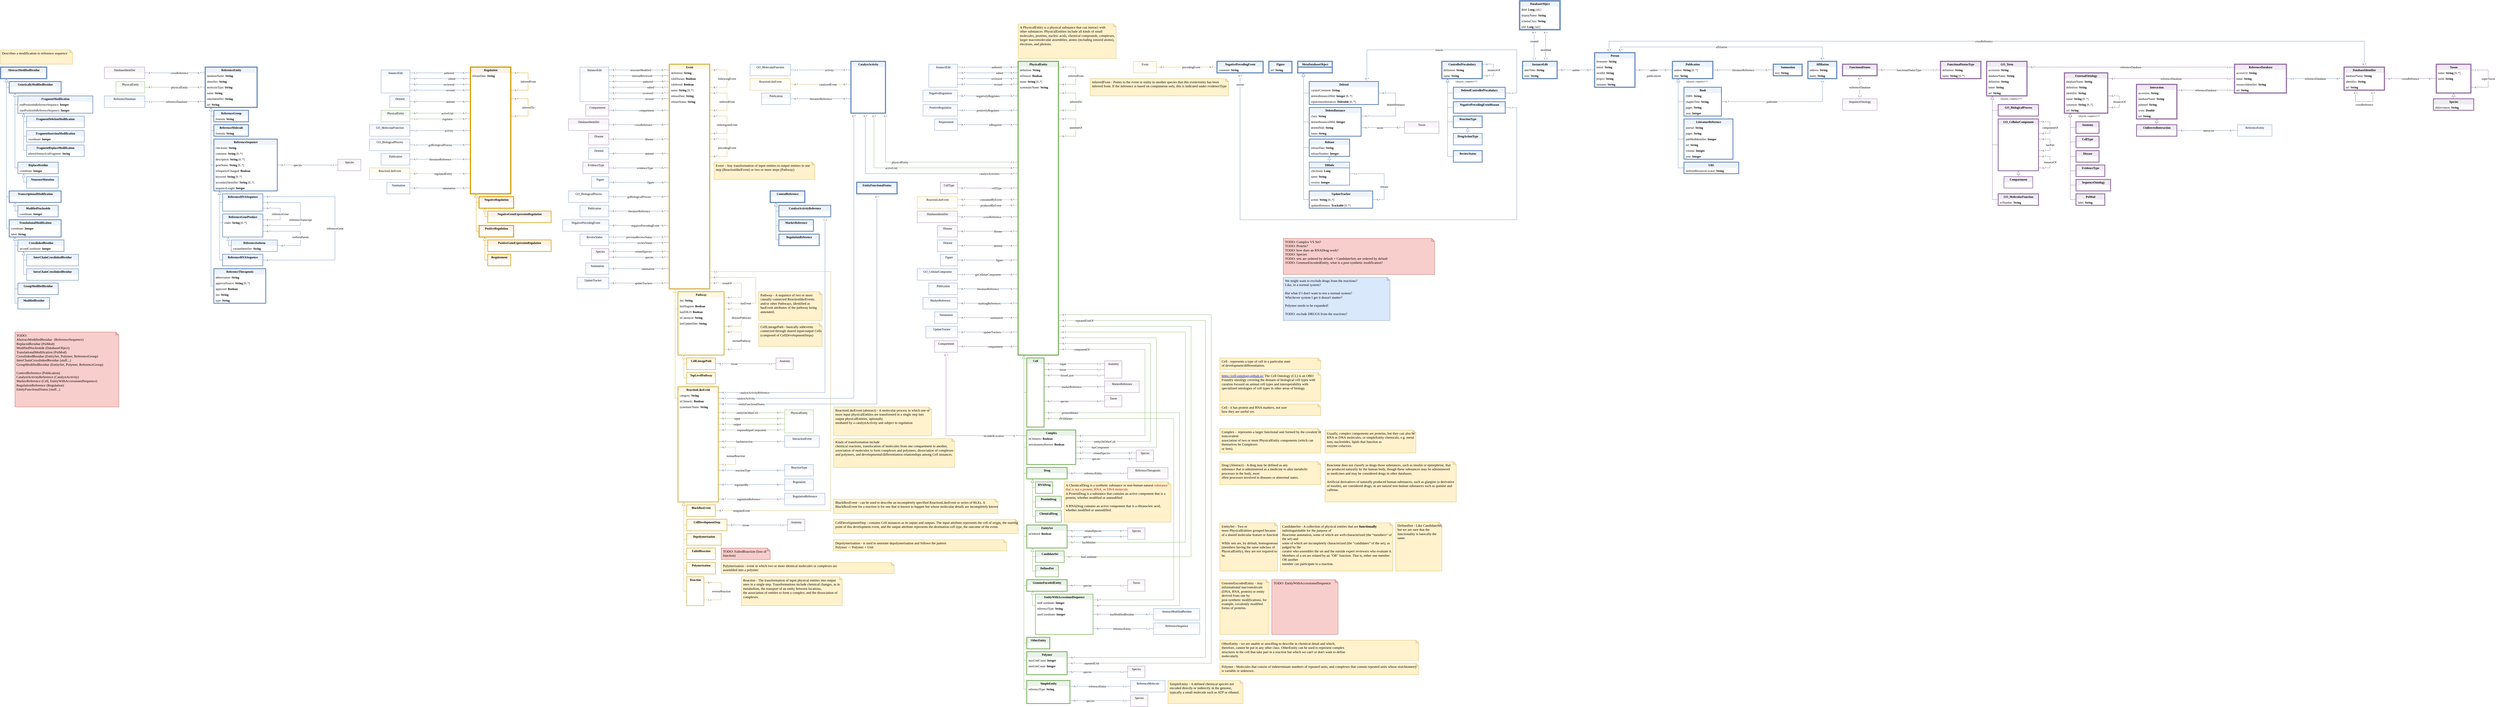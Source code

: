 <mxfile version="28.0.6">
  <diagram name="Page-1" id="8VH3W9As72fsGYzU7wXa">
    <mxGraphModel dx="9954" dy="3704" grid="1" gridSize="10" guides="1" tooltips="1" connect="1" arrows="1" fold="1" page="1" pageScale="1" pageWidth="850" pageHeight="1100" math="0" shadow="0">
      <root>
        <mxCell id="0" />
        <mxCell id="1" parent="0" />
        <mxCell id="HtaXUKw94sJn3bDJbdeT-47" value="AbstractModifiedResidue" style="swimlane;fontStyle=1;align=center;verticalAlign=middle;childLayout=stackLayout;horizontal=1;startSize=20;horizontalStack=0;resizeParent=1;resizeLast=0;collapsible=0;marginBottom=0;rounded=0;shadow=0;strokeWidth=4;fontFamily=CaskaydiaCove NFM Light;fontSize=10;swimlaneLine=0;fillColor=#dae8fc;glass=0;html=1;noLabel=0;snapToPoint=0;fixDash=0;fillOpacity=50;strokeColor=#6c8ebf;" parent="1" vertex="1">
          <mxGeometry x="-3690" y="270" width="160" height="40" as="geometry">
            <mxRectangle x="220" y="130" width="160" height="26" as="alternateBounds" />
          </mxGeometry>
        </mxCell>
        <mxCell id="HtaXUKw94sJn3bDJbdeT-54" value="Affiliation" style="swimlane;fontStyle=1;align=center;verticalAlign=middle;childLayout=stackLayout;horizontal=1;startSize=20;horizontalStack=0;resizeParent=1;resizeLast=0;collapsible=0;marginBottom=0;rounded=0;shadow=0;strokeWidth=4;fontFamily=CaskaydiaCove NFM Light;fontSize=10;swimlaneLine=0;fillColor=#dae8fc;glass=0;html=1;noLabel=0;snapToPoint=0;fixDash=0;fillOpacity=50;strokeColor=#6c8ebf;" parent="1" vertex="1">
          <mxGeometry x="2580" y="250" width="100" height="60" as="geometry">
            <mxRectangle x="220" y="130" width="160" height="26" as="alternateBounds" />
          </mxGeometry>
        </mxCell>
        <mxCell id="-bGJmFCcYzIW1VaG5mTt-26" value="address: &lt;b&gt;String&lt;/b&gt;" style="text;align=left;verticalAlign=middle;spacingLeft=4;spacingRight=4;overflow=hidden;rotatable=0;points=[[0,0.5],[1,0.5]];portConstraint=eastwest;fontFamily=CaskaydiaCove NFM Light;fontStyle=0;fontSize=10;html=1;glass=0;fillOpacity=50;" parent="HtaXUKw94sJn3bDJbdeT-54" vertex="1">
          <mxGeometry y="20" width="100" height="20" as="geometry" />
        </mxCell>
        <mxCell id="-bGJmFCcYzIW1VaG5mTt-27" value="name: &lt;b&gt;String&lt;/b&gt;" style="text;align=left;verticalAlign=middle;spacingLeft=4;spacingRight=4;overflow=hidden;rotatable=0;points=[[0,0.5],[1,0.5]];portConstraint=eastwest;fontFamily=CaskaydiaCove NFM Light;fontStyle=0;fontSize=10;html=1;glass=0;fillOpacity=50;" parent="HtaXUKw94sJn3bDJbdeT-54" vertex="1">
          <mxGeometry y="40" width="100" height="20" as="geometry" />
        </mxCell>
        <mxCell id="HtaXUKw94sJn3bDJbdeT-55" value="CatalystActivity" style="swimlane;fontStyle=1;align=center;verticalAlign=middle;childLayout=stackLayout;horizontal=1;startSize=20;horizontalStack=0;resizeParent=1;resizeLast=0;collapsible=0;marginBottom=0;rounded=0;shadow=0;strokeWidth=4;fontFamily=CaskaydiaCove NFM Light;fontSize=10;swimlaneLine=0;fillColor=#dae8fc;glass=0;html=1;noLabel=0;snapToPoint=0;fixDash=0;fillOpacity=50;strokeColor=#6c8ebf;" parent="1" vertex="1">
          <mxGeometry x="-740" y="250" width="120" height="180" as="geometry">
            <mxRectangle x="220" y="130" width="160" height="26" as="alternateBounds" />
          </mxGeometry>
        </mxCell>
        <mxCell id="HtaXUKw94sJn3bDJbdeT-56" value="ControlReference" style="swimlane;fontStyle=1;align=center;verticalAlign=middle;childLayout=stackLayout;horizontal=1;startSize=20;horizontalStack=0;resizeParent=1;resizeLast=0;collapsible=0;marginBottom=0;rounded=0;shadow=0;strokeWidth=4;fontFamily=CaskaydiaCove NFM Light;fontSize=10;swimlaneLine=0;fillColor=#dae8fc;glass=0;html=1;noLabel=0;snapToPoint=0;fixDash=0;fillOpacity=50;strokeColor=#6c8ebf;" parent="1" vertex="1">
          <mxGeometry x="-1020" y="700" width="120" height="40" as="geometry">
            <mxRectangle x="220" y="130" width="160" height="26" as="alternateBounds" />
          </mxGeometry>
        </mxCell>
        <mxCell id="HtaXUKw94sJn3bDJbdeT-57" value="ControlledVocabulary" style="swimlane;fontStyle=1;align=center;verticalAlign=middle;childLayout=stackLayout;horizontal=1;startSize=20;horizontalStack=0;resizeParent=1;resizeLast=0;collapsible=0;marginBottom=0;rounded=0;shadow=0;strokeWidth=4;fontFamily=CaskaydiaCove NFM Light;fontSize=10;swimlaneLine=0;fillColor=#dae8fc;glass=0;html=1;noLabel=0;snapToPoint=0;fixDash=0;fillOpacity=50;strokeColor=#6c8ebf;" parent="1" vertex="1">
          <mxGeometry x="1310" y="250" width="140" height="60" as="geometry">
            <mxRectangle x="220" y="130" width="160" height="26" as="alternateBounds" />
          </mxGeometry>
        </mxCell>
        <mxCell id="-bGJmFCcYzIW1VaG5mTt-35" value="definition: &lt;b&gt;String&lt;/b&gt;" style="text;align=left;verticalAlign=middle;spacingLeft=4;spacingRight=4;overflow=hidden;rotatable=0;points=[[0,0.5],[1,0.5]];portConstraint=eastwest;fontFamily=CaskaydiaCove NFM Light;fontStyle=0;fontSize=10;html=1;glass=0;fillOpacity=50;" parent="HtaXUKw94sJn3bDJbdeT-57" vertex="1">
          <mxGeometry y="20" width="140" height="20" as="geometry" />
        </mxCell>
        <mxCell id="-bGJmFCcYzIW1VaG5mTt-36" value="name: &lt;b&gt;String&lt;/b&gt;" style="text;align=left;verticalAlign=middle;spacingLeft=4;spacingRight=4;overflow=hidden;rotatable=0;points=[[0,0.5],[1,0.5]];portConstraint=eastwest;fontFamily=CaskaydiaCove NFM Light;fontStyle=0;fontSize=10;html=1;glass=0;fillOpacity=50;" parent="HtaXUKw94sJn3bDJbdeT-57" vertex="1">
          <mxGeometry y="40" width="140" height="20" as="geometry" />
        </mxCell>
        <mxCell id="HtaXUKw94sJn3bDJbdeT-59" value="DatabaseIdentifier" style="swimlane;fontStyle=1;align=center;verticalAlign=middle;childLayout=stackLayout;horizontal=1;startSize=20;horizontalStack=0;resizeParent=1;resizeLast=0;collapsible=0;marginBottom=0;rounded=0;shadow=0;strokeWidth=4;fontFamily=CaskaydiaCove NFM Light;fontSize=10;swimlaneLine=0;fillColor=#e1d5e7;glass=0;html=1;noLabel=0;snapToPoint=0;fixDash=0;fillOpacity=50;strokeColor=#9673a6;" parent="1" vertex="1">
          <mxGeometry x="4440" y="270" width="140" height="80" as="geometry">
            <mxRectangle x="220" y="130" width="160" height="26" as="alternateBounds" />
          </mxGeometry>
        </mxCell>
        <mxCell id="-bGJmFCcYzIW1VaG5mTt-49" value="databaseName: &lt;b&gt;String&lt;/b&gt;" style="text;align=left;verticalAlign=middle;spacingLeft=4;spacingRight=4;overflow=hidden;rotatable=0;points=[[0,0.5],[1,0.5]];portConstraint=eastwest;fontFamily=CaskaydiaCove NFM Light;fontStyle=0;fontSize=10;html=1;glass=0;fillOpacity=50;" parent="HtaXUKw94sJn3bDJbdeT-59" vertex="1">
          <mxGeometry y="20" width="140" height="20" as="geometry" />
        </mxCell>
        <mxCell id="-bGJmFCcYzIW1VaG5mTt-50" value="identifier: &lt;b&gt;String&lt;/b&gt;" style="text;align=left;verticalAlign=middle;spacingLeft=4;spacingRight=4;overflow=hidden;rotatable=0;points=[[0,0.5],[1,0.5]];portConstraint=eastwest;fontFamily=CaskaydiaCove NFM Light;fontStyle=0;fontSize=10;html=1;glass=0;fillOpacity=50;" parent="HtaXUKw94sJn3bDJbdeT-59" vertex="1">
          <mxGeometry y="40" width="140" height="20" as="geometry" />
        </mxCell>
        <mxCell id="-bGJmFCcYzIW1VaG5mTt-51" value="url: &lt;b&gt;String&lt;/b&gt;" style="text;align=left;verticalAlign=middle;spacingLeft=4;spacingRight=4;overflow=hidden;rotatable=0;points=[[0,0.5],[1,0.5]];portConstraint=eastwest;fontFamily=CaskaydiaCove NFM Light;fontStyle=0;fontSize=10;html=1;glass=0;fillOpacity=50;" parent="HtaXUKw94sJn3bDJbdeT-59" vertex="1">
          <mxGeometry y="60" width="140" height="20" as="geometry" />
        </mxCell>
        <mxCell id="-bGJmFCcYzIW1VaG5mTt-341" value="" style="endArrow=none;html=1;rounded=0;flowAnimation=0;shadow=0;anchorPointDirection=1;curved=0;fillOpacity=50;fillColor=#e1d5e7;strokeColor=#9673a6;fontFamily=CaskaydiaCove NFM Light;exitX=0.714;exitY=1;exitDx=0;exitDy=0;exitPerimeter=0;entryX=0.286;entryY=1;entryDx=0;entryDy=0;entryPerimeter=0;" parent="HtaXUKw94sJn3bDJbdeT-59" source="-bGJmFCcYzIW1VaG5mTt-51" target="-bGJmFCcYzIW1VaG5mTt-51" edge="1">
          <mxGeometry width="50" height="50" relative="1" as="geometry">
            <mxPoint x="60" y="120" as="sourcePoint" />
            <mxPoint x="60" y="160" as="targetPoint" />
            <Array as="points">
              <mxPoint x="100" y="120" />
              <mxPoint x="40" y="120" />
            </Array>
          </mxGeometry>
        </mxCell>
        <mxCell id="HtaXUKw94sJn3bDJbdeT-60" value="EntityFunctionalStatus" style="swimlane;fontStyle=1;align=center;verticalAlign=middle;childLayout=stackLayout;horizontal=1;startSize=20;horizontalStack=0;resizeParent=1;resizeLast=0;collapsible=0;marginBottom=0;rounded=0;shadow=0;strokeWidth=4;fontFamily=CaskaydiaCove NFM Light;fontSize=10;swimlaneLine=0;fillColor=#dae8fc;glass=0;html=1;noLabel=0;snapToPoint=0;fixDash=0;fillOpacity=50;strokeColor=#6c8ebf;" parent="1" vertex="1">
          <mxGeometry x="-720" y="670" width="140" height="40" as="geometry">
            <mxRectangle x="220" y="130" width="160" height="26" as="alternateBounds" />
          </mxGeometry>
        </mxCell>
        <mxCell id="HtaXUKw94sJn3bDJbdeT-62" value="Pathway" style="swimlane;fontStyle=1;align=center;verticalAlign=middle;childLayout=stackLayout;horizontal=1;startSize=20;horizontalStack=0;resizeParent=1;resizeLast=0;collapsible=0;marginBottom=0;rounded=0;shadow=0;strokeWidth=3;fontFamily=CaskaydiaCove NFM Light;fontSize=10;swimlaneLine=0;fillColor=#fff2cc;glass=0;html=1;noLabel=0;snapToPoint=0;fixDash=0;fillOpacity=50;strokeColor=#d6b656;" parent="1" vertex="1">
          <mxGeometry x="-1340" y="1050" width="160" height="220" as="geometry">
            <mxRectangle x="220" y="130" width="160" height="26" as="alternateBounds" />
          </mxGeometry>
        </mxCell>
        <mxCell id="HtaXUKw94sJn3bDJbdeT-103" value="doi: &lt;b&gt;String&lt;/b&gt;" style="text;align=left;verticalAlign=middle;spacingLeft=4;spacingRight=4;overflow=hidden;rotatable=0;points=[[0,0.5],[1,0.5]];portConstraint=eastwest;fontFamily=CaskaydiaCove NFM Light;fontStyle=0;fontSize=10;html=1;glass=0;fillOpacity=50;" parent="HtaXUKw94sJn3bDJbdeT-62" vertex="1">
          <mxGeometry y="20" width="160" height="20" as="geometry" />
        </mxCell>
        <mxCell id="HtaXUKw94sJn3bDJbdeT-104" value="hasDiagram: &lt;b&gt;Boolean&lt;/b&gt;" style="text;align=left;verticalAlign=middle;spacingLeft=4;spacingRight=4;overflow=hidden;rotatable=0;points=[[0,0.5],[1,0.5]];portConstraint=eastwest;fontFamily=CaskaydiaCove NFM Light;fontStyle=0;fontSize=10;html=1;glass=0;fillOpacity=50;" parent="HtaXUKw94sJn3bDJbdeT-62" vertex="1">
          <mxGeometry y="40" width="160" height="20" as="geometry" />
        </mxCell>
        <mxCell id="HtaXUKw94sJn3bDJbdeT-105" value="hasEHLD: &lt;b&gt;Boolean&lt;/b&gt;" style="text;align=left;verticalAlign=middle;spacingLeft=4;spacingRight=4;overflow=hidden;rotatable=0;points=[[0,0.5],[1,0.5]];portConstraint=eastwest;fontFamily=CaskaydiaCove NFM Light;fontStyle=0;fontSize=10;html=1;glass=0;fillOpacity=50;" parent="HtaXUKw94sJn3bDJbdeT-62" vertex="1">
          <mxGeometry y="60" width="160" height="20" as="geometry" />
        </mxCell>
        <mxCell id="HtaXUKw94sJn3bDJbdeT-107" value="isCanonical: &lt;b&gt;String&lt;/b&gt;" style="text;align=left;verticalAlign=middle;spacingLeft=4;spacingRight=4;overflow=hidden;rotatable=0;points=[[0,0.5],[1,0.5]];portConstraint=eastwest;fontFamily=CaskaydiaCove NFM Light;fontStyle=0;fontSize=10;html=1;glass=0;fillOpacity=50;" parent="HtaXUKw94sJn3bDJbdeT-62" vertex="1">
          <mxGeometry y="80" width="160" height="20" as="geometry" />
        </mxCell>
        <mxCell id="HtaXUKw94sJn3bDJbdeT-108" value="lastUpdateDate: &lt;b&gt;String&lt;/b&gt;" style="text;align=left;verticalAlign=middle;spacingLeft=4;spacingRight=4;overflow=hidden;rotatable=0;points=[[0,0.5],[1,0.5]];portConstraint=eastwest;fontFamily=CaskaydiaCove NFM Light;fontStyle=0;fontSize=10;html=1;glass=0;fillOpacity=50;" parent="HtaXUKw94sJn3bDJbdeT-62" vertex="1">
          <mxGeometry y="100" width="160" height="20" as="geometry" />
        </mxCell>
        <mxCell id="HtaXUKw94sJn3bDJbdeT-63" value="ReactionLikeEvent" style="swimlane;fontStyle=1;align=center;verticalAlign=middle;childLayout=stackLayout;horizontal=1;startSize=20;horizontalStack=0;resizeParent=1;resizeLast=0;collapsible=0;marginBottom=0;rounded=0;shadow=0;strokeWidth=3;fontFamily=CaskaydiaCove NFM Light;fontSize=10;swimlaneLine=0;fillColor=#fff2cc;glass=0;html=1;noLabel=0;snapToPoint=0;fixDash=0;fillOpacity=50;strokeColor=#d6b656;" parent="1" vertex="1">
          <mxGeometry x="-1340" y="1380" width="140" height="400" as="geometry">
            <mxRectangle x="220" y="130" width="160" height="26" as="alternateBounds" />
          </mxGeometry>
        </mxCell>
        <mxCell id="HtaXUKw94sJn3bDJbdeT-110" value="category: &lt;b&gt;String&lt;/b&gt;" style="text;align=left;verticalAlign=middle;spacingLeft=4;spacingRight=4;overflow=hidden;rotatable=0;points=[[0,0.5],[1,0.5]];portConstraint=eastwest;fontFamily=CaskaydiaCove NFM Light;fontStyle=0;fontSize=10;html=1;glass=0;fillOpacity=50;" parent="HtaXUKw94sJn3bDJbdeT-63" vertex="1">
          <mxGeometry y="20" width="140" height="20" as="geometry" />
        </mxCell>
        <mxCell id="HtaXUKw94sJn3bDJbdeT-111" value="isChimeric: &lt;b&gt;Boolean&lt;/b&gt;" style="text;align=left;verticalAlign=middle;spacingLeft=4;spacingRight=4;overflow=hidden;rotatable=0;points=[[0,0.5],[1,0.5]];portConstraint=eastwest;fontFamily=CaskaydiaCove NFM Light;fontStyle=0;fontSize=10;html=1;glass=0;fillOpacity=50;" parent="HtaXUKw94sJn3bDJbdeT-63" vertex="1">
          <mxGeometry y="40" width="140" height="20" as="geometry" />
        </mxCell>
        <mxCell id="HtaXUKw94sJn3bDJbdeT-112" value="systematicName: &lt;b&gt;String&lt;/b&gt;" style="text;align=left;verticalAlign=middle;spacingLeft=4;spacingRight=4;overflow=hidden;rotatable=0;points=[[0,0.5],[1,0.5]];portConstraint=eastwest;fontFamily=CaskaydiaCove NFM Light;fontStyle=0;fontSize=10;html=1;glass=0;fillOpacity=50;" parent="HtaXUKw94sJn3bDJbdeT-63" vertex="1">
          <mxGeometry y="60" width="140" height="20" as="geometry" />
        </mxCell>
        <mxCell id="HtaXUKw94sJn3bDJbdeT-71" value="CellLineagePath" style="swimlane;fontStyle=1;align=center;verticalAlign=middle;childLayout=stackLayout;horizontal=1;startSize=20;horizontalStack=0;resizeParent=1;resizeLast=0;collapsible=0;marginBottom=0;rounded=0;shadow=0;strokeWidth=2;fontFamily=CaskaydiaCove NFM Light;fontSize=10;swimlaneLine=0;fillColor=#fff2cc;glass=0;html=1;noLabel=0;snapToPoint=0;fixDash=0;fillOpacity=50;strokeColor=#d6b656;" parent="1" vertex="1">
          <mxGeometry x="-1310" y="1280" width="100" height="40" as="geometry">
            <mxRectangle x="220" y="130" width="160" height="26" as="alternateBounds" />
          </mxGeometry>
        </mxCell>
        <mxCell id="HtaXUKw94sJn3bDJbdeT-72" value="TopLevelPathway" style="swimlane;fontStyle=1;align=center;verticalAlign=middle;childLayout=stackLayout;horizontal=1;startSize=20;horizontalStack=0;resizeParent=1;resizeLast=0;collapsible=0;marginBottom=0;rounded=0;shadow=0;strokeWidth=2;fontFamily=CaskaydiaCove NFM Light;fontSize=10;swimlaneLine=0;fillColor=#fff2cc;glass=0;html=1;noLabel=0;snapToPoint=0;fixDash=0;fillOpacity=50;strokeColor=#d6b656;" parent="1" vertex="1">
          <mxGeometry x="-1310" y="1330" width="100" height="40" as="geometry">
            <mxRectangle x="220" y="130" width="160" height="26" as="alternateBounds" />
          </mxGeometry>
        </mxCell>
        <mxCell id="HtaXUKw94sJn3bDJbdeT-73" value="BlackBoxEvent" style="swimlane;fontStyle=1;align=center;verticalAlign=middle;childLayout=stackLayout;horizontal=1;startSize=20;horizontalStack=0;resizeParent=1;resizeLast=0;collapsible=0;marginBottom=0;rounded=0;shadow=0;strokeWidth=2;fontFamily=CaskaydiaCove NFM Light;fontSize=10;swimlaneLine=0;fillColor=#fff2cc;glass=0;html=1;noLabel=0;snapToPoint=0;fixDash=0;fillOpacity=50;strokeColor=#d6b656;" parent="1" vertex="1">
          <mxGeometry x="-1310" y="1790" width="100" height="40" as="geometry">
            <mxRectangle x="220" y="130" width="160" height="26" as="alternateBounds" />
          </mxGeometry>
        </mxCell>
        <mxCell id="HtaXUKw94sJn3bDJbdeT-74" value="CellDevelopmentStep" style="swimlane;fontStyle=1;align=center;verticalAlign=middle;childLayout=stackLayout;horizontal=1;startSize=20;horizontalStack=0;resizeParent=1;resizeLast=0;collapsible=0;marginBottom=0;rounded=0;shadow=0;strokeWidth=2;fontFamily=CaskaydiaCove NFM Light;fontSize=10;swimlaneLine=0;fillColor=#fff2cc;glass=0;html=1;noLabel=0;snapToPoint=0;fixDash=0;fillOpacity=50;strokeColor=#d6b656;" parent="1" vertex="1">
          <mxGeometry x="-1310" y="1840" width="140" height="40" as="geometry">
            <mxRectangle x="220" y="130" width="160" height="26" as="alternateBounds" />
          </mxGeometry>
        </mxCell>
        <mxCell id="HtaXUKw94sJn3bDJbdeT-77" value="Depolymerisation" style="swimlane;fontStyle=1;align=center;verticalAlign=middle;childLayout=stackLayout;horizontal=1;startSize=20;horizontalStack=0;resizeParent=1;resizeLast=0;collapsible=0;marginBottom=0;rounded=0;shadow=0;strokeWidth=2;fontFamily=CaskaydiaCove NFM Light;fontSize=10;swimlaneLine=0;fillColor=#fff2cc;glass=0;html=1;noLabel=0;snapToPoint=0;fixDash=0;fillOpacity=50;strokeColor=#d6b656;" parent="1" vertex="1">
          <mxGeometry x="-1310" y="1890" width="120" height="40" as="geometry">
            <mxRectangle x="220" y="130" width="160" height="26" as="alternateBounds" />
          </mxGeometry>
        </mxCell>
        <mxCell id="HtaXUKw94sJn3bDJbdeT-78" value="FailedReaction" style="swimlane;fontStyle=1;align=center;verticalAlign=middle;childLayout=stackLayout;horizontal=1;startSize=20;horizontalStack=0;resizeParent=1;resizeLast=0;collapsible=0;marginBottom=0;rounded=0;shadow=0;strokeWidth=2;fontFamily=CaskaydiaCove NFM Light;fontSize=10;swimlaneLine=0;fillColor=#fff2cc;glass=0;html=1;noLabel=0;snapToPoint=0;fixDash=0;fillOpacity=50;strokeColor=#d6b656;" parent="1" vertex="1">
          <mxGeometry x="-1310" y="1940" width="100" height="40" as="geometry">
            <mxRectangle x="220" y="130" width="160" height="26" as="alternateBounds" />
          </mxGeometry>
        </mxCell>
        <mxCell id="HtaXUKw94sJn3bDJbdeT-79" value="Polymerisation" style="swimlane;fontStyle=1;align=center;verticalAlign=middle;childLayout=stackLayout;horizontal=1;startSize=20;horizontalStack=0;resizeParent=1;resizeLast=0;collapsible=0;marginBottom=0;rounded=0;shadow=0;strokeWidth=2;fontFamily=CaskaydiaCove NFM Light;fontSize=10;swimlaneLine=0;fillColor=#fff2cc;glass=0;html=1;noLabel=0;snapToPoint=0;fixDash=0;fillOpacity=50;strokeColor=#d6b656;" parent="1" vertex="1">
          <mxGeometry x="-1310" y="1990" width="100" height="40" as="geometry">
            <mxRectangle x="220" y="130" width="160" height="26" as="alternateBounds" />
          </mxGeometry>
        </mxCell>
        <mxCell id="HtaXUKw94sJn3bDJbdeT-80" value="Reaction" style="swimlane;fontStyle=1;align=center;verticalAlign=middle;childLayout=stackLayout;horizontal=1;startSize=20;horizontalStack=0;resizeParent=1;resizeLast=0;collapsible=0;marginBottom=0;rounded=0;shadow=0;strokeWidth=2;fontFamily=CaskaydiaCove NFM Light;fontSize=10;swimlaneLine=0;fillColor=#fff2cc;glass=0;html=1;noLabel=0;snapToPoint=0;fixDash=0;fillOpacity=50;strokeColor=#d6b656;" parent="1" vertex="1">
          <mxGeometry x="-1310" y="2040" width="60" height="100" as="geometry">
            <mxRectangle x="220" y="130" width="160" height="26" as="alternateBounds" />
          </mxGeometry>
        </mxCell>
        <mxCell id="HtaXUKw94sJn3bDJbdeT-84" value="" style="endArrow=block;html=1;rounded=0;curved=0;endFill=0;strokeWidth=1;fontFamily=CaskaydiaCove NFM Light;fontSize=10;startSize=6;endSize=10;fillOpacity=50;fillColor=#d5e8d4;strokeColor=#82b366;exitX=0;exitY=0.5;exitDx=0;exitDy=0;" parent="1" source="HtaXUKw94sJn3bDJbdeT-134" edge="1">
          <mxGeometry width="50" height="50" relative="1" as="geometry">
            <mxPoint x="-210" y="1300" as="sourcePoint" />
            <mxPoint x="-140" y="1270" as="targetPoint" />
            <Array as="points">
              <mxPoint x="-140" y="1590" />
            </Array>
          </mxGeometry>
        </mxCell>
        <mxCell id="HtaXUKw94sJn3bDJbdeT-86" value="" style="endArrow=block;html=1;rounded=0;curved=0;endFill=0;strokeWidth=1;fontFamily=CaskaydiaCove NFM Light;fontSize=10;startSize=6;endSize=10;fillOpacity=50;fillColor=#fff2cc;strokeColor=#d6b656;exitX=0;exitY=0.5;exitDx=0;exitDy=0;" parent="1" source="HtaXUKw94sJn3bDJbdeT-71" edge="1">
          <mxGeometry width="50" height="50" relative="1" as="geometry">
            <mxPoint x="-1230" y="1345" as="sourcePoint" />
            <mxPoint x="-1320" y="1270" as="targetPoint" />
            <Array as="points">
              <mxPoint x="-1320" y="1300" />
            </Array>
          </mxGeometry>
        </mxCell>
        <mxCell id="HtaXUKw94sJn3bDJbdeT-88" value="" style="endArrow=block;html=1;rounded=0;curved=0;endFill=0;strokeWidth=1;fontFamily=CaskaydiaCove NFM Light;fontSize=10;startSize=6;endSize=10;fillOpacity=50;fillColor=#fff2cc;strokeColor=#d6b656;exitX=0;exitY=0;exitDx=0;exitDy=0;exitPerimeter=0;" parent="1" source="HtaXUKw94sJn3bDJbdeT-105" edge="1">
          <mxGeometry width="50" height="50" relative="1" as="geometry">
            <mxPoint x="-1390" y="1160" as="sourcePoint" />
            <mxPoint x="-1350" y="1040" as="targetPoint" />
            <Array as="points">
              <mxPoint x="-1350" y="1110" />
            </Array>
          </mxGeometry>
        </mxCell>
        <mxCell id="HtaXUKw94sJn3bDJbdeT-116" value="" style="endArrow=block;html=1;rounded=0;curved=0;endFill=0;strokeWidth=1;fontFamily=CaskaydiaCove NFM Light;fontSize=10;startSize=6;endSize=10;fillOpacity=50;fillColor=#fff2cc;strokeColor=#d6b656;exitX=0;exitY=0.5;exitDx=0;exitDy=0;" parent="1" source="HtaXUKw94sJn3bDJbdeT-74" edge="1">
          <mxGeometry width="50" height="50" relative="1" as="geometry">
            <mxPoint x="-1300" y="1860" as="sourcePoint" />
            <mxPoint x="-1320" y="1780" as="targetPoint" />
            <Array as="points">
              <mxPoint x="-1320" y="1860" />
            </Array>
          </mxGeometry>
        </mxCell>
        <mxCell id="HtaXUKw94sJn3bDJbdeT-117" value="" style="endArrow=block;html=1;rounded=0;curved=0;endFill=0;strokeWidth=1;fontFamily=CaskaydiaCove NFM Light;fontSize=10;startSize=6;endSize=10;fillOpacity=50;fillColor=#fff2cc;strokeColor=#d6b656;exitX=0;exitY=0.5;exitDx=0;exitDy=0;" parent="1" source="HtaXUKw94sJn3bDJbdeT-77" edge="1">
          <mxGeometry width="50" height="50" relative="1" as="geometry">
            <mxPoint x="-1310" y="1950" as="sourcePoint" />
            <mxPoint x="-1320" y="1780" as="targetPoint" />
            <Array as="points">
              <mxPoint x="-1320" y="1910" />
            </Array>
          </mxGeometry>
        </mxCell>
        <mxCell id="HtaXUKw94sJn3bDJbdeT-118" value="" style="endArrow=block;html=1;rounded=0;curved=0;endFill=0;strokeWidth=1;fontFamily=CaskaydiaCove NFM Light;fontSize=10;startSize=6;endSize=10;fillOpacity=50;fillColor=#fff2cc;strokeColor=#d6b656;exitX=0;exitY=0.5;exitDx=0;exitDy=0;" parent="1" source="HtaXUKw94sJn3bDJbdeT-78" edge="1">
          <mxGeometry width="50" height="50" relative="1" as="geometry">
            <mxPoint x="-1310" y="1970" as="sourcePoint" />
            <mxPoint x="-1320" y="1780" as="targetPoint" />
            <Array as="points">
              <mxPoint x="-1320" y="1960" />
            </Array>
          </mxGeometry>
        </mxCell>
        <mxCell id="HtaXUKw94sJn3bDJbdeT-119" value="" style="endArrow=block;html=1;rounded=0;curved=0;endFill=0;strokeWidth=1;fontFamily=CaskaydiaCove NFM Light;fontSize=10;startSize=6;endSize=10;fillOpacity=50;fillColor=#fff2cc;strokeColor=#d6b656;exitX=0;exitY=0.5;exitDx=0;exitDy=0;" parent="1" source="HtaXUKw94sJn3bDJbdeT-79" edge="1">
          <mxGeometry width="50" height="50" relative="1" as="geometry">
            <mxPoint x="-1310" y="1970" as="sourcePoint" />
            <mxPoint x="-1320" y="1780" as="targetPoint" />
            <Array as="points">
              <mxPoint x="-1320" y="2010" />
            </Array>
          </mxGeometry>
        </mxCell>
        <mxCell id="HtaXUKw94sJn3bDJbdeT-120" value="" style="endArrow=block;html=1;rounded=0;curved=0;endFill=0;strokeWidth=1;fontFamily=CaskaydiaCove NFM Light;fontSize=10;startSize=6;endSize=10;fillOpacity=50;fillColor=#fff2cc;strokeColor=#d6b656;exitX=0;exitY=0.5;exitDx=0;exitDy=0;entryX=0.5;entryY=1;entryDx=0;entryDy=0;entryPerimeter=0;" parent="1" source="HtaXUKw94sJn3bDJbdeT-80" edge="1">
          <mxGeometry width="50" height="50" relative="1" as="geometry">
            <mxPoint x="-1310" y="2020" as="sourcePoint" />
            <mxPoint x="-1320" y="1780" as="targetPoint" />
            <Array as="points">
              <mxPoint x="-1320" y="2090" />
            </Array>
          </mxGeometry>
        </mxCell>
        <mxCell id="HtaXUKw94sJn3bDJbdeT-129" value="Cell" style="swimlane;fontStyle=1;align=center;verticalAlign=middle;childLayout=stackLayout;horizontal=1;startSize=20;horizontalStack=0;resizeParent=1;resizeLast=0;collapsible=0;marginBottom=0;rounded=0;shadow=0;strokeWidth=3;fontFamily=CaskaydiaCove NFM Light;fontSize=10;swimlaneLine=0;fillColor=#d5e8d4;glass=0;html=1;noLabel=0;snapToPoint=0;fixDash=0;fillOpacity=50;strokeColor=#82b366;" parent="1" vertex="1">
          <mxGeometry x="-130" y="1280" width="60" height="240" as="geometry">
            <mxRectangle x="220" y="130" width="160" height="26" as="alternateBounds" />
          </mxGeometry>
        </mxCell>
        <mxCell id="HtaXUKw94sJn3bDJbdeT-134" value="Complex" style="swimlane;fontStyle=1;align=center;verticalAlign=middle;childLayout=stackLayout;horizontal=1;startSize=20;horizontalStack=0;resizeParent=1;resizeLast=0;collapsible=0;marginBottom=0;rounded=0;shadow=0;strokeWidth=3;fontFamily=CaskaydiaCove NFM Light;fontSize=10;swimlaneLine=0;fillColor=#d5e8d4;glass=0;html=1;noLabel=0;snapToPoint=0;fixDash=0;fillOpacity=50;strokeColor=#82b366;" parent="1" vertex="1">
          <mxGeometry x="-130" y="1530" width="170" height="120" as="geometry">
            <mxRectangle x="220" y="130" width="160" height="26" as="alternateBounds" />
          </mxGeometry>
        </mxCell>
        <mxCell id="HtaXUKw94sJn3bDJbdeT-148" value="isChimeric: &lt;b&gt;Boolean&lt;/b&gt;" style="text;align=left;verticalAlign=middle;spacingLeft=4;spacingRight=4;overflow=hidden;rotatable=0;points=[[0,0.5],[1,0.5]];portConstraint=eastwest;fontFamily=CaskaydiaCove NFM Light;fontStyle=0;fontSize=10;html=1;glass=0;fillOpacity=50;" parent="HtaXUKw94sJn3bDJbdeT-134" vertex="1">
          <mxGeometry y="20" width="170" height="20" as="geometry" />
        </mxCell>
        <mxCell id="HtaXUKw94sJn3bDJbdeT-149" value="stoichiometryKnown: &lt;b&gt;Boolean&lt;/b&gt;" style="text;align=left;verticalAlign=middle;spacingLeft=4;spacingRight=4;overflow=hidden;rotatable=0;points=[[0,0.5],[1,0.5]];portConstraint=eastwest;fontFamily=CaskaydiaCove NFM Light;fontStyle=0;fontSize=10;html=1;glass=0;fillOpacity=50;" parent="HtaXUKw94sJn3bDJbdeT-134" vertex="1">
          <mxGeometry y="40" width="170" height="20" as="geometry" />
        </mxCell>
        <mxCell id="HtaXUKw94sJn3bDJbdeT-135" value="Drug" style="swimlane;fontStyle=1;align=center;verticalAlign=middle;childLayout=stackLayout;horizontal=1;startSize=20;horizontalStack=0;resizeParent=1;resizeLast=0;collapsible=0;marginBottom=0;rounded=0;shadow=0;strokeWidth=3;fontFamily=CaskaydiaCove NFM Light;fontSize=10;swimlaneLine=0;fillColor=#d5e8d4;glass=0;html=1;noLabel=0;snapToPoint=0;fixDash=0;fillOpacity=50;strokeColor=#82b366;" parent="1" vertex="1">
          <mxGeometry x="-130" y="1660" width="140" height="40" as="geometry">
            <mxRectangle x="220" y="130" width="160" height="26" as="alternateBounds" />
          </mxGeometry>
        </mxCell>
        <mxCell id="HtaXUKw94sJn3bDJbdeT-136" value="EntitySet" style="swimlane;fontStyle=1;align=center;verticalAlign=middle;childLayout=stackLayout;horizontal=1;startSize=20;horizontalStack=0;resizeParent=1;resizeLast=0;collapsible=0;marginBottom=0;rounded=0;shadow=0;strokeWidth=3;fontFamily=CaskaydiaCove NFM Light;fontSize=10;swimlaneLine=0;fillColor=#d5e8d4;glass=0;html=1;noLabel=0;snapToPoint=0;fixDash=0;fillOpacity=50;strokeColor=#82b366;" parent="1" vertex="1">
          <mxGeometry x="-130" y="1860" width="140" height="80" as="geometry">
            <mxRectangle x="220" y="130" width="160" height="26" as="alternateBounds" />
          </mxGeometry>
        </mxCell>
        <mxCell id="HtaXUKw94sJn3bDJbdeT-150" value="isOrdered: &lt;b&gt;Boolean&lt;/b&gt;" style="text;align=left;verticalAlign=middle;spacingLeft=4;spacingRight=4;overflow=hidden;rotatable=0;points=[[0,0.5],[1,0.5]];portConstraint=eastwest;fontFamily=CaskaydiaCove NFM Light;fontStyle=0;fontSize=10;html=1;glass=0;fillOpacity=50;" parent="HtaXUKw94sJn3bDJbdeT-136" vertex="1">
          <mxGeometry y="20" width="140" height="20" as="geometry" />
        </mxCell>
        <mxCell id="HtaXUKw94sJn3bDJbdeT-137" value="GenomeEncodedEntity" style="swimlane;fontStyle=1;align=center;verticalAlign=middle;childLayout=stackLayout;horizontal=1;startSize=20;horizontalStack=0;resizeParent=1;resizeLast=0;collapsible=0;marginBottom=0;rounded=0;shadow=0;strokeWidth=3;fontFamily=CaskaydiaCove NFM Light;fontSize=10;swimlaneLine=0;fillColor=#d5e8d4;glass=0;html=1;noLabel=0;snapToPoint=0;fixDash=0;fillOpacity=50;strokeColor=#82b366;" parent="1" vertex="1">
          <mxGeometry x="-130" y="2050" width="140" height="40" as="geometry">
            <mxRectangle x="220" y="130" width="160" height="26" as="alternateBounds" />
          </mxGeometry>
        </mxCell>
        <mxCell id="HtaXUKw94sJn3bDJbdeT-138" value="OtherEntity" style="swimlane;fontStyle=1;align=center;verticalAlign=middle;childLayout=stackLayout;horizontal=1;startSize=20;horizontalStack=0;resizeParent=1;resizeLast=0;collapsible=0;marginBottom=0;rounded=0;shadow=0;strokeWidth=3;fontFamily=CaskaydiaCove NFM Light;fontSize=10;swimlaneLine=0;fillColor=#d5e8d4;glass=0;html=1;noLabel=0;snapToPoint=0;fixDash=0;fillOpacity=50;strokeColor=#82b366;" parent="1" vertex="1">
          <mxGeometry x="-130" y="2250" width="80" height="40" as="geometry">
            <mxRectangle x="220" y="130" width="160" height="26" as="alternateBounds" />
          </mxGeometry>
        </mxCell>
        <mxCell id="HtaXUKw94sJn3bDJbdeT-139" value="Polymer" style="swimlane;fontStyle=1;align=center;verticalAlign=middle;childLayout=stackLayout;horizontal=1;startSize=20;horizontalStack=0;resizeParent=1;resizeLast=0;collapsible=0;marginBottom=0;rounded=0;shadow=0;strokeWidth=3;fontFamily=CaskaydiaCove NFM Light;fontSize=10;swimlaneLine=0;fillColor=#d5e8d4;glass=0;html=1;noLabel=0;snapToPoint=0;fixDash=0;fillOpacity=50;strokeColor=#82b366;" parent="1" vertex="1">
          <mxGeometry x="-130" y="2300" width="140" height="80" as="geometry">
            <mxRectangle x="220" y="130" width="160" height="26" as="alternateBounds" />
          </mxGeometry>
        </mxCell>
        <mxCell id="HtaXUKw94sJn3bDJbdeT-154" value="maxUnitCount: &lt;b&gt;Integer&lt;/b&gt;" style="text;align=left;verticalAlign=middle;spacingLeft=4;spacingRight=4;overflow=hidden;rotatable=0;points=[[0,0.5],[1,0.5]];portConstraint=eastwest;fontFamily=CaskaydiaCove NFM Light;fontStyle=0;fontSize=10;html=1;glass=0;fillOpacity=50;" parent="HtaXUKw94sJn3bDJbdeT-139" vertex="1">
          <mxGeometry y="20" width="140" height="20" as="geometry" />
        </mxCell>
        <mxCell id="HtaXUKw94sJn3bDJbdeT-155" value="minUnitCount: &lt;b&gt;Integer&lt;/b&gt;" style="text;align=left;verticalAlign=middle;spacingLeft=4;spacingRight=4;overflow=hidden;rotatable=0;points=[[0,0.5],[1,0.5]];portConstraint=eastwest;fontFamily=CaskaydiaCove NFM Light;fontStyle=0;fontSize=10;html=1;glass=0;fillOpacity=50;" parent="HtaXUKw94sJn3bDJbdeT-139" vertex="1">
          <mxGeometry y="40" width="140" height="20" as="geometry" />
        </mxCell>
        <mxCell id="HtaXUKw94sJn3bDJbdeT-140" value="SimpleEntity" style="swimlane;fontStyle=1;align=center;verticalAlign=middle;childLayout=stackLayout;horizontal=1;startSize=20;horizontalStack=0;resizeParent=1;resizeLast=0;collapsible=0;marginBottom=0;rounded=0;shadow=0;strokeWidth=3;fontFamily=CaskaydiaCove NFM Light;fontSize=10;swimlaneLine=0;fillColor=#d5e8d4;glass=0;html=1;noLabel=0;snapToPoint=0;fixDash=0;fillOpacity=50;strokeColor=#82b366;" parent="1" vertex="1">
          <mxGeometry x="-130" y="2400" width="150" height="80" as="geometry">
            <mxRectangle x="220" y="130" width="160" height="26" as="alternateBounds" />
          </mxGeometry>
        </mxCell>
        <mxCell id="HtaXUKw94sJn3bDJbdeT-156" value="referenceType: &lt;b&gt;String&lt;/b&gt;" style="text;align=left;verticalAlign=middle;spacingLeft=4;spacingRight=4;overflow=hidden;rotatable=0;points=[[0,0.5],[1,0.5]];portConstraint=eastwest;fontFamily=CaskaydiaCove NFM Light;fontStyle=0;fontSize=10;html=1;glass=0;fillOpacity=50;" parent="HtaXUKw94sJn3bDJbdeT-140" vertex="1">
          <mxGeometry y="20" width="150" height="20" as="geometry" />
        </mxCell>
        <mxCell id="HtaXUKw94sJn3bDJbdeT-141" value="ChemicalDrug" style="swimlane;fontStyle=1;align=center;verticalAlign=middle;childLayout=stackLayout;horizontal=1;startSize=20;horizontalStack=0;resizeParent=1;resizeLast=0;collapsible=0;marginBottom=0;rounded=0;shadow=0;strokeWidth=2;fontFamily=CaskaydiaCove NFM Light;fontSize=10;swimlaneLine=0;fillColor=#d5e8d4;glass=0;html=1;noLabel=0;snapToPoint=0;fixDash=0;fillOpacity=50;strokeColor=#82b366;" parent="1" vertex="1">
          <mxGeometry x="-100" y="1810" width="90" height="40" as="geometry">
            <mxRectangle x="220" y="130" width="160" height="26" as="alternateBounds" />
          </mxGeometry>
        </mxCell>
        <mxCell id="HtaXUKw94sJn3bDJbdeT-142" value="ProteinDrug" style="swimlane;fontStyle=1;align=center;verticalAlign=middle;childLayout=stackLayout;horizontal=1;startSize=20;horizontalStack=0;resizeParent=1;resizeLast=0;collapsible=0;marginBottom=0;rounded=0;shadow=0;strokeWidth=2;fontFamily=CaskaydiaCove NFM Light;fontSize=10;swimlaneLine=0;fillColor=#d5e8d4;glass=0;html=1;noLabel=0;snapToPoint=0;fixDash=0;fillOpacity=50;strokeColor=#82b366;" parent="1" vertex="1">
          <mxGeometry x="-100" y="1760" width="90" height="40" as="geometry">
            <mxRectangle x="220" y="130" width="160" height="26" as="alternateBounds" />
          </mxGeometry>
        </mxCell>
        <mxCell id="HtaXUKw94sJn3bDJbdeT-143" value="RNADrug" style="swimlane;fontStyle=1;align=center;verticalAlign=middle;childLayout=stackLayout;horizontal=1;startSize=20;horizontalStack=0;resizeParent=1;resizeLast=0;collapsible=0;marginBottom=0;rounded=0;shadow=0;strokeWidth=2;fontFamily=CaskaydiaCove NFM Light;fontSize=10;swimlaneLine=0;fillColor=#d5e8d4;glass=0;html=1;noLabel=0;snapToPoint=0;fixDash=0;fillOpacity=50;strokeColor=#82b366;" parent="1" vertex="1">
          <mxGeometry x="-100" y="1710" width="60" height="40" as="geometry">
            <mxRectangle x="220" y="130" width="160" height="26" as="alternateBounds" />
          </mxGeometry>
        </mxCell>
        <mxCell id="HtaXUKw94sJn3bDJbdeT-144" value="CandidateSet" style="swimlane;fontStyle=1;align=center;verticalAlign=middle;childLayout=stackLayout;horizontal=1;startSize=20;horizontalStack=0;resizeParent=1;resizeLast=0;collapsible=0;marginBottom=0;rounded=0;shadow=0;strokeWidth=2;fontFamily=CaskaydiaCove NFM Light;fontSize=10;swimlaneLine=0;fillColor=#d5e8d4;glass=0;html=1;noLabel=0;snapToPoint=0;fixDash=0;fillOpacity=50;strokeColor=#82b366;" parent="1" vertex="1">
          <mxGeometry x="-100" y="1950" width="100" height="40" as="geometry">
            <mxRectangle x="220" y="130" width="160" height="26" as="alternateBounds" />
          </mxGeometry>
        </mxCell>
        <mxCell id="HtaXUKw94sJn3bDJbdeT-145" value="DefinedSet" style="swimlane;fontStyle=1;align=center;verticalAlign=middle;childLayout=stackLayout;horizontal=1;startSize=20;horizontalStack=0;resizeParent=1;resizeLast=0;collapsible=0;marginBottom=0;rounded=0;shadow=0;strokeWidth=2;fontFamily=CaskaydiaCove NFM Light;fontSize=10;swimlaneLine=0;fillColor=#d5e8d4;glass=0;html=1;noLabel=0;snapToPoint=0;fixDash=0;fillOpacity=50;strokeColor=#82b366;" parent="1" vertex="1">
          <mxGeometry x="-100" y="2000" width="80" height="40" as="geometry">
            <mxRectangle x="220" y="130" width="160" height="26" as="alternateBounds" />
          </mxGeometry>
        </mxCell>
        <mxCell id="HtaXUKw94sJn3bDJbdeT-147" value="EntityWithAccessionedSequence" style="swimlane;fontStyle=1;align=center;verticalAlign=middle;childLayout=stackLayout;horizontal=1;startSize=20;horizontalStack=0;resizeParent=1;resizeLast=0;collapsible=0;marginBottom=0;rounded=0;shadow=0;strokeWidth=2;fontFamily=CaskaydiaCove NFM Light;fontSize=10;swimlaneLine=0;fillColor=#d5e8d4;glass=0;html=1;noLabel=0;snapToPoint=0;fixDash=0;fillOpacity=50;strokeColor=#82b366;" parent="1" vertex="1">
          <mxGeometry x="-100" y="2100" width="200" height="140" as="geometry">
            <mxRectangle x="220" y="130" width="160" height="26" as="alternateBounds" />
          </mxGeometry>
        </mxCell>
        <mxCell id="HtaXUKw94sJn3bDJbdeT-153" value="endCoordinate: &lt;b&gt;Integer&lt;/b&gt;" style="text;align=left;verticalAlign=middle;spacingLeft=4;spacingRight=4;overflow=hidden;rotatable=0;points=[[0,0.5],[1,0.5]];portConstraint=eastwest;fontFamily=CaskaydiaCove NFM Light;fontStyle=0;fontSize=10;html=1;glass=0;fillOpacity=50;" parent="HtaXUKw94sJn3bDJbdeT-147" vertex="1">
          <mxGeometry y="20" width="200" height="20" as="geometry" />
        </mxCell>
        <mxCell id="HtaXUKw94sJn3bDJbdeT-152" value="referenceType: &lt;b&gt;String&lt;/b&gt;" style="text;align=left;verticalAlign=middle;spacingLeft=4;spacingRight=4;overflow=hidden;rotatable=0;points=[[0,0.5],[1,0.5]];portConstraint=eastwest;fontFamily=CaskaydiaCove NFM Light;fontStyle=0;fontSize=10;html=1;glass=0;fillOpacity=50;" parent="HtaXUKw94sJn3bDJbdeT-147" vertex="1">
          <mxGeometry y="40" width="200" height="20" as="geometry" />
        </mxCell>
        <mxCell id="HtaXUKw94sJn3bDJbdeT-151" value="startCoordinate: &lt;b&gt;Integer&lt;/b&gt;" style="text;align=left;verticalAlign=middle;spacingLeft=4;spacingRight=4;overflow=hidden;rotatable=0;points=[[0,0.5],[1,0.5]];portConstraint=eastwest;fontFamily=CaskaydiaCove NFM Light;fontStyle=0;fontSize=10;html=1;glass=0;fillOpacity=50;" parent="HtaXUKw94sJn3bDJbdeT-147" vertex="1">
          <mxGeometry y="60" width="200" height="20" as="geometry" />
        </mxCell>
        <mxCell id="HtaXUKw94sJn3bDJbdeT-157" value="" style="endArrow=block;html=1;rounded=0;curved=0;endFill=0;strokeWidth=1;fontFamily=CaskaydiaCove NFM Light;fontSize=10;startSize=6;endSize=10;fillOpacity=50;fillColor=#d5e8d4;strokeColor=#82b366;exitX=0;exitY=0.5;exitDx=0;exitDy=0;" parent="1" source="HtaXUKw94sJn3bDJbdeT-129" edge="1">
          <mxGeometry width="50" height="50" relative="1" as="geometry">
            <mxPoint x="-30" y="1320" as="sourcePoint" />
            <mxPoint x="-140" y="1270" as="targetPoint" />
            <Array as="points">
              <mxPoint x="-140" y="1400" />
            </Array>
          </mxGeometry>
        </mxCell>
        <mxCell id="HtaXUKw94sJn3bDJbdeT-159" value="" style="endArrow=block;html=1;rounded=0;curved=0;endFill=0;strokeWidth=1;fontFamily=CaskaydiaCove NFM Light;fontSize=10;startSize=6;endSize=10;fillOpacity=50;fillColor=#d5e8d4;strokeColor=#82b366;exitX=0;exitY=0.5;exitDx=0;exitDy=0;" parent="1" source="HtaXUKw94sJn3bDJbdeT-141" edge="1">
          <mxGeometry width="50" height="50" relative="1" as="geometry">
            <mxPoint x="-100" y="1790" as="sourcePoint" />
            <mxPoint x="-110" y="1700" as="targetPoint" />
            <Array as="points">
              <mxPoint x="-110" y="1830" />
            </Array>
          </mxGeometry>
        </mxCell>
        <mxCell id="HtaXUKw94sJn3bDJbdeT-160" value="" style="endArrow=block;html=1;rounded=0;curved=0;endFill=0;strokeWidth=1;fontFamily=CaskaydiaCove NFM Light;fontSize=10;startSize=6;endSize=10;fillOpacity=50;fillColor=#d5e8d4;strokeColor=#82b366;exitX=0;exitY=0.5;exitDx=0;exitDy=0;" parent="1" source="HtaXUKw94sJn3bDJbdeT-142" edge="1">
          <mxGeometry width="50" height="50" relative="1" as="geometry">
            <mxPoint x="-100" y="1830" as="sourcePoint" />
            <mxPoint x="-110" y="1700" as="targetPoint" />
            <Array as="points">
              <mxPoint x="-110" y="1780" />
            </Array>
          </mxGeometry>
        </mxCell>
        <mxCell id="HtaXUKw94sJn3bDJbdeT-161" value="" style="endArrow=block;html=1;rounded=0;curved=0;endFill=0;strokeWidth=1;fontFamily=CaskaydiaCove NFM Light;fontSize=10;startSize=6;endSize=10;fillOpacity=50;fillColor=#d5e8d4;strokeColor=#82b366;exitX=0;exitY=0.5;exitDx=0;exitDy=0;" parent="1" edge="1">
          <mxGeometry width="50" height="50" relative="1" as="geometry">
            <mxPoint x="-100" y="1729.79" as="sourcePoint" />
            <mxPoint x="-110" y="1700" as="targetPoint" />
            <Array as="points">
              <mxPoint x="-110" y="1730" />
            </Array>
          </mxGeometry>
        </mxCell>
        <mxCell id="HtaXUKw94sJn3bDJbdeT-163" value="" style="endArrow=block;html=1;rounded=0;curved=0;endFill=0;strokeWidth=1;fontFamily=CaskaydiaCove NFM Light;fontSize=10;startSize=6;endSize=10;fillOpacity=50;fillColor=#d5e8d4;strokeColor=#82b366;exitX=0;exitY=0.5;exitDx=0;exitDy=0;" parent="1" edge="1">
          <mxGeometry width="50" height="50" relative="1" as="geometry">
            <mxPoint x="-95" y="2020.1" as="sourcePoint" />
            <mxPoint x="-110" y="1940" as="targetPoint" />
            <Array as="points">
              <mxPoint x="-110" y="2020" />
            </Array>
          </mxGeometry>
        </mxCell>
        <mxCell id="HtaXUKw94sJn3bDJbdeT-164" value="" style="endArrow=block;html=1;rounded=0;curved=0;endFill=0;strokeWidth=1;fontFamily=CaskaydiaCove NFM Light;fontSize=10;startSize=6;endSize=10;fillOpacity=50;fillColor=#d5e8d4;strokeColor=#82b366;exitX=0;exitY=0.5;exitDx=0;exitDy=0;entryX=0.143;entryY=1;entryDx=0;entryDy=0;entryPerimeter=0;" parent="1" edge="1">
          <mxGeometry width="50" height="50" relative="1" as="geometry">
            <mxPoint x="-95" y="1969.89" as="sourcePoint" />
            <mxPoint x="-109.98" y="1940" as="targetPoint" />
            <Array as="points">
              <mxPoint x="-110" y="1970" />
            </Array>
          </mxGeometry>
        </mxCell>
        <mxCell id="HtaXUKw94sJn3bDJbdeT-165" value="" style="endArrow=block;html=1;rounded=0;curved=0;endFill=0;strokeWidth=1;fontFamily=CaskaydiaCove NFM Light;fontSize=10;startSize=6;endSize=10;fillOpacity=50;fillColor=#d5e8d4;strokeColor=#82b366;entryX=0.5;entryY=1;entryDx=0;entryDy=0;exitX=0;exitY=0;exitDx=0;exitDy=0;exitPerimeter=0;" parent="1" source="HtaXUKw94sJn3bDJbdeT-152" edge="1">
          <mxGeometry width="50" height="50" relative="1" as="geometry">
            <mxPoint x="-110" y="2110" as="sourcePoint" />
            <mxPoint x="-110" y="2090" as="targetPoint" />
            <Array as="points">
              <mxPoint x="-110" y="2140" />
            </Array>
          </mxGeometry>
        </mxCell>
        <mxCell id="HtaXUKw94sJn3bDJbdeT-166" value="" style="endArrow=block;html=1;rounded=0;curved=0;endFill=0;strokeWidth=1;fontFamily=CaskaydiaCove NFM Light;fontSize=10;startSize=6;endSize=10;fillOpacity=50;fillColor=#d5e8d4;strokeColor=#82b366;exitX=0;exitY=0.5;exitDx=0;exitDy=0;" parent="1" source="HtaXUKw94sJn3bDJbdeT-135" edge="1">
          <mxGeometry width="50" height="50" relative="1" as="geometry">
            <mxPoint x="-130" y="1370" as="sourcePoint" />
            <mxPoint x="-140" y="1270" as="targetPoint" />
            <Array as="points">
              <mxPoint x="-140" y="1680" />
            </Array>
          </mxGeometry>
        </mxCell>
        <mxCell id="HtaXUKw94sJn3bDJbdeT-167" value="" style="endArrow=block;html=1;rounded=0;curved=0;endFill=0;strokeWidth=1;fontFamily=CaskaydiaCove NFM Light;fontSize=10;startSize=6;endSize=10;fillOpacity=50;fillColor=#d5e8d4;strokeColor=#82b366;exitX=0;exitY=0.5;exitDx=0;exitDy=0;" parent="1" source="HtaXUKw94sJn3bDJbdeT-136" edge="1">
          <mxGeometry width="50" height="50" relative="1" as="geometry">
            <mxPoint x="-130" y="1430" as="sourcePoint" />
            <mxPoint x="-140" y="1270" as="targetPoint" />
            <Array as="points">
              <mxPoint x="-140" y="1900" />
            </Array>
          </mxGeometry>
        </mxCell>
        <mxCell id="HtaXUKw94sJn3bDJbdeT-168" value="" style="endArrow=block;html=1;rounded=0;curved=0;endFill=0;strokeWidth=1;fontFamily=CaskaydiaCove NFM Light;fontSize=10;startSize=6;endSize=10;fillOpacity=50;fillColor=#d5e8d4;strokeColor=#82b366;exitX=0;exitY=0.5;exitDx=0;exitDy=0;" parent="1" source="HtaXUKw94sJn3bDJbdeT-137" edge="1">
          <mxGeometry width="50" height="50" relative="1" as="geometry">
            <mxPoint x="-130" y="1680" as="sourcePoint" />
            <mxPoint x="-140" y="1270" as="targetPoint" />
            <Array as="points">
              <mxPoint x="-140" y="2070" />
            </Array>
          </mxGeometry>
        </mxCell>
        <mxCell id="HtaXUKw94sJn3bDJbdeT-169" value="" style="endArrow=block;html=1;rounded=0;curved=0;endFill=0;strokeWidth=1;fontFamily=CaskaydiaCove NFM Light;fontSize=10;startSize=6;endSize=10;fillOpacity=50;fillColor=#d5e8d4;strokeColor=#82b366;exitX=0;exitY=0.5;exitDx=0;exitDy=0;" parent="1" source="HtaXUKw94sJn3bDJbdeT-138" edge="1">
          <mxGeometry width="50" height="50" relative="1" as="geometry">
            <mxPoint x="-130" y="1770" as="sourcePoint" />
            <mxPoint x="-140" y="1270" as="targetPoint" />
            <Array as="points">
              <mxPoint x="-140" y="2270" />
            </Array>
          </mxGeometry>
        </mxCell>
        <mxCell id="HtaXUKw94sJn3bDJbdeT-170" value="" style="endArrow=block;html=1;rounded=0;curved=0;endFill=0;strokeWidth=1;fontFamily=CaskaydiaCove NFM Light;fontSize=10;startSize=6;endSize=10;fillOpacity=50;fillColor=#d5e8d4;strokeColor=#82b366;exitX=0;exitY=0.5;exitDx=0;exitDy=0;" parent="1" source="HtaXUKw94sJn3bDJbdeT-154" edge="1">
          <mxGeometry width="50" height="50" relative="1" as="geometry">
            <mxPoint x="-130" y="1830" as="sourcePoint" />
            <mxPoint x="-140" y="1270" as="targetPoint" />
            <Array as="points">
              <mxPoint x="-140" y="2330" />
            </Array>
          </mxGeometry>
        </mxCell>
        <mxCell id="HtaXUKw94sJn3bDJbdeT-171" value="" style="endArrow=block;html=1;rounded=0;curved=0;endFill=0;strokeWidth=1;fontFamily=CaskaydiaCove NFM Light;fontSize=10;startSize=6;endSize=10;fillOpacity=50;fillColor=#d5e8d4;strokeColor=#82b366;exitX=0;exitY=0.5;exitDx=0;exitDy=0;" parent="1" source="HtaXUKw94sJn3bDJbdeT-156" edge="1">
          <mxGeometry width="50" height="50" relative="1" as="geometry">
            <mxPoint x="-130" y="1890" as="sourcePoint" />
            <mxPoint x="-140" y="1270" as="targetPoint" />
            <Array as="points">
              <mxPoint x="-140" y="2430" />
            </Array>
          </mxGeometry>
        </mxCell>
        <mxCell id="HtaXUKw94sJn3bDJbdeT-174" value="TranscriptionalModification" style="swimlane;fontStyle=1;align=center;verticalAlign=middle;childLayout=stackLayout;horizontal=1;startSize=20;horizontalStack=0;resizeParent=1;resizeLast=0;collapsible=0;marginBottom=0;rounded=0;shadow=0;strokeWidth=3;fontFamily=CaskaydiaCove NFM Light;fontSize=10;swimlaneLine=0;fillColor=#dae8fc;glass=0;html=1;noLabel=0;snapToPoint=0;fixDash=0;fillOpacity=50;strokeColor=#6c8ebf;" parent="1" vertex="1">
          <mxGeometry x="-3660" y="700" width="180" height="40" as="geometry">
            <mxRectangle x="220" y="130" width="160" height="26" as="alternateBounds" />
          </mxGeometry>
        </mxCell>
        <mxCell id="HtaXUKw94sJn3bDJbdeT-175" value="TranslationalModification" style="swimlane;fontStyle=1;align=center;verticalAlign=middle;childLayout=stackLayout;horizontal=1;startSize=20;horizontalStack=0;resizeParent=1;resizeLast=0;collapsible=0;marginBottom=0;rounded=0;shadow=0;strokeWidth=3;fontFamily=CaskaydiaCove NFM Light;fontSize=10;swimlaneLine=0;fillColor=#dae8fc;glass=0;html=1;noLabel=0;snapToPoint=0;fixDash=0;fillOpacity=50;strokeColor=#6c8ebf;" parent="1" vertex="1">
          <mxGeometry x="-3660" y="800" width="180" height="60" as="geometry">
            <mxRectangle x="220" y="130" width="160" height="26" as="alternateBounds" />
          </mxGeometry>
        </mxCell>
        <mxCell id="-bGJmFCcYzIW1VaG5mTt-17" value="coordinate: &lt;b&gt;Integer&lt;/b&gt;" style="text;align=left;verticalAlign=middle;spacingLeft=4;spacingRight=4;overflow=hidden;rotatable=0;points=[[0,0.5],[1,0.5]];portConstraint=eastwest;fontFamily=CaskaydiaCove NFM Light;fontStyle=0;fontSize=10;html=1;glass=0;fillOpacity=50;swimlaneLine=0;" parent="HtaXUKw94sJn3bDJbdeT-175" vertex="1">
          <mxGeometry y="20" width="180" height="20" as="geometry" />
        </mxCell>
        <mxCell id="-bGJmFCcYzIW1VaG5mTt-18" value="label: &lt;b&gt;String&lt;/b&gt;" style="text;align=left;verticalAlign=middle;spacingLeft=4;spacingRight=4;overflow=hidden;rotatable=0;points=[[0,0.5],[1,0.5]];portConstraint=eastwest;fontFamily=CaskaydiaCove NFM Light;fontStyle=0;fontSize=10;html=1;glass=0;fillOpacity=50;swimlaneLine=0;" parent="HtaXUKw94sJn3bDJbdeT-175" vertex="1">
          <mxGeometry y="40" width="180" height="20" as="geometry" />
        </mxCell>
        <mxCell id="HtaXUKw94sJn3bDJbdeT-177" value="FragmentDeletionModification" style="swimlane;fontStyle=1;align=center;verticalAlign=middle;childLayout=stackLayout;horizontal=1;startSize=20;horizontalStack=0;resizeParent=1;resizeLast=0;collapsible=0;marginBottom=0;rounded=0;shadow=0;strokeWidth=1.5;fontFamily=CaskaydiaCove NFM Light;fontSize=10;swimlaneLine=0;fillColor=#dae8fc;glass=0;html=1;noLabel=0;snapToPoint=0;fixDash=0;fillOpacity=50;strokeColor=#6c8ebf;" parent="1" vertex="1">
          <mxGeometry x="-3600" y="440" width="200" height="40" as="geometry">
            <mxRectangle x="220" y="130" width="160" height="26" as="alternateBounds" />
          </mxGeometry>
        </mxCell>
        <mxCell id="HtaXUKw94sJn3bDJbdeT-178" value="FragmentInsertionModification" style="swimlane;fontStyle=1;align=center;verticalAlign=middle;childLayout=stackLayout;horizontal=1;startSize=20;horizontalStack=0;resizeParent=1;resizeLast=0;collapsible=0;marginBottom=0;rounded=0;shadow=0;strokeWidth=1.5;fontFamily=CaskaydiaCove NFM Light;fontSize=10;swimlaneLine=0;fillColor=#dae8fc;glass=0;html=1;noLabel=0;snapToPoint=0;fixDash=0;fillOpacity=50;strokeColor=#6c8ebf;" parent="1" vertex="1">
          <mxGeometry x="-3600" y="490" width="200" height="40" as="geometry">
            <mxRectangle x="220" y="130" width="160" height="26" as="alternateBounds" />
          </mxGeometry>
        </mxCell>
        <mxCell id="-bGJmFCcYzIW1VaG5mTt-3" value="coordinate: &lt;b&gt;Integer&lt;/b&gt;" style="text;align=left;verticalAlign=middle;spacingLeft=4;spacingRight=4;overflow=hidden;rotatable=0;points=[[0,0.5],[1,0.5]];portConstraint=eastwest;fontFamily=CaskaydiaCove NFM Light;fontStyle=0;fontSize=10;html=1;glass=0;fillOpacity=50;swimlaneLine=0;" parent="HtaXUKw94sJn3bDJbdeT-178" vertex="1">
          <mxGeometry y="20" width="200" height="20" as="geometry" />
        </mxCell>
        <mxCell id="HtaXUKw94sJn3bDJbdeT-179" value="FragmentReplaceModification" style="swimlane;fontStyle=1;align=center;verticalAlign=middle;childLayout=stackLayout;horizontal=1;startSize=20;horizontalStack=0;resizeParent=1;resizeLast=0;collapsible=0;marginBottom=0;rounded=0;shadow=0;strokeWidth=1.5;fontFamily=CaskaydiaCove NFM Light;fontSize=10;swimlaneLine=0;fillColor=#dae8fc;glass=0;html=1;noLabel=0;snapToPoint=0;fixDash=0;fillOpacity=50;strokeColor=#6c8ebf;" parent="1" vertex="1">
          <mxGeometry x="-3600" y="540" width="200" height="40" as="geometry">
            <mxRectangle x="220" y="130" width="160" height="26" as="alternateBounds" />
          </mxGeometry>
        </mxCell>
        <mxCell id="-bGJmFCcYzIW1VaG5mTt-4" value="alteredAminoAcidFragment: &lt;b&gt;String&lt;/b&gt;" style="text;align=left;verticalAlign=middle;spacingLeft=4;spacingRight=4;overflow=hidden;rotatable=0;points=[[0,0.5],[1,0.5]];portConstraint=eastwest;fontFamily=CaskaydiaCove NFM Light;fontStyle=0;fontSize=10;html=1;glass=0;fillOpacity=50;swimlaneLine=0;" parent="HtaXUKw94sJn3bDJbdeT-179" vertex="1">
          <mxGeometry y="20" width="200" height="20" as="geometry" />
        </mxCell>
        <mxCell id="HtaXUKw94sJn3bDJbdeT-180" value="ReplaceResidue" style="swimlane;fontStyle=1;align=center;verticalAlign=middle;childLayout=stackLayout;horizontal=1;startSize=20;horizontalStack=0;resizeParent=1;resizeLast=0;collapsible=0;marginBottom=0;rounded=0;shadow=0;strokeWidth=2;fontFamily=CaskaydiaCove NFM Light;fontSize=10;swimlaneLine=0;fillColor=#dae8fc;glass=0;html=1;noLabel=0;snapToPoint=0;fixDash=0;fillOpacity=50;strokeColor=#6c8ebf;" parent="1" vertex="1">
          <mxGeometry x="-3630" y="600" width="140" height="40" as="geometry">
            <mxRectangle x="220" y="130" width="160" height="26" as="alternateBounds" />
          </mxGeometry>
        </mxCell>
        <mxCell id="-bGJmFCcYzIW1VaG5mTt-13" value="coordinate: &lt;b&gt;Integer&lt;/b&gt;" style="text;align=left;verticalAlign=middle;spacingLeft=4;spacingRight=4;overflow=hidden;rotatable=0;points=[[0,0.5],[1,0.5]];portConstraint=eastwest;fontFamily=CaskaydiaCove NFM Light;fontStyle=0;fontSize=10;html=1;glass=0;fillOpacity=50;swimlaneLine=0;" parent="HtaXUKw94sJn3bDJbdeT-180" vertex="1">
          <mxGeometry y="20" width="140" height="20" as="geometry" />
        </mxCell>
        <mxCell id="HtaXUKw94sJn3bDJbdeT-181" value="NonsenseMutation" style="swimlane;fontStyle=1;align=center;verticalAlign=middle;childLayout=stackLayout;horizontal=1;startSize=20;horizontalStack=0;resizeParent=1;resizeLast=0;collapsible=0;marginBottom=0;rounded=0;shadow=0;strokeWidth=1.5;fontFamily=CaskaydiaCove NFM Light;fontSize=10;swimlaneLine=0;fillColor=#dae8fc;glass=0;html=1;noLabel=0;snapToPoint=0;fixDash=0;fillOpacity=50;strokeColor=#6c8ebf;" parent="1" vertex="1">
          <mxGeometry x="-3600" y="650" width="110" height="40" as="geometry">
            <mxRectangle x="220" y="130" width="160" height="26" as="alternateBounds" />
          </mxGeometry>
        </mxCell>
        <mxCell id="HtaXUKw94sJn3bDJbdeT-182" value="ModifiedNucleotide" style="swimlane;fontStyle=1;align=center;verticalAlign=middle;childLayout=stackLayout;horizontal=1;startSize=20;horizontalStack=0;resizeParent=1;resizeLast=0;collapsible=0;marginBottom=0;rounded=0;shadow=0;strokeWidth=2;fontFamily=CaskaydiaCove NFM Light;fontSize=10;swimlaneLine=0;fillColor=#dae8fc;glass=0;html=1;noLabel=0;snapToPoint=0;fixDash=0;fillOpacity=50;strokeColor=#6c8ebf;" parent="1" vertex="1">
          <mxGeometry x="-3630" y="750" width="140" height="40" as="geometry">
            <mxRectangle x="220" y="130" width="160" height="26" as="alternateBounds" />
          </mxGeometry>
        </mxCell>
        <mxCell id="-bGJmFCcYzIW1VaG5mTt-16" value="coordinate: &lt;b&gt;Integer&lt;/b&gt;" style="text;align=left;verticalAlign=middle;spacingLeft=4;spacingRight=4;overflow=hidden;rotatable=0;points=[[0,0.5],[1,0.5]];portConstraint=eastwest;fontFamily=CaskaydiaCove NFM Light;fontStyle=0;fontSize=10;html=1;glass=0;fillOpacity=50;swimlaneLine=0;" parent="HtaXUKw94sJn3bDJbdeT-182" vertex="1">
          <mxGeometry y="20" width="140" height="20" as="geometry" />
        </mxCell>
        <mxCell id="HtaXUKw94sJn3bDJbdeT-183" value="CrosslinkedResidue" style="swimlane;fontStyle=1;align=center;verticalAlign=middle;childLayout=stackLayout;horizontal=1;startSize=20;horizontalStack=0;resizeParent=1;resizeLast=0;collapsible=0;marginBottom=0;rounded=0;shadow=0;strokeWidth=2;fontFamily=CaskaydiaCove NFM Light;fontSize=10;swimlaneLine=0;fillColor=#dae8fc;glass=0;html=1;noLabel=0;snapToPoint=0;fixDash=0;fillOpacity=50;strokeColor=#6c8ebf;" parent="1" vertex="1">
          <mxGeometry x="-3630" y="870" width="160" height="40" as="geometry">
            <mxRectangle x="220" y="130" width="160" height="26" as="alternateBounds" />
          </mxGeometry>
        </mxCell>
        <mxCell id="-bGJmFCcYzIW1VaG5mTt-20" value="secondCoordinate: &lt;b&gt;Integer&lt;/b&gt;" style="text;align=left;verticalAlign=middle;spacingLeft=4;spacingRight=4;overflow=hidden;rotatable=0;points=[[0,0.5],[1,0.5]];portConstraint=eastwest;fontFamily=CaskaydiaCove NFM Light;fontStyle=0;fontSize=10;html=1;glass=0;fillOpacity=50;swimlaneLine=0;" parent="HtaXUKw94sJn3bDJbdeT-183" vertex="1">
          <mxGeometry y="20" width="160" height="20" as="geometry" />
        </mxCell>
        <mxCell id="HtaXUKw94sJn3bDJbdeT-184" value="GroupModifiedResidue" style="swimlane;fontStyle=1;align=center;verticalAlign=middle;childLayout=stackLayout;horizontal=1;startSize=20;horizontalStack=0;resizeParent=1;resizeLast=0;collapsible=0;marginBottom=0;rounded=0;shadow=0;strokeWidth=2;fontFamily=CaskaydiaCove NFM Light;fontSize=10;swimlaneLine=0;fillColor=#dae8fc;glass=0;html=1;noLabel=0;snapToPoint=0;fixDash=0;fillOpacity=50;strokeColor=#6c8ebf;" parent="1" vertex="1">
          <mxGeometry x="-3630" y="1020" width="140" height="40" as="geometry">
            <mxRectangle x="220" y="130" width="160" height="26" as="alternateBounds" />
          </mxGeometry>
        </mxCell>
        <mxCell id="HtaXUKw94sJn3bDJbdeT-185" value="InterChainCrosslinkedResidue" style="swimlane;fontStyle=1;align=center;verticalAlign=middle;childLayout=stackLayout;horizontal=1;startSize=20;horizontalStack=0;resizeParent=1;resizeLast=0;collapsible=0;marginBottom=0;rounded=0;shadow=0;strokeWidth=1.5;fontFamily=CaskaydiaCove NFM Light;fontSize=10;swimlaneLine=0;fillColor=#dae8fc;glass=0;html=1;noLabel=0;snapToPoint=0;fixDash=0;fillOpacity=50;strokeColor=#6c8ebf;" parent="1" vertex="1">
          <mxGeometry x="-3600" y="920" width="180" height="40" as="geometry">
            <mxRectangle x="220" y="130" width="160" height="26" as="alternateBounds" />
          </mxGeometry>
        </mxCell>
        <mxCell id="HtaXUKw94sJn3bDJbdeT-186" value="IntraChainCrosslinkedResidue" style="swimlane;fontStyle=1;align=center;verticalAlign=middle;childLayout=stackLayout;horizontal=1;startSize=20;horizontalStack=0;resizeParent=1;resizeLast=0;collapsible=0;marginBottom=0;rounded=0;shadow=0;strokeWidth=1.5;fontFamily=CaskaydiaCove NFM Light;fontSize=10;swimlaneLine=0;fillColor=#dae8fc;glass=0;html=1;noLabel=0;snapToPoint=0;fixDash=0;fillOpacity=50;strokeColor=#6c8ebf;" parent="1" vertex="1">
          <mxGeometry x="-3600" y="970" width="180" height="40" as="geometry">
            <mxRectangle x="220" y="130" width="160" height="26" as="alternateBounds" />
          </mxGeometry>
        </mxCell>
        <mxCell id="HtaXUKw94sJn3bDJbdeT-187" value="ModifiedResidue" style="swimlane;fontStyle=1;align=center;verticalAlign=middle;childLayout=stackLayout;horizontal=1;startSize=20;horizontalStack=0;resizeParent=1;resizeLast=0;collapsible=0;marginBottom=0;rounded=0;shadow=0;strokeWidth=2;fontFamily=CaskaydiaCove NFM Light;fontSize=10;swimlaneLine=0;fillColor=#dae8fc;glass=0;html=1;noLabel=0;snapToPoint=0;fixDash=0;fillOpacity=50;strokeColor=#6c8ebf;" parent="1" vertex="1">
          <mxGeometry x="-3630" y="1070" width="110" height="40" as="geometry">
            <mxRectangle x="220" y="130" width="160" height="26" as="alternateBounds" />
          </mxGeometry>
        </mxCell>
        <mxCell id="HtaXUKw94sJn3bDJbdeT-188" value="" style="endArrow=block;html=1;rounded=0;curved=0;endFill=0;strokeWidth=1;fontFamily=CaskaydiaCove NFM Light;fontSize=10;startSize=6;endSize=10;fillOpacity=50;fillColor=#fff2cc;strokeColor=#d6b656;exitX=0;exitY=0.5;exitDx=0;exitDy=0;" parent="1" source="HtaXUKw94sJn3bDJbdeT-73" edge="1">
          <mxGeometry width="50" height="50" relative="1" as="geometry">
            <mxPoint x="-1310" y="1820" as="sourcePoint" />
            <mxPoint x="-1320" y="1780" as="targetPoint" />
            <Array as="points">
              <mxPoint x="-1320" y="1810" />
            </Array>
          </mxGeometry>
        </mxCell>
        <mxCell id="-bGJmFCcYzIW1VaG5mTt-6" value="" style="endArrow=block;html=1;rounded=0;curved=0;endFill=0;strokeWidth=1;fontFamily=CaskaydiaCove NFM Light;fontSize=10;startSize=6;endSize=10;fillOpacity=50;fillColor=#dae8fc;strokeColor=#6c8ebf;exitX=0;exitY=0.5;exitDx=0;exitDy=0;swimlaneLine=0;" parent="1" source="-bGJmFCcYzIW1VaG5mTt-1" edge="1">
          <mxGeometry width="50" height="50" relative="1" as="geometry">
            <mxPoint x="-3640" y="410" as="sourcePoint" />
            <mxPoint x="-3640" y="360" as="targetPoint" />
            <Array as="points">
              <mxPoint x="-3640" y="400" />
            </Array>
          </mxGeometry>
        </mxCell>
        <mxCell id="HtaXUKw94sJn3bDJbdeT-176" value="FragmentModification" style="swimlane;fontStyle=1;align=center;verticalAlign=middle;childLayout=stackLayout;horizontal=1;startSize=20;horizontalStack=0;resizeParent=1;resizeLast=0;collapsible=0;marginBottom=0;rounded=0;shadow=0;strokeWidth=2;fontFamily=CaskaydiaCove NFM Light;fontSize=10;swimlaneLine=0;fillColor=#dae8fc;glass=0;html=1;noLabel=0;snapToPoint=0;fixDash=0;fillOpacity=50;strokeColor=#6c8ebf;" parent="1" vertex="1">
          <mxGeometry x="-3630" y="370" width="260" height="60" as="geometry">
            <mxRectangle x="220" y="130" width="160" height="26" as="alternateBounds" />
          </mxGeometry>
        </mxCell>
        <mxCell id="-bGJmFCcYzIW1VaG5mTt-1" value="endPositionInReferenceSequence: &lt;b&gt;Integer&lt;/b&gt;" style="text;align=left;verticalAlign=middle;spacingLeft=4;spacingRight=4;overflow=hidden;rotatable=0;points=[[0,0.5],[1,0.5]];portConstraint=eastwest;fontFamily=CaskaydiaCove NFM Light;fontStyle=0;fontSize=10;html=1;glass=0;fillOpacity=50;swimlaneLine=0;" parent="HtaXUKw94sJn3bDJbdeT-176" vertex="1">
          <mxGeometry y="20" width="260" height="20" as="geometry" />
        </mxCell>
        <mxCell id="-bGJmFCcYzIW1VaG5mTt-2" value="startPositionInReferenceSequence: &lt;b&gt;Integer&lt;/b&gt;" style="text;align=left;verticalAlign=middle;spacingLeft=4;spacingRight=4;overflow=hidden;rotatable=0;points=[[0,0.5],[1,0.5]];portConstraint=eastwest;fontFamily=CaskaydiaCove NFM Light;fontStyle=0;fontSize=10;html=1;glass=0;fillOpacity=50;swimlaneLine=0;" parent="HtaXUKw94sJn3bDJbdeT-176" vertex="1">
          <mxGeometry y="40" width="260" height="20" as="geometry" />
        </mxCell>
        <mxCell id="HtaXUKw94sJn3bDJbdeT-173" value="GeneticallyModifiedResidue" style="swimlane;fontStyle=1;align=center;verticalAlign=middle;childLayout=stackLayout;horizontal=1;startSize=20;horizontalStack=0;resizeParent=1;resizeLast=0;collapsible=0;marginBottom=0;rounded=0;shadow=0;strokeWidth=3;fontFamily=CaskaydiaCove NFM Light;fontSize=10;swimlaneLine=0;fillColor=#dae8fc;glass=0;html=1;noLabel=0;snapToPoint=0;fixDash=0;fillOpacity=50;strokeColor=#6c8ebf;" parent="1" vertex="1">
          <mxGeometry x="-3660" y="320" width="180" height="40" as="geometry">
            <mxRectangle x="220" y="130" width="160" height="26" as="alternateBounds" />
          </mxGeometry>
        </mxCell>
        <mxCell id="-bGJmFCcYzIW1VaG5mTt-7" value="" style="endArrow=block;html=1;rounded=0;curved=0;endFill=0;strokeWidth=1;fontFamily=CaskaydiaCove NFM Light;fontSize=10;startSize=6;endSize=10;fillOpacity=50;fillColor=#dae8fc;strokeColor=#6c8ebf;exitX=0;exitY=0;exitDx=0;exitDy=0;exitPerimeter=0;swimlaneLine=0;" parent="1" source="-bGJmFCcYzIW1VaG5mTt-4" edge="1">
          <mxGeometry width="50" height="50" relative="1" as="geometry">
            <mxPoint x="-3630" y="520" as="sourcePoint" />
            <mxPoint x="-3610" y="430" as="targetPoint" />
            <Array as="points">
              <mxPoint x="-3610" y="560" />
            </Array>
          </mxGeometry>
        </mxCell>
        <mxCell id="-bGJmFCcYzIW1VaG5mTt-8" value="" style="endArrow=block;html=1;rounded=0;curved=0;endFill=0;strokeWidth=1;fontFamily=CaskaydiaCove NFM Light;fontSize=10;startSize=6;endSize=10;fillOpacity=50;fillColor=#dae8fc;strokeColor=#6c8ebf;exitX=0;exitY=0;exitDx=0;exitDy=0;exitPerimeter=0;swimlaneLine=0;" parent="1" source="-bGJmFCcYzIW1VaG5mTt-3" edge="1">
          <mxGeometry width="50" height="50" relative="1" as="geometry">
            <mxPoint x="-3610" y="610" as="sourcePoint" />
            <mxPoint x="-3610" y="430" as="targetPoint" />
            <Array as="points">
              <mxPoint x="-3610" y="510" />
            </Array>
          </mxGeometry>
        </mxCell>
        <mxCell id="-bGJmFCcYzIW1VaG5mTt-9" value="" style="endArrow=block;html=1;rounded=0;curved=0;endFill=0;strokeWidth=1;fontFamily=CaskaydiaCove NFM Light;fontSize=10;startSize=6;endSize=10;fillOpacity=50;fillColor=#dae8fc;strokeColor=#6c8ebf;exitX=0;exitY=0.5;exitDx=0;exitDy=0;swimlaneLine=0;" parent="1" source="HtaXUKw94sJn3bDJbdeT-177" edge="1">
          <mxGeometry width="50" height="50" relative="1" as="geometry">
            <mxPoint x="-3590" y="510" as="sourcePoint" />
            <mxPoint x="-3610" y="430" as="targetPoint" />
            <Array as="points">
              <mxPoint x="-3610" y="460" />
            </Array>
          </mxGeometry>
        </mxCell>
        <mxCell id="-bGJmFCcYzIW1VaG5mTt-10" value="" style="endArrow=block;html=1;rounded=0;curved=0;endFill=0;strokeWidth=1;fontFamily=CaskaydiaCove NFM Light;fontSize=10;startSize=6;endSize=10;fillOpacity=50;fillColor=#dae8fc;strokeColor=#6c8ebf;exitX=0;exitY=0.5;exitDx=0;exitDy=0;swimlaneLine=0;" parent="1" source="HtaXUKw94sJn3bDJbdeT-180" edge="1">
          <mxGeometry width="50" height="50" relative="1" as="geometry">
            <mxPoint x="-3660" y="520" as="sourcePoint" />
            <mxPoint x="-3640" y="360" as="targetPoint" />
            <Array as="points">
              <mxPoint x="-3640" y="620" />
            </Array>
          </mxGeometry>
        </mxCell>
        <mxCell id="-bGJmFCcYzIW1VaG5mTt-11" value="" style="endArrow=block;html=1;rounded=0;curved=0;endFill=0;strokeWidth=1;fontFamily=CaskaydiaCove NFM Light;fontSize=10;startSize=6;endSize=10;fillOpacity=50;fillColor=#dae8fc;strokeColor=#6c8ebf;exitX=0;exitY=0.5;exitDx=0;exitDy=0;swimlaneLine=0;" parent="1" source="HtaXUKw94sJn3bDJbdeT-181" edge="1">
          <mxGeometry width="50" height="50" relative="1" as="geometry">
            <mxPoint x="-3450" y="660" as="sourcePoint" />
            <mxPoint x="-3610" y="640" as="targetPoint" />
            <Array as="points">
              <mxPoint x="-3610" y="670" />
            </Array>
          </mxGeometry>
        </mxCell>
        <mxCell id="-bGJmFCcYzIW1VaG5mTt-12" value="" style="endArrow=block;html=1;rounded=0;curved=0;endFill=0;strokeWidth=1;fontFamily=CaskaydiaCove NFM Light;fontSize=10;startSize=6;endSize=10;fillOpacity=50;fillColor=#dae8fc;strokeColor=#6c8ebf;exitX=0;exitY=0.5;exitDx=0;exitDy=0;swimlaneLine=0;" parent="1" source="HtaXUKw94sJn3bDJbdeT-182" edge="1">
          <mxGeometry width="50" height="50" relative="1" as="geometry">
            <mxPoint x="-3630" y="780" as="sourcePoint" />
            <mxPoint x="-3640" y="740" as="targetPoint" />
            <Array as="points">
              <mxPoint x="-3640" y="770" />
            </Array>
          </mxGeometry>
        </mxCell>
        <mxCell id="-bGJmFCcYzIW1VaG5mTt-14" value="" style="endArrow=block;html=1;rounded=0;curved=0;endFill=0;strokeWidth=1;fontFamily=CaskaydiaCove NFM Light;fontSize=10;startSize=6;endSize=10;fillOpacity=50;fillColor=#dae8fc;strokeColor=#6c8ebf;exitX=0;exitY=0.5;exitDx=0;exitDy=0;swimlaneLine=0;" parent="1" source="HtaXUKw94sJn3bDJbdeT-173" edge="1">
          <mxGeometry width="50" height="50" relative="1" as="geometry">
            <mxPoint x="-3660" y="360" as="sourcePoint" />
            <mxPoint x="-3670" y="310" as="targetPoint" />
            <Array as="points">
              <mxPoint x="-3670" y="340" />
            </Array>
          </mxGeometry>
        </mxCell>
        <mxCell id="-bGJmFCcYzIW1VaG5mTt-15" value="" style="endArrow=block;html=1;rounded=0;curved=0;endFill=0;strokeWidth=1;fontFamily=CaskaydiaCove NFM Light;fontSize=10;startSize=6;endSize=10;fillOpacity=50;fillColor=#dae8fc;strokeColor=#6c8ebf;exitX=0;exitY=0.5;exitDx=0;exitDy=0;swimlaneLine=0;" parent="1" source="HtaXUKw94sJn3bDJbdeT-174" edge="1">
          <mxGeometry width="50" height="50" relative="1" as="geometry">
            <mxPoint x="-3690" y="540" as="sourcePoint" />
            <mxPoint x="-3670" y="310" as="targetPoint" />
            <Array as="points">
              <mxPoint x="-3670" y="720" />
            </Array>
          </mxGeometry>
        </mxCell>
        <mxCell id="-bGJmFCcYzIW1VaG5mTt-19" value="" style="endArrow=block;html=1;rounded=0;curved=0;endFill=0;strokeWidth=1;fontFamily=CaskaydiaCove NFM Light;fontSize=10;startSize=6;endSize=10;fillOpacity=50;fillColor=#dae8fc;strokeColor=#6c8ebf;exitX=0;exitY=0.5;exitDx=0;exitDy=0;swimlaneLine=0;" parent="1" source="-bGJmFCcYzIW1VaG5mTt-17" edge="1">
          <mxGeometry width="50" height="50" relative="1" as="geometry">
            <mxPoint x="-3660" y="870" as="sourcePoint" />
            <mxPoint x="-3670" y="310" as="targetPoint" />
            <Array as="points">
              <mxPoint x="-3670" y="830" />
            </Array>
          </mxGeometry>
        </mxCell>
        <mxCell id="-bGJmFCcYzIW1VaG5mTt-21" value="" style="endArrow=block;html=1;rounded=0;curved=0;endFill=0;strokeWidth=1;fontFamily=CaskaydiaCove NFM Light;fontSize=10;startSize=6;endSize=10;fillOpacity=50;fillColor=#dae8fc;strokeColor=#6c8ebf;exitX=0;exitY=0.5;exitDx=0;exitDy=0;swimlaneLine=0;" parent="1" edge="1">
          <mxGeometry width="50" height="50" relative="1" as="geometry">
            <mxPoint x="-3630" y="890" as="sourcePoint" />
            <mxPoint x="-3640" y="860" as="targetPoint" />
            <Array as="points">
              <mxPoint x="-3640" y="890" />
            </Array>
          </mxGeometry>
        </mxCell>
        <mxCell id="-bGJmFCcYzIW1VaG5mTt-22" value="" style="endArrow=block;html=1;rounded=0;curved=0;endFill=0;strokeWidth=1;fontFamily=CaskaydiaCove NFM Light;fontSize=10;startSize=6;endSize=10;fillOpacity=50;fillColor=#dae8fc;strokeColor=#6c8ebf;exitX=0;exitY=0.5;exitDx=0;exitDy=0;swimlaneLine=0;" parent="1" source="HtaXUKw94sJn3bDJbdeT-184" edge="1">
          <mxGeometry width="50" height="50" relative="1" as="geometry">
            <mxPoint x="-3660" y="1000" as="sourcePoint" />
            <mxPoint x="-3640" y="860" as="targetPoint" />
            <Array as="points">
              <mxPoint x="-3640" y="1040" />
            </Array>
          </mxGeometry>
        </mxCell>
        <mxCell id="-bGJmFCcYzIW1VaG5mTt-23" value="" style="endArrow=block;html=1;rounded=0;curved=0;endFill=0;strokeWidth=1;fontFamily=CaskaydiaCove NFM Light;fontSize=10;startSize=6;endSize=10;fillOpacity=50;fillColor=#dae8fc;strokeColor=#6c8ebf;exitX=0;exitY=0.5;exitDx=0;exitDy=0;swimlaneLine=0;" parent="1" edge="1">
          <mxGeometry width="50" height="50" relative="1" as="geometry">
            <mxPoint x="-3600" y="940" as="sourcePoint" />
            <mxPoint x="-3610" y="910" as="targetPoint" />
            <Array as="points">
              <mxPoint x="-3610" y="940" />
            </Array>
          </mxGeometry>
        </mxCell>
        <mxCell id="-bGJmFCcYzIW1VaG5mTt-24" value="" style="endArrow=block;html=1;rounded=0;curved=0;endFill=0;strokeWidth=1;fontFamily=CaskaydiaCove NFM Light;fontSize=10;startSize=6;endSize=10;fillOpacity=50;fillColor=#dae8fc;strokeColor=#6c8ebf;exitX=0;exitY=0.5;exitDx=0;exitDy=0;swimlaneLine=0;" parent="1" source="HtaXUKw94sJn3bDJbdeT-186" edge="1">
          <mxGeometry width="50" height="50" relative="1" as="geometry">
            <mxPoint x="-3610" y="1000" as="sourcePoint" />
            <mxPoint x="-3610" y="910" as="targetPoint" />
            <Array as="points">
              <mxPoint x="-3610" y="990" />
            </Array>
          </mxGeometry>
        </mxCell>
        <mxCell id="-bGJmFCcYzIW1VaG5mTt-25" value="" style="endArrow=block;html=1;rounded=0;curved=0;endFill=0;strokeWidth=1;fontFamily=CaskaydiaCove NFM Light;fontSize=10;startSize=6;endSize=10;fillOpacity=50;fillColor=#dae8fc;strokeColor=#6c8ebf;exitX=0;exitY=0.5;exitDx=0;exitDy=0;swimlaneLine=0;" parent="1" source="HtaXUKw94sJn3bDJbdeT-187" edge="1">
          <mxGeometry width="50" height="50" relative="1" as="geometry">
            <mxPoint x="-3630" y="1040" as="sourcePoint" />
            <mxPoint x="-3640" y="860" as="targetPoint" />
            <Array as="points">
              <mxPoint x="-3640" y="1090" />
            </Array>
          </mxGeometry>
        </mxCell>
        <mxCell id="-bGJmFCcYzIW1VaG5mTt-28" value="CatalystActivityReference" style="swimlane;fontStyle=1;align=center;verticalAlign=middle;childLayout=stackLayout;horizontal=1;startSize=20;horizontalStack=0;resizeParent=1;resizeLast=0;collapsible=0;marginBottom=0;rounded=0;shadow=0;strokeWidth=3;fontFamily=CaskaydiaCove NFM Light;fontSize=10;swimlaneLine=0;fillColor=#dae8fc;glass=0;html=1;noLabel=0;snapToPoint=0;fixDash=0;fillOpacity=50;strokeColor=#6c8ebf;" parent="1" vertex="1">
          <mxGeometry x="-990" y="750" width="180" height="40" as="geometry">
            <mxRectangle x="220" y="130" width="160" height="26" as="alternateBounds" />
          </mxGeometry>
        </mxCell>
        <mxCell id="-bGJmFCcYzIW1VaG5mTt-29" value="MarkerReference" style="swimlane;fontStyle=1;align=center;verticalAlign=middle;childLayout=stackLayout;horizontal=1;startSize=20;horizontalStack=0;resizeParent=1;resizeLast=0;collapsible=0;marginBottom=0;rounded=0;shadow=0;strokeWidth=3;fontFamily=CaskaydiaCove NFM Light;fontSize=10;swimlaneLine=0;fillColor=#dae8fc;glass=0;html=1;noLabel=0;snapToPoint=0;fixDash=0;fillOpacity=50;strokeColor=#6c8ebf;" parent="1" vertex="1">
          <mxGeometry x="-990" y="800" width="120" height="40" as="geometry">
            <mxRectangle x="220" y="130" width="160" height="26" as="alternateBounds" />
          </mxGeometry>
        </mxCell>
        <mxCell id="-bGJmFCcYzIW1VaG5mTt-30" value="RegulationReference" style="swimlane;fontStyle=1;align=center;verticalAlign=middle;childLayout=stackLayout;horizontal=1;startSize=20;horizontalStack=0;resizeParent=1;resizeLast=0;collapsible=0;marginBottom=0;rounded=0;shadow=0;strokeWidth=3;fontFamily=CaskaydiaCove NFM Light;fontSize=10;swimlaneLine=0;fillColor=#dae8fc;glass=0;html=1;noLabel=0;snapToPoint=0;fixDash=0;fillOpacity=50;strokeColor=#6c8ebf;" parent="1" vertex="1">
          <mxGeometry x="-990" y="850" width="140" height="40" as="geometry">
            <mxRectangle x="220" y="130" width="160" height="26" as="alternateBounds" />
          </mxGeometry>
        </mxCell>
        <mxCell id="-bGJmFCcYzIW1VaG5mTt-32" value="" style="endArrow=block;html=1;rounded=0;curved=0;endFill=0;strokeWidth=1;fontFamily=CaskaydiaCove NFM Light;fontSize=10;startSize=6;endSize=10;fillOpacity=50;fillColor=#dae8fc;strokeColor=#6c8ebf;exitX=0;exitY=0;exitDx=0;exitDy=0;exitPerimeter=0;" parent="1" edge="1">
          <mxGeometry width="50" height="50" relative="1" as="geometry">
            <mxPoint x="-990" y="820" as="sourcePoint" />
            <mxPoint x="-1000" y="740" as="targetPoint" />
            <Array as="points">
              <mxPoint x="-1000" y="820" />
            </Array>
          </mxGeometry>
        </mxCell>
        <mxCell id="-bGJmFCcYzIW1VaG5mTt-33" value="" style="endArrow=block;html=1;rounded=0;curved=0;endFill=0;strokeWidth=1;fontFamily=CaskaydiaCove NFM Light;fontSize=10;startSize=6;endSize=10;fillOpacity=50;fillColor=#dae8fc;strokeColor=#6c8ebf;exitX=0;exitY=0.5;exitDx=0;exitDy=0;" parent="1" edge="1">
          <mxGeometry width="50" height="50" relative="1" as="geometry">
            <mxPoint x="-990" y="870" as="sourcePoint" />
            <mxPoint x="-1000" y="740" as="targetPoint" />
            <Array as="points">
              <mxPoint x="-1000" y="870" />
            </Array>
          </mxGeometry>
        </mxCell>
        <mxCell id="-bGJmFCcYzIW1VaG5mTt-34" value="" style="endArrow=block;html=1;rounded=0;curved=0;endFill=0;strokeWidth=1;fontFamily=CaskaydiaCove NFM Light;fontSize=10;startSize=6;endSize=10;fillOpacity=50;fillColor=#dae8fc;strokeColor=#6c8ebf;exitX=0;exitY=0.5;exitDx=0;exitDy=0;" parent="1" edge="1">
          <mxGeometry width="50" height="50" relative="1" as="geometry">
            <mxPoint x="-990" y="770" as="sourcePoint" />
            <mxPoint x="-1000" y="740" as="targetPoint" />
            <Array as="points">
              <mxPoint x="-1000" y="770" />
            </Array>
          </mxGeometry>
        </mxCell>
        <mxCell id="-bGJmFCcYzIW1VaG5mTt-37" value="DeletedControlledVocabulary" style="swimlane;fontStyle=1;align=center;verticalAlign=middle;childLayout=stackLayout;horizontal=1;startSize=20;horizontalStack=0;resizeParent=1;resizeLast=0;collapsible=0;marginBottom=0;rounded=0;shadow=0;strokeWidth=3;fontFamily=CaskaydiaCove NFM Light;fontSize=10;swimlaneLine=0;fillColor=#dae8fc;glass=0;html=1;noLabel=0;snapToPoint=0;fixDash=0;fillOpacity=50;strokeColor=#6c8ebf;" parent="1" vertex="1">
          <mxGeometry x="1350" y="340" width="180" height="40" as="geometry">
            <mxRectangle x="220" y="130" width="160" height="26" as="alternateBounds" />
          </mxGeometry>
        </mxCell>
        <mxCell id="-bGJmFCcYzIW1VaG5mTt-38" value="NegativePrecedingEventReason" style="swimlane;fontStyle=1;align=center;verticalAlign=middle;childLayout=stackLayout;horizontal=1;startSize=20;horizontalStack=0;resizeParent=1;resizeLast=0;collapsible=0;marginBottom=0;rounded=0;shadow=0;strokeWidth=3;fontFamily=CaskaydiaCove NFM Light;fontSize=10;swimlaneLine=0;fillColor=#dae8fc;glass=0;html=1;noLabel=0;snapToPoint=0;fixDash=0;fillOpacity=50;strokeColor=#6c8ebf;" parent="1" vertex="1">
          <mxGeometry x="1350" y="390" width="180" height="40" as="geometry">
            <mxRectangle x="220" y="130" width="160" height="26" as="alternateBounds" />
          </mxGeometry>
        </mxCell>
        <mxCell id="-bGJmFCcYzIW1VaG5mTt-39" value="ReactionType" style="swimlane;fontStyle=1;align=center;verticalAlign=middle;childLayout=stackLayout;horizontal=1;startSize=20;horizontalStack=0;resizeParent=1;resizeLast=0;collapsible=0;marginBottom=0;rounded=0;shadow=0;strokeWidth=3;fontFamily=CaskaydiaCove NFM Light;fontSize=10;swimlaneLine=0;fillColor=#dae8fc;glass=0;html=1;noLabel=0;snapToPoint=0;fixDash=0;fillOpacity=50;strokeColor=#6c8ebf;" parent="1" vertex="1">
          <mxGeometry x="1350" y="440" width="100" height="40" as="geometry">
            <mxRectangle x="220" y="130" width="160" height="26" as="alternateBounds" />
          </mxGeometry>
        </mxCell>
        <mxCell id="-bGJmFCcYzIW1VaG5mTt-40" value="" style="endArrow=block;html=1;rounded=0;curved=0;endFill=0;strokeWidth=1;fontFamily=CaskaydiaCove NFM Light;fontSize=10;startSize=6;endSize=10;fillOpacity=50;fillColor=#dae8fc;strokeColor=#6c8ebf;exitX=0;exitY=0.5;exitDx=0;exitDy=0;" parent="1" source="-bGJmFCcYzIW1VaG5mTt-38" edge="1">
          <mxGeometry width="50" height="50" relative="1" as="geometry">
            <mxPoint x="1340" y="390" as="sourcePoint" />
            <mxPoint x="1330" y="310" as="targetPoint" />
            <Array as="points">
              <mxPoint x="1330" y="410" />
            </Array>
          </mxGeometry>
        </mxCell>
        <mxCell id="-bGJmFCcYzIW1VaG5mTt-41" value="" style="endArrow=block;html=1;rounded=0;curved=0;endFill=0;strokeWidth=1;fontFamily=CaskaydiaCove NFM Light;fontSize=10;startSize=6;endSize=10;fillOpacity=50;fillColor=#dae8fc;strokeColor=#6c8ebf;exitX=0;exitY=0.5;exitDx=0;exitDy=0;" parent="1" source="-bGJmFCcYzIW1VaG5mTt-39" edge="1">
          <mxGeometry width="50" height="50" relative="1" as="geometry">
            <mxPoint x="1340" y="390" as="sourcePoint" />
            <mxPoint x="1330" y="310" as="targetPoint" />
            <Array as="points">
              <mxPoint x="1330" y="460" />
            </Array>
          </mxGeometry>
        </mxCell>
        <mxCell id="-bGJmFCcYzIW1VaG5mTt-42" value="" style="endArrow=block;html=1;rounded=0;curved=0;endFill=0;strokeWidth=1;fontFamily=CaskaydiaCove NFM Light;fontSize=10;startSize=6;endSize=10;fillOpacity=50;fillColor=#dae8fc;strokeColor=#6c8ebf;exitX=0;exitY=0.5;exitDx=0;exitDy=0;" parent="1" source="-bGJmFCcYzIW1VaG5mTt-37" edge="1">
          <mxGeometry width="50" height="50" relative="1" as="geometry">
            <mxPoint x="1340" y="350" as="sourcePoint" />
            <mxPoint x="1330" y="310" as="targetPoint" />
            <Array as="points">
              <mxPoint x="1330" y="360" />
            </Array>
          </mxGeometry>
        </mxCell>
        <mxCell id="-bGJmFCcYzIW1VaG5mTt-43" value="" style="endArrow=block;html=1;rounded=0;curved=0;endFill=0;strokeWidth=1;fontFamily=CaskaydiaCove NFM Light;fontSize=10;startSize=6;endSize=10;fillOpacity=50;fillColor=#dae8fc;strokeColor=#6c8ebf;exitX=0.5;exitY=0;exitDx=0;exitDy=0;" parent="1" source="-bGJmFCcYzIW1VaG5mTt-44" edge="1">
          <mxGeometry width="50" height="50" relative="1" as="geometry">
            <mxPoint x="1380" y="520" as="sourcePoint" />
            <mxPoint x="1400" y="480" as="targetPoint" />
            <Array as="points" />
          </mxGeometry>
        </mxCell>
        <mxCell id="-bGJmFCcYzIW1VaG5mTt-44" value="DrugActionType" style="swimlane;fontStyle=1;align=center;verticalAlign=middle;childLayout=stackLayout;horizontal=1;startSize=20;horizontalStack=0;resizeParent=1;resizeLast=0;collapsible=0;marginBottom=0;rounded=0;shadow=0;strokeWidth=2;fontFamily=CaskaydiaCove NFM Light;fontSize=10;swimlaneLine=0;fillColor=#dae8fc;glass=0;html=1;noLabel=0;snapToPoint=0;fixDash=0;fillOpacity=50;strokeColor=#6c8ebf;" parent="1" vertex="1">
          <mxGeometry x="1350" y="500" width="100" height="40" as="geometry">
            <mxRectangle x="220" y="130" width="160" height="26" as="alternateBounds" />
          </mxGeometry>
        </mxCell>
        <mxCell id="-bGJmFCcYzIW1VaG5mTt-47" value="ReviewStatus" style="swimlane;fontStyle=1;align=center;verticalAlign=middle;childLayout=stackLayout;horizontal=1;startSize=20;horizontalStack=0;resizeParent=1;resizeLast=0;collapsible=0;marginBottom=0;rounded=0;shadow=0;strokeWidth=3;fontFamily=CaskaydiaCove NFM Light;fontSize=10;swimlaneLine=0;fillColor=#dae8fc;glass=0;html=1;noLabel=0;snapToPoint=0;fixDash=0;fillOpacity=50;strokeColor=#6c8ebf;" parent="1" vertex="1">
          <mxGeometry x="1350" y="560" width="100" height="40" as="geometry">
            <mxRectangle x="220" y="130" width="160" height="26" as="alternateBounds" />
          </mxGeometry>
        </mxCell>
        <mxCell id="-bGJmFCcYzIW1VaG5mTt-48" value="" style="endArrow=block;html=1;rounded=0;curved=0;endFill=0;strokeWidth=1;fontFamily=CaskaydiaCove NFM Light;fontSize=10;startSize=6;endSize=10;fillOpacity=50;fillColor=#dae8fc;strokeColor=#6c8ebf;exitX=0;exitY=0.5;exitDx=0;exitDy=0;" parent="1" source="-bGJmFCcYzIW1VaG5mTt-47" edge="1">
          <mxGeometry width="50" height="50" relative="1" as="geometry">
            <mxPoint x="1340" y="440" as="sourcePoint" />
            <mxPoint x="1330" y="310" as="targetPoint" />
            <Array as="points">
              <mxPoint x="1330" y="580" />
            </Array>
          </mxGeometry>
        </mxCell>
        <mxCell id="-bGJmFCcYzIW1VaG5mTt-52" value="" style="endArrow=block;html=1;rounded=0;curved=0;endFill=0;strokeWidth=1;fontFamily=CaskaydiaCove NFM Light;fontSize=10;startSize=6;endSize=10;fillOpacity=50;fillColor=#fff2cc;strokeColor=#d6b656;exitX=0;exitY=0.5;exitDx=0;exitDy=0;" parent="1" source="HtaXUKw94sJn3bDJbdeT-72" edge="1">
          <mxGeometry width="50" height="50" relative="1" as="geometry">
            <mxPoint x="-1330" y="1360" as="sourcePoint" />
            <mxPoint x="-1320" y="1270" as="targetPoint" />
            <Array as="points">
              <mxPoint x="-1320" y="1350" />
            </Array>
          </mxGeometry>
        </mxCell>
        <mxCell id="-bGJmFCcYzIW1VaG5mTt-53" value="" style="endArrow=block;html=1;rounded=0;curved=0;endFill=0;strokeWidth=1;fontFamily=CaskaydiaCove NFM Light;fontSize=10;startSize=6;endSize=10;fillOpacity=50;fillColor=#fff2cc;strokeColor=#d6b656;exitX=0;exitY=0;exitDx=0;exitDy=0;exitPerimeter=0;" parent="1" source="HtaXUKw94sJn3bDJbdeT-111" edge="1">
          <mxGeometry width="50" height="50" relative="1" as="geometry">
            <mxPoint x="-1380" y="1320" as="sourcePoint" />
            <mxPoint x="-1350" y="1040" as="targetPoint" />
            <Array as="points">
              <mxPoint x="-1350" y="1420" />
            </Array>
          </mxGeometry>
        </mxCell>
        <mxCell id="-bGJmFCcYzIW1VaG5mTt-54" value="ExternalOntology" style="swimlane;fontStyle=1;align=center;verticalAlign=middle;childLayout=stackLayout;horizontal=1;startSize=20;horizontalStack=0;resizeParent=1;resizeLast=0;collapsible=0;marginBottom=0;rounded=0;shadow=0;strokeWidth=4;fontFamily=CaskaydiaCove NFM Light;fontSize=10;swimlaneLine=0;fillColor=#e1d5e7;glass=0;html=1;noLabel=0;snapToPoint=0;fixDash=0;fillOpacity=50;strokeColor=#9673a6;" parent="1" vertex="1">
          <mxGeometry x="3470" y="290" width="150" height="140" as="geometry">
            <mxRectangle x="220" y="130" width="160" height="26" as="alternateBounds" />
          </mxGeometry>
        </mxCell>
        <mxCell id="-bGJmFCcYzIW1VaG5mTt-55" value="databaseName: &lt;b&gt;String&lt;/b&gt;" style="text;align=left;verticalAlign=middle;spacingLeft=4;spacingRight=4;overflow=hidden;rotatable=0;points=[[0,0.5],[1,0.5]];portConstraint=eastwest;fontFamily=CaskaydiaCove NFM Light;fontStyle=0;fontSize=10;html=1;glass=0;fillOpacity=50;" parent="-bGJmFCcYzIW1VaG5mTt-54" vertex="1">
          <mxGeometry y="20" width="150" height="20" as="geometry" />
        </mxCell>
        <mxCell id="-bGJmFCcYzIW1VaG5mTt-56" value="definition: &lt;b&gt;String&lt;/b&gt;" style="text;align=left;verticalAlign=middle;spacingLeft=4;spacingRight=4;overflow=hidden;rotatable=0;points=[[0,0.5],[1,0.5]];portConstraint=eastwest;fontFamily=CaskaydiaCove NFM Light;fontStyle=0;fontSize=10;html=1;glass=0;fillOpacity=50;" parent="-bGJmFCcYzIW1VaG5mTt-54" vertex="1">
          <mxGeometry y="40" width="150" height="20" as="geometry" />
        </mxCell>
        <mxCell id="-bGJmFCcYzIW1VaG5mTt-57" value="identifier: &lt;b&gt;String&lt;/b&gt;" style="text;align=left;verticalAlign=middle;spacingLeft=4;spacingRight=4;overflow=hidden;rotatable=0;points=[[0,0.5],[1,0.5]];portConstraint=eastwest;fontFamily=CaskaydiaCove NFM Light;fontStyle=0;fontSize=10;html=1;glass=0;fillOpacity=50;" parent="-bGJmFCcYzIW1VaG5mTt-54" vertex="1">
          <mxGeometry y="60" width="150" height="20" as="geometry" />
        </mxCell>
        <mxCell id="-bGJmFCcYzIW1VaG5mTt-59" value="name: &lt;b&gt;String &lt;/b&gt;[0..*]" style="text;align=left;verticalAlign=middle;spacingLeft=4;spacingRight=4;overflow=hidden;rotatable=0;points=[[0,0.5],[1,0.5]];portConstraint=eastwest;fontFamily=CaskaydiaCove NFM Light;fontStyle=0;fontSize=10;html=1;glass=0;fillOpacity=50;" parent="-bGJmFCcYzIW1VaG5mTt-54" vertex="1">
          <mxGeometry y="80" width="150" height="20" as="geometry" />
        </mxCell>
        <mxCell id="-bGJmFCcYzIW1VaG5mTt-62" value="synonym: &lt;b&gt;String &lt;/b&gt;[0..*]" style="text;align=left;verticalAlign=middle;spacingLeft=4;spacingRight=4;overflow=hidden;rotatable=0;points=[[0,0.5],[1,0.5]];portConstraint=eastwest;fontFamily=CaskaydiaCove NFM Light;fontStyle=0;fontSize=10;html=1;glass=0;fillOpacity=50;" parent="-bGJmFCcYzIW1VaG5mTt-54" vertex="1">
          <mxGeometry y="100" width="150" height="20" as="geometry" />
        </mxCell>
        <mxCell id="-bGJmFCcYzIW1VaG5mTt-60" value="url: &lt;b&gt;String&lt;/b&gt;" style="text;align=left;verticalAlign=middle;spacingLeft=4;spacingRight=4;overflow=hidden;rotatable=0;points=[[0,0.5],[1,0.5]];portConstraint=eastwest;fontFamily=CaskaydiaCove NFM Light;fontStyle=0;fontSize=10;html=1;glass=0;fillOpacity=50;" parent="-bGJmFCcYzIW1VaG5mTt-54" vertex="1">
          <mxGeometry y="120" width="150" height="20" as="geometry" />
        </mxCell>
        <mxCell id="-bGJmFCcYzIW1VaG5mTt-63" value="Anatomy" style="swimlane;fontStyle=1;align=center;verticalAlign=middle;childLayout=stackLayout;horizontal=1;startSize=20;horizontalStack=0;resizeParent=1;resizeLast=0;collapsible=0;marginBottom=0;rounded=0;shadow=0;strokeWidth=3;fontFamily=CaskaydiaCove NFM Light;fontSize=10;swimlaneLine=0;fillColor=#e1d5e7;glass=0;html=1;noLabel=0;snapToPoint=0;fixDash=0;fillOpacity=50;strokeColor=#9673a6;" parent="1" vertex="1">
          <mxGeometry x="3510" y="460" width="80" height="40" as="geometry">
            <mxRectangle x="220" y="130" width="160" height="26" as="alternateBounds" />
          </mxGeometry>
        </mxCell>
        <mxCell id="-bGJmFCcYzIW1VaG5mTt-64" value="" style="endArrow=block;html=1;rounded=0;curved=0;endFill=0;strokeWidth=1;fontFamily=CaskaydiaCove NFM Light;fontSize=10;startSize=6;endSize=10;fillOpacity=50;fillColor=#e1d5e7;strokeColor=#9673a6;exitX=0;exitY=0.5;exitDx=0;exitDy=0;entryX=0.133;entryY=1;entryDx=0;entryDy=0;entryPerimeter=0;" parent="1" source="-bGJmFCcYzIW1VaG5mTt-63" target="-bGJmFCcYzIW1VaG5mTt-60" edge="1">
          <mxGeometry width="50" height="50" relative="1" as="geometry">
            <mxPoint x="3550" y="600" as="sourcePoint" />
            <mxPoint x="3540" y="530" as="targetPoint" />
            <Array as="points">
              <mxPoint x="3490" y="480" />
            </Array>
          </mxGeometry>
        </mxCell>
        <mxCell id="-bGJmFCcYzIW1VaG5mTt-65" value="CellType" style="swimlane;fontStyle=1;align=center;verticalAlign=middle;childLayout=stackLayout;horizontal=1;startSize=20;horizontalStack=0;resizeParent=1;resizeLast=0;collapsible=0;marginBottom=0;rounded=0;shadow=0;strokeWidth=3;fontFamily=CaskaydiaCove NFM Light;fontSize=10;swimlaneLine=0;fillColor=#e1d5e7;glass=0;html=1;noLabel=0;snapToPoint=0;fixDash=0;fillOpacity=50;strokeColor=#9673a6;" parent="1" vertex="1">
          <mxGeometry x="3510" y="510" width="80" height="40" as="geometry">
            <mxRectangle x="220" y="130" width="160" height="26" as="alternateBounds" />
          </mxGeometry>
        </mxCell>
        <mxCell id="-bGJmFCcYzIW1VaG5mTt-66" value="Disease" style="swimlane;fontStyle=1;align=center;verticalAlign=middle;childLayout=stackLayout;horizontal=1;startSize=20;horizontalStack=0;resizeParent=1;resizeLast=0;collapsible=0;marginBottom=0;rounded=0;shadow=0;strokeWidth=3;fontFamily=CaskaydiaCove NFM Light;fontSize=10;swimlaneLine=0;fillColor=#e1d5e7;glass=0;html=1;noLabel=0;snapToPoint=0;fixDash=0;fillOpacity=50;strokeColor=#9673a6;" parent="1" vertex="1">
          <mxGeometry x="3510" y="560" width="80" height="40" as="geometry">
            <mxRectangle x="220" y="130" width="160" height="26" as="alternateBounds" />
          </mxGeometry>
        </mxCell>
        <mxCell id="-bGJmFCcYzIW1VaG5mTt-67" value="EvidenceType" style="swimlane;fontStyle=1;align=center;verticalAlign=middle;childLayout=stackLayout;horizontal=1;startSize=20;horizontalStack=0;resizeParent=1;resizeLast=0;collapsible=0;marginBottom=0;rounded=0;shadow=0;strokeWidth=3;fontFamily=CaskaydiaCove NFM Light;fontSize=10;swimlaneLine=0;fillColor=#e1d5e7;glass=0;html=1;noLabel=0;snapToPoint=0;fixDash=0;fillOpacity=50;strokeColor=#9673a6;" parent="1" vertex="1">
          <mxGeometry x="3510" y="610" width="100" height="40" as="geometry">
            <mxRectangle x="220" y="130" width="160" height="26" as="alternateBounds" />
          </mxGeometry>
        </mxCell>
        <mxCell id="-bGJmFCcYzIW1VaG5mTt-68" value="PsiMod" style="swimlane;fontStyle=1;align=center;verticalAlign=middle;childLayout=stackLayout;horizontal=1;startSize=20;horizontalStack=0;resizeParent=1;resizeLast=0;collapsible=0;marginBottom=0;rounded=0;shadow=0;strokeWidth=3;fontFamily=CaskaydiaCove NFM Light;fontSize=10;swimlaneLine=0;fillColor=#e1d5e7;glass=0;html=1;noLabel=0;snapToPoint=0;fixDash=0;fillOpacity=50;strokeColor=#9673a6;" parent="1" vertex="1">
          <mxGeometry x="3510" y="710" width="100" height="40" as="geometry">
            <mxRectangle x="220" y="130" width="160" height="26" as="alternateBounds" />
          </mxGeometry>
        </mxCell>
        <mxCell id="-bGJmFCcYzIW1VaG5mTt-69" value="label: &lt;b&gt;String&lt;/b&gt;" style="text;align=left;verticalAlign=middle;spacingLeft=4;spacingRight=4;overflow=hidden;rotatable=0;points=[[0,0.5],[1,0.5]];portConstraint=eastwest;fontFamily=CaskaydiaCove NFM Light;fontStyle=0;fontSize=10;html=1;glass=0;fillOpacity=50;" parent="-bGJmFCcYzIW1VaG5mTt-68" vertex="1">
          <mxGeometry y="20" width="100" height="20" as="geometry" />
        </mxCell>
        <mxCell id="-bGJmFCcYzIW1VaG5mTt-70" value="SequenceOntology" style="swimlane;fontStyle=1;align=center;verticalAlign=middle;childLayout=stackLayout;horizontal=1;startSize=20;horizontalStack=0;resizeParent=1;resizeLast=0;collapsible=0;marginBottom=0;rounded=0;shadow=0;strokeWidth=3;fontFamily=CaskaydiaCove NFM Light;fontSize=10;swimlaneLine=0;fillColor=#e1d5e7;glass=0;html=1;noLabel=0;snapToPoint=0;fixDash=0;fillOpacity=50;strokeColor=#9673a6;" parent="1" vertex="1">
          <mxGeometry x="3510" y="660" width="120" height="40" as="geometry">
            <mxRectangle x="220" y="130" width="160" height="26" as="alternateBounds" />
          </mxGeometry>
        </mxCell>
        <mxCell id="-bGJmFCcYzIW1VaG5mTt-72" value="" style="endArrow=block;html=1;rounded=0;curved=0;endFill=0;strokeWidth=1;fontFamily=CaskaydiaCove NFM Light;fontSize=10;startSize=6;endSize=10;fillOpacity=50;fillColor=#e1d5e7;strokeColor=#9673a6;exitX=0;exitY=0.5;exitDx=0;exitDy=0;" parent="1" source="-bGJmFCcYzIW1VaG5mTt-65" edge="1">
          <mxGeometry width="50" height="50" relative="1" as="geometry">
            <mxPoint x="3480" y="600" as="sourcePoint" />
            <mxPoint x="3490" y="430" as="targetPoint" />
            <Array as="points">
              <mxPoint x="3490" y="530" />
            </Array>
          </mxGeometry>
        </mxCell>
        <mxCell id="-bGJmFCcYzIW1VaG5mTt-73" value="" style="endArrow=block;html=1;rounded=0;curved=0;endFill=0;strokeWidth=1;fontFamily=CaskaydiaCove NFM Light;fontSize=10;startSize=6;endSize=10;fillOpacity=50;fillColor=#e1d5e7;strokeColor=#9673a6;exitX=0;exitY=0.5;exitDx=0;exitDy=0;" parent="1" source="-bGJmFCcYzIW1VaG5mTt-66" edge="1">
          <mxGeometry width="50" height="50" relative="1" as="geometry">
            <mxPoint x="3500" y="510" as="sourcePoint" />
            <mxPoint x="3490" y="430" as="targetPoint" />
            <Array as="points">
              <mxPoint x="3490" y="580" />
            </Array>
          </mxGeometry>
        </mxCell>
        <mxCell id="-bGJmFCcYzIW1VaG5mTt-74" value="" style="endArrow=block;html=1;rounded=0;curved=0;endFill=0;strokeWidth=1;fontFamily=CaskaydiaCove NFM Light;fontSize=10;startSize=6;endSize=10;fillOpacity=50;fillColor=#e1d5e7;strokeColor=#9673a6;exitX=0;exitY=0.5;exitDx=0;exitDy=0;" parent="1" source="-bGJmFCcYzIW1VaG5mTt-67" edge="1">
          <mxGeometry width="50" height="50" relative="1" as="geometry">
            <mxPoint x="3500" y="610" as="sourcePoint" />
            <mxPoint x="3490" y="430" as="targetPoint" />
            <Array as="points">
              <mxPoint x="3490" y="630" />
            </Array>
          </mxGeometry>
        </mxCell>
        <mxCell id="-bGJmFCcYzIW1VaG5mTt-75" value="" style="endArrow=block;html=1;rounded=0;curved=0;endFill=0;strokeWidth=1;fontFamily=CaskaydiaCove NFM Light;fontSize=10;startSize=6;endSize=10;fillOpacity=50;fillColor=#e1d5e7;strokeColor=#9673a6;exitX=0;exitY=0.5;exitDx=0;exitDy=0;" parent="1" source="-bGJmFCcYzIW1VaG5mTt-70" edge="1">
          <mxGeometry width="50" height="50" relative="1" as="geometry">
            <mxPoint x="3500" y="660" as="sourcePoint" />
            <mxPoint x="3490" y="430" as="targetPoint" />
            <Array as="points">
              <mxPoint x="3490" y="680" />
            </Array>
          </mxGeometry>
        </mxCell>
        <mxCell id="-bGJmFCcYzIW1VaG5mTt-76" value="" style="endArrow=block;html=1;rounded=0;curved=0;endFill=0;strokeWidth=1;fontFamily=CaskaydiaCove NFM Light;fontSize=10;startSize=6;endSize=10;fillOpacity=50;fillColor=#e1d5e7;strokeColor=#9673a6;exitX=0;exitY=0.5;exitDx=0;exitDy=0;" parent="1" source="-bGJmFCcYzIW1VaG5mTt-68" edge="1">
          <mxGeometry width="50" height="50" relative="1" as="geometry">
            <mxPoint x="3500" y="710" as="sourcePoint" />
            <mxPoint x="3490" y="430" as="targetPoint" />
            <Array as="points">
              <mxPoint x="3490" y="730" />
            </Array>
          </mxGeometry>
        </mxCell>
        <mxCell id="-bGJmFCcYzIW1VaG5mTt-77" value="Figure" style="swimlane;fontStyle=1;align=center;verticalAlign=middle;childLayout=stackLayout;horizontal=1;startSize=20;horizontalStack=0;resizeParent=1;resizeLast=0;collapsible=0;marginBottom=0;rounded=0;shadow=0;strokeWidth=4;fontFamily=CaskaydiaCove NFM Light;fontSize=10;swimlaneLine=0;fillColor=#dae8fc;glass=0;html=1;noLabel=0;snapToPoint=0;fixDash=0;fillOpacity=50;strokeColor=#6c8ebf;" parent="1" vertex="1">
          <mxGeometry x="710" y="250" width="80" height="40" as="geometry">
            <mxRectangle x="220" y="130" width="160" height="26" as="alternateBounds" />
          </mxGeometry>
        </mxCell>
        <mxCell id="-bGJmFCcYzIW1VaG5mTt-83" value="url: &lt;b&gt;String&lt;/b&gt;" style="text;align=left;verticalAlign=middle;spacingLeft=4;spacingRight=4;overflow=hidden;rotatable=0;points=[[0,0.5],[1,0.5]];portConstraint=eastwest;fontFamily=CaskaydiaCove NFM Light;fontStyle=0;fontSize=10;html=1;glass=0;fillOpacity=50;" parent="-bGJmFCcYzIW1VaG5mTt-77" vertex="1">
          <mxGeometry y="20" width="80" height="20" as="geometry" />
        </mxCell>
        <mxCell id="-bGJmFCcYzIW1VaG5mTt-84" value="FunctionalStatus" style="swimlane;fontStyle=1;align=center;verticalAlign=middle;childLayout=stackLayout;horizontal=1;startSize=20;horizontalStack=0;resizeParent=1;resizeLast=0;collapsible=0;marginBottom=0;rounded=0;shadow=0;strokeWidth=4;fontFamily=CaskaydiaCove NFM Light;fontSize=10;swimlaneLine=0;fillColor=#e1d5e7;glass=0;html=1;noLabel=0;snapToPoint=0;fixDash=0;fillOpacity=50;strokeColor=#9673a6;" parent="1" vertex="1">
          <mxGeometry x="2700" y="260" width="120" height="40" as="geometry">
            <mxRectangle x="220" y="130" width="160" height="26" as="alternateBounds" />
          </mxGeometry>
        </mxCell>
        <mxCell id="-bGJmFCcYzIW1VaG5mTt-86" value="FunctionalStatusType" style="swimlane;fontStyle=1;align=center;verticalAlign=middle;childLayout=stackLayout;horizontal=1;startSize=20;horizontalStack=0;resizeParent=1;resizeLast=0;collapsible=0;marginBottom=0;rounded=0;shadow=0;strokeWidth=4;fontFamily=CaskaydiaCove NFM Light;fontSize=10;swimlaneLine=0;fillColor=#e1d5e7;glass=0;html=1;noLabel=0;snapToPoint=0;fixDash=0;fillOpacity=50;strokeColor=#9673a6;" parent="1" vertex="1">
          <mxGeometry x="3040" y="250" width="140" height="60" as="geometry">
            <mxRectangle x="220" y="130" width="160" height="26" as="alternateBounds" />
          </mxGeometry>
        </mxCell>
        <mxCell id="-bGJmFCcYzIW1VaG5mTt-88" value="definition: &lt;b&gt;String&lt;/b&gt;" style="text;align=left;verticalAlign=middle;spacingLeft=4;spacingRight=4;overflow=hidden;rotatable=0;points=[[0,0.5],[1,0.5]];portConstraint=eastwest;fontFamily=CaskaydiaCove NFM Light;fontStyle=0;fontSize=10;html=1;glass=0;fillOpacity=50;" parent="-bGJmFCcYzIW1VaG5mTt-86" vertex="1">
          <mxGeometry y="20" width="140" height="20" as="geometry" />
        </mxCell>
        <mxCell id="-bGJmFCcYzIW1VaG5mTt-87" value="name: &lt;b&gt;String &lt;/b&gt;[0..*]" style="text;align=left;verticalAlign=middle;spacingLeft=4;spacingRight=4;overflow=hidden;rotatable=0;points=[[0,0.5],[1,0.5]];portConstraint=eastwest;fontFamily=CaskaydiaCove NFM Light;fontStyle=0;fontSize=10;html=1;glass=0;fillOpacity=50;" parent="-bGJmFCcYzIW1VaG5mTt-86" vertex="1">
          <mxGeometry y="40" width="140" height="20" as="geometry" />
        </mxCell>
        <mxCell id="-bGJmFCcYzIW1VaG5mTt-95" value="GO_BiologicalProcess" style="swimlane;fontStyle=1;align=center;verticalAlign=middle;childLayout=stackLayout;horizontal=1;startSize=20;horizontalStack=0;resizeParent=1;resizeLast=0;collapsible=0;marginBottom=0;rounded=0;shadow=0;strokeWidth=3;fontFamily=CaskaydiaCove NFM Light;fontSize=10;swimlaneLine=0;fillColor=#e1d5e7;glass=0;html=1;noLabel=0;snapToPoint=0;fixDash=0;fillOpacity=50;strokeColor=#9673a6;" parent="1" vertex="1">
          <mxGeometry x="3240" y="400" width="140" height="40" as="geometry">
            <mxRectangle x="220" y="130" width="160" height="26" as="alternateBounds" />
          </mxGeometry>
        </mxCell>
        <mxCell id="-bGJmFCcYzIW1VaG5mTt-96" value="GO_CellularComponent" style="swimlane;fontStyle=1;align=center;verticalAlign=middle;childLayout=stackLayout;horizontal=1;startSize=20;horizontalStack=0;resizeParent=1;resizeLast=0;collapsible=0;marginBottom=0;rounded=0;shadow=0;strokeWidth=3;fontFamily=CaskaydiaCove NFM Light;fontSize=10;swimlaneLine=0;fillColor=#e1d5e7;glass=0;html=1;noLabel=0;snapToPoint=0;fixDash=0;fillOpacity=50;strokeColor=#9673a6;" parent="1" vertex="1">
          <mxGeometry x="3240" y="450" width="140" height="180" as="geometry">
            <mxRectangle x="220" y="130" width="160" height="26" as="alternateBounds" />
          </mxGeometry>
        </mxCell>
        <mxCell id="-bGJmFCcYzIW1VaG5mTt-97" value="Compartment" style="swimlane;fontStyle=1;align=center;verticalAlign=middle;childLayout=stackLayout;horizontal=1;startSize=20;horizontalStack=0;resizeParent=1;resizeLast=0;collapsible=0;marginBottom=0;rounded=0;shadow=0;strokeWidth=2;fontFamily=CaskaydiaCove NFM Light;fontSize=10;swimlaneLine=0;fillColor=#e1d5e7;glass=0;html=1;noLabel=0;snapToPoint=0;fixDash=0;fillOpacity=50;strokeColor=#9673a6;" parent="1" vertex="1">
          <mxGeometry x="3260" y="650" width="100" height="40" as="geometry">
            <mxRectangle x="220" y="130" width="160" height="26" as="alternateBounds" />
          </mxGeometry>
        </mxCell>
        <mxCell id="-bGJmFCcYzIW1VaG5mTt-98" value="GO_MolecularFunction" style="swimlane;fontStyle=1;align=center;verticalAlign=middle;childLayout=stackLayout;horizontal=1;startSize=20;horizontalStack=0;resizeParent=1;resizeLast=0;collapsible=0;marginBottom=0;rounded=0;shadow=0;strokeWidth=3;fontFamily=CaskaydiaCove NFM Light;fontSize=10;swimlaneLine=0;fillColor=#e1d5e7;glass=0;html=1;noLabel=0;snapToPoint=0;fixDash=0;fillOpacity=50;strokeColor=#9673a6;" parent="1" vertex="1">
          <mxGeometry x="3240" y="710" width="140" height="40" as="geometry">
            <mxRectangle x="220" y="130" width="160" height="26" as="alternateBounds" />
          </mxGeometry>
        </mxCell>
        <mxCell id="-bGJmFCcYzIW1VaG5mTt-106" value="ecNumber: &lt;b&gt;String&lt;/b&gt;" style="text;align=left;verticalAlign=middle;spacingLeft=4;spacingRight=4;overflow=hidden;rotatable=0;points=[[0,0.5],[1,0.5]];portConstraint=eastwest;fontFamily=CaskaydiaCove NFM Light;fontStyle=0;fontSize=10;html=1;glass=0;fillOpacity=50;" parent="-bGJmFCcYzIW1VaG5mTt-98" vertex="1">
          <mxGeometry y="20" width="140" height="20" as="geometry" />
        </mxCell>
        <mxCell id="-bGJmFCcYzIW1VaG5mTt-102" value="" style="endArrow=block;html=1;rounded=0;curved=0;endFill=0;strokeWidth=1;fontFamily=CaskaydiaCove NFM Light;fontSize=10;startSize=6;endSize=10;fillOpacity=50;fillColor=#e1d5e7;strokeColor=#9673a6;exitX=0;exitY=0.5;exitDx=0;exitDy=0;entryX=0.133;entryY=1;entryDx=0;entryDy=0;entryPerimeter=0;" parent="1" source="-bGJmFCcYzIW1VaG5mTt-95" edge="1">
          <mxGeometry width="50" height="50" relative="1" as="geometry">
            <mxPoint x="3230" y="400" as="sourcePoint" />
            <mxPoint x="3220" y="370" as="targetPoint" />
            <Array as="points">
              <mxPoint x="3220" y="420" />
            </Array>
          </mxGeometry>
        </mxCell>
        <mxCell id="-bGJmFCcYzIW1VaG5mTt-103" value="" style="endArrow=block;html=1;rounded=0;curved=0;endFill=0;strokeWidth=1;fontFamily=CaskaydiaCove NFM Light;fontSize=10;startSize=6;endSize=10;fillOpacity=50;fillColor=#e1d5e7;strokeColor=#9673a6;exitX=0;exitY=0.5;exitDx=0;exitDy=0;" parent="1" source="-bGJmFCcYzIW1VaG5mTt-96" edge="1">
          <mxGeometry width="50" height="50" relative="1" as="geometry">
            <mxPoint x="3230" y="450" as="sourcePoint" />
            <mxPoint x="3220" y="370" as="targetPoint" />
            <Array as="points">
              <mxPoint x="3220" y="540" />
            </Array>
          </mxGeometry>
        </mxCell>
        <mxCell id="-bGJmFCcYzIW1VaG5mTt-104" value="" style="endArrow=block;html=1;rounded=0;curved=0;endFill=0;strokeWidth=1;fontFamily=CaskaydiaCove NFM Light;fontSize=10;startSize=6;endSize=10;fillOpacity=50;fillColor=#e1d5e7;strokeColor=#9673a6;exitX=0;exitY=0.5;exitDx=0;exitDy=0;" parent="1" source="-bGJmFCcYzIW1VaG5mTt-98" edge="1">
          <mxGeometry width="50" height="50" relative="1" as="geometry">
            <mxPoint x="3230" y="500" as="sourcePoint" />
            <mxPoint x="3220" y="370" as="targetPoint" />
            <Array as="points">
              <mxPoint x="3220" y="730" />
            </Array>
          </mxGeometry>
        </mxCell>
        <mxCell id="-bGJmFCcYzIW1VaG5mTt-105" value="" style="endArrow=block;html=1;rounded=0;curved=0;endFill=0;strokeWidth=1;fontFamily=CaskaydiaCove NFM Light;fontSize=10;startSize=6;endSize=10;fillOpacity=50;fillColor=#e1d5e7;strokeColor=#9673a6;exitX=0.5;exitY=0;exitDx=0;exitDy=0;entryX=0.5;entryY=1;entryDx=0;entryDy=0;" parent="1" source="-bGJmFCcYzIW1VaG5mTt-97" target="-bGJmFCcYzIW1VaG5mTt-96" edge="1">
          <mxGeometry width="50" height="50" relative="1" as="geometry">
            <mxPoint x="3210" y="660" as="sourcePoint" />
            <mxPoint x="3260" y="630" as="targetPoint" />
            <Array as="points" />
          </mxGeometry>
        </mxCell>
        <mxCell id="-bGJmFCcYzIW1VaG5mTt-107" value="Interaction" style="swimlane;fontStyle=1;align=center;verticalAlign=middle;childLayout=stackLayout;horizontal=1;startSize=20;horizontalStack=0;resizeParent=1;resizeLast=0;collapsible=0;marginBottom=0;rounded=0;shadow=0;strokeWidth=4;fontFamily=CaskaydiaCove NFM Light;fontSize=10;swimlaneLine=0;fillColor=#e1d5e7;glass=0;html=1;noLabel=0;snapToPoint=0;fixDash=0;fillOpacity=50;strokeColor=#9673a6;" parent="1" vertex="1">
          <mxGeometry x="3720" y="330" width="140" height="120" as="geometry">
            <mxRectangle x="220" y="130" width="160" height="26" as="alternateBounds" />
          </mxGeometry>
        </mxCell>
        <mxCell id="-bGJmFCcYzIW1VaG5mTt-108" value="accession: &lt;b&gt;String&lt;/b&gt;" style="text;align=left;verticalAlign=middle;spacingLeft=4;spacingRight=4;overflow=hidden;rotatable=0;points=[[0,0.5],[1,0.5]];portConstraint=eastwest;fontFamily=CaskaydiaCove NFM Light;fontStyle=0;fontSize=10;html=1;glass=0;fillOpacity=50;" parent="-bGJmFCcYzIW1VaG5mTt-107" vertex="1">
          <mxGeometry y="20" width="140" height="20" as="geometry" />
        </mxCell>
        <mxCell id="-bGJmFCcYzIW1VaG5mTt-109" value="databaseName: &lt;b&gt;String&lt;/b&gt;" style="text;align=left;verticalAlign=middle;spacingLeft=4;spacingRight=4;overflow=hidden;rotatable=0;points=[[0,0.5],[1,0.5]];portConstraint=eastwest;fontFamily=CaskaydiaCove NFM Light;fontStyle=0;fontSize=10;html=1;glass=0;fillOpacity=50;" parent="-bGJmFCcYzIW1VaG5mTt-107" vertex="1">
          <mxGeometry y="40" width="140" height="20" as="geometry" />
        </mxCell>
        <mxCell id="-bGJmFCcYzIW1VaG5mTt-110" value="pubmed: &lt;b&gt;String&lt;/b&gt;" style="text;align=left;verticalAlign=middle;spacingLeft=4;spacingRight=4;overflow=hidden;rotatable=0;points=[[0,0.5],[1,0.5]];portConstraint=eastwest;fontFamily=CaskaydiaCove NFM Light;fontStyle=0;fontSize=10;html=1;glass=0;fillOpacity=50;" parent="-bGJmFCcYzIW1VaG5mTt-107" vertex="1">
          <mxGeometry y="60" width="140" height="20" as="geometry" />
        </mxCell>
        <mxCell id="-bGJmFCcYzIW1VaG5mTt-111" value="score: &lt;b&gt;Double&lt;/b&gt;" style="text;align=left;verticalAlign=middle;spacingLeft=4;spacingRight=4;overflow=hidden;rotatable=0;points=[[0,0.5],[1,0.5]];portConstraint=eastwest;fontFamily=CaskaydiaCove NFM Light;fontStyle=0;fontSize=10;html=1;glass=0;fillOpacity=50;" parent="-bGJmFCcYzIW1VaG5mTt-107" vertex="1">
          <mxGeometry y="80" width="140" height="20" as="geometry" />
        </mxCell>
        <mxCell id="-bGJmFCcYzIW1VaG5mTt-112" value="url: &lt;b&gt;String&lt;/b&gt;" style="text;align=left;verticalAlign=middle;spacingLeft=4;spacingRight=4;overflow=hidden;rotatable=0;points=[[0,0.5],[1,0.5]];portConstraint=eastwest;fontFamily=CaskaydiaCove NFM Light;fontStyle=0;fontSize=10;html=1;glass=0;fillOpacity=50;" parent="-bGJmFCcYzIW1VaG5mTt-107" vertex="1">
          <mxGeometry y="100" width="140" height="20" as="geometry" />
        </mxCell>
        <mxCell id="-bGJmFCcYzIW1VaG5mTt-113" value="UndirectedInteraction" style="swimlane;fontStyle=1;align=center;verticalAlign=middle;childLayout=stackLayout;horizontal=1;startSize=20;horizontalStack=0;resizeParent=1;resizeLast=0;collapsible=0;marginBottom=0;rounded=0;shadow=0;strokeWidth=3;fontFamily=CaskaydiaCove NFM Light;fontSize=10;swimlaneLine=0;fillColor=#e1d5e7;glass=0;html=1;noLabel=0;snapToPoint=0;fixDash=0;fillOpacity=50;strokeColor=#9673a6;" parent="1" vertex="1">
          <mxGeometry x="3720" y="470" width="140" height="40" as="geometry">
            <mxRectangle x="220" y="130" width="160" height="26" as="alternateBounds" />
          </mxGeometry>
        </mxCell>
        <mxCell id="-bGJmFCcYzIW1VaG5mTt-119" value="" style="endArrow=block;html=1;rounded=0;curved=0;endFill=0;strokeWidth=1;fontFamily=CaskaydiaCove NFM Light;fontSize=10;startSize=6;endSize=10;fillOpacity=50;fillColor=#e1d5e7;strokeColor=#9673a6;exitX=0.5;exitY=0;exitDx=0;exitDy=0;entryX=0.5;entryY=1;entryDx=0;entryDy=0;" parent="1" source="-bGJmFCcYzIW1VaG5mTt-113" target="-bGJmFCcYzIW1VaG5mTt-107" edge="1">
          <mxGeometry width="50" height="50" relative="1" as="geometry">
            <mxPoint x="3750" y="480" as="sourcePoint" />
            <mxPoint x="3740" y="450" as="targetPoint" />
            <Array as="points" />
          </mxGeometry>
        </mxCell>
        <mxCell id="-bGJmFCcYzIW1VaG5mTt-120" value="MetaDatabaseObject" style="swimlane;fontStyle=1;align=center;verticalAlign=middle;childLayout=stackLayout;horizontal=1;startSize=20;horizontalStack=0;resizeParent=1;resizeLast=0;collapsible=0;marginBottom=0;rounded=0;shadow=0;strokeWidth=4;fontFamily=CaskaydiaCove NFM Light;fontSize=10;swimlaneLine=1;fillColor=#dae8fc;glass=0;html=1;noLabel=0;snapToPoint=0;fixDash=0;fillOpacity=50;strokeColor=#6c8ebf;" parent="1" vertex="1">
          <mxGeometry x="810" y="250" width="120" height="40" as="geometry">
            <mxRectangle x="220" y="130" width="160" height="26" as="alternateBounds" />
          </mxGeometry>
        </mxCell>
        <mxCell id="-bGJmFCcYzIW1VaG5mTt-123" value="Deleted" style="swimlane;fontStyle=1;align=center;verticalAlign=middle;childLayout=stackLayout;horizontal=1;startSize=20;horizontalStack=0;resizeParent=1;resizeLast=0;collapsible=0;marginBottom=0;rounded=0;shadow=0;strokeWidth=3;fontFamily=CaskaydiaCove NFM Light;fontSize=10;swimlaneLine=0;fillColor=#dae8fc;glass=0;html=1;noLabel=0;snapToPoint=0;fixDash=0;fillOpacity=50;strokeColor=#6c8ebf;" parent="1" vertex="1">
          <mxGeometry x="850" y="320" width="240" height="80" as="geometry">
            <mxRectangle x="220" y="130" width="160" height="26" as="alternateBounds" />
          </mxGeometry>
        </mxCell>
        <mxCell id="-bGJmFCcYzIW1VaG5mTt-124" value="curatorComment: &lt;b&gt;String&lt;/b&gt;" style="text;align=left;verticalAlign=middle;spacingLeft=4;spacingRight=4;overflow=hidden;rotatable=0;points=[[0,0.5],[1,0.5]];portConstraint=eastwest;fontFamily=CaskaydiaCove NFM Light;fontStyle=0;fontSize=10;html=1;glass=0;fillOpacity=50;" parent="-bGJmFCcYzIW1VaG5mTt-123" vertex="1">
          <mxGeometry y="20" width="240" height="20" as="geometry" />
        </mxCell>
        <mxCell id="-bGJmFCcYzIW1VaG5mTt-125" value="deletedInstanceDbId: &lt;b&gt;Integer &lt;/b&gt;[0..*]" style="text;align=left;verticalAlign=middle;spacingLeft=4;spacingRight=4;overflow=hidden;rotatable=0;points=[[0,0.5],[1,0.5]];portConstraint=eastwest;fontFamily=CaskaydiaCove NFM Light;fontStyle=0;fontSize=10;html=1;glass=0;fillOpacity=50;" parent="-bGJmFCcYzIW1VaG5mTt-123" vertex="1">
          <mxGeometry y="40" width="240" height="20" as="geometry" />
        </mxCell>
        <mxCell id="-bGJmFCcYzIW1VaG5mTt-126" value="replacementInstances: &lt;b&gt;Deletable &lt;/b&gt;[0..*]" style="text;align=left;verticalAlign=middle;spacingLeft=4;spacingRight=4;overflow=hidden;rotatable=0;points=[[0,0.5],[1,0.5]];portConstraint=eastwest;fontFamily=CaskaydiaCove NFM Light;fontStyle=0;fontSize=10;html=1;glass=0;fillOpacity=50;" parent="-bGJmFCcYzIW1VaG5mTt-123" vertex="1">
          <mxGeometry y="60" width="240" height="20" as="geometry" />
        </mxCell>
        <mxCell id="-bGJmFCcYzIW1VaG5mTt-127" value="" style="endArrow=block;html=1;rounded=0;curved=0;endFill=0;strokeWidth=1;fontFamily=CaskaydiaCove NFM Light;fontSize=10;startSize=6;endSize=10;fillOpacity=50;fillColor=#dae8fc;strokeColor=#6c8ebf;exitX=0;exitY=0;exitDx=0;exitDy=0;exitPerimeter=0;" parent="1" source="-bGJmFCcYzIW1VaG5mTt-125" edge="1">
          <mxGeometry width="50" height="50" relative="1" as="geometry">
            <mxPoint x="840" y="320" as="sourcePoint" />
            <mxPoint x="830" y="290" as="targetPoint" />
            <Array as="points">
              <mxPoint x="830" y="360" />
            </Array>
          </mxGeometry>
        </mxCell>
        <mxCell id="-bGJmFCcYzIW1VaG5mTt-128" value="DeletedInstance" style="swimlane;fontStyle=1;align=center;verticalAlign=middle;childLayout=stackLayout;horizontal=1;startSize=20;horizontalStack=0;resizeParent=1;resizeLast=0;collapsible=0;marginBottom=0;rounded=0;shadow=0;strokeWidth=3;fontFamily=CaskaydiaCove NFM Light;fontSize=10;swimlaneLine=0;fillColor=#dae8fc;glass=0;html=1;noLabel=0;snapToPoint=0;fixDash=0;fillOpacity=50;strokeColor=#6c8ebf;" parent="1" vertex="1">
          <mxGeometry x="850" y="410" width="180" height="100" as="geometry">
            <mxRectangle x="220" y="130" width="160" height="26" as="alternateBounds" />
          </mxGeometry>
        </mxCell>
        <mxCell id="-bGJmFCcYzIW1VaG5mTt-129" value="clazz: &lt;b&gt;String&lt;/b&gt;" style="text;align=left;verticalAlign=middle;spacingLeft=4;spacingRight=4;overflow=hidden;rotatable=0;points=[[0,0.5],[1,0.5]];portConstraint=eastwest;fontFamily=CaskaydiaCove NFM Light;fontStyle=0;fontSize=10;html=1;glass=0;fillOpacity=50;" parent="-bGJmFCcYzIW1VaG5mTt-128" vertex="1">
          <mxGeometry y="20" width="180" height="20" as="geometry" />
        </mxCell>
        <mxCell id="-bGJmFCcYzIW1VaG5mTt-130" value="deletedInstanceDbId: &lt;b&gt;Integer&lt;/b&gt;" style="text;align=left;verticalAlign=middle;spacingLeft=4;spacingRight=4;overflow=hidden;rotatable=0;points=[[0,0.5],[1,0.5]];portConstraint=eastwest;fontFamily=CaskaydiaCove NFM Light;fontStyle=0;fontSize=10;html=1;glass=0;fillOpacity=50;" parent="-bGJmFCcYzIW1VaG5mTt-128" vertex="1">
          <mxGeometry y="40" width="180" height="20" as="geometry" />
        </mxCell>
        <mxCell id="-bGJmFCcYzIW1VaG5mTt-131" value="deletedStId: &lt;b&gt;String&lt;/b&gt;" style="text;align=left;verticalAlign=middle;spacingLeft=4;spacingRight=4;overflow=hidden;rotatable=0;points=[[0,0.5],[1,0.5]];portConstraint=eastwest;fontFamily=CaskaydiaCove NFM Light;fontStyle=0;fontSize=10;html=1;glass=0;fillOpacity=50;" parent="-bGJmFCcYzIW1VaG5mTt-128" vertex="1">
          <mxGeometry y="60" width="180" height="20" as="geometry" />
        </mxCell>
        <mxCell id="-bGJmFCcYzIW1VaG5mTt-132" value="name: &lt;b&gt;String&lt;/b&gt;" style="text;align=left;verticalAlign=middle;spacingLeft=4;spacingRight=4;overflow=hidden;rotatable=0;points=[[0,0.5],[1,0.5]];portConstraint=eastwest;fontFamily=CaskaydiaCove NFM Light;fontStyle=0;fontSize=10;html=1;glass=0;fillOpacity=50;" parent="-bGJmFCcYzIW1VaG5mTt-128" vertex="1">
          <mxGeometry y="80" width="180" height="20" as="geometry" />
        </mxCell>
        <mxCell id="-bGJmFCcYzIW1VaG5mTt-134" value="" style="endArrow=block;html=1;rounded=0;curved=0;endFill=0;strokeWidth=1;fontFamily=CaskaydiaCove NFM Light;fontSize=10;startSize=6;endSize=10;fillOpacity=50;fillColor=#dae8fc;strokeColor=#6c8ebf;exitX=0;exitY=0.5;exitDx=0;exitDy=0;" parent="1" source="-bGJmFCcYzIW1VaG5mTt-130" edge="1">
          <mxGeometry width="50" height="50" relative="1" as="geometry">
            <mxPoint x="820" y="450" as="sourcePoint" />
            <mxPoint x="830" y="290" as="targetPoint" />
            <Array as="points">
              <mxPoint x="830" y="460" />
            </Array>
          </mxGeometry>
        </mxCell>
        <mxCell id="-bGJmFCcYzIW1VaG5mTt-135" value="Release" style="swimlane;fontStyle=1;align=center;verticalAlign=middle;childLayout=stackLayout;horizontal=1;startSize=20;horizontalStack=0;resizeParent=1;resizeLast=0;collapsible=0;marginBottom=0;rounded=0;shadow=0;strokeWidth=3;fontFamily=CaskaydiaCove NFM Light;fontSize=10;swimlaneLine=0;fillColor=#dae8fc;glass=0;html=1;noLabel=0;snapToPoint=0;fixDash=0;fillOpacity=50;strokeColor=#6c8ebf;" parent="1" vertex="1">
          <mxGeometry x="850" y="520" width="140" height="60" as="geometry">
            <mxRectangle x="220" y="130" width="160" height="26" as="alternateBounds" />
          </mxGeometry>
        </mxCell>
        <mxCell id="-bGJmFCcYzIW1VaG5mTt-136" value="releaseDate: &lt;b&gt;String&lt;/b&gt;" style="text;align=left;verticalAlign=middle;spacingLeft=4;spacingRight=4;overflow=hidden;rotatable=0;points=[[0,0.5],[1,0.5]];portConstraint=eastwest;fontFamily=CaskaydiaCove NFM Light;fontStyle=0;fontSize=10;html=1;glass=0;fillOpacity=50;" parent="-bGJmFCcYzIW1VaG5mTt-135" vertex="1">
          <mxGeometry y="20" width="140" height="20" as="geometry" />
        </mxCell>
        <mxCell id="-bGJmFCcYzIW1VaG5mTt-140" value="releaseNumber: &lt;b&gt;Integer&lt;/b&gt;" style="text;align=left;verticalAlign=middle;spacingLeft=4;spacingRight=4;overflow=hidden;rotatable=0;points=[[0,0.5],[1,0.5]];portConstraint=eastwest;fontFamily=CaskaydiaCove NFM Light;fontStyle=0;fontSize=10;html=1;glass=0;fillOpacity=50;" parent="-bGJmFCcYzIW1VaG5mTt-135" vertex="1">
          <mxGeometry y="40" width="140" height="20" as="geometry" />
        </mxCell>
        <mxCell id="-bGJmFCcYzIW1VaG5mTt-141" value="" style="endArrow=block;html=1;rounded=0;curved=0;endFill=0;strokeWidth=1;fontFamily=CaskaydiaCove NFM Light;fontSize=10;startSize=6;endSize=10;fillOpacity=50;fillColor=#dae8fc;strokeColor=#6c8ebf;exitX=0;exitY=0.5;exitDx=0;exitDy=0;" parent="1" source="-bGJmFCcYzIW1VaG5mTt-136" edge="1">
          <mxGeometry width="50" height="50" relative="1" as="geometry">
            <mxPoint x="840" y="530" as="sourcePoint" />
            <mxPoint x="830" y="290" as="targetPoint" />
            <Array as="points">
              <mxPoint x="830" y="550" />
            </Array>
          </mxGeometry>
        </mxCell>
        <mxCell id="-bGJmFCcYzIW1VaG5mTt-142" value="DBInfo" style="swimlane;fontStyle=1;align=center;verticalAlign=middle;childLayout=stackLayout;horizontal=1;startSize=20;horizontalStack=0;resizeParent=1;resizeLast=0;collapsible=0;marginBottom=0;rounded=0;shadow=0;strokeWidth=2;fontFamily=CaskaydiaCove NFM Light;fontSize=10;swimlaneLine=1;fillColor=#dae8fc;glass=0;html=1;noLabel=0;snapToPoint=0;fixDash=0;fillOpacity=50;strokeColor=#6c8ebf;" parent="1" vertex="1">
          <mxGeometry x="850" y="600" width="140" height="80" as="geometry">
            <mxRectangle x="220" y="130" width="160" height="26" as="alternateBounds" />
          </mxGeometry>
        </mxCell>
        <mxCell id="-bGJmFCcYzIW1VaG5mTt-143" value="checksum: &lt;b&gt;Long&lt;/b&gt;" style="text;align=left;verticalAlign=middle;spacingLeft=4;spacingRight=4;overflow=hidden;rotatable=0;points=[[0,0.5],[1,0.5]];portConstraint=eastwest;fontFamily=CaskaydiaCove NFM Light;fontStyle=0;fontSize=10;html=1;glass=0;fillOpacity=50;" parent="-bGJmFCcYzIW1VaG5mTt-142" vertex="1">
          <mxGeometry y="20" width="140" height="20" as="geometry" />
        </mxCell>
        <mxCell id="-bGJmFCcYzIW1VaG5mTt-144" value="name: &lt;b&gt;String&lt;/b&gt;" style="text;align=left;verticalAlign=middle;spacingLeft=4;spacingRight=4;overflow=hidden;rotatable=0;points=[[0,0.5],[1,0.5]];portConstraint=eastwest;fontFamily=CaskaydiaCove NFM Light;fontStyle=0;fontSize=10;html=1;glass=0;fillOpacity=50;" parent="-bGJmFCcYzIW1VaG5mTt-142" vertex="1">
          <mxGeometry y="40" width="140" height="20" as="geometry" />
        </mxCell>
        <mxCell id="-bGJmFCcYzIW1VaG5mTt-146" value="version: &lt;b&gt;Integer&lt;/b&gt;" style="text;align=left;verticalAlign=middle;spacingLeft=4;spacingRight=4;overflow=hidden;rotatable=0;points=[[0,0.5],[1,0.5]];portConstraint=eastwest;fontFamily=CaskaydiaCove NFM Light;fontStyle=0;fontSize=10;html=1;glass=0;fillOpacity=50;" parent="-bGJmFCcYzIW1VaG5mTt-142" vertex="1">
          <mxGeometry y="60" width="140" height="20" as="geometry" />
        </mxCell>
        <mxCell id="-bGJmFCcYzIW1VaG5mTt-145" value="" style="endArrow=block;html=1;rounded=0;curved=0;endFill=0;strokeWidth=1;fontFamily=CaskaydiaCove NFM Light;fontSize=10;startSize=6;endSize=10;fillOpacity=50;fillColor=#dae8fc;strokeColor=#6c8ebf;exitX=0.5;exitY=0;exitDx=0;exitDy=0;entryX=0.5;entryY=1;entryDx=0;entryDy=0;entryPerimeter=0;" parent="1" source="-bGJmFCcYzIW1VaG5mTt-142" target="-bGJmFCcYzIW1VaG5mTt-140" edge="1">
          <mxGeometry width="50" height="50" relative="1" as="geometry">
            <mxPoint x="887.5" y="620" as="sourcePoint" />
            <mxPoint x="872.5" y="580" as="targetPoint" />
            <Array as="points" />
          </mxGeometry>
        </mxCell>
        <mxCell id="-bGJmFCcYzIW1VaG5mTt-147" value="UpdateTracker" style="swimlane;fontStyle=1;align=center;verticalAlign=middle;childLayout=stackLayout;horizontal=1;startSize=20;horizontalStack=0;resizeParent=1;resizeLast=0;collapsible=0;marginBottom=0;rounded=0;shadow=0;strokeWidth=3;fontFamily=CaskaydiaCove NFM Light;fontSize=10;swimlaneLine=0;fillColor=#dae8fc;glass=0;html=1;noLabel=0;snapToPoint=0;fixDash=0;fillOpacity=50;strokeColor=#6c8ebf;" parent="1" vertex="1">
          <mxGeometry x="850" y="700" width="220" height="60" as="geometry">
            <mxRectangle x="220" y="130" width="160" height="26" as="alternateBounds" />
          </mxGeometry>
        </mxCell>
        <mxCell id="-bGJmFCcYzIW1VaG5mTt-148" value="action: &lt;b&gt;String &lt;/b&gt;[0..*]" style="text;align=left;verticalAlign=middle;spacingLeft=4;spacingRight=4;overflow=hidden;rotatable=0;points=[[0,0.5],[1,0.5]];portConstraint=eastwest;fontFamily=CaskaydiaCove NFM Light;fontStyle=0;fontSize=10;html=1;glass=0;fillOpacity=50;" parent="-bGJmFCcYzIW1VaG5mTt-147" vertex="1">
          <mxGeometry y="20" width="220" height="20" as="geometry" />
        </mxCell>
        <mxCell id="-bGJmFCcYzIW1VaG5mTt-151" value="updatedInstance: &lt;b&gt;Trackable &lt;/b&gt;[0..*]" style="text;align=left;verticalAlign=middle;spacingLeft=4;spacingRight=4;overflow=hidden;rotatable=0;points=[[0,0.5],[1,0.5]];portConstraint=eastwest;fontFamily=CaskaydiaCove NFM Light;fontStyle=0;fontSize=10;html=1;glass=0;fillOpacity=50;" parent="-bGJmFCcYzIW1VaG5mTt-147" vertex="1">
          <mxGeometry y="40" width="220" height="20" as="geometry" />
        </mxCell>
        <mxCell id="-bGJmFCcYzIW1VaG5mTt-152" value="" style="endArrow=block;html=1;rounded=0;curved=0;endFill=0;strokeWidth=1;fontFamily=CaskaydiaCove NFM Light;fontSize=10;startSize=6;endSize=10;fillOpacity=50;fillColor=#dae8fc;strokeColor=#6c8ebf;exitX=0;exitY=0.5;exitDx=0;exitDy=0;" parent="1" source="-bGJmFCcYzIW1VaG5mTt-148" edge="1">
          <mxGeometry width="50" height="50" relative="1" as="geometry">
            <mxPoint x="840" y="690" as="sourcePoint" />
            <mxPoint x="830" y="290" as="targetPoint" />
            <Array as="points">
              <mxPoint x="830" y="730" />
            </Array>
          </mxGeometry>
        </mxCell>
        <mxCell id="-bGJmFCcYzIW1VaG5mTt-156" value="Person" style="swimlane;fontStyle=1;align=center;verticalAlign=middle;childLayout=stackLayout;horizontal=1;startSize=20;horizontalStack=0;resizeParent=1;resizeLast=0;collapsible=0;marginBottom=0;rounded=0;shadow=0;strokeWidth=4;fontFamily=CaskaydiaCove NFM Light;fontSize=10;swimlaneLine=0;fillColor=#dae8fc;glass=0;html=1;noLabel=0;snapToPoint=0;fixDash=0;fillOpacity=50;strokeColor=#6c8ebf;" parent="1" vertex="1">
          <mxGeometry x="1840" y="220" width="140" height="120" as="geometry">
            <mxRectangle x="220" y="130" width="160" height="26" as="alternateBounds" />
          </mxGeometry>
        </mxCell>
        <mxCell id="-bGJmFCcYzIW1VaG5mTt-157" value="firstname: &lt;b&gt;String&lt;/b&gt;" style="text;align=left;verticalAlign=middle;spacingLeft=4;spacingRight=4;overflow=hidden;rotatable=0;points=[[0,0.5],[1,0.5]];portConstraint=eastwest;fontFamily=CaskaydiaCove NFM Light;fontStyle=0;fontSize=10;html=1;glass=0;fillOpacity=50;" parent="-bGJmFCcYzIW1VaG5mTt-156" vertex="1">
          <mxGeometry y="20" width="140" height="20" as="geometry" />
        </mxCell>
        <mxCell id="-bGJmFCcYzIW1VaG5mTt-158" value="initial: &lt;b&gt;String&lt;/b&gt;" style="text;align=left;verticalAlign=middle;spacingLeft=4;spacingRight=4;overflow=hidden;rotatable=0;points=[[0,0.5],[1,0.5]];portConstraint=eastwest;fontFamily=CaskaydiaCove NFM Light;fontStyle=0;fontSize=10;html=1;glass=0;fillOpacity=50;" parent="-bGJmFCcYzIW1VaG5mTt-156" vertex="1">
          <mxGeometry y="40" width="140" height="20" as="geometry" />
        </mxCell>
        <mxCell id="-bGJmFCcYzIW1VaG5mTt-159" value="orcidId: &lt;b&gt;String&lt;/b&gt;" style="text;align=left;verticalAlign=middle;spacingLeft=4;spacingRight=4;overflow=hidden;rotatable=0;points=[[0,0.5],[1,0.5]];portConstraint=eastwest;fontFamily=CaskaydiaCove NFM Light;fontStyle=0;fontSize=10;html=1;glass=0;fillOpacity=50;" parent="-bGJmFCcYzIW1VaG5mTt-156" vertex="1">
          <mxGeometry y="60" width="140" height="20" as="geometry" />
        </mxCell>
        <mxCell id="-bGJmFCcYzIW1VaG5mTt-160" value="project: &lt;b&gt;String&lt;/b&gt;" style="text;align=left;verticalAlign=middle;spacingLeft=4;spacingRight=4;overflow=hidden;rotatable=0;points=[[0,0.5],[1,0.5]];portConstraint=eastwest;fontFamily=CaskaydiaCove NFM Light;fontStyle=0;fontSize=10;html=1;glass=0;fillOpacity=50;" parent="-bGJmFCcYzIW1VaG5mTt-156" vertex="1">
          <mxGeometry y="80" width="140" height="20" as="geometry" />
        </mxCell>
        <mxCell id="-bGJmFCcYzIW1VaG5mTt-161" value="surname: &lt;b&gt;String&lt;/b&gt;" style="text;align=left;verticalAlign=middle;spacingLeft=4;spacingRight=4;overflow=hidden;rotatable=0;points=[[0,0.5],[1,0.5]];portConstraint=eastwest;fontFamily=CaskaydiaCove NFM Light;fontStyle=0;fontSize=10;html=1;glass=0;fillOpacity=50;" parent="-bGJmFCcYzIW1VaG5mTt-156" vertex="1">
          <mxGeometry y="100" width="140" height="20" as="geometry" />
        </mxCell>
        <mxCell id="-bGJmFCcYzIW1VaG5mTt-168" value="Book" style="swimlane;fontStyle=1;align=center;verticalAlign=middle;childLayout=stackLayout;horizontal=1;startSize=20;horizontalStack=0;resizeParent=1;resizeLast=0;collapsible=0;marginBottom=0;rounded=0;shadow=0;strokeWidth=3;fontFamily=CaskaydiaCove NFM Light;fontSize=10;swimlaneLine=0;fillColor=#dae8fc;glass=0;html=1;noLabel=0;snapToPoint=0;fixDash=0;fillOpacity=50;strokeColor=#6c8ebf;" parent="1" vertex="1">
          <mxGeometry x="2150" y="340" width="130" height="100" as="geometry">
            <mxRectangle x="220" y="130" width="160" height="26" as="alternateBounds" />
          </mxGeometry>
        </mxCell>
        <mxCell id="-bGJmFCcYzIW1VaG5mTt-170" value="ISBN: &lt;b&gt;String&lt;/b&gt;" style="text;align=left;verticalAlign=middle;spacingLeft=4;spacingRight=4;overflow=hidden;rotatable=0;points=[[0,0.5],[1,0.5]];portConstraint=eastwest;fontFamily=CaskaydiaCove NFM Light;fontStyle=0;fontSize=10;html=1;glass=0;fillOpacity=50;" parent="-bGJmFCcYzIW1VaG5mTt-168" vertex="1">
          <mxGeometry y="20" width="130" height="20" as="geometry" />
        </mxCell>
        <mxCell id="-bGJmFCcYzIW1VaG5mTt-173" value="chapterTitle: &lt;b&gt;String&lt;/b&gt;" style="text;align=left;verticalAlign=middle;spacingLeft=4;spacingRight=4;overflow=hidden;rotatable=0;points=[[0,0.5],[1,0.5]];portConstraint=eastwest;fontFamily=CaskaydiaCove NFM Light;fontStyle=0;fontSize=10;html=1;glass=0;fillOpacity=50;" parent="-bGJmFCcYzIW1VaG5mTt-168" vertex="1">
          <mxGeometry y="40" width="130" height="20" as="geometry" />
        </mxCell>
        <mxCell id="-bGJmFCcYzIW1VaG5mTt-174" value="pages: &lt;b&gt;String&lt;/b&gt;" style="text;align=left;verticalAlign=middle;spacingLeft=4;spacingRight=4;overflow=hidden;rotatable=0;points=[[0,0.5],[1,0.5]];portConstraint=eastwest;fontFamily=CaskaydiaCove NFM Light;fontStyle=0;fontSize=10;html=1;glass=0;fillOpacity=50;" parent="-bGJmFCcYzIW1VaG5mTt-168" vertex="1">
          <mxGeometry y="60" width="130" height="20" as="geometry" />
        </mxCell>
        <mxCell id="-bGJmFCcYzIW1VaG5mTt-175" value="year: &lt;b&gt;Integer&lt;/b&gt;" style="text;align=left;verticalAlign=middle;spacingLeft=4;spacingRight=4;overflow=hidden;rotatable=0;points=[[0,0.5],[1,0.5]];portConstraint=eastwest;fontFamily=CaskaydiaCove NFM Light;fontStyle=0;fontSize=10;html=1;glass=0;fillOpacity=50;" parent="-bGJmFCcYzIW1VaG5mTt-168" vertex="1">
          <mxGeometry y="80" width="130" height="20" as="geometry" />
        </mxCell>
        <mxCell id="-bGJmFCcYzIW1VaG5mTt-169" value="" style="endArrow=block;html=1;rounded=0;curved=0;endFill=0;strokeWidth=1;fontFamily=CaskaydiaCove NFM Light;fontSize=10;startSize=6;endSize=10;fillOpacity=50;fillColor=#dae8fc;strokeColor=#6c8ebf;exitX=0;exitY=0.5;exitDx=0;exitDy=0;" parent="1" source="-bGJmFCcYzIW1VaG5mTt-173" edge="1">
          <mxGeometry width="50" height="50" relative="1" as="geometry">
            <mxPoint x="2140" y="340" as="sourcePoint" />
            <mxPoint x="2130" y="310" as="targetPoint" />
            <Array as="points">
              <mxPoint x="2130" y="390" />
            </Array>
          </mxGeometry>
        </mxCell>
        <mxCell id="-bGJmFCcYzIW1VaG5mTt-162" value="Publication" style="swimlane;fontStyle=1;align=center;verticalAlign=middle;childLayout=stackLayout;horizontal=1;startSize=20;horizontalStack=0;resizeParent=1;resizeLast=0;collapsible=0;marginBottom=0;rounded=0;shadow=0;strokeWidth=4;fontFamily=CaskaydiaCove NFM Light;fontSize=10;swimlaneLine=0;fillColor=#dae8fc;glass=0;html=1;noLabel=0;snapToPoint=0;fixDash=0;fillOpacity=50;strokeColor=#6c8ebf;" parent="1" vertex="1">
          <mxGeometry x="2110" y="250" width="140" height="60" as="geometry">
            <mxRectangle x="220" y="130" width="160" height="26" as="alternateBounds" />
          </mxGeometry>
        </mxCell>
        <mxCell id="-bGJmFCcYzIW1VaG5mTt-163" value="author: &lt;b&gt;String &lt;/b&gt;[0..*]" style="text;align=left;verticalAlign=middle;spacingLeft=4;spacingRight=4;overflow=hidden;rotatable=0;points=[[0,0.5],[1,0.5]];portConstraint=eastwest;fontFamily=CaskaydiaCove NFM Light;fontStyle=0;fontSize=10;html=1;glass=0;fillOpacity=50;" parent="-bGJmFCcYzIW1VaG5mTt-162" vertex="1">
          <mxGeometry y="20" width="140" height="20" as="geometry" />
        </mxCell>
        <mxCell id="-bGJmFCcYzIW1VaG5mTt-164" value="title: &lt;b&gt;String&lt;/b&gt;" style="text;align=left;verticalAlign=middle;spacingLeft=4;spacingRight=4;overflow=hidden;rotatable=0;points=[[0,0.5],[1,0.5]];portConstraint=eastwest;fontFamily=CaskaydiaCove NFM Light;fontStyle=0;fontSize=10;html=1;glass=0;fillOpacity=50;" parent="-bGJmFCcYzIW1VaG5mTt-162" vertex="1">
          <mxGeometry y="40" width="140" height="20" as="geometry" />
        </mxCell>
        <mxCell id="-bGJmFCcYzIW1VaG5mTt-176" value="LiteratureReference" style="swimlane;fontStyle=1;align=center;verticalAlign=middle;childLayout=stackLayout;horizontal=1;startSize=20;horizontalStack=0;resizeParent=1;resizeLast=0;collapsible=0;marginBottom=0;rounded=0;shadow=0;strokeWidth=3;fontFamily=CaskaydiaCove NFM Light;fontSize=10;swimlaneLine=0;fillColor=#dae8fc;glass=0;html=1;noLabel=0;snapToPoint=0;fixDash=0;fillOpacity=50;strokeColor=#6c8ebf;" parent="1" vertex="1">
          <mxGeometry x="2150" y="450" width="170" height="140" as="geometry">
            <mxRectangle x="220" y="130" width="160" height="26" as="alternateBounds" />
          </mxGeometry>
        </mxCell>
        <mxCell id="-bGJmFCcYzIW1VaG5mTt-179" value="journal: &lt;b&gt;String&lt;/b&gt;" style="text;align=left;verticalAlign=middle;spacingLeft=4;spacingRight=4;overflow=hidden;rotatable=0;points=[[0,0.5],[1,0.5]];portConstraint=eastwest;fontFamily=CaskaydiaCove NFM Light;fontStyle=0;fontSize=10;html=1;glass=0;fillOpacity=50;" parent="-bGJmFCcYzIW1VaG5mTt-176" vertex="1">
          <mxGeometry y="20" width="170" height="20" as="geometry" />
        </mxCell>
        <mxCell id="-bGJmFCcYzIW1VaG5mTt-181" value="pages: &lt;b&gt;String&lt;/b&gt;" style="text;align=left;verticalAlign=middle;spacingLeft=4;spacingRight=4;overflow=hidden;rotatable=0;points=[[0,0.5],[1,0.5]];portConstraint=eastwest;fontFamily=CaskaydiaCove NFM Light;fontStyle=0;fontSize=10;html=1;glass=0;fillOpacity=50;" parent="-bGJmFCcYzIW1VaG5mTt-176" vertex="1">
          <mxGeometry y="40" width="170" height="20" as="geometry" />
        </mxCell>
        <mxCell id="-bGJmFCcYzIW1VaG5mTt-182" value="pubMedIdentifier: &lt;b&gt;Integer&lt;/b&gt;" style="text;align=left;verticalAlign=middle;spacingLeft=4;spacingRight=4;overflow=hidden;rotatable=0;points=[[0,0.5],[1,0.5]];portConstraint=eastwest;fontFamily=CaskaydiaCove NFM Light;fontStyle=0;fontSize=10;html=1;glass=0;fillOpacity=50;" parent="-bGJmFCcYzIW1VaG5mTt-176" vertex="1">
          <mxGeometry y="60" width="170" height="20" as="geometry" />
        </mxCell>
        <mxCell id="-bGJmFCcYzIW1VaG5mTt-183" value="url: &lt;b&gt;String&lt;/b&gt;" style="text;align=left;verticalAlign=middle;spacingLeft=4;spacingRight=4;overflow=hidden;rotatable=0;points=[[0,0.5],[1,0.5]];portConstraint=eastwest;fontFamily=CaskaydiaCove NFM Light;fontStyle=0;fontSize=10;html=1;glass=0;fillOpacity=50;" parent="-bGJmFCcYzIW1VaG5mTt-176" vertex="1">
          <mxGeometry y="80" width="170" height="20" as="geometry" />
        </mxCell>
        <mxCell id="-bGJmFCcYzIW1VaG5mTt-184" value="volume: &lt;b&gt;Integer&lt;/b&gt;" style="text;align=left;verticalAlign=middle;spacingLeft=4;spacingRight=4;overflow=hidden;rotatable=0;points=[[0,0.5],[1,0.5]];portConstraint=eastwest;fontFamily=CaskaydiaCove NFM Light;fontStyle=0;fontSize=10;html=1;glass=0;fillOpacity=50;" parent="-bGJmFCcYzIW1VaG5mTt-176" vertex="1">
          <mxGeometry y="100" width="170" height="20" as="geometry" />
        </mxCell>
        <mxCell id="-bGJmFCcYzIW1VaG5mTt-185" value="year: &lt;b&gt;Integer&lt;/b&gt;" style="text;align=left;verticalAlign=middle;spacingLeft=4;spacingRight=4;overflow=hidden;rotatable=0;points=[[0,0.5],[1,0.5]];portConstraint=eastwest;fontFamily=CaskaydiaCove NFM Light;fontStyle=0;fontSize=10;html=1;glass=0;fillOpacity=50;" parent="-bGJmFCcYzIW1VaG5mTt-176" vertex="1">
          <mxGeometry y="120" width="170" height="20" as="geometry" />
        </mxCell>
        <mxCell id="-bGJmFCcYzIW1VaG5mTt-186" value="URL" style="swimlane;fontStyle=1;align=center;verticalAlign=middle;childLayout=stackLayout;horizontal=1;startSize=20;horizontalStack=0;resizeParent=1;resizeLast=0;collapsible=0;marginBottom=0;rounded=0;shadow=0;strokeWidth=3;fontFamily=CaskaydiaCove NFM Light;fontSize=10;swimlaneLine=0;fillColor=#dae8fc;glass=0;html=1;noLabel=0;snapToPoint=0;fixDash=0;fillOpacity=50;strokeColor=#6c8ebf;" parent="1" vertex="1">
          <mxGeometry x="2150" y="600" width="190" height="40" as="geometry">
            <mxRectangle x="220" y="130" width="160" height="26" as="alternateBounds" />
          </mxGeometry>
        </mxCell>
        <mxCell id="-bGJmFCcYzIW1VaG5mTt-187" value="uniformResourceLocator: &lt;b&gt;String&lt;/b&gt;" style="text;align=left;verticalAlign=middle;spacingLeft=4;spacingRight=4;overflow=hidden;rotatable=0;points=[[0,0.5],[1,0.5]];portConstraint=eastwest;fontFamily=CaskaydiaCove NFM Light;fontStyle=0;fontSize=10;html=1;glass=0;fillOpacity=50;" parent="-bGJmFCcYzIW1VaG5mTt-186" vertex="1">
          <mxGeometry y="20" width="190" height="20" as="geometry" />
        </mxCell>
        <mxCell id="-bGJmFCcYzIW1VaG5mTt-193" value="" style="endArrow=block;html=1;rounded=0;curved=0;endFill=0;strokeWidth=1;fontFamily=CaskaydiaCove NFM Light;fontSize=10;startSize=6;endSize=10;fillOpacity=50;fillColor=#dae8fc;strokeColor=#6c8ebf;exitX=0;exitY=0.5;exitDx=0;exitDy=0;" parent="1" source="-bGJmFCcYzIW1VaG5mTt-182" edge="1">
          <mxGeometry width="50" height="50" relative="1" as="geometry">
            <mxPoint x="2120" y="510" as="sourcePoint" />
            <mxPoint x="2130" y="310" as="targetPoint" />
            <Array as="points">
              <mxPoint x="2130" y="520" />
            </Array>
          </mxGeometry>
        </mxCell>
        <mxCell id="-bGJmFCcYzIW1VaG5mTt-194" value="" style="endArrow=block;html=1;rounded=0;curved=0;endFill=0;strokeWidth=1;fontFamily=CaskaydiaCove NFM Light;fontSize=10;startSize=6;endSize=10;fillOpacity=50;fillColor=#dae8fc;strokeColor=#6c8ebf;exitX=0;exitY=0.5;exitDx=0;exitDy=0;" parent="1" source="-bGJmFCcYzIW1VaG5mTt-186" edge="1">
          <mxGeometry width="50" height="50" relative="1" as="geometry">
            <mxPoint x="2140" y="600" as="sourcePoint" />
            <mxPoint x="2130" y="310" as="targetPoint" />
            <Array as="points">
              <mxPoint x="2130" y="620" />
            </Array>
          </mxGeometry>
        </mxCell>
        <mxCell id="-bGJmFCcYzIW1VaG5mTt-200" value="ReferenceEntity" style="swimlane;fontStyle=1;align=center;verticalAlign=middle;childLayout=stackLayout;horizontal=1;startSize=20;horizontalStack=0;resizeParent=1;resizeLast=0;collapsible=0;marginBottom=0;rounded=0;shadow=0;strokeWidth=4;fontFamily=CaskaydiaCove NFM Light;fontSize=10;swimlaneLine=0;fillColor=#dae8fc;glass=0;html=1;noLabel=0;snapToPoint=0;fixDash=0;fillOpacity=50;strokeColor=#6c8ebf;" parent="1" vertex="1">
          <mxGeometry x="-2980" y="270" width="180" height="140" as="geometry">
            <mxRectangle x="220" y="130" width="160" height="26" as="alternateBounds" />
          </mxGeometry>
        </mxCell>
        <mxCell id="-bGJmFCcYzIW1VaG5mTt-201" value="databaseName: &lt;b&gt;String&lt;/b&gt;" style="text;align=left;verticalAlign=middle;spacingLeft=4;spacingRight=4;overflow=hidden;rotatable=0;points=[[0,0.5],[1,0.5]];portConstraint=eastwest;fontFamily=CaskaydiaCove NFM Light;fontStyle=0;fontSize=10;html=1;glass=0;fillOpacity=50;swimlaneLine=0;" parent="-bGJmFCcYzIW1VaG5mTt-200" vertex="1">
          <mxGeometry y="20" width="180" height="20" as="geometry" />
        </mxCell>
        <mxCell id="-bGJmFCcYzIW1VaG5mTt-205" value="identifier: &lt;b&gt;String&lt;/b&gt;" style="text;align=left;verticalAlign=middle;spacingLeft=4;spacingRight=4;overflow=hidden;rotatable=0;points=[[0,0.5],[1,0.5]];portConstraint=eastwest;fontFamily=CaskaydiaCove NFM Light;fontStyle=0;fontSize=10;html=1;glass=0;fillOpacity=50;swimlaneLine=0;" parent="-bGJmFCcYzIW1VaG5mTt-200" vertex="1">
          <mxGeometry y="40" width="180" height="20" as="geometry" />
        </mxCell>
        <mxCell id="-bGJmFCcYzIW1VaG5mTt-206" value="moleculeType: &lt;b&gt;String&lt;/b&gt;" style="text;align=left;verticalAlign=middle;spacingLeft=4;spacingRight=4;overflow=hidden;rotatable=0;points=[[0,0.5],[1,0.5]];portConstraint=eastwest;fontFamily=CaskaydiaCove NFM Light;fontStyle=0;fontSize=10;html=1;glass=0;fillOpacity=50;swimlaneLine=0;" parent="-bGJmFCcYzIW1VaG5mTt-200" vertex="1">
          <mxGeometry y="60" width="180" height="20" as="geometry" />
        </mxCell>
        <mxCell id="-bGJmFCcYzIW1VaG5mTt-207" value="name: &lt;b&gt;String&lt;/b&gt;" style="text;align=left;verticalAlign=middle;spacingLeft=4;spacingRight=4;overflow=hidden;rotatable=0;points=[[0,0.5],[1,0.5]];portConstraint=eastwest;fontFamily=CaskaydiaCove NFM Light;fontStyle=0;fontSize=10;html=1;glass=0;fillOpacity=50;swimlaneLine=0;" parent="-bGJmFCcYzIW1VaG5mTt-200" vertex="1">
          <mxGeometry y="80" width="180" height="20" as="geometry" />
        </mxCell>
        <mxCell id="-bGJmFCcYzIW1VaG5mTt-208" value="otherIdentifier: &lt;b&gt;String&lt;/b&gt;" style="text;align=left;verticalAlign=middle;spacingLeft=4;spacingRight=4;overflow=hidden;rotatable=0;points=[[0,0.5],[1,0.5]];portConstraint=eastwest;fontFamily=CaskaydiaCove NFM Light;fontStyle=0;fontSize=10;html=1;glass=0;fillOpacity=50;swimlaneLine=0;" parent="-bGJmFCcYzIW1VaG5mTt-200" vertex="1">
          <mxGeometry y="100" width="180" height="20" as="geometry" />
        </mxCell>
        <mxCell id="-bGJmFCcYzIW1VaG5mTt-209" value="url: &lt;b&gt;String&lt;/b&gt;" style="text;align=left;verticalAlign=middle;spacingLeft=4;spacingRight=4;overflow=hidden;rotatable=0;points=[[0,0.5],[1,0.5]];portConstraint=eastwest;fontFamily=CaskaydiaCove NFM Light;fontStyle=0;fontSize=10;html=1;glass=0;fillOpacity=50;swimlaneLine=0;" parent="-bGJmFCcYzIW1VaG5mTt-200" vertex="1">
          <mxGeometry y="120" width="180" height="20" as="geometry" />
        </mxCell>
        <mxCell id="-bGJmFCcYzIW1VaG5mTt-210" value="ReferenceGroup" style="swimlane;fontStyle=1;align=center;verticalAlign=middle;childLayout=stackLayout;horizontal=1;startSize=20;horizontalStack=0;resizeParent=1;resizeLast=0;collapsible=0;marginBottom=0;rounded=0;shadow=0;strokeWidth=3;fontFamily=CaskaydiaCove NFM Light;fontSize=10;swimlaneLine=0;fillColor=#dae8fc;glass=0;html=1;noLabel=0;snapToPoint=0;fixDash=0;fillOpacity=50;strokeColor=#6c8ebf;" parent="1" vertex="1">
          <mxGeometry x="-2950" y="420" width="120" height="40" as="geometry">
            <mxRectangle x="220" y="130" width="160" height="26" as="alternateBounds" />
          </mxGeometry>
        </mxCell>
        <mxCell id="-bGJmFCcYzIW1VaG5mTt-219" value="formula: &lt;b&gt;String&lt;/b&gt;" style="text;align=left;verticalAlign=middle;spacingLeft=4;spacingRight=4;overflow=hidden;rotatable=0;points=[[0,0.5],[1,0.5]];portConstraint=eastwest;fontFamily=CaskaydiaCove NFM Light;fontStyle=0;fontSize=10;html=1;glass=0;fillOpacity=50;swimlaneLine=0;" parent="-bGJmFCcYzIW1VaG5mTt-210" vertex="1">
          <mxGeometry y="20" width="120" height="20" as="geometry" />
        </mxCell>
        <mxCell id="-bGJmFCcYzIW1VaG5mTt-212" value="ReferenceMolecule" style="swimlane;fontStyle=1;align=center;verticalAlign=middle;childLayout=stackLayout;horizontal=1;startSize=20;horizontalStack=0;resizeParent=1;resizeLast=0;collapsible=0;marginBottom=0;rounded=0;shadow=0;strokeWidth=3;fontFamily=CaskaydiaCove NFM Light;fontSize=10;swimlaneLine=0;fillColor=#dae8fc;glass=0;html=1;noLabel=0;snapToPoint=0;fixDash=0;fillOpacity=50;strokeColor=#6c8ebf;" parent="1" vertex="1">
          <mxGeometry x="-2950" y="470" width="120" height="40" as="geometry">
            <mxRectangle x="220" y="130" width="160" height="26" as="alternateBounds" />
          </mxGeometry>
        </mxCell>
        <mxCell id="-bGJmFCcYzIW1VaG5mTt-220" value="formula: &lt;b&gt;String&lt;/b&gt;" style="text;align=left;verticalAlign=middle;spacingLeft=4;spacingRight=4;overflow=hidden;rotatable=0;points=[[0,0.5],[1,0.5]];portConstraint=eastwest;fontFamily=CaskaydiaCove NFM Light;fontStyle=0;fontSize=10;html=1;glass=0;fillOpacity=50;swimlaneLine=0;" parent="-bGJmFCcYzIW1VaG5mTt-212" vertex="1">
          <mxGeometry y="20" width="120" height="20" as="geometry" />
        </mxCell>
        <mxCell id="-bGJmFCcYzIW1VaG5mTt-213" value="ReferenceSequence" style="swimlane;fontStyle=1;align=center;verticalAlign=middle;childLayout=stackLayout;horizontal=1;startSize=20;horizontalStack=0;resizeParent=1;resizeLast=0;collapsible=0;marginBottom=0;rounded=0;shadow=0;strokeWidth=3;fontFamily=CaskaydiaCove NFM Light;fontSize=10;swimlaneLine=0;fillColor=#dae8fc;glass=0;html=1;noLabel=0;snapToPoint=0;fixDash=0;fillOpacity=50;strokeColor=#6c8ebf;" parent="1" vertex="1">
          <mxGeometry x="-2950" y="520" width="220" height="180" as="geometry">
            <mxRectangle x="220" y="130" width="160" height="26" as="alternateBounds" />
          </mxGeometry>
        </mxCell>
        <mxCell id="-bGJmFCcYzIW1VaG5mTt-221" value="checksum: &lt;b&gt;String&lt;/b&gt;" style="text;align=left;verticalAlign=middle;spacingLeft=4;spacingRight=4;overflow=hidden;rotatable=0;points=[[0,0.5],[1,0.5]];portConstraint=eastwest;fontFamily=CaskaydiaCove NFM Light;fontStyle=0;fontSize=10;html=1;glass=0;fillOpacity=50;swimlaneLine=0;" parent="-bGJmFCcYzIW1VaG5mTt-213" vertex="1">
          <mxGeometry y="20" width="220" height="20" as="geometry" />
        </mxCell>
        <mxCell id="-bGJmFCcYzIW1VaG5mTt-222" value="comment: &lt;b&gt;String &lt;/b&gt;[0..*]" style="text;align=left;verticalAlign=middle;spacingLeft=4;spacingRight=4;overflow=hidden;rotatable=0;points=[[0,0.5],[1,0.5]];portConstraint=eastwest;fontFamily=CaskaydiaCove NFM Light;fontStyle=0;fontSize=10;html=1;glass=0;fillOpacity=50;swimlaneLine=0;" parent="-bGJmFCcYzIW1VaG5mTt-213" vertex="1">
          <mxGeometry y="40" width="220" height="20" as="geometry" />
        </mxCell>
        <mxCell id="-bGJmFCcYzIW1VaG5mTt-223" value="description: &lt;b&gt;String &lt;/b&gt;[0..*]" style="text;align=left;verticalAlign=middle;spacingLeft=4;spacingRight=4;overflow=hidden;rotatable=0;points=[[0,0.5],[1,0.5]];portConstraint=eastwest;fontFamily=CaskaydiaCove NFM Light;fontStyle=0;fontSize=10;html=1;glass=0;fillOpacity=50;swimlaneLine=0;" parent="-bGJmFCcYzIW1VaG5mTt-213" vertex="1">
          <mxGeometry y="60" width="220" height="20" as="geometry" />
        </mxCell>
        <mxCell id="-bGJmFCcYzIW1VaG5mTt-224" value="geneName: &lt;b&gt;String &lt;/b&gt;[0..*]" style="text;align=left;verticalAlign=middle;spacingLeft=4;spacingRight=4;overflow=hidden;rotatable=0;points=[[0,0.5],[1,0.5]];portConstraint=eastwest;fontFamily=CaskaydiaCove NFM Light;fontStyle=0;fontSize=10;html=1;glass=0;fillOpacity=50;swimlaneLine=0;" parent="-bGJmFCcYzIW1VaG5mTt-213" vertex="1">
          <mxGeometry y="80" width="220" height="20" as="geometry" />
        </mxCell>
        <mxCell id="-bGJmFCcYzIW1VaG5mTt-225" value="isSequenceChanged: &lt;b&gt;Boolean&lt;/b&gt;" style="text;align=left;verticalAlign=middle;spacingLeft=4;spacingRight=4;overflow=hidden;rotatable=0;points=[[0,0.5],[1,0.5]];portConstraint=eastwest;fontFamily=CaskaydiaCove NFM Light;fontStyle=0;fontSize=10;html=1;glass=0;fillOpacity=50;swimlaneLine=0;" parent="-bGJmFCcYzIW1VaG5mTt-213" vertex="1">
          <mxGeometry y="100" width="220" height="20" as="geometry" />
        </mxCell>
        <mxCell id="-bGJmFCcYzIW1VaG5mTt-226" value="keyword: &lt;b&gt;String &lt;/b&gt;[0..*]" style="text;align=left;verticalAlign=middle;spacingLeft=4;spacingRight=4;overflow=hidden;rotatable=0;points=[[0,0.5],[1,0.5]];portConstraint=eastwest;fontFamily=CaskaydiaCove NFM Light;fontStyle=0;fontSize=10;html=1;glass=0;fillOpacity=50;swimlaneLine=0;" parent="-bGJmFCcYzIW1VaG5mTt-213" vertex="1">
          <mxGeometry y="120" width="220" height="20" as="geometry" />
        </mxCell>
        <mxCell id="-bGJmFCcYzIW1VaG5mTt-227" value="secondaryIdentifier: &lt;b&gt;String &lt;/b&gt;[0..*]" style="text;align=left;verticalAlign=middle;spacingLeft=4;spacingRight=4;overflow=hidden;rotatable=0;points=[[0,0.5],[1,0.5]];portConstraint=eastwest;fontFamily=CaskaydiaCove NFM Light;fontStyle=0;fontSize=10;html=1;glass=0;fillOpacity=50;swimlaneLine=0;" parent="-bGJmFCcYzIW1VaG5mTt-213" vertex="1">
          <mxGeometry y="140" width="220" height="20" as="geometry" />
        </mxCell>
        <mxCell id="-bGJmFCcYzIW1VaG5mTt-228" value="sequenceLength: &lt;b&gt;Integer&lt;/b&gt;" style="text;align=left;verticalAlign=middle;spacingLeft=4;spacingRight=4;overflow=hidden;rotatable=0;points=[[0,0.5],[1,0.5]];portConstraint=eastwest;fontFamily=CaskaydiaCove NFM Light;fontStyle=0;fontSize=10;html=1;glass=0;fillOpacity=50;swimlaneLine=0;" parent="-bGJmFCcYzIW1VaG5mTt-213" vertex="1">
          <mxGeometry y="160" width="220" height="20" as="geometry" />
        </mxCell>
        <mxCell id="-bGJmFCcYzIW1VaG5mTt-214" value="ReferenceDNASequence" style="swimlane;fontStyle=1;align=center;verticalAlign=middle;childLayout=stackLayout;horizontal=1;startSize=20;horizontalStack=0;resizeParent=1;resizeLast=0;collapsible=0;marginBottom=0;rounded=0;shadow=0;strokeWidth=2;fontFamily=CaskaydiaCove NFM Light;fontSize=10;swimlaneLine=0;fillColor=#dae8fc;glass=0;html=1;noLabel=0;snapToPoint=0;fixDash=0;fillOpacity=50;strokeColor=#6c8ebf;" parent="1" vertex="1">
          <mxGeometry x="-2920" y="710" width="140" height="60" as="geometry">
            <mxRectangle x="220" y="130" width="160" height="26" as="alternateBounds" />
          </mxGeometry>
        </mxCell>
        <mxCell id="-bGJmFCcYzIW1VaG5mTt-215" value="ReferenceGeneProduct" style="swimlane;fontStyle=1;align=center;verticalAlign=middle;childLayout=stackLayout;horizontal=1;startSize=20;horizontalStack=0;resizeParent=1;resizeLast=0;collapsible=0;marginBottom=0;rounded=0;shadow=0;strokeWidth=2;fontFamily=CaskaydiaCove NFM Light;fontSize=10;swimlaneLine=0;fillColor=#dae8fc;glass=0;html=1;noLabel=0;snapToPoint=0;fixDash=0;fillOpacity=50;strokeColor=#6c8ebf;" parent="1" vertex="1">
          <mxGeometry x="-2920" y="780" width="140" height="80" as="geometry">
            <mxRectangle x="220" y="130" width="160" height="26" as="alternateBounds" />
          </mxGeometry>
        </mxCell>
        <mxCell id="-bGJmFCcYzIW1VaG5mTt-230" value="chain: &lt;b&gt;String &lt;/b&gt;[0..*]" style="text;align=left;verticalAlign=middle;spacingLeft=4;spacingRight=4;overflow=hidden;rotatable=0;points=[[0,0.5],[1,0.5]];portConstraint=eastwest;fontFamily=CaskaydiaCove NFM Light;fontStyle=0;fontSize=10;html=1;glass=0;fillOpacity=50;swimlaneLine=0;" parent="-bGJmFCcYzIW1VaG5mTt-215" vertex="1">
          <mxGeometry y="20" width="140" height="20" as="geometry" />
        </mxCell>
        <mxCell id="-bGJmFCcYzIW1VaG5mTt-216" value="ReferenceIsoform" style="swimlane;fontStyle=1;align=center;verticalAlign=middle;childLayout=stackLayout;horizontal=1;startSize=20;horizontalStack=0;resizeParent=1;resizeLast=0;collapsible=0;marginBottom=0;rounded=0;shadow=0;strokeWidth=1.5;fontFamily=CaskaydiaCove NFM Light;fontSize=10;swimlaneLine=0;fillColor=#dae8fc;glass=0;html=1;noLabel=0;snapToPoint=0;fixDash=0;fillOpacity=50;strokeColor=#6c8ebf;" parent="1" vertex="1">
          <mxGeometry x="-2890" y="870" width="160" height="40" as="geometry">
            <mxRectangle x="220" y="130" width="160" height="26" as="alternateBounds" />
          </mxGeometry>
        </mxCell>
        <mxCell id="-bGJmFCcYzIW1VaG5mTt-232" value="variantIdentifier: &lt;b&gt;String&lt;/b&gt;" style="text;align=left;verticalAlign=middle;spacingLeft=4;spacingRight=4;overflow=hidden;rotatable=0;points=[[0,0.5],[1,0.5]];portConstraint=eastwest;fontFamily=CaskaydiaCove NFM Light;fontStyle=0;fontSize=10;html=1;glass=0;fillOpacity=50;swimlaneLine=0;" parent="-bGJmFCcYzIW1VaG5mTt-216" vertex="1">
          <mxGeometry y="20" width="160" height="20" as="geometry" />
        </mxCell>
        <mxCell id="-bGJmFCcYzIW1VaG5mTt-217" value="ReferenceRNASequence" style="swimlane;fontStyle=1;align=center;verticalAlign=middle;childLayout=stackLayout;horizontal=1;startSize=20;horizontalStack=0;resizeParent=1;resizeLast=0;collapsible=0;marginBottom=0;rounded=0;shadow=0;strokeWidth=2;fontFamily=CaskaydiaCove NFM Light;fontSize=10;swimlaneLine=0;fillColor=#dae8fc;glass=0;html=1;noLabel=0;snapToPoint=0;fixDash=0;fillOpacity=50;strokeColor=#6c8ebf;" parent="1" vertex="1">
          <mxGeometry x="-2920" y="920" width="140" height="40" as="geometry">
            <mxRectangle x="220" y="130" width="160" height="26" as="alternateBounds" />
          </mxGeometry>
        </mxCell>
        <mxCell id="-bGJmFCcYzIW1VaG5mTt-218" value="ReferenceTherapeutic" style="swimlane;fontStyle=1;align=center;verticalAlign=middle;childLayout=stackLayout;horizontal=1;startSize=20;horizontalStack=0;resizeParent=1;resizeLast=0;collapsible=0;marginBottom=0;rounded=0;shadow=0;strokeWidth=3;fontFamily=CaskaydiaCove NFM Light;fontSize=10;swimlaneLine=0;fillColor=#dae8fc;glass=0;html=1;noLabel=0;snapToPoint=0;fixDash=0;fillOpacity=50;strokeColor=#6c8ebf;" parent="1" vertex="1">
          <mxGeometry x="-2950" y="970" width="180" height="120" as="geometry">
            <mxRectangle x="220" y="130" width="160" height="26" as="alternateBounds" />
          </mxGeometry>
        </mxCell>
        <mxCell id="-bGJmFCcYzIW1VaG5mTt-233" value="abbreviation: &lt;b&gt;String&lt;/b&gt;" style="text;align=left;verticalAlign=middle;spacingLeft=4;spacingRight=4;overflow=hidden;rotatable=0;points=[[0,0.5],[1,0.5]];portConstraint=eastwest;fontFamily=CaskaydiaCove NFM Light;fontStyle=0;fontSize=10;html=1;glass=0;fillOpacity=50;swimlaneLine=0;" parent="-bGJmFCcYzIW1VaG5mTt-218" vertex="1">
          <mxGeometry y="20" width="180" height="20" as="geometry" />
        </mxCell>
        <mxCell id="-bGJmFCcYzIW1VaG5mTt-234" value="approvalSource: &lt;b&gt;String &lt;/b&gt;[0..*]" style="text;align=left;verticalAlign=middle;spacingLeft=4;spacingRight=4;overflow=hidden;rotatable=0;points=[[0,0.5],[1,0.5]];portConstraint=eastwest;fontFamily=CaskaydiaCove NFM Light;fontStyle=0;fontSize=10;html=1;glass=0;fillOpacity=50;swimlaneLine=0;" parent="-bGJmFCcYzIW1VaG5mTt-218" vertex="1">
          <mxGeometry y="40" width="180" height="20" as="geometry" />
        </mxCell>
        <mxCell id="-bGJmFCcYzIW1VaG5mTt-235" value="approved: &lt;b&gt;Boolean&lt;/b&gt;" style="text;align=left;verticalAlign=middle;spacingLeft=4;spacingRight=4;overflow=hidden;rotatable=0;points=[[0,0.5],[1,0.5]];portConstraint=eastwest;fontFamily=CaskaydiaCove NFM Light;fontStyle=0;fontSize=10;html=1;glass=0;fillOpacity=50;swimlaneLine=0;" parent="-bGJmFCcYzIW1VaG5mTt-218" vertex="1">
          <mxGeometry y="60" width="180" height="20" as="geometry" />
        </mxCell>
        <mxCell id="-bGJmFCcYzIW1VaG5mTt-236" value="inn: &lt;b&gt;String&lt;/b&gt;" style="text;align=left;verticalAlign=middle;spacingLeft=4;spacingRight=4;overflow=hidden;rotatable=0;points=[[0,0.5],[1,0.5]];portConstraint=eastwest;fontFamily=CaskaydiaCove NFM Light;fontStyle=0;fontSize=10;html=1;glass=0;fillOpacity=50;swimlaneLine=0;" parent="-bGJmFCcYzIW1VaG5mTt-218" vertex="1">
          <mxGeometry y="80" width="180" height="20" as="geometry" />
        </mxCell>
        <mxCell id="-bGJmFCcYzIW1VaG5mTt-237" value="type: &lt;b&gt;String&lt;/b&gt;" style="text;align=left;verticalAlign=middle;spacingLeft=4;spacingRight=4;overflow=hidden;rotatable=0;points=[[0,0.5],[1,0.5]];portConstraint=eastwest;fontFamily=CaskaydiaCove NFM Light;fontStyle=0;fontSize=10;html=1;glass=0;fillOpacity=50;swimlaneLine=0;" parent="-bGJmFCcYzIW1VaG5mTt-218" vertex="1">
          <mxGeometry y="100" width="180" height="20" as="geometry" />
        </mxCell>
        <mxCell id="-bGJmFCcYzIW1VaG5mTt-238" value="" style="endArrow=block;html=1;rounded=0;curved=0;endFill=0;strokeWidth=1;fontFamily=CaskaydiaCove NFM Light;fontSize=10;startSize=6;endSize=10;fillOpacity=50;fillColor=#dae8fc;strokeColor=#6c8ebf;exitX=0;exitY=0.5;exitDx=0;exitDy=0;swimlaneLine=0;" parent="1" source="-bGJmFCcYzIW1VaG5mTt-210" edge="1">
          <mxGeometry width="50" height="50" relative="1" as="geometry">
            <mxPoint x="-2950" y="700" as="sourcePoint" />
            <mxPoint x="-2960" y="410" as="targetPoint" />
            <Array as="points">
              <mxPoint x="-2960" y="440" />
            </Array>
          </mxGeometry>
        </mxCell>
        <mxCell id="-bGJmFCcYzIW1VaG5mTt-239" value="" style="endArrow=block;html=1;rounded=0;curved=0;endFill=0;strokeWidth=1;fontFamily=CaskaydiaCove NFM Light;fontSize=10;startSize=6;endSize=10;fillOpacity=50;fillColor=#dae8fc;strokeColor=#6c8ebf;exitX=0;exitY=0.5;exitDx=0;exitDy=0;swimlaneLine=0;" parent="1" edge="1">
          <mxGeometry width="50" height="50" relative="1" as="geometry">
            <mxPoint x="-2950" y="490" as="sourcePoint" />
            <mxPoint x="-2960" y="410" as="targetPoint" />
            <Array as="points">
              <mxPoint x="-2960" y="490" />
            </Array>
          </mxGeometry>
        </mxCell>
        <mxCell id="-bGJmFCcYzIW1VaG5mTt-240" value="" style="endArrow=block;html=1;rounded=0;curved=0;endFill=0;strokeWidth=1;fontFamily=CaskaydiaCove NFM Light;fontSize=10;startSize=6;endSize=10;fillOpacity=50;fillColor=#dae8fc;strokeColor=#6c8ebf;exitX=0;exitY=0.5;exitDx=0;exitDy=0;swimlaneLine=0;" parent="1" edge="1">
          <mxGeometry width="50" height="50" relative="1" as="geometry">
            <mxPoint x="-2950" y="610" as="sourcePoint" />
            <mxPoint x="-2960" y="410" as="targetPoint" />
            <Array as="points">
              <mxPoint x="-2960" y="610" />
            </Array>
          </mxGeometry>
        </mxCell>
        <mxCell id="-bGJmFCcYzIW1VaG5mTt-241" value="" style="endArrow=block;html=1;rounded=0;curved=0;endFill=0;strokeWidth=1;fontFamily=CaskaydiaCove NFM Light;fontSize=10;startSize=6;endSize=10;fillOpacity=50;fillColor=#dae8fc;strokeColor=#6c8ebf;exitX=0;exitY=0.5;exitDx=0;exitDy=0;swimlaneLine=0;" parent="1" source="-bGJmFCcYzIW1VaG5mTt-218" edge="1">
          <mxGeometry width="50" height="50" relative="1" as="geometry">
            <mxPoint x="-2950" y="970" as="sourcePoint" />
            <mxPoint x="-2960" y="410" as="targetPoint" />
            <Array as="points">
              <mxPoint x="-2960" y="1030" />
            </Array>
          </mxGeometry>
        </mxCell>
        <mxCell id="-bGJmFCcYzIW1VaG5mTt-242" value="" style="endArrow=block;html=1;rounded=0;curved=0;endFill=0;strokeWidth=1;fontFamily=CaskaydiaCove NFM Light;fontSize=10;startSize=6;endSize=10;fillOpacity=50;fillColor=#dae8fc;strokeColor=#6c8ebf;exitX=0;exitY=0.5;exitDx=0;exitDy=0;swimlaneLine=0;" parent="1" source="-bGJmFCcYzIW1VaG5mTt-214" edge="1">
          <mxGeometry width="50" height="50" relative="1" as="geometry">
            <mxPoint x="-2920" y="780" as="sourcePoint" />
            <mxPoint x="-2930" y="700" as="targetPoint" />
            <Array as="points">
              <mxPoint x="-2930" y="740" />
            </Array>
          </mxGeometry>
        </mxCell>
        <mxCell id="-bGJmFCcYzIW1VaG5mTt-243" value="" style="endArrow=block;html=1;rounded=0;curved=0;endFill=0;strokeWidth=1;fontFamily=CaskaydiaCove NFM Light;fontSize=10;startSize=6;endSize=10;fillOpacity=50;fillColor=#dae8fc;strokeColor=#6c8ebf;exitX=0;exitY=0.5;exitDx=0;exitDy=0;swimlaneLine=0;" parent="1" source="-bGJmFCcYzIW1VaG5mTt-230" edge="1">
          <mxGeometry width="50" height="50" relative="1" as="geometry">
            <mxPoint x="-2920" y="800" as="sourcePoint" />
            <mxPoint x="-2930" y="700" as="targetPoint" />
            <Array as="points">
              <mxPoint x="-2930" y="810" />
            </Array>
          </mxGeometry>
        </mxCell>
        <mxCell id="-bGJmFCcYzIW1VaG5mTt-244" value="" style="endArrow=block;html=1;rounded=0;curved=0;endFill=0;strokeWidth=1;fontFamily=CaskaydiaCove NFM Light;fontSize=10;startSize=6;endSize=10;fillOpacity=50;fillColor=#dae8fc;strokeColor=#6c8ebf;exitX=0;exitY=0.5;exitDx=0;exitDy=0;swimlaneLine=0;" parent="1" source="-bGJmFCcYzIW1VaG5mTt-217" edge="1">
          <mxGeometry width="50" height="50" relative="1" as="geometry">
            <mxPoint x="-2920" y="880" as="sourcePoint" />
            <mxPoint x="-2930" y="700" as="targetPoint" />
            <Array as="points">
              <mxPoint x="-2930" y="940" />
            </Array>
          </mxGeometry>
        </mxCell>
        <mxCell id="-bGJmFCcYzIW1VaG5mTt-245" value="" style="endArrow=block;html=1;rounded=0;curved=0;endFill=0;strokeWidth=1;fontFamily=CaskaydiaCove NFM Light;fontSize=10;startSize=6;endSize=10;fillOpacity=50;fillColor=#dae8fc;strokeColor=#6c8ebf;exitX=0;exitY=0.5;exitDx=0;exitDy=0;swimlaneLine=0;" parent="1" edge="1">
          <mxGeometry width="50" height="50" relative="1" as="geometry">
            <mxPoint x="-2890" y="890" as="sourcePoint" />
            <mxPoint x="-2900" y="860" as="targetPoint" />
            <Array as="points">
              <mxPoint x="-2900" y="890" />
            </Array>
          </mxGeometry>
        </mxCell>
        <mxCell id="-bGJmFCcYzIW1VaG5mTt-262" value="Summation" style="swimlane;fontStyle=1;align=center;verticalAlign=middle;childLayout=stackLayout;horizontal=1;startSize=20;horizontalStack=0;resizeParent=1;resizeLast=0;collapsible=0;marginBottom=0;rounded=0;shadow=0;strokeWidth=4;fontFamily=CaskaydiaCove NFM Light;fontSize=10;swimlaneLine=0;fillColor=#dae8fc;glass=0;html=1;noLabel=0;snapToPoint=0;fixDash=0;fillOpacity=50;strokeColor=#6c8ebf;" parent="1" vertex="1">
          <mxGeometry x="2460" y="260" width="100" height="40" as="geometry">
            <mxRectangle x="220" y="130" width="160" height="26" as="alternateBounds" />
          </mxGeometry>
        </mxCell>
        <mxCell id="-bGJmFCcYzIW1VaG5mTt-263" value="text: &lt;b&gt;String&lt;/b&gt;" style="text;align=left;verticalAlign=middle;spacingLeft=4;spacingRight=4;overflow=hidden;rotatable=0;points=[[0,0.5],[1,0.5]];portConstraint=eastwest;fontFamily=CaskaydiaCove NFM Light;fontStyle=0;fontSize=10;html=1;glass=0;fillOpacity=50;" parent="-bGJmFCcYzIW1VaG5mTt-262" vertex="1">
          <mxGeometry y="20" width="100" height="20" as="geometry" />
        </mxCell>
        <mxCell id="-bGJmFCcYzIW1VaG5mTt-264" value="Taxon" style="swimlane;fontStyle=1;align=center;verticalAlign=middle;childLayout=stackLayout;horizontal=1;startSize=20;horizontalStack=0;resizeParent=1;resizeLast=0;collapsible=0;marginBottom=0;rounded=0;shadow=0;strokeWidth=4;fontFamily=CaskaydiaCove NFM Light;fontSize=10;swimlaneLine=0;fillColor=#e1d5e7;glass=0;html=1;noLabel=0;snapToPoint=0;fixDash=0;fillOpacity=50;strokeColor=#9673a6;" parent="1" vertex="1">
          <mxGeometry x="4760" y="260" width="120" height="100" as="geometry">
            <mxRectangle x="220" y="130" width="160" height="26" as="alternateBounds" />
          </mxGeometry>
        </mxCell>
        <mxCell id="-bGJmFCcYzIW1VaG5mTt-265" value="name: &lt;b&gt;String &lt;/b&gt;[0..*]" style="text;align=left;verticalAlign=middle;spacingLeft=4;spacingRight=4;overflow=hidden;rotatable=0;points=[[0,0.5],[1,0.5]];portConstraint=eastwest;fontFamily=CaskaydiaCove NFM Light;fontStyle=0;fontSize=10;html=1;glass=0;fillOpacity=50;" parent="-bGJmFCcYzIW1VaG5mTt-264" vertex="1">
          <mxGeometry y="20" width="120" height="20" as="geometry" />
        </mxCell>
        <mxCell id="-bGJmFCcYzIW1VaG5mTt-266" value="taxId: &lt;b&gt;String&lt;/b&gt;" style="text;align=left;verticalAlign=middle;spacingLeft=4;spacingRight=4;overflow=hidden;rotatable=0;points=[[0,0.5],[1,0.5]];portConstraint=eastwest;fontFamily=CaskaydiaCove NFM Light;fontStyle=0;fontSize=10;html=1;glass=0;fillOpacity=50;" parent="-bGJmFCcYzIW1VaG5mTt-264" vertex="1">
          <mxGeometry y="40" width="120" height="20" as="geometry" />
        </mxCell>
        <mxCell id="-bGJmFCcYzIW1VaG5mTt-267" value="Species" style="swimlane;fontStyle=1;align=center;verticalAlign=middle;childLayout=stackLayout;horizontal=1;startSize=20;horizontalStack=0;resizeParent=1;resizeLast=0;collapsible=0;marginBottom=0;rounded=0;shadow=0;strokeWidth=3;fontFamily=CaskaydiaCove NFM Light;fontSize=10;swimlaneLine=0;fillColor=#e1d5e7;glass=0;html=1;noLabel=0;snapToPoint=0;fixDash=0;fillOpacity=50;strokeColor=#9673a6;" parent="1" vertex="1">
          <mxGeometry x="4750" y="380" width="140" height="40" as="geometry">
            <mxRectangle x="220" y="130" width="160" height="26" as="alternateBounds" />
          </mxGeometry>
        </mxCell>
        <mxCell id="-bGJmFCcYzIW1VaG5mTt-269" value="abbreviation: &lt;b&gt;String&lt;/b&gt;" style="text;align=left;verticalAlign=middle;spacingLeft=4;spacingRight=4;overflow=hidden;rotatable=0;points=[[0,0.5],[1,0.5]];portConstraint=eastwest;fontFamily=CaskaydiaCove NFM Light;fontStyle=0;fontSize=10;html=1;glass=0;fillOpacity=50;" parent="-bGJmFCcYzIW1VaG5mTt-267" vertex="1">
          <mxGeometry y="20" width="140" height="20" as="geometry" />
        </mxCell>
        <mxCell id="-bGJmFCcYzIW1VaG5mTt-270" value="" style="endArrow=block;html=1;rounded=0;curved=0;endFill=0;strokeWidth=1;fontFamily=CaskaydiaCove NFM Light;fontSize=10;startSize=6;endSize=10;fillOpacity=50;fillColor=#e1d5e7;strokeColor=#9673a6;exitX=0.5;exitY=0;exitDx=0;exitDy=0;entryX=0.5;entryY=1;entryDx=0;entryDy=0;" parent="1" source="-bGJmFCcYzIW1VaG5mTt-267" target="-bGJmFCcYzIW1VaG5mTt-264" edge="1">
          <mxGeometry width="50" height="50" relative="1" as="geometry">
            <mxPoint x="4790" y="390" as="sourcePoint" />
            <mxPoint x="4780" y="360" as="targetPoint" />
            <Array as="points" />
          </mxGeometry>
        </mxCell>
        <mxCell id="-bGJmFCcYzIW1VaG5mTt-301" value="" style="endArrow=none;html=1;rounded=0;flowAnimation=0;shadow=0;anchorPointDirection=1;curved=0;fillOpacity=50;fillColor=#e1d5e7;strokeColor=#9673a6;fontFamily=CaskaydiaCove NFM Light;exitX=1;exitY=0;exitDx=0;exitDy=0;exitPerimeter=0;" parent="1" source="-bGJmFCcYzIW1VaG5mTt-265" edge="1">
          <mxGeometry width="50" height="50" relative="1" as="geometry">
            <mxPoint x="4890" y="290" as="sourcePoint" />
            <mxPoint x="4880" y="340" as="targetPoint" />
            <Array as="points">
              <mxPoint x="4940" y="280" />
              <mxPoint x="4940" y="340" />
            </Array>
          </mxGeometry>
        </mxCell>
        <mxCell id="-bGJmFCcYzIW1VaG5mTt-302" value="superTaxon" style="text;html=1;align=center;verticalAlign=middle;resizable=1;points=[];autosize=1;strokeColor=none;fillColor=none;fontFamily=CaskaydiaCove NFM Light;fontSize=10;fontStyle=0;labelBackgroundColor=default;spacing=0;fillOpacity=50;strokeWidth=0;labelBorderColor=#FFFFFF;" parent="1" vertex="1">
          <mxGeometry x="4900" y="300" width="80" height="20" as="geometry" />
        </mxCell>
        <mxCell id="-bGJmFCcYzIW1VaG5mTt-303" value="0..*" style="text;html=1;align=center;verticalAlign=middle;resizable=1;points=[];autosize=1;strokeColor=none;fillColor=none;fontFamily=CaskaydiaCove NFM Light;fontSize=8;spacing=0;fillOpacity=50;labelBackgroundColor=default;labelBorderColor=light-dark(#ffffff, #ededed);" parent="1" vertex="1">
          <mxGeometry x="4880" y="330" width="40" height="20" as="geometry" />
        </mxCell>
        <mxCell id="-bGJmFCcYzIW1VaG5mTt-304" value="1..1" style="text;html=1;align=center;verticalAlign=middle;resizable=1;points=[];autosize=1;strokeColor=none;fillColor=none;fontFamily=CaskaydiaCove NFM Light;fontSize=8;spacing=0;fillOpacity=50;labelBackgroundColor=default;labelBorderColor=#FFFFFF;textShadow=0;spacingTop=0;" parent="1" vertex="1">
          <mxGeometry x="4880" y="270" width="40" height="20" as="geometry" />
        </mxCell>
        <mxCell id="-bGJmFCcYzIW1VaG5mTt-306" value="" style="endArrow=none;html=1;rounded=0;flowAnimation=0;shadow=0;anchorPointDirection=1;curved=0;fillOpacity=50;fillColor=#e1d5e7;strokeColor=#9673a6;fontFamily=CaskaydiaCove NFM Light;entryX=0;entryY=0.5;entryDx=0;entryDy=0;exitX=1;exitY=0;exitDx=0;exitDy=0;exitPerimeter=0;" parent="1" source="-bGJmFCcYzIW1VaG5mTt-50" target="-bGJmFCcYzIW1VaG5mTt-264" edge="1">
          <mxGeometry width="50" height="50" relative="1" as="geometry">
            <mxPoint x="4590" y="330" as="sourcePoint" />
            <mxPoint x="4780" y="510" as="targetPoint" />
            <Array as="points" />
          </mxGeometry>
        </mxCell>
        <mxCell id="-bGJmFCcYzIW1VaG5mTt-307" value="crossReference" style="text;html=1;align=center;verticalAlign=middle;resizable=1;points=[];autosize=1;strokeColor=none;fillColor=none;fontFamily=CaskaydiaCove NFM Light;fontSize=10;fontStyle=0;labelBackgroundColor=default;spacing=0;fillOpacity=50;strokeWidth=0;labelBorderColor=light-dark(#ffffff, #ededed);" parent="1" vertex="1">
          <mxGeometry x="4620" y="300" width="100" height="20" as="geometry" />
        </mxCell>
        <mxCell id="-bGJmFCcYzIW1VaG5mTt-308" value="0..*" style="text;html=1;align=center;verticalAlign=middle;resizable=1;points=[];autosize=1;strokeColor=none;fillColor=none;fontFamily=CaskaydiaCove NFM Light;fontSize=8;spacing=0;fillOpacity=50;labelBackgroundColor=default;labelBorderColor=light-dark(#ffffff, #ededed);" parent="1" vertex="1">
          <mxGeometry x="4720" y="300" width="40" height="20" as="geometry" />
        </mxCell>
        <mxCell id="-bGJmFCcYzIW1VaG5mTt-309" value="0..*" style="text;html=1;align=center;verticalAlign=middle;resizable=1;points=[];autosize=1;strokeColor=none;fillColor=none;fontFamily=CaskaydiaCove NFM Light;fontSize=8;spacing=0;fillOpacity=50;labelBackgroundColor=default;labelBorderColor=#FFFFFF;textShadow=0;spacingTop=0;" parent="1" vertex="1">
          <mxGeometry x="4580" y="300" width="40" height="20" as="geometry" />
        </mxCell>
        <mxCell id="-bGJmFCcYzIW1VaG5mTt-310" value="" style="endArrow=none;html=1;rounded=0;flowAnimation=0;shadow=0;anchorPointDirection=1;curved=0;fillOpacity=50;fillColor=#dae8fc;strokeColor=#6c8ebf;fontFamily=CaskaydiaCove NFM Light;entryX=0;entryY=0.5;entryDx=0;entryDy=0;exitX=1;exitY=0.5;exitDx=0;exitDy=0;" parent="1" source="-bGJmFCcYzIW1VaG5mTt-162" edge="1">
          <mxGeometry width="50" height="50" relative="1" as="geometry">
            <mxPoint x="2280" y="280" as="sourcePoint" />
            <mxPoint x="2460" y="280" as="targetPoint" />
            <Array as="points" />
          </mxGeometry>
        </mxCell>
        <mxCell id="-bGJmFCcYzIW1VaG5mTt-311" value="literatureReference" style="text;html=1;align=center;verticalAlign=middle;resizable=1;points=[];autosize=1;strokeColor=none;fillColor=none;fontFamily=CaskaydiaCove NFM Light;fontSize=10;fontStyle=0;labelBackgroundColor=default;spacing=0;fillOpacity=50;strokeWidth=0;labelBorderColor=#FFFFFF;" parent="1" vertex="1">
          <mxGeometry x="2290" y="270" width="130" height="20" as="geometry" />
        </mxCell>
        <mxCell id="-bGJmFCcYzIW1VaG5mTt-312" value="0..*" style="text;html=1;align=center;verticalAlign=middle;resizable=1;points=[];autosize=1;strokeColor=none;fillColor=none;fontFamily=CaskaydiaCove NFM Light;fontSize=8;spacing=0;fillOpacity=50;labelBackgroundColor=default;labelBorderColor=light-dark(#ffffff, #ededed);" parent="1" vertex="1">
          <mxGeometry x="2420" y="270" width="40" height="20" as="geometry" />
        </mxCell>
        <mxCell id="-bGJmFCcYzIW1VaG5mTt-313" value="0..*" style="text;html=1;align=center;verticalAlign=middle;resizable=1;points=[];autosize=1;strokeColor=none;fillColor=none;fontFamily=CaskaydiaCove NFM Light;fontSize=8;spacing=0;fillOpacity=50;labelBackgroundColor=default;labelBorderColor=#FFFFFF;textShadow=0;spacingTop=0;" parent="1" vertex="1">
          <mxGeometry x="2250" y="270" width="40" height="20" as="geometry" />
        </mxCell>
        <mxCell id="-bGJmFCcYzIW1VaG5mTt-319" value="" style="endArrow=none;html=1;rounded=0;flowAnimation=0;shadow=0;anchorPointDirection=1;curved=0;fillOpacity=50;fillColor=#dae8fc;strokeColor=#6c8ebf;fontFamily=CaskaydiaCove NFM Light;entryX=0;entryY=0.5;entryDx=0;entryDy=0;exitX=1;exitY=0.5;exitDx=0;exitDy=0;" parent="1" source="-bGJmFCcYzIW1VaG5mTt-156" edge="1">
          <mxGeometry width="50" height="50" relative="1" as="geometry">
            <mxPoint x="1990" y="260" as="sourcePoint" />
            <mxPoint x="2110" y="280" as="targetPoint" />
            <Array as="points" />
          </mxGeometry>
        </mxCell>
        <mxCell id="-bGJmFCcYzIW1VaG5mTt-320" value="author" style="text;html=1;align=center;verticalAlign=middle;resizable=1;points=[];autosize=1;strokeColor=none;fillColor=none;fontFamily=CaskaydiaCove NFM Light;fontSize=10;fontStyle=0;labelBackgroundColor=default;spacing=0;fillOpacity=50;strokeWidth=0;labelBorderColor=light-dark(#ffffff, #ededed);" parent="1" vertex="1">
          <mxGeometry x="2020" y="270" width="50" height="20" as="geometry" />
        </mxCell>
        <mxCell id="-bGJmFCcYzIW1VaG5mTt-321" value="0..*" style="text;html=1;align=center;verticalAlign=middle;resizable=1;points=[];autosize=1;strokeColor=none;fillColor=none;fontFamily=CaskaydiaCove NFM Light;fontSize=8;spacing=0;fillOpacity=50;labelBackgroundColor=default;labelBorderColor=light-dark(#ffffff, #ededed);" parent="1" vertex="1">
          <mxGeometry x="2070" y="270" width="40" height="20" as="geometry" />
        </mxCell>
        <mxCell id="-bGJmFCcYzIW1VaG5mTt-322" value="0..*" style="text;html=1;align=center;verticalAlign=middle;resizable=1;points=[];autosize=1;strokeColor=none;fillColor=none;fontFamily=CaskaydiaCove NFM Light;fontSize=8;spacing=0;fillOpacity=50;labelBackgroundColor=default;labelBorderColor=#FFFFFF;textShadow=0;spacingTop=0;" parent="1" vertex="1">
          <mxGeometry x="1980" y="270" width="40" height="20" as="geometry" />
        </mxCell>
        <mxCell id="-bGJmFCcYzIW1VaG5mTt-323" value="" style="endArrow=none;html=1;rounded=0;flowAnimation=0;shadow=0;anchorPointDirection=1;curved=0;fillOpacity=50;fillColor=#dae8fc;strokeColor=#6c8ebf;fontFamily=CaskaydiaCove NFM Light;exitX=0.5;exitY=1;exitDx=0;exitDy=0;entryX=1;entryY=0.5;entryDx=0;entryDy=0;exitPerimeter=0;" parent="1" source="-bGJmFCcYzIW1VaG5mTt-27" target="-bGJmFCcYzIW1VaG5mTt-173" edge="1">
          <mxGeometry width="50" height="50" relative="1" as="geometry">
            <mxPoint x="1960" y="490" as="sourcePoint" />
            <mxPoint x="2280" y="370" as="targetPoint" />
            <Array as="points">
              <mxPoint x="2630" y="390" />
            </Array>
          </mxGeometry>
        </mxCell>
        <mxCell id="-bGJmFCcYzIW1VaG5mTt-324" value="publisher" style="text;html=1;align=center;verticalAlign=middle;resizable=1;points=[];autosize=1;strokeColor=none;fillColor=none;fontFamily=CaskaydiaCove NFM Light;fontSize=10;fontStyle=0;labelBackgroundColor=default;spacing=0;fillOpacity=50;strokeWidth=0;labelBorderColor=light-dark(#ffffff, #ededed);" parent="1" vertex="1">
          <mxGeometry x="2420" y="380" width="70" height="20" as="geometry" />
        </mxCell>
        <mxCell id="-bGJmFCcYzIW1VaG5mTt-325" value="0..*" style="text;html=1;align=center;verticalAlign=middle;resizable=1;points=[];autosize=1;strokeColor=none;fillColor=none;fontFamily=CaskaydiaCove NFM Light;fontSize=8;spacing=0;fillOpacity=50;labelBackgroundColor=default;labelBorderColor=light-dark(#ffffff, #ededed);" parent="1" vertex="1">
          <mxGeometry x="2280" y="380" width="40" height="20" as="geometry" />
        </mxCell>
        <mxCell id="-bGJmFCcYzIW1VaG5mTt-326" value="1..1" style="text;html=1;align=center;verticalAlign=middle;resizable=1;points=[];autosize=1;strokeColor=none;fillColor=none;fontFamily=CaskaydiaCove NFM Light;fontSize=8;spacing=0;fillOpacity=50;labelBackgroundColor=default;labelBorderColor=#FFFFFF;textShadow=0;spacingTop=0;" parent="1" vertex="1">
          <mxGeometry x="2610" y="310" width="40" height="20" as="geometry" />
        </mxCell>
        <mxCell id="-bGJmFCcYzIW1VaG5mTt-331" value="" style="endArrow=none;html=1;rounded=0;flowAnimation=0;shadow=0;anchorPointDirection=1;curved=0;fillOpacity=50;fillColor=#dae8fc;strokeColor=#6c8ebf;fontFamily=CaskaydiaCove NFM Light;exitX=1;exitY=0.167;exitDx=0;exitDy=0;exitPerimeter=0;" parent="1" edge="1">
          <mxGeometry width="50" height="50" relative="1" as="geometry">
            <mxPoint x="1450" y="260" as="sourcePoint" />
            <mxPoint x="1450" y="300" as="targetPoint" />
            <Array as="points">
              <mxPoint x="1490" y="260" />
              <mxPoint x="1490" y="300" />
            </Array>
          </mxGeometry>
        </mxCell>
        <mxCell id="-bGJmFCcYzIW1VaG5mTt-332" value="instanceOf" style="text;html=1;align=center;verticalAlign=middle;resizable=1;points=[];autosize=1;strokeColor=none;fillColor=none;fontFamily=CaskaydiaCove NFM Light;fontSize=10;fontStyle=0;labelBackgroundColor=default;spacing=0;fillOpacity=50;strokeWidth=0;labelBorderColor=#FFFFFF;" parent="1" vertex="1">
          <mxGeometry x="1450" y="270" width="80" height="20" as="geometry" />
        </mxCell>
        <mxCell id="-bGJmFCcYzIW1VaG5mTt-333" value="0..*" style="text;html=1;align=center;verticalAlign=middle;resizable=1;points=[];autosize=1;strokeColor=none;fillColor=none;fontFamily=CaskaydiaCove NFM Light;fontSize=8;spacing=0;fillOpacity=50;labelBackgroundColor=default;labelBorderColor=light-dark(#ffffff, #ededed);" parent="1" vertex="1">
          <mxGeometry x="1450" y="290" width="40" height="20" as="geometry" />
        </mxCell>
        <mxCell id="-bGJmFCcYzIW1VaG5mTt-334" value="0..*" style="text;html=1;align=center;verticalAlign=middle;resizable=1;points=[];autosize=1;strokeColor=none;fillColor=none;fontFamily=CaskaydiaCove NFM Light;fontSize=8;spacing=0;fillOpacity=50;labelBackgroundColor=default;labelBorderColor=#FFFFFF;textShadow=0;spacingTop=0;" parent="1" vertex="1">
          <mxGeometry x="1450" y="250" width="40" height="20" as="geometry" />
        </mxCell>
        <mxCell id="-bGJmFCcYzIW1VaG5mTt-336" value="" style="endArrow=none;html=1;rounded=0;flowAnimation=0;shadow=0;anchorPointDirection=1;curved=0;fillOpacity=50;fillColor=#dae8fc;strokeColor=#6c8ebf;fontFamily=CaskaydiaCove NFM Light;entryX=0;entryY=0.5;entryDx=0;entryDy=0;exitX=1;exitY=0.5;exitDx=0;exitDy=0;" parent="1" source="-bGJmFCcYzIW1VaG5mTt-197" edge="1">
          <mxGeometry width="50" height="50" relative="1" as="geometry">
            <mxPoint x="4260" y="310" as="sourcePoint" />
            <mxPoint x="4440" y="310" as="targetPoint" />
            <Array as="points" />
          </mxGeometry>
        </mxCell>
        <mxCell id="-bGJmFCcYzIW1VaG5mTt-337" value="referenceDatabase" style="text;html=1;align=center;verticalAlign=middle;resizable=1;points=[];autosize=1;strokeColor=none;fillColor=none;fontFamily=CaskaydiaCove NFM Light;fontSize=10;fontStyle=0;labelBackgroundColor=default;spacing=0;fillOpacity=50;strokeWidth=0;labelBorderColor=light-dark(#ffffff, #ededed);" parent="1" vertex="1">
          <mxGeometry x="4280" y="300" width="120" height="20" as="geometry" />
        </mxCell>
        <mxCell id="-bGJmFCcYzIW1VaG5mTt-338" value="0..*" style="text;html=1;align=center;verticalAlign=middle;resizable=1;points=[];autosize=1;strokeColor=none;fillColor=none;fontFamily=CaskaydiaCove NFM Light;fontSize=8;spacing=0;fillOpacity=50;labelBackgroundColor=default;labelBorderColor=light-dark(#ffffff, #ededed);" parent="1" vertex="1">
          <mxGeometry x="4400" y="300" width="40" height="20" as="geometry" />
        </mxCell>
        <mxCell id="-bGJmFCcYzIW1VaG5mTt-339" value="1..1" style="text;html=1;align=center;verticalAlign=middle;resizable=1;points=[];autosize=1;strokeColor=none;fillColor=none;fontFamily=CaskaydiaCove NFM Light;fontSize=8;spacing=0;fillOpacity=50;labelBackgroundColor=default;labelBorderColor=#FFFFFF;textShadow=0;spacingTop=0;" parent="1" vertex="1">
          <mxGeometry x="4240" y="300" width="40" height="20" as="geometry" />
        </mxCell>
        <mxCell id="-bGJmFCcYzIW1VaG5mTt-342" value="crossReference" style="text;html=1;align=center;verticalAlign=middle;resizable=1;points=[];autosize=1;strokeColor=none;fillColor=none;fontFamily=CaskaydiaCove NFM Light;fontSize=10;fontStyle=0;labelBackgroundColor=default;spacing=0;fillOpacity=50;strokeWidth=0;labelBorderColor=#FFFFFF;" parent="1" vertex="1">
          <mxGeometry x="4460" y="390" width="100" height="20" as="geometry" />
        </mxCell>
        <mxCell id="-bGJmFCcYzIW1VaG5mTt-343" value="0..*" style="text;html=1;align=center;verticalAlign=middle;resizable=1;points=[];autosize=1;strokeColor=none;fillColor=none;fontFamily=CaskaydiaCove NFM Light;fontSize=8;spacing=0;fillOpacity=50;labelBackgroundColor=default;labelBorderColor=light-dark(#ffffff, #ededed);" parent="1" vertex="1">
          <mxGeometry x="4460" y="350" width="40" height="20" as="geometry" />
        </mxCell>
        <mxCell id="-bGJmFCcYzIW1VaG5mTt-344" value="0..*" style="text;html=1;align=center;verticalAlign=middle;resizable=1;points=[];autosize=1;strokeColor=none;fillColor=none;fontFamily=CaskaydiaCove NFM Light;fontSize=8;spacing=0;fillOpacity=50;labelBackgroundColor=default;labelBorderColor=#FFFFFF;textShadow=0;spacingTop=0;" parent="1" vertex="1">
          <mxGeometry x="4520" y="350" width="40" height="20" as="geometry" />
        </mxCell>
        <mxCell id="-bGJmFCcYzIW1VaG5mTt-345" value="DatabaseObject" style="swimlane;fontStyle=1;align=center;verticalAlign=middle;childLayout=stackLayout;horizontal=1;startSize=20;horizontalStack=0;resizeParent=1;resizeLast=0;collapsible=0;marginBottom=0;rounded=0;shadow=0;strokeWidth=5;fontFamily=CaskaydiaCove NFM Light;fontSize=10;swimlaneLine=0;fillColor=#dae8fc;glass=0;html=1;noLabel=0;snapToPoint=0;fixDash=0;fillOpacity=50;strokeColor=#6c8ebf;" parent="1" vertex="1">
          <mxGeometry x="1580" y="40" width="140" height="100" as="geometry">
            <mxRectangle x="220" y="130" width="160" height="26" as="alternateBounds" />
          </mxGeometry>
        </mxCell>
        <mxCell id="-bGJmFCcYzIW1VaG5mTt-346" value="dbId: &lt;b&gt;Long &lt;/b&gt;&lt;i&gt;{id1}&lt;/i&gt;" style="text;align=left;verticalAlign=middle;spacingLeft=4;spacingRight=4;overflow=hidden;rotatable=0;points=[[0,0.5],[1,0.5]];portConstraint=eastwest;fontFamily=CaskaydiaCove NFM Light;fontStyle=0;fontSize=10;html=1;glass=0;fillOpacity=50;" parent="-bGJmFCcYzIW1VaG5mTt-345" vertex="1">
          <mxGeometry y="20" width="140" height="20" as="geometry" />
        </mxCell>
        <mxCell id="-bGJmFCcYzIW1VaG5mTt-347" value="displayName: &lt;b&gt;String&lt;/b&gt;" style="text;align=left;verticalAlign=middle;spacingLeft=4;spacingRight=4;overflow=hidden;rotatable=0;points=[[0,0.5],[1,0.5]];portConstraint=eastwest;fontFamily=CaskaydiaCove NFM Light;fontStyle=0;fontSize=10;html=1;glass=0;fillOpacity=50;" parent="-bGJmFCcYzIW1VaG5mTt-345" vertex="1">
          <mxGeometry y="40" width="140" height="20" as="geometry" />
        </mxCell>
        <mxCell id="-bGJmFCcYzIW1VaG5mTt-348" value="schemaClass: &lt;b&gt;String&lt;/b&gt;" style="text;align=left;verticalAlign=middle;spacingLeft=4;spacingRight=4;overflow=hidden;rotatable=0;points=[[0,0.5],[1,0.5]];portConstraint=eastwest;fontFamily=CaskaydiaCove NFM Light;fontStyle=0;fontSize=10;html=1;glass=0;fillOpacity=50;" parent="-bGJmFCcYzIW1VaG5mTt-345" vertex="1">
          <mxGeometry y="60" width="140" height="20" as="geometry" />
        </mxCell>
        <mxCell id="-bGJmFCcYzIW1VaG5mTt-349" value="stId: &lt;b&gt;Long &lt;/b&gt;&lt;i&gt;{id2}&lt;/i&gt;" style="text;align=left;verticalAlign=middle;spacingLeft=4;spacingRight=4;overflow=hidden;rotatable=0;points=[[0,0.5],[1,0.5]];portConstraint=eastwest;fontFamily=CaskaydiaCove NFM Light;fontStyle=0;fontSize=10;html=1;glass=0;fillOpacity=50;" parent="-bGJmFCcYzIW1VaG5mTt-345" vertex="1">
          <mxGeometry y="80" width="140" height="20" as="geometry" />
        </mxCell>
        <mxCell id="-bGJmFCcYzIW1VaG5mTt-350" value="InstanceEdit" style="swimlane;fontStyle=1;align=center;verticalAlign=middle;childLayout=stackLayout;horizontal=1;startSize=20;horizontalStack=0;resizeParent=1;resizeLast=0;collapsible=0;marginBottom=0;rounded=0;shadow=0;strokeWidth=4;fontFamily=CaskaydiaCove NFM Light;fontSize=10;swimlaneLine=0;fillColor=#dae8fc;glass=0;html=1;noLabel=0;snapToPoint=0;fixDash=0;fillOpacity=50;strokeColor=#6c8ebf;" parent="1" vertex="1">
          <mxGeometry x="1590" y="250" width="120" height="60" as="geometry">
            <mxRectangle x="220" y="130" width="160" height="26" as="alternateBounds" />
          </mxGeometry>
        </mxCell>
        <mxCell id="-bGJmFCcYzIW1VaG5mTt-351" value="dateTime: &lt;b&gt;String&lt;/b&gt;" style="text;align=left;verticalAlign=middle;spacingLeft=4;spacingRight=4;overflow=hidden;rotatable=0;points=[[0,0.5],[1,0.5]];portConstraint=eastwest;fontFamily=CaskaydiaCove NFM Light;fontStyle=0;fontSize=10;html=1;glass=0;fillOpacity=50;" parent="-bGJmFCcYzIW1VaG5mTt-350" vertex="1">
          <mxGeometry y="20" width="120" height="20" as="geometry" />
        </mxCell>
        <mxCell id="-bGJmFCcYzIW1VaG5mTt-352" value="note: &lt;b&gt;String&lt;/b&gt;" style="text;align=left;verticalAlign=middle;spacingLeft=4;spacingRight=4;overflow=hidden;rotatable=0;points=[[0,0.5],[1,0.5]];portConstraint=eastwest;fontFamily=CaskaydiaCove NFM Light;fontStyle=0;fontSize=10;html=1;glass=0;fillOpacity=50;" parent="-bGJmFCcYzIW1VaG5mTt-350" vertex="1">
          <mxGeometry y="40" width="120" height="20" as="geometry" />
        </mxCell>
        <mxCell id="-bGJmFCcYzIW1VaG5mTt-353" value="" style="endArrow=none;html=1;rounded=0;flowAnimation=0;shadow=0;anchorPointDirection=1;curved=0;fillOpacity=50;fillColor=#dae8fc;strokeColor=#6c8ebf;fontFamily=CaskaydiaCove NFM Light;exitX=0.583;exitY=0;exitDx=0;exitDy=0;exitPerimeter=0;" parent="1" edge="1">
          <mxGeometry width="50" height="50" relative="1" as="geometry">
            <mxPoint x="1669.96" y="250" as="sourcePoint" />
            <mxPoint x="1670" y="140" as="targetPoint" />
            <Array as="points" />
          </mxGeometry>
        </mxCell>
        <mxCell id="-bGJmFCcYzIW1VaG5mTt-354" value="1..1" style="text;html=1;align=center;verticalAlign=middle;resizable=1;points=[];autosize=1;strokeColor=none;fillColor=none;fontFamily=CaskaydiaCove NFM Light;fontSize=8;spacing=0;fillOpacity=50;labelBackgroundColor=default;labelBorderColor=light-dark(#ffffff, #ededed);" parent="1" vertex="1">
          <mxGeometry x="1650" y="230" width="40" height="20" as="geometry" />
        </mxCell>
        <mxCell id="-bGJmFCcYzIW1VaG5mTt-355" value="" style="endArrow=none;html=1;rounded=0;flowAnimation=0;shadow=0;anchorPointDirection=1;curved=0;fillOpacity=50;fillColor=#dae8fc;strokeColor=#6c8ebf;fontFamily=CaskaydiaCove NFM Light;" parent="1" edge="1">
          <mxGeometry width="50" height="50" relative="1" as="geometry">
            <mxPoint x="1630" y="250" as="sourcePoint" />
            <mxPoint x="1630" y="140" as="targetPoint" />
            <Array as="points" />
          </mxGeometry>
        </mxCell>
        <mxCell id="-bGJmFCcYzIW1VaG5mTt-356" value="modified" style="text;html=1;align=center;verticalAlign=middle;resizable=1;points=[];autosize=1;strokeColor=none;fillColor=none;fontFamily=CaskaydiaCove NFM Light;fontSize=10;fontStyle=0;labelBackgroundColor=default;spacing=0;fillOpacity=50;strokeWidth=0;" parent="1" vertex="1">
          <mxGeometry x="1635" y="200" width="70" height="20" as="geometry" />
        </mxCell>
        <mxCell id="-bGJmFCcYzIW1VaG5mTt-357" value="1..1" style="text;html=1;align=center;verticalAlign=middle;resizable=1;points=[];autosize=1;strokeColor=none;fillColor=none;fontFamily=CaskaydiaCove NFM Light;fontSize=8;spacing=0;fillOpacity=50;labelBackgroundColor=default;labelBorderColor=light-dark(#ffffff, #ededed);" parent="1" vertex="1">
          <mxGeometry x="1610" y="230" width="40" height="20" as="geometry" />
        </mxCell>
        <mxCell id="-bGJmFCcYzIW1VaG5mTt-358" value="0..*" style="text;html=1;align=center;verticalAlign=middle;resizable=1;points=[];autosize=1;strokeColor=none;fillColor=none;fontFamily=CaskaydiaCove NFM Light;fontSize=8;spacing=0;fillOpacity=50;labelBackgroundColor=default;labelBorderColor=light-dark(#ffffff, #ededed);" parent="1" vertex="1">
          <mxGeometry x="1610" y="140" width="40" height="20" as="geometry" />
        </mxCell>
        <mxCell id="-bGJmFCcYzIW1VaG5mTt-359" value="0..*" style="text;html=1;align=center;verticalAlign=middle;resizable=1;points=[];autosize=1;strokeColor=none;fillColor=none;fontFamily=CaskaydiaCove NFM Light;fontSize=8;spacing=0;fillOpacity=50;labelBackgroundColor=default;labelBorderColor=light-dark(#ffffff, #ededed);" parent="1" vertex="1">
          <mxGeometry x="1650" y="140" width="40" height="20" as="geometry" />
        </mxCell>
        <mxCell id="-bGJmFCcYzIW1VaG5mTt-360" value="created" style="text;html=1;align=center;verticalAlign=middle;resizable=1;points=[];autosize=1;strokeColor=none;fillColor=none;fontFamily=CaskaydiaCove NFM Light;fontSize=10;fontStyle=0;labelBackgroundColor=default;spacing=0;fillOpacity=50;strokeWidth=0;" parent="1" vertex="1">
          <mxGeometry x="1600" y="170" width="60" height="20" as="geometry" />
        </mxCell>
        <mxCell id="-bGJmFCcYzIW1VaG5mTt-361" value="" style="endArrow=none;html=1;rounded=0;flowAnimation=0;shadow=0;anchorPointDirection=1;curved=0;fillOpacity=50;fillColor=#dae8fc;strokeColor=#6c8ebf;fontFamily=CaskaydiaCove NFM Light;entryX=0;entryY=0.5;entryDx=0;entryDy=0;exitX=0;exitY=0.5;exitDx=0;exitDy=0;exitPerimeter=0;" parent="1" source="-bGJmFCcYzIW1VaG5mTt-364" edge="1">
          <mxGeometry width="50" height="50" relative="1" as="geometry">
            <mxPoint x="1700" y="280" as="sourcePoint" />
            <mxPoint x="1840" y="280" as="targetPoint" />
            <Array as="points" />
          </mxGeometry>
        </mxCell>
        <mxCell id="-bGJmFCcYzIW1VaG5mTt-362" value="author" style="text;html=1;align=center;verticalAlign=middle;resizable=1;points=[];autosize=1;strokeColor=none;fillColor=none;fontFamily=CaskaydiaCove NFM Light;fontSize=10;fontStyle=0;labelBackgroundColor=default;spacing=0;fillOpacity=50;strokeWidth=0;labelBorderColor=light-dark(#ffffff, #ededed);" parent="1" vertex="1">
          <mxGeometry x="1750" y="270" width="50" height="20" as="geometry" />
        </mxCell>
        <mxCell id="-bGJmFCcYzIW1VaG5mTt-363" value="0..*" style="text;html=1;align=center;verticalAlign=middle;resizable=1;points=[];autosize=1;strokeColor=none;fillColor=none;fontFamily=CaskaydiaCove NFM Light;fontSize=8;spacing=0;fillOpacity=50;labelBackgroundColor=default;labelBorderColor=light-dark(#ffffff, #ededed);" parent="1" vertex="1">
          <mxGeometry x="1800" y="270" width="40" height="20" as="geometry" />
        </mxCell>
        <mxCell id="-bGJmFCcYzIW1VaG5mTt-364" value="0..*" style="text;html=1;align=center;verticalAlign=middle;resizable=1;points=[];autosize=1;strokeColor=none;fillColor=none;fontFamily=CaskaydiaCove NFM Light;fontSize=8;spacing=0;fillOpacity=50;labelBackgroundColor=default;labelBorderColor=#FFFFFF;textShadow=0;spacingTop=0;" parent="1" vertex="1">
          <mxGeometry x="1710" y="270" width="40" height="20" as="geometry" />
        </mxCell>
        <mxCell id="-bGJmFCcYzIW1VaG5mTt-367" value="" style="endArrow=none;html=1;rounded=0;flowAnimation=0;shadow=0;anchorPointDirection=1;curved=0;fillOpacity=50;fillColor=#e1d5e7;strokeColor=#9673a6;fontFamily=CaskaydiaCove NFM Light;entryX=0;entryY=0.5;entryDx=0;entryDy=0;exitX=1;exitY=0.5;exitDx=0;exitDy=0;" parent="1" edge="1">
          <mxGeometry width="50" height="50" relative="1" as="geometry">
            <mxPoint x="3860" y="350" as="sourcePoint" />
            <mxPoint x="4060" y="350" as="targetPoint" />
            <Array as="points" />
          </mxGeometry>
        </mxCell>
        <mxCell id="-bGJmFCcYzIW1VaG5mTt-368" value="referenceDatabase" style="text;html=1;align=center;verticalAlign=middle;resizable=1;points=[];autosize=1;strokeColor=none;fillColor=none;fontFamily=CaskaydiaCove NFM Light;fontSize=10;fontStyle=0;labelBackgroundColor=default;spacing=0;fillOpacity=50;strokeWidth=0;labelBorderColor=light-dark(#ffffff, #ededed);" parent="1" vertex="1">
          <mxGeometry x="3900" y="340" width="120" height="20" as="geometry" />
        </mxCell>
        <mxCell id="-bGJmFCcYzIW1VaG5mTt-369" value="1..1" style="text;html=1;align=center;verticalAlign=middle;resizable=1;points=[];autosize=1;strokeColor=none;fillColor=none;fontFamily=CaskaydiaCove NFM Light;fontSize=8;spacing=0;fillOpacity=50;labelBackgroundColor=default;labelBorderColor=light-dark(#ffffff, #ededed);" parent="1" vertex="1">
          <mxGeometry x="4020" y="340" width="40" height="20" as="geometry" />
        </mxCell>
        <mxCell id="-bGJmFCcYzIW1VaG5mTt-370" value="0..*" style="text;html=1;align=center;verticalAlign=middle;resizable=1;points=[];autosize=1;strokeColor=none;fillColor=none;fontFamily=CaskaydiaCove NFM Light;fontSize=8;spacing=0;fillOpacity=50;labelBackgroundColor=default;labelBorderColor=#FFFFFF;textShadow=0;spacingTop=0;" parent="1" vertex="1">
          <mxGeometry x="3860" y="340" width="40" height="20" as="geometry" />
        </mxCell>
        <mxCell id="X28bFOJSAOPoobhHBJ4u-1" value="" style="endArrow=none;html=1;rounded=0;flowAnimation=0;shadow=0;anchorPointDirection=1;curved=0;fillOpacity=50;fillColor=#e1d5e7;strokeColor=#9673a6;fontFamily=CaskaydiaCove NFM Light;exitX=1;exitY=0.167;exitDx=0;exitDy=0;exitPerimeter=0;" parent="1" edge="1">
          <mxGeometry width="50" height="50" relative="1" as="geometry">
            <mxPoint x="3620" y="370" as="sourcePoint" />
            <mxPoint x="3620" y="410" as="targetPoint" />
            <Array as="points">
              <mxPoint x="3660" y="370" />
              <mxPoint x="3660" y="410" />
            </Array>
          </mxGeometry>
        </mxCell>
        <mxCell id="X28bFOJSAOPoobhHBJ4u-2" value="instanceOf" style="text;html=1;align=center;verticalAlign=middle;resizable=1;points=[];autosize=1;strokeColor=none;fillColor=none;fontFamily=CaskaydiaCove NFM Light;fontSize=10;fontStyle=0;labelBackgroundColor=default;spacing=0;fillOpacity=50;strokeWidth=0;labelBorderColor=#FFFFFF;" parent="1" vertex="1">
          <mxGeometry x="3620" y="380" width="80" height="20" as="geometry" />
        </mxCell>
        <mxCell id="X28bFOJSAOPoobhHBJ4u-3" value="0..*" style="text;html=1;align=center;verticalAlign=middle;resizable=1;points=[];autosize=1;strokeColor=none;fillColor=none;fontFamily=CaskaydiaCove NFM Light;fontSize=8;spacing=0;fillOpacity=50;labelBackgroundColor=default;labelBorderColor=light-dark(#ffffff, #ededed);" parent="1" vertex="1">
          <mxGeometry x="3620" y="400" width="40" height="20" as="geometry" />
        </mxCell>
        <mxCell id="X28bFOJSAOPoobhHBJ4u-4" value="0..*" style="text;html=1;align=center;verticalAlign=middle;resizable=1;points=[];autosize=1;strokeColor=none;fillColor=none;fontFamily=CaskaydiaCove NFM Light;fontSize=8;spacing=0;fillOpacity=50;labelBackgroundColor=default;labelBorderColor=#FFFFFF;textShadow=0;spacingTop=0;" parent="1" vertex="1">
          <mxGeometry x="3620" y="360" width="40" height="20" as="geometry" />
        </mxCell>
        <mxCell id="X28bFOJSAOPoobhHBJ4u-5" value="" style="endArrow=none;html=1;rounded=0;flowAnimation=0;shadow=0;anchorPointDirection=1;curved=0;fillOpacity=50;fillColor=#e1d5e7;strokeColor=#9673a6;fontFamily=CaskaydiaCove NFM Light;entryX=0;entryY=0;entryDx=0;entryDy=0;entryPerimeter=0;" parent="1" edge="1">
          <mxGeometry width="50" height="50" relative="1" as="geometry">
            <mxPoint x="3620" y="310" as="sourcePoint" />
            <mxPoint x="4060" y="310" as="targetPoint" />
            <Array as="points" />
          </mxGeometry>
        </mxCell>
        <mxCell id="X28bFOJSAOPoobhHBJ4u-6" value="referenceDatabase" style="text;html=1;align=center;verticalAlign=middle;resizable=1;points=[];autosize=1;strokeColor=none;fillColor=none;fontFamily=CaskaydiaCove NFM Light;fontSize=10;fontStyle=0;labelBackgroundColor=default;spacing=0;fillOpacity=50;strokeWidth=0;labelBorderColor=light-dark(#ffffff, #ededed);" parent="1" vertex="1">
          <mxGeometry x="3780" y="300" width="120" height="20" as="geometry" />
        </mxCell>
        <mxCell id="X28bFOJSAOPoobhHBJ4u-7" value="1..1" style="text;html=1;align=center;verticalAlign=middle;resizable=1;points=[];autosize=1;strokeColor=none;fillColor=none;fontFamily=CaskaydiaCove NFM Light;fontSize=8;spacing=0;fillOpacity=50;labelBackgroundColor=default;labelBorderColor=light-dark(#ffffff, #ededed);" parent="1" vertex="1">
          <mxGeometry x="4020" y="300" width="40" height="20" as="geometry" />
        </mxCell>
        <mxCell id="X28bFOJSAOPoobhHBJ4u-8" value="0..*" style="text;html=1;align=center;verticalAlign=middle;resizable=1;points=[];autosize=1;strokeColor=none;fillColor=none;fontFamily=CaskaydiaCove NFM Light;fontSize=8;spacing=0;fillOpacity=50;labelBackgroundColor=default;labelBorderColor=#FFFFFF;textShadow=0;spacingTop=0;" parent="1" vertex="1">
          <mxGeometry x="3620" y="300" width="40" height="20" as="geometry" />
        </mxCell>
        <mxCell id="X28bFOJSAOPoobhHBJ4u-13" value="" style="endArrow=none;html=1;rounded=0;flowAnimation=0;shadow=0;anchorPointDirection=1;curved=0;fillOpacity=50;fillColor=#e1d5e7;strokeColor=#9673a6;fontFamily=CaskaydiaCove NFM Light;entryX=0;entryY=0.1;entryDx=0;entryDy=0;entryPerimeter=0;exitX=1;exitY=0;exitDx=0;exitDy=0;exitPerimeter=0;" parent="1" source="-bGJmFCcYzIW1VaG5mTt-90" target="-bGJmFCcYzIW1VaG5mTt-195" edge="1">
          <mxGeometry width="50" height="50" relative="1" as="geometry">
            <mxPoint x="3420" y="260" as="sourcePoint" />
            <mxPoint x="3860" y="260" as="targetPoint" />
            <Array as="points" />
          </mxGeometry>
        </mxCell>
        <mxCell id="X28bFOJSAOPoobhHBJ4u-14" value="referenceDatabase" style="text;html=1;align=center;verticalAlign=middle;resizable=1;points=[];autosize=1;strokeColor=none;fillColor=none;fontFamily=CaskaydiaCove NFM Light;fontSize=10;fontStyle=0;labelBackgroundColor=default;spacing=0;fillOpacity=50;strokeWidth=0;labelBorderColor=light-dark(#ffffff, #ededed);" parent="1" vertex="1">
          <mxGeometry x="3640" y="260" width="120" height="20" as="geometry" />
        </mxCell>
        <mxCell id="X28bFOJSAOPoobhHBJ4u-15" value="1..1" style="text;html=1;align=center;verticalAlign=middle;resizable=1;points=[];autosize=1;strokeColor=none;fillColor=none;fontFamily=CaskaydiaCove NFM Light;fontSize=8;spacing=0;fillOpacity=50;labelBackgroundColor=default;labelBorderColor=light-dark(#ffffff, #ededed);" parent="1" vertex="1">
          <mxGeometry x="4020" y="260" width="40" height="20" as="geometry" />
        </mxCell>
        <mxCell id="X28bFOJSAOPoobhHBJ4u-16" value="0..*" style="text;html=1;align=center;verticalAlign=middle;resizable=1;points=[];autosize=1;strokeColor=none;fillColor=none;fontFamily=CaskaydiaCove NFM Light;fontSize=8;spacing=0;fillOpacity=50;labelBackgroundColor=default;labelBorderColor=#FFFFFF;textShadow=0;spacingTop=0;" parent="1" vertex="1">
          <mxGeometry x="3340" y="260" width="40" height="20" as="geometry" />
        </mxCell>
        <mxCell id="X28bFOJSAOPoobhHBJ4u-17" value="" style="endArrow=none;html=1;rounded=0;flowAnimation=0;shadow=0;anchorPointDirection=1;curved=0;fillOpacity=50;fillColor=#e1d5e7;strokeColor=#9673a6;fontFamily=CaskaydiaCove NFM Light;exitX=1;exitY=0.167;exitDx=0;exitDy=0;exitPerimeter=0;" parent="1" edge="1">
          <mxGeometry width="50" height="50" relative="1" as="geometry">
            <mxPoint x="3380" y="460" as="sourcePoint" />
            <mxPoint x="3380" y="500" as="targetPoint" />
            <Array as="points">
              <mxPoint x="3420" y="460" />
              <mxPoint x="3420" y="500" />
            </Array>
          </mxGeometry>
        </mxCell>
        <mxCell id="X28bFOJSAOPoobhHBJ4u-18" value="componentOf" style="text;html=1;align=center;verticalAlign=middle;resizable=1;points=[];autosize=1;strokeColor=none;fillColor=none;fontFamily=CaskaydiaCove NFM Light;fontSize=10;fontStyle=0;labelBackgroundColor=default;spacing=0;fillOpacity=50;strokeWidth=0;labelBorderColor=#FFFFFF;" parent="1" vertex="1">
          <mxGeometry x="3380" y="470" width="80" height="20" as="geometry" />
        </mxCell>
        <mxCell id="X28bFOJSAOPoobhHBJ4u-19" value="0..*" style="text;html=1;align=center;verticalAlign=middle;resizable=1;points=[];autosize=1;strokeColor=none;fillColor=none;fontFamily=CaskaydiaCove NFM Light;fontSize=8;spacing=0;fillOpacity=50;labelBackgroundColor=default;labelBorderColor=light-dark(#ffffff, #ededed);" parent="1" vertex="1">
          <mxGeometry x="3380" y="490" width="40" height="20" as="geometry" />
        </mxCell>
        <mxCell id="X28bFOJSAOPoobhHBJ4u-20" value="0..*" style="text;html=1;align=center;verticalAlign=middle;resizable=1;points=[];autosize=1;strokeColor=none;fillColor=none;fontFamily=CaskaydiaCove NFM Light;fontSize=8;spacing=0;fillOpacity=50;labelBackgroundColor=default;labelBorderColor=#FFFFFF;textShadow=0;spacingTop=0;" parent="1" vertex="1">
          <mxGeometry x="3380" y="450" width="40" height="20" as="geometry" />
        </mxCell>
        <mxCell id="X28bFOJSAOPoobhHBJ4u-21" value="" style="endArrow=none;html=1;rounded=0;flowAnimation=0;shadow=0;anchorPointDirection=1;curved=0;fillOpacity=50;fillColor=#e1d5e7;strokeColor=#9673a6;fontFamily=CaskaydiaCove NFM Light;exitX=1;exitY=0.167;exitDx=0;exitDy=0;exitPerimeter=0;" parent="1" edge="1">
          <mxGeometry width="50" height="50" relative="1" as="geometry">
            <mxPoint x="3380" y="520" as="sourcePoint" />
            <mxPoint x="3380" y="560" as="targetPoint" />
            <Array as="points">
              <mxPoint x="3420" y="520" />
              <mxPoint x="3420" y="560" />
            </Array>
          </mxGeometry>
        </mxCell>
        <mxCell id="X28bFOJSAOPoobhHBJ4u-22" value="hasPart" style="text;html=1;align=center;verticalAlign=middle;resizable=1;points=[];autosize=1;strokeColor=none;fillColor=none;fontFamily=CaskaydiaCove NFM Light;fontSize=10;fontStyle=0;labelBackgroundColor=default;spacing=0;fillOpacity=50;strokeWidth=0;labelBorderColor=#FFFFFF;" parent="1" vertex="1">
          <mxGeometry x="3390" y="530" width="60" height="20" as="geometry" />
        </mxCell>
        <mxCell id="X28bFOJSAOPoobhHBJ4u-23" value="0..*" style="text;html=1;align=center;verticalAlign=middle;resizable=1;points=[];autosize=1;strokeColor=none;fillColor=none;fontFamily=CaskaydiaCove NFM Light;fontSize=8;spacing=0;fillOpacity=50;labelBackgroundColor=default;labelBorderColor=light-dark(#ffffff, #ededed);" parent="1" vertex="1">
          <mxGeometry x="3380" y="550" width="40" height="20" as="geometry" />
        </mxCell>
        <mxCell id="X28bFOJSAOPoobhHBJ4u-24" value="0..*" style="text;html=1;align=center;verticalAlign=middle;resizable=1;points=[];autosize=1;strokeColor=none;fillColor=none;fontFamily=CaskaydiaCove NFM Light;fontSize=8;spacing=0;fillOpacity=50;labelBackgroundColor=default;labelBorderColor=#FFFFFF;textShadow=0;spacingTop=0;" parent="1" vertex="1">
          <mxGeometry x="3380" y="510" width="40" height="20" as="geometry" />
        </mxCell>
        <mxCell id="X28bFOJSAOPoobhHBJ4u-25" value="" style="endArrow=none;html=1;rounded=0;flowAnimation=0;shadow=0;anchorPointDirection=1;curved=0;fillOpacity=50;fillColor=#e1d5e7;strokeColor=#9673a6;fontFamily=CaskaydiaCove NFM Light;exitX=1;exitY=0.167;exitDx=0;exitDy=0;exitPerimeter=0;" parent="1" edge="1">
          <mxGeometry width="50" height="50" relative="1" as="geometry">
            <mxPoint x="3380" y="580" as="sourcePoint" />
            <mxPoint x="3380" y="620" as="targetPoint" />
            <Array as="points">
              <mxPoint x="3420" y="580" />
              <mxPoint x="3420" y="620" />
            </Array>
          </mxGeometry>
        </mxCell>
        <mxCell id="X28bFOJSAOPoobhHBJ4u-26" value="instanceOf" style="text;html=1;align=center;verticalAlign=middle;resizable=1;points=[];autosize=1;strokeColor=none;fillColor=none;fontFamily=CaskaydiaCove NFM Light;fontSize=10;fontStyle=0;labelBackgroundColor=default;spacing=0;fillOpacity=50;strokeWidth=0;labelBorderColor=#FFFFFF;" parent="1" vertex="1">
          <mxGeometry x="3380" y="590" width="80" height="20" as="geometry" />
        </mxCell>
        <mxCell id="X28bFOJSAOPoobhHBJ4u-27" value="0..*" style="text;html=1;align=center;verticalAlign=middle;resizable=1;points=[];autosize=1;strokeColor=none;fillColor=none;fontFamily=CaskaydiaCove NFM Light;fontSize=8;spacing=0;fillOpacity=50;labelBackgroundColor=default;labelBorderColor=light-dark(#ffffff, #ededed);" parent="1" vertex="1">
          <mxGeometry x="3380" y="610" width="40" height="20" as="geometry" />
        </mxCell>
        <mxCell id="X28bFOJSAOPoobhHBJ4u-28" value="0..*" style="text;html=1;align=center;verticalAlign=middle;resizable=1;points=[];autosize=1;strokeColor=none;fillColor=none;fontFamily=CaskaydiaCove NFM Light;fontSize=8;spacing=0;fillOpacity=50;labelBackgroundColor=default;labelBorderColor=#FFFFFF;textShadow=0;spacingTop=0;" parent="1" vertex="1">
          <mxGeometry x="3380" y="570" width="40" height="20" as="geometry" />
        </mxCell>
        <mxCell id="-bGJmFCcYzIW1VaG5mTt-195" value="ReferenceDatabase" style="swimlane;fontStyle=1;align=center;verticalAlign=middle;childLayout=stackLayout;horizontal=1;startSize=20;horizontalStack=0;resizeParent=1;resizeLast=0;collapsible=0;marginBottom=0;rounded=0;shadow=0;strokeWidth=4;fontFamily=CaskaydiaCove NFM Light;fontSize=10;swimlaneLine=0;fillColor=#e1d5e7;glass=0;html=1;noLabel=0;snapToPoint=0;fixDash=0;fillOpacity=50;strokeColor=#9673a6;" parent="1" vertex="1">
          <mxGeometry x="4060" y="260" width="180" height="100" as="geometry">
            <mxRectangle x="220" y="130" width="160" height="26" as="alternateBounds" />
          </mxGeometry>
        </mxCell>
        <mxCell id="-bGJmFCcYzIW1VaG5mTt-196" value="accessUrl: &lt;b&gt;String&lt;/b&gt;" style="text;align=left;verticalAlign=middle;spacingLeft=4;spacingRight=4;overflow=hidden;rotatable=0;points=[[0,0.5],[1,0.5]];portConstraint=eastwest;fontFamily=CaskaydiaCove NFM Light;fontStyle=0;fontSize=10;html=1;glass=0;fillOpacity=50;" parent="-bGJmFCcYzIW1VaG5mTt-195" vertex="1">
          <mxGeometry y="20" width="180" height="20" as="geometry" />
        </mxCell>
        <mxCell id="-bGJmFCcYzIW1VaG5mTt-197" value="name: &lt;b&gt;String&lt;/b&gt;" style="text;align=left;verticalAlign=middle;spacingLeft=4;spacingRight=4;overflow=hidden;rotatable=0;points=[[0,0.5],[1,0.5]];portConstraint=eastwest;fontFamily=CaskaydiaCove NFM Light;fontStyle=0;fontSize=10;html=1;glass=0;fillOpacity=50;" parent="-bGJmFCcYzIW1VaG5mTt-195" vertex="1">
          <mxGeometry y="40" width="180" height="20" as="geometry" />
        </mxCell>
        <mxCell id="-bGJmFCcYzIW1VaG5mTt-198" value="resourceIdentifier: &lt;b&gt;String&lt;/b&gt;" style="text;align=left;verticalAlign=middle;spacingLeft=4;spacingRight=4;overflow=hidden;rotatable=0;points=[[0,0.5],[1,0.5]];portConstraint=eastwest;fontFamily=CaskaydiaCove NFM Light;fontStyle=0;fontSize=10;html=1;glass=0;fillOpacity=50;" parent="-bGJmFCcYzIW1VaG5mTt-195" vertex="1">
          <mxGeometry y="60" width="180" height="20" as="geometry" />
        </mxCell>
        <mxCell id="-bGJmFCcYzIW1VaG5mTt-199" value="url: &lt;b&gt;String&lt;/b&gt;" style="text;align=left;verticalAlign=middle;spacingLeft=4;spacingRight=4;overflow=hidden;rotatable=0;points=[[0,0.5],[1,0.5]];portConstraint=eastwest;fontFamily=CaskaydiaCove NFM Light;fontStyle=0;fontSize=10;html=1;glass=0;fillOpacity=50;" parent="-bGJmFCcYzIW1VaG5mTt-195" vertex="1">
          <mxGeometry y="80" width="180" height="20" as="geometry" />
        </mxCell>
        <mxCell id="-bGJmFCcYzIW1VaG5mTt-89" value="GO_Term" style="swimlane;fontStyle=1;align=center;verticalAlign=middle;childLayout=stackLayout;horizontal=1;startSize=20;horizontalStack=0;resizeParent=1;resizeLast=0;collapsible=0;marginBottom=0;rounded=0;shadow=0;strokeWidth=4;fontFamily=CaskaydiaCove NFM Light;fontSize=10;swimlaneLine=0;fillColor=#e1d5e7;glass=0;html=1;noLabel=0;snapToPoint=0;fixDash=0;fillOpacity=50;strokeColor=#9673a6;" parent="1" vertex="1">
          <mxGeometry x="3200" y="250" width="140" height="120" as="geometry">
            <mxRectangle x="220" y="130" width="160" height="26" as="alternateBounds" />
          </mxGeometry>
        </mxCell>
        <mxCell id="-bGJmFCcYzIW1VaG5mTt-90" value="accession: &lt;b&gt;String&lt;/b&gt;" style="text;align=left;verticalAlign=middle;spacingLeft=4;spacingRight=4;overflow=hidden;rotatable=0;points=[[0,0.5],[1,0.5]];portConstraint=eastwest;fontFamily=CaskaydiaCove NFM Light;fontStyle=0;fontSize=10;html=1;glass=0;fillOpacity=50;" parent="-bGJmFCcYzIW1VaG5mTt-89" vertex="1">
          <mxGeometry y="20" width="140" height="20" as="geometry" />
        </mxCell>
        <mxCell id="-bGJmFCcYzIW1VaG5mTt-91" value="databaseName: &lt;b&gt;String&lt;/b&gt;" style="text;align=left;verticalAlign=middle;spacingLeft=4;spacingRight=4;overflow=hidden;rotatable=0;points=[[0,0.5],[1,0.5]];portConstraint=eastwest;fontFamily=CaskaydiaCove NFM Light;fontStyle=0;fontSize=10;html=1;glass=0;fillOpacity=50;" parent="-bGJmFCcYzIW1VaG5mTt-89" vertex="1">
          <mxGeometry y="40" width="140" height="20" as="geometry" />
        </mxCell>
        <mxCell id="-bGJmFCcYzIW1VaG5mTt-92" value="definition: &lt;b&gt;String&lt;/b&gt;" style="text;align=left;verticalAlign=middle;spacingLeft=4;spacingRight=4;overflow=hidden;rotatable=0;points=[[0,0.5],[1,0.5]];portConstraint=eastwest;fontFamily=CaskaydiaCove NFM Light;fontStyle=0;fontSize=10;html=1;glass=0;fillOpacity=50;" parent="-bGJmFCcYzIW1VaG5mTt-89" vertex="1">
          <mxGeometry y="60" width="140" height="20" as="geometry" />
        </mxCell>
        <mxCell id="-bGJmFCcYzIW1VaG5mTt-93" value="name: &lt;b&gt;String&lt;/b&gt;" style="text;align=left;verticalAlign=middle;spacingLeft=4;spacingRight=4;overflow=hidden;rotatable=0;points=[[0,0.5],[1,0.5]];portConstraint=eastwest;fontFamily=CaskaydiaCove NFM Light;fontStyle=0;fontSize=10;html=1;glass=0;fillOpacity=50;" parent="-bGJmFCcYzIW1VaG5mTt-89" vertex="1">
          <mxGeometry y="80" width="140" height="20" as="geometry" />
        </mxCell>
        <mxCell id="-bGJmFCcYzIW1VaG5mTt-94" value="url: &lt;b&gt;String&lt;/b&gt;" style="text;align=left;verticalAlign=middle;spacingLeft=4;spacingRight=4;overflow=hidden;rotatable=0;points=[[0,0.5],[1,0.5]];portConstraint=eastwest;fontFamily=CaskaydiaCove NFM Light;fontStyle=0;fontSize=10;html=1;glass=0;fillOpacity=50;" parent="-bGJmFCcYzIW1VaG5mTt-89" vertex="1">
          <mxGeometry y="100" width="140" height="20" as="geometry" />
        </mxCell>
        <mxCell id="X28bFOJSAOPoobhHBJ4u-35" value="" style="endArrow=none;html=1;rounded=0;flowAnimation=0;shadow=0;anchorPointDirection=1;curved=0;fillOpacity=50;fillColor=#e1d5e7;strokeColor=#9673a6;fontFamily=CaskaydiaCove NFM Light;exitX=1;exitY=0.5;exitDx=0;exitDy=0;entryX=0;entryY=0.5;entryDx=0;entryDy=0;" parent="1" source="-bGJmFCcYzIW1VaG5mTt-84" target="-bGJmFCcYzIW1VaG5mTt-88" edge="1">
          <mxGeometry width="50" height="50" relative="1" as="geometry">
            <mxPoint x="2770" y="280" as="sourcePoint" />
            <mxPoint x="3000" y="250" as="targetPoint" />
            <Array as="points" />
          </mxGeometry>
        </mxCell>
        <mxCell id="X28bFOJSAOPoobhHBJ4u-32" value="functionalStatusType" style="text;html=1;align=center;verticalAlign=middle;resizable=1;points=[];autosize=1;strokeColor=none;fillColor=none;fontFamily=CaskaydiaCove NFM Light;fontSize=10;fontStyle=0;labelBackgroundColor=default;spacing=0;fillOpacity=50;strokeWidth=0;labelBorderColor=light-dark(#ffffff, #ededed);" parent="1" vertex="1">
          <mxGeometry x="2860" y="270" width="140" height="20" as="geometry" />
        </mxCell>
        <mxCell id="X28bFOJSAOPoobhHBJ4u-34" value="0..*" style="text;html=1;align=center;verticalAlign=middle;resizable=1;points=[];autosize=1;strokeColor=none;fillColor=none;fontFamily=CaskaydiaCove NFM Light;fontSize=8;spacing=0;fillOpacity=50;labelBackgroundColor=default;labelBorderColor=#FFFFFF;textShadow=0;spacingTop=0;" parent="1" vertex="1">
          <mxGeometry x="2820" y="270" width="40" height="20" as="geometry" />
        </mxCell>
        <mxCell id="X28bFOJSAOPoobhHBJ4u-41" value="" style="endArrow=none;html=1;rounded=0;flowAnimation=0;shadow=0;anchorPointDirection=1;curved=0;fillOpacity=50;fillColor=#e1d5e7;strokeColor=#9673a6;fontFamily=CaskaydiaCove NFM Light;exitX=0.5;exitY=1;exitDx=0;exitDy=0;entryX=0.5;entryY=0;entryDx=0;entryDy=0;" parent="1" source="-bGJmFCcYzIW1VaG5mTt-84" target="X28bFOJSAOPoobhHBJ4u-45" edge="1">
          <mxGeometry width="50" height="50" relative="1" as="geometry">
            <mxPoint x="2860" y="440" as="sourcePoint" />
            <mxPoint x="2780" y="440" as="targetPoint" />
            <Array as="points" />
          </mxGeometry>
        </mxCell>
        <mxCell id="X28bFOJSAOPoobhHBJ4u-42" value="referenceDatabase" style="text;html=1;align=center;verticalAlign=middle;resizable=1;points=[];autosize=1;strokeColor=none;fillColor=none;fontFamily=CaskaydiaCove NFM Light;fontSize=10;fontStyle=0;labelBackgroundColor=default;spacing=0;fillOpacity=50;strokeWidth=0;labelBorderColor=light-dark(#ffffff, #ededed);" parent="1" vertex="1">
          <mxGeometry x="2700" y="330" width="120" height="20" as="geometry" />
        </mxCell>
        <mxCell id="X28bFOJSAOPoobhHBJ4u-43" value="1..1" style="text;html=1;align=center;verticalAlign=middle;resizable=1;points=[];autosize=1;strokeColor=none;fillColor=none;fontFamily=CaskaydiaCove NFM Light;fontSize=8;spacing=0;fillOpacity=50;labelBackgroundColor=default;labelBorderColor=light-dark(#ffffff, #ededed);" parent="1" vertex="1">
          <mxGeometry x="2740" y="360" width="40" height="20" as="geometry" />
        </mxCell>
        <mxCell id="X28bFOJSAOPoobhHBJ4u-44" value="0..*" style="text;html=1;align=center;verticalAlign=middle;resizable=1;points=[];autosize=1;strokeColor=none;fillColor=none;fontFamily=CaskaydiaCove NFM Light;fontSize=8;spacing=0;fillOpacity=50;labelBackgroundColor=default;labelBorderColor=#FFFFFF;textShadow=0;spacingTop=0;" parent="1" vertex="1">
          <mxGeometry x="2740" y="300" width="40" height="20" as="geometry" />
        </mxCell>
        <mxCell id="X28bFOJSAOPoobhHBJ4u-45" value="SequenceOntology" style="swimlane;fontStyle=0;align=center;verticalAlign=middle;childLayout=stackLayout;horizontal=1;startSize=20;horizontalStack=0;resizeParent=1;resizeLast=0;collapsible=0;marginBottom=0;rounded=0;shadow=0;strokeWidth=2;fontFamily=CaskaydiaCove NFM Light;fontSize=10;swimlaneLine=0;fillColor=#e1d5e7;glass=0;html=1;noLabel=0;snapToPoint=0;fixDash=0;fillOpacity=50;strokeColor=#9673a6;swimlaneFillColor=none;fillStyle=auto;container=1;backgroundOutline=0;sketchStyle=rough;textShadow=0;labelBorderColor=none;labelBackgroundColor=none;perimeterSpacing=0;opacity=50;" parent="1" vertex="1">
          <mxGeometry x="2700" y="380" width="120" height="40" as="geometry">
            <mxRectangle x="220" y="130" width="160" height="26" as="alternateBounds" />
          </mxGeometry>
        </mxCell>
        <mxCell id="X28bFOJSAOPoobhHBJ4u-46" value="publications" style="text;html=1;align=center;verticalAlign=middle;resizable=1;points=[];autosize=1;strokeColor=none;fillColor=none;fontFamily=CaskaydiaCove NFM Light;fontSize=10;fontStyle=0;labelBackgroundColor=default;spacing=0;fillOpacity=50;strokeWidth=0;labelBorderColor=light-dark(#ffffff, #ededed);" parent="1" vertex="1">
          <mxGeometry x="2000" y="290" width="90" height="20" as="geometry" />
        </mxCell>
        <mxCell id="X28bFOJSAOPoobhHBJ4u-47" value="" style="endArrow=none;html=1;rounded=0;flowAnimation=0;shadow=0;anchorPointDirection=1;curved=0;fillOpacity=50;fillColor=#dae8fc;strokeColor=#6c8ebf;fontFamily=CaskaydiaCove NFM Light;exitX=0.5;exitY=0;exitDx=0;exitDy=0;entryX=0.643;entryY=0;entryDx=0;entryDy=0;entryPerimeter=0;" parent="1" source="HtaXUKw94sJn3bDJbdeT-54" target="-bGJmFCcYzIW1VaG5mTt-156" edge="1">
          <mxGeometry width="50" height="50" relative="1" as="geometry">
            <mxPoint x="2650" y="340" as="sourcePoint" />
            <mxPoint x="1930" y="210" as="targetPoint" />
            <Array as="points">
              <mxPoint x="2630" y="200" />
              <mxPoint x="1930" y="200" />
            </Array>
          </mxGeometry>
        </mxCell>
        <mxCell id="X28bFOJSAOPoobhHBJ4u-48" value="affiliation" style="text;html=1;align=center;verticalAlign=middle;resizable=1;points=[];autosize=1;strokeColor=none;fillColor=none;fontFamily=CaskaydiaCove NFM Light;fontSize=10;fontStyle=0;labelBackgroundColor=default;spacing=0;fillOpacity=50;strokeWidth=0;labelBorderColor=light-dark(#ffffff, #ededed);" parent="1" vertex="1">
          <mxGeometry x="2240" y="190" width="80" height="20" as="geometry" />
        </mxCell>
        <mxCell id="X28bFOJSAOPoobhHBJ4u-49" value="0..*" style="text;html=1;align=center;verticalAlign=middle;resizable=1;points=[];autosize=1;strokeColor=none;fillColor=none;fontFamily=CaskaydiaCove NFM Light;fontSize=8;spacing=0;fillOpacity=50;labelBackgroundColor=default;labelBorderColor=light-dark(#ffffff, #ededed);" parent="1" vertex="1">
          <mxGeometry x="1910" y="200" width="40" height="20" as="geometry" />
        </mxCell>
        <mxCell id="X28bFOJSAOPoobhHBJ4u-50" value="0..*" style="text;html=1;align=center;verticalAlign=middle;resizable=1;points=[];autosize=1;strokeColor=none;fillColor=none;fontFamily=CaskaydiaCove NFM Light;fontSize=8;spacing=0;fillOpacity=50;labelBackgroundColor=default;labelBorderColor=#FFFFFF;textShadow=0;spacingTop=0;" parent="1" vertex="1">
          <mxGeometry x="2610" y="230" width="40" height="20" as="geometry" />
        </mxCell>
        <mxCell id="X28bFOJSAOPoobhHBJ4u-51" value="" style="endArrow=none;html=1;rounded=0;flowAnimation=0;shadow=0;anchorPointDirection=1;curved=0;fillOpacity=50;fillColor=#dae8fc;strokeColor=#6c8ebf;fontFamily=CaskaydiaCove NFM Light;entryX=0.357;entryY=0;entryDx=0;entryDy=0;entryPerimeter=0;exitX=0.5;exitY=0;exitDx=0;exitDy=0;" parent="1" source="HtaXUKw94sJn3bDJbdeT-59" target="-bGJmFCcYzIW1VaG5mTt-156" edge="1">
          <mxGeometry width="50" height="50" relative="1" as="geometry">
            <mxPoint x="4050" y="180" as="sourcePoint" />
            <mxPoint x="1890" y="200" as="targetPoint" />
            <Array as="points">
              <mxPoint x="4510" y="180" />
              <mxPoint x="1890" y="180" />
            </Array>
          </mxGeometry>
        </mxCell>
        <mxCell id="X28bFOJSAOPoobhHBJ4u-52" value="0..*" style="text;html=1;align=center;verticalAlign=middle;resizable=1;points=[];autosize=1;strokeColor=none;fillColor=none;fontFamily=CaskaydiaCove NFM Light;fontSize=8;spacing=0;fillOpacity=50;labelBackgroundColor=default;labelBorderColor=light-dark(#ffffff, #ededed);" parent="1" vertex="1">
          <mxGeometry x="1870" y="200" width="40" height="20" as="geometry" />
        </mxCell>
        <mxCell id="X28bFOJSAOPoobhHBJ4u-53" value="0..*" style="text;html=1;align=center;verticalAlign=middle;resizable=1;points=[];autosize=1;strokeColor=none;fillColor=none;fontFamily=CaskaydiaCove NFM Light;fontSize=8;spacing=0;fillOpacity=50;labelBackgroundColor=default;labelBorderColor=#FFFFFF;textShadow=0;spacingTop=0;" parent="1" vertex="1">
          <mxGeometry x="4490" y="250" width="40" height="20" as="geometry" />
        </mxCell>
        <mxCell id="X28bFOJSAOPoobhHBJ4u-54" value="crossReference" style="text;html=1;align=center;verticalAlign=middle;resizable=1;points=[];autosize=1;strokeColor=none;fillColor=none;fontFamily=CaskaydiaCove NFM Light;fontSize=10;fontStyle=0;labelBackgroundColor=default;spacing=0;fillOpacity=50;strokeWidth=0;labelBorderColor=light-dark(#ffffff, #ededed);" parent="1" vertex="1">
          <mxGeometry x="3140" y="170" width="100" height="20" as="geometry" />
        </mxCell>
        <mxCell id="rGfa9Yd5YgheOYfwDczz-1" value="" style="endArrow=none;html=1;rounded=0;flowAnimation=0;shadow=0;anchorPointDirection=1;curved=0;fillOpacity=50;fillColor=#dae8fc;strokeColor=#6c8ebf;fontFamily=CaskaydiaCove NFM Light;entryX=1;entryY=0.5;entryDx=0;entryDy=0;exitX=1;exitY=0.5;exitDx=0;exitDy=0;" parent="1" source="-bGJmFCcYzIW1VaG5mTt-123" target="-bGJmFCcYzIW1VaG5mTt-129" edge="1">
          <mxGeometry width="50" height="50" relative="1" as="geometry">
            <mxPoint x="990" y="230" as="sourcePoint" />
            <mxPoint x="1200" y="230" as="targetPoint" />
            <Array as="points">
              <mxPoint x="1150" y="360" />
              <mxPoint x="1150" y="440" />
            </Array>
          </mxGeometry>
        </mxCell>
        <mxCell id="rGfa9Yd5YgheOYfwDczz-2" value="deletedInstance" style="text;html=1;align=center;verticalAlign=middle;resizable=1;points=[];autosize=1;strokeColor=none;fillColor=none;fontFamily=CaskaydiaCove NFM Light;fontSize=10;fontStyle=0;labelBackgroundColor=default;spacing=0;fillOpacity=50;strokeWidth=0;labelBorderColor=#FFFFFF;" parent="1" vertex="1">
          <mxGeometry x="1090" y="390" width="120" height="20" as="geometry" />
        </mxCell>
        <mxCell id="rGfa9Yd5YgheOYfwDczz-3" value="0..*" style="text;html=1;align=center;verticalAlign=middle;resizable=1;points=[];autosize=1;strokeColor=none;fillColor=none;fontFamily=CaskaydiaCove NFM Light;fontSize=8;spacing=0;fillOpacity=50;labelBackgroundColor=default;labelBorderColor=light-dark(#ffffff, #ededed);" parent="1" vertex="1">
          <mxGeometry x="1030" y="430" width="40" height="20" as="geometry" />
        </mxCell>
        <mxCell id="rGfa9Yd5YgheOYfwDczz-4" value="0..*" style="text;html=1;align=center;verticalAlign=middle;resizable=1;points=[];autosize=1;strokeColor=none;fillColor=none;fontFamily=CaskaydiaCove NFM Light;fontSize=8;spacing=0;fillOpacity=50;labelBackgroundColor=default;labelBorderColor=#FFFFFF;textShadow=0;spacingTop=0;" parent="1" vertex="1">
          <mxGeometry x="1090" y="350" width="40" height="20" as="geometry" />
        </mxCell>
        <mxCell id="rGfa9Yd5YgheOYfwDczz-5" value="" style="endArrow=none;html=1;rounded=0;flowAnimation=0;shadow=0;anchorPointDirection=1;curved=0;fillOpacity=50;fillColor=#dae8fc;strokeColor=#6c8ebf;fontFamily=CaskaydiaCove NFM Light;entryX=1;entryY=0.5;entryDx=0;entryDy=0;exitX=0.833;exitY=0;exitDx=0;exitDy=0;exitPerimeter=0;" parent="1" source="-bGJmFCcYzIW1VaG5mTt-123" target="-bGJmFCcYzIW1VaG5mTt-37" edge="1">
          <mxGeometry width="50" height="50" relative="1" as="geometry">
            <mxPoint x="1040" y="290" as="sourcePoint" />
            <mxPoint x="1100" y="370" as="targetPoint" />
            <Array as="points">
              <mxPoint x="1050" y="210" />
              <mxPoint x="1570" y="210" />
              <mxPoint x="1570" y="360" />
            </Array>
          </mxGeometry>
        </mxCell>
        <mxCell id="rGfa9Yd5YgheOYfwDczz-6" value="1..1" style="text;html=1;align=center;verticalAlign=middle;resizable=1;points=[];autosize=1;strokeColor=none;fillColor=none;fontFamily=CaskaydiaCove NFM Light;fontSize=8;spacing=0;fillOpacity=50;labelBackgroundColor=default;labelBorderColor=#FFFFFF;textShadow=0;spacingTop=0;" parent="1" vertex="1">
          <mxGeometry x="1530" y="350" width="40" height="20" as="geometry" />
        </mxCell>
        <mxCell id="rGfa9Yd5YgheOYfwDczz-7" value="0..*" style="text;html=1;align=center;verticalAlign=middle;resizable=1;points=[];autosize=1;strokeColor=none;fillColor=none;fontFamily=CaskaydiaCove NFM Light;fontSize=8;spacing=0;fillOpacity=50;labelBackgroundColor=default;labelBorderColor=#FFFFFF;textShadow=0;spacingTop=0;" parent="1" vertex="1">
          <mxGeometry x="1030" y="300" width="40" height="20" as="geometry" />
        </mxCell>
        <mxCell id="rGfa9Yd5YgheOYfwDczz-8" value="reason" style="text;html=1;align=center;verticalAlign=middle;resizable=1;points=[];autosize=1;strokeColor=none;fillColor=none;fontFamily=CaskaydiaCove NFM Light;fontSize=10;fontStyle=0;labelBackgroundColor=default;spacing=0;fillOpacity=50;strokeWidth=0;labelBorderColor=#FFFFFF;" parent="1" vertex="1">
          <mxGeometry x="1270" y="200" width="60" height="20" as="geometry" />
        </mxCell>
        <mxCell id="rGfa9Yd5YgheOYfwDczz-14" value="" style="endArrow=none;html=1;rounded=0;flowAnimation=0;shadow=0;anchorPointDirection=1;curved=0;fillOpacity=50;fillColor=#e1d5e7;strokeColor=#9673a6;fontFamily=CaskaydiaCove NFM Light;entryX=0;entryY=0.5;entryDx=0;entryDy=0;exitX=1;exitY=0.5;exitDx=0;exitDy=0;" parent="1" source="-bGJmFCcYzIW1VaG5mTt-131" target="rGfa9Yd5YgheOYfwDczz-11" edge="1">
          <mxGeometry width="50" height="50" relative="1" as="geometry">
            <mxPoint x="1080" y="480" as="sourcePoint" />
            <mxPoint x="1100" y="570" as="targetPoint" />
            <Array as="points" />
          </mxGeometry>
        </mxCell>
        <mxCell id="rGfa9Yd5YgheOYfwDczz-15" value="0..*" style="text;html=1;align=center;verticalAlign=middle;resizable=1;points=[];autosize=1;strokeColor=none;fillColor=none;fontFamily=CaskaydiaCove NFM Light;fontSize=8;spacing=0;fillOpacity=50;labelBackgroundColor=default;labelBorderColor=light-dark(#ffffff, #ededed);" parent="1" vertex="1">
          <mxGeometry x="1030" y="470" width="40" height="20" as="geometry" />
        </mxCell>
        <mxCell id="rGfa9Yd5YgheOYfwDczz-17" value="0..*" style="text;html=1;align=center;verticalAlign=middle;resizable=1;points=[];autosize=1;strokeColor=none;fillColor=none;fontFamily=CaskaydiaCove NFM Light;fontSize=8;spacing=0;fillOpacity=50;labelBackgroundColor=default;labelBorderColor=light-dark(#ffffff, #ededed);" parent="1" vertex="1">
          <mxGeometry x="1140" y="470" width="40" height="20" as="geometry" />
        </mxCell>
        <mxCell id="rGfa9Yd5YgheOYfwDczz-18" value="taxon" style="text;html=1;align=center;verticalAlign=middle;resizable=1;points=[];autosize=1;strokeColor=none;fillColor=none;fontFamily=CaskaydiaCove NFM Light;fontSize=10;fontStyle=0;labelBackgroundColor=default;spacing=0;fillOpacity=50;strokeWidth=0;labelBorderColor=#FFFFFF;" parent="1" vertex="1">
          <mxGeometry x="1070" y="470" width="50" height="20" as="geometry" />
        </mxCell>
        <mxCell id="rGfa9Yd5YgheOYfwDczz-19" value="" style="endArrow=none;html=1;rounded=0;flowAnimation=0;shadow=0;anchorPointDirection=1;curved=0;fillOpacity=50;fillColor=#dae8fc;strokeColor=#6c8ebf;fontFamily=CaskaydiaCove NFM Light;exitX=1;exitY=0;exitDx=0;exitDy=0;exitPerimeter=0;entryX=1;entryY=0.5;entryDx=0;entryDy=0;" parent="1" source="-bGJmFCcYzIW1VaG5mTt-144" target="-bGJmFCcYzIW1VaG5mTt-148" edge="1">
          <mxGeometry width="50" height="50" relative="1" as="geometry">
            <mxPoint x="1030" y="630" as="sourcePoint" />
            <mxPoint x="1160" y="730" as="targetPoint" />
            <Array as="points">
              <mxPoint x="1110" y="640" />
              <mxPoint x="1110" y="730" />
            </Array>
          </mxGeometry>
        </mxCell>
        <mxCell id="rGfa9Yd5YgheOYfwDczz-20" value="release" style="text;html=1;align=center;verticalAlign=middle;resizable=1;points=[];autosize=1;strokeColor=none;fillColor=none;fontFamily=CaskaydiaCove NFM Light;fontSize=10;fontStyle=0;labelBackgroundColor=default;spacing=0;fillOpacity=50;strokeWidth=0;labelBorderColor=#FFFFFF;" parent="1" vertex="1">
          <mxGeometry x="1080" y="670" width="60" height="30" as="geometry" />
        </mxCell>
        <mxCell id="rGfa9Yd5YgheOYfwDczz-21" value="0..*" style="text;html=1;align=center;verticalAlign=middle;resizable=1;points=[];autosize=1;strokeColor=none;fillColor=none;fontFamily=CaskaydiaCove NFM Light;fontSize=8;spacing=0;fillOpacity=50;labelBackgroundColor=default;labelBorderColor=light-dark(#ffffff, #ededed);" parent="1" vertex="1">
          <mxGeometry x="1070" y="720" width="40" height="20" as="geometry" />
        </mxCell>
        <mxCell id="rGfa9Yd5YgheOYfwDczz-22" value="1..1" style="text;html=1;align=center;verticalAlign=middle;resizable=1;points=[];autosize=1;strokeColor=none;fillColor=none;fontFamily=CaskaydiaCove NFM Light;fontSize=8;spacing=0;fillOpacity=50;labelBackgroundColor=default;labelBorderColor=#FFFFFF;textShadow=0;spacingTop=0;" parent="1" vertex="1">
          <mxGeometry x="990" y="630" width="40" height="20" as="geometry" />
        </mxCell>
        <mxCell id="rGfa9Yd5YgheOYfwDczz-23" value="" style="endArrow=none;html=1;rounded=0;flowAnimation=0;shadow=0;anchorPointDirection=1;curved=0;fillOpacity=50;fillColor=#dae8fc;strokeColor=#6c8ebf;fontFamily=CaskaydiaCove NFM Light;" parent="1" edge="1">
          <mxGeometry width="50" height="50" relative="1" as="geometry">
            <mxPoint x="-690" y="430" as="sourcePoint" />
            <mxPoint x="-160" y="640" as="targetPoint" />
            <Array as="points">
              <mxPoint x="-690" y="640" />
            </Array>
          </mxGeometry>
        </mxCell>
        <mxCell id="rGfa9Yd5YgheOYfwDczz-24" value="catalystActivities" style="text;html=1;align=center;verticalAlign=middle;resizable=1;points=[];autosize=1;strokeColor=none;fillColor=none;fontFamily=CaskaydiaCove NFM Light;fontSize=10;fontStyle=0;labelBackgroundColor=default;spacing=0;fillOpacity=50;strokeWidth=0;labelBorderColor=#FFFFFF;" parent="1" vertex="1">
          <mxGeometry x="-320" y="630" width="120" height="20" as="geometry" />
        </mxCell>
        <mxCell id="rGfa9Yd5YgheOYfwDczz-25" value="0..*" style="text;html=1;align=center;verticalAlign=middle;resizable=1;points=[];autosize=1;strokeColor=none;fillColor=none;fontFamily=CaskaydiaCove NFM Light;fontSize=8;spacing=0;fillOpacity=50;labelBackgroundColor=default;labelBorderColor=light-dark(#ffffff, #ededed);" parent="1" vertex="1">
          <mxGeometry x="-200" y="630" width="40" height="20" as="geometry" />
        </mxCell>
        <mxCell id="rGfa9Yd5YgheOYfwDczz-27" value="0..*" style="text;html=1;align=center;verticalAlign=middle;resizable=1;points=[];autosize=1;strokeColor=none;fillColor=none;fontFamily=CaskaydiaCove NFM Light;fontSize=8;spacing=0;fillOpacity=50;labelBackgroundColor=default;labelBorderColor=light-dark(#ffffff, #ededed);" parent="1" vertex="1">
          <mxGeometry x="-710" y="430" width="40" height="20" as="geometry" />
        </mxCell>
        <mxCell id="rGfa9Yd5YgheOYfwDczz-28" value="CellType" style="swimlane;fontStyle=0;align=center;verticalAlign=middle;childLayout=stackLayout;horizontal=1;startSize=20;horizontalStack=0;resizeParent=1;resizeLast=0;collapsible=0;marginBottom=0;rounded=0;shadow=0;strokeWidth=2;fontFamily=CaskaydiaCove NFM Light;fontSize=10;swimlaneLine=0;fillColor=#e1d5e7;glass=0;html=1;noLabel=0;snapToPoint=0;fixDash=0;fillOpacity=50;strokeColor=#9673a6;opacity=50;" parent="1" vertex="1">
          <mxGeometry x="-430" y="670" width="60" height="40" as="geometry">
            <mxRectangle x="220" y="130" width="160" height="26" as="alternateBounds" />
          </mxGeometry>
        </mxCell>
        <mxCell id="rGfa9Yd5YgheOYfwDczz-29" value="" style="endArrow=none;html=1;rounded=0;flowAnimation=0;shadow=0;anchorPointDirection=1;curved=0;fillOpacity=50;fillColor=#e1d5e7;strokeColor=#9673a6;fontFamily=CaskaydiaCove NFM Light;entryX=1;entryY=0.5;entryDx=0;entryDy=0;" parent="1" target="rGfa9Yd5YgheOYfwDczz-28" edge="1">
          <mxGeometry width="50" height="50" relative="1" as="geometry">
            <mxPoint x="-160" y="690" as="sourcePoint" />
            <mxPoint x="-340" y="770" as="targetPoint" />
            <Array as="points" />
          </mxGeometry>
        </mxCell>
        <mxCell id="rGfa9Yd5YgheOYfwDczz-30" value="cellType" style="text;html=1;align=center;verticalAlign=middle;resizable=1;points=[];autosize=1;strokeColor=none;fillColor=none;fontFamily=CaskaydiaCove NFM Light;fontSize=10;fontStyle=0;labelBackgroundColor=default;spacing=0;fillOpacity=50;strokeWidth=0;labelBorderColor=#FFFFFF;" parent="1" vertex="1">
          <mxGeometry x="-270" y="680" width="70" height="20" as="geometry" />
        </mxCell>
        <mxCell id="rGfa9Yd5YgheOYfwDczz-32" value="0..*" style="text;html=1;align=center;verticalAlign=middle;resizable=1;points=[];autosize=1;strokeColor=none;fillColor=none;fontFamily=CaskaydiaCove NFM Light;fontSize=8;spacing=0;fillOpacity=50;labelBackgroundColor=default;labelBorderColor=light-dark(#ffffff, #ededed);" parent="1" vertex="1">
          <mxGeometry x="-200" y="680" width="40" height="20" as="geometry" />
        </mxCell>
        <mxCell id="rGfa9Yd5YgheOYfwDczz-33" value="0..*" style="text;html=1;align=center;verticalAlign=middle;resizable=1;points=[];autosize=1;strokeColor=none;fillColor=none;fontFamily=CaskaydiaCove NFM Light;fontSize=8;spacing=0;fillOpacity=50;labelBackgroundColor=default;labelBorderColor=light-dark(#ffffff, #ededed);" parent="1" vertex="1">
          <mxGeometry x="-370" y="680" width="40" height="20" as="geometry" />
        </mxCell>
        <mxCell id="rGfa9Yd5YgheOYfwDczz-35" value="Compartment" style="swimlane;fontStyle=0;align=center;verticalAlign=middle;childLayout=stackLayout;horizontal=1;startSize=20;horizontalStack=0;resizeParent=1;resizeLast=0;collapsible=0;marginBottom=0;rounded=0;shadow=0;strokeWidth=2;fontFamily=CaskaydiaCove NFM Light;fontSize=10;swimlaneLine=0;fillColor=#e1d5e7;glass=0;html=1;noLabel=0;snapToPoint=0;fixDash=0;fillOpacity=50;strokeColor=#9673a6;opacity=50;" parent="1" vertex="1">
          <mxGeometry x="-450" y="1220" width="80" height="40" as="geometry">
            <mxRectangle x="220" y="130" width="160" height="26" as="alternateBounds" />
          </mxGeometry>
        </mxCell>
        <mxCell id="rGfa9Yd5YgheOYfwDczz-36" value="" style="endArrow=none;html=1;rounded=0;flowAnimation=0;shadow=0;anchorPointDirection=1;curved=0;fillOpacity=50;fillColor=#e1d5e7;strokeColor=#9673a6;fontFamily=CaskaydiaCove NFM Light;entryX=1;entryY=0.5;entryDx=0;entryDy=0;" parent="1" target="rGfa9Yd5YgheOYfwDczz-35" edge="1">
          <mxGeometry width="50" height="50" relative="1" as="geometry">
            <mxPoint x="-160" y="1240" as="sourcePoint" />
            <mxPoint x="-420" y="1490" as="targetPoint" />
            <Array as="points" />
          </mxGeometry>
        </mxCell>
        <mxCell id="rGfa9Yd5YgheOYfwDczz-37" value="compartment" style="text;html=1;align=center;verticalAlign=middle;resizable=1;points=[];autosize=1;strokeColor=none;fillColor=none;fontFamily=CaskaydiaCove NFM Light;fontSize=10;fontStyle=0;labelBackgroundColor=default;spacing=0;fillOpacity=50;strokeWidth=0;labelBorderColor=#FFFFFF;" parent="1" vertex="1">
          <mxGeometry x="-280" y="1230" width="80" height="20" as="geometry" />
        </mxCell>
        <mxCell id="rGfa9Yd5YgheOYfwDczz-38" value="0..*" style="text;html=1;align=center;verticalAlign=middle;resizable=1;points=[];autosize=1;strokeColor=none;fillColor=none;fontFamily=CaskaydiaCove NFM Light;fontSize=8;spacing=0;fillOpacity=50;labelBackgroundColor=default;labelBorderColor=light-dark(#ffffff, #ededed);" parent="1" vertex="1">
          <mxGeometry x="-200" y="1230" width="40" height="20" as="geometry" />
        </mxCell>
        <mxCell id="rGfa9Yd5YgheOYfwDczz-39" value="0..*" style="text;html=1;align=center;verticalAlign=middle;resizable=1;points=[];autosize=1;strokeColor=none;fillColor=none;fontFamily=CaskaydiaCove NFM Light;fontSize=8;spacing=0;fillOpacity=50;labelBackgroundColor=default;labelBorderColor=light-dark(#ffffff, #ededed);" parent="1" vertex="1">
          <mxGeometry x="-370" y="1230" width="40" height="20" as="geometry" />
        </mxCell>
        <mxCell id="rGfa9Yd5YgheOYfwDczz-40" value="" style="endArrow=none;html=1;rounded=0;flowAnimation=0;shadow=0;anchorPointDirection=1;curved=0;fillOpacity=50;fillColor=#d5e8d4;strokeColor=#82b366;fontFamily=CaskaydiaCove NFM Light;entryX=1;entryY=0;entryDx=0;entryDy=0;entryPerimeter=0;" parent="1" target="HtaXUKw94sJn3bDJbdeT-148" edge="1">
          <mxGeometry width="50" height="50" relative="1" as="geometry">
            <mxPoint x="-20" y="1250" as="sourcePoint" />
            <mxPoint x="280" y="650" as="targetPoint" />
            <Array as="points">
              <mxPoint x="280" y="1250" />
              <mxPoint x="280" y="1550" />
            </Array>
          </mxGeometry>
        </mxCell>
        <mxCell id="rGfa9Yd5YgheOYfwDczz-41" value="componentOf" style="text;html=1;align=center;verticalAlign=middle;resizable=1;points=[];autosize=1;strokeColor=none;fillColor=none;fontFamily=CaskaydiaCove NFM Light;fontSize=10;fontStyle=0;labelBackgroundColor=default;spacing=0;fillOpacity=50;strokeWidth=0;labelBorderColor=#FFFFFF;" parent="1" vertex="1">
          <mxGeometry x="20" y="1240" width="80" height="20" as="geometry" />
        </mxCell>
        <mxCell id="rGfa9Yd5YgheOYfwDczz-42" value="0..*" style="text;html=1;align=center;verticalAlign=middle;resizable=1;points=[];autosize=1;strokeColor=none;fillColor=none;fontFamily=CaskaydiaCove NFM Light;fontSize=8;spacing=0;fillOpacity=50;labelBackgroundColor=default;labelBorderColor=light-dark(#ffffff, #ededed);" parent="1" vertex="1">
          <mxGeometry x="-20" y="1240" width="40" height="20" as="geometry" />
        </mxCell>
        <mxCell id="rGfa9Yd5YgheOYfwDczz-43" value="0..*" style="text;html=1;align=center;verticalAlign=middle;resizable=1;points=[];autosize=1;strokeColor=none;fillColor=none;fontFamily=CaskaydiaCove NFM Light;fontSize=8;spacing=0;fillOpacity=50;labelBackgroundColor=default;labelBorderColor=light-dark(#ffffff, #ededed);" parent="1" vertex="1">
          <mxGeometry x="40" y="1540" width="40" height="20" as="geometry" />
        </mxCell>
        <mxCell id="rGfa9Yd5YgheOYfwDczz-45" value="ReactionLikeEvent" style="swimlane;fontStyle=0;align=center;verticalAlign=middle;childLayout=stackLayout;horizontal=1;startSize=20;horizontalStack=0;resizeParent=1;resizeLast=0;collapsible=0;marginBottom=0;rounded=0;shadow=0;strokeWidth=2;fontFamily=CaskaydiaCove NFM Light;fontSize=10;swimlaneLine=0;fillColor=#fff2cc;glass=0;html=1;noLabel=0;snapToPoint=0;fixDash=0;fillOpacity=50;strokeColor=#d6b656;opacity=50;" parent="1" vertex="1">
          <mxGeometry x="-510" y="720" width="140" height="40" as="geometry">
            <mxRectangle x="220" y="130" width="160" height="26" as="alternateBounds" />
          </mxGeometry>
        </mxCell>
        <mxCell id="rGfa9Yd5YgheOYfwDczz-49" value="" style="endArrow=none;html=1;rounded=0;flowAnimation=0;shadow=0;anchorPointDirection=1;curved=0;fillOpacity=50;fillColor=#fff2cc;strokeColor=#d6b656;fontFamily=CaskaydiaCove NFM Light;entryX=0;entryY=0.5;entryDx=0;entryDy=0;exitX=1;exitY=0.25;exitDx=0;exitDy=0;" parent="1" source="rGfa9Yd5YgheOYfwDczz-45" edge="1">
          <mxGeometry width="50" height="50" relative="1" as="geometry">
            <mxPoint x="-360" y="730" as="sourcePoint" />
            <mxPoint x="-160" y="730" as="targetPoint" />
            <Array as="points" />
          </mxGeometry>
        </mxCell>
        <mxCell id="rGfa9Yd5YgheOYfwDczz-50" value="consumedByEvent" style="text;html=1;align=center;verticalAlign=middle;resizable=1;points=[];autosize=1;strokeColor=none;fillColor=none;fontFamily=CaskaydiaCove NFM Light;fontSize=10;fontStyle=0;labelBackgroundColor=default;spacing=0;fillOpacity=50;strokeWidth=0;labelBorderColor=#FFFFFF;" parent="1" vertex="1">
          <mxGeometry x="-310" y="720" width="110" height="20" as="geometry" />
        </mxCell>
        <mxCell id="rGfa9Yd5YgheOYfwDczz-51" value="0..*" style="text;html=1;align=center;verticalAlign=middle;resizable=1;points=[];autosize=1;strokeColor=none;fillColor=none;fontFamily=CaskaydiaCove NFM Light;fontSize=8;spacing=0;fillOpacity=50;labelBackgroundColor=default;labelBorderColor=light-dark(#ffffff, #ededed);" parent="1" vertex="1">
          <mxGeometry x="-200" y="720" width="40" height="20" as="geometry" />
        </mxCell>
        <mxCell id="rGfa9Yd5YgheOYfwDczz-52" value="0..*" style="text;html=1;align=center;verticalAlign=middle;resizable=1;points=[];autosize=1;strokeColor=none;fillColor=none;fontFamily=CaskaydiaCove NFM Light;fontSize=8;spacing=0;fillOpacity=50;labelBackgroundColor=default;labelBorderColor=light-dark(#ffffff, #ededed);" parent="1" vertex="1">
          <mxGeometry x="-370" y="720" width="40" height="20" as="geometry" />
        </mxCell>
        <mxCell id="rGfa9Yd5YgheOYfwDczz-57" value="DatabaseIdentifier" style="swimlane;fontStyle=0;align=center;verticalAlign=middle;childLayout=stackLayout;horizontal=1;startSize=20;horizontalStack=0;resizeParent=1;resizeLast=0;collapsible=0;marginBottom=0;rounded=0;shadow=0;strokeWidth=2;fontFamily=CaskaydiaCove NFM Light;fontSize=10;swimlaneLine=0;fillColor=#e1d5e7;glass=0;html=1;noLabel=0;snapToPoint=0;fixDash=0;fillOpacity=50;strokeColor=#9673a6;opacity=50;" parent="1" vertex="1">
          <mxGeometry x="-510" y="770" width="140" height="40" as="geometry">
            <mxRectangle x="220" y="130" width="160" height="26" as="alternateBounds" />
          </mxGeometry>
        </mxCell>
        <mxCell id="rGfa9Yd5YgheOYfwDczz-62" value="" style="endArrow=none;html=1;rounded=0;flowAnimation=0;shadow=0;anchorPointDirection=1;curved=0;fillOpacity=50;fillColor=#e1d5e7;strokeColor=#9673a6;fontFamily=CaskaydiaCove NFM Light;exitX=1;exitY=0.5;exitDx=0;exitDy=0;" parent="1" source="rGfa9Yd5YgheOYfwDczz-57" edge="1">
          <mxGeometry width="50" height="50" relative="1" as="geometry">
            <mxPoint x="-370" y="790" as="sourcePoint" />
            <mxPoint x="-160" y="790" as="targetPoint" />
            <Array as="points" />
          </mxGeometry>
        </mxCell>
        <mxCell id="rGfa9Yd5YgheOYfwDczz-63" value="crossReference" style="text;html=1;align=center;verticalAlign=middle;resizable=1;points=[];autosize=1;strokeColor=none;fillColor=none;fontFamily=CaskaydiaCove NFM Light;fontSize=10;fontStyle=0;labelBackgroundColor=default;spacing=0;fillOpacity=50;strokeWidth=0;labelBorderColor=#FFFFFF;" parent="1" vertex="1">
          <mxGeometry x="-300" y="780" width="100" height="20" as="geometry" />
        </mxCell>
        <mxCell id="rGfa9Yd5YgheOYfwDczz-64" value="0..*" style="text;html=1;align=center;verticalAlign=middle;resizable=1;points=[];autosize=1;strokeColor=none;fillColor=none;fontFamily=CaskaydiaCove NFM Light;fontSize=8;spacing=0;fillOpacity=50;labelBackgroundColor=default;labelBorderColor=light-dark(#ffffff, #ededed);" parent="1" vertex="1">
          <mxGeometry x="-200" y="780" width="40" height="20" as="geometry" />
        </mxCell>
        <mxCell id="rGfa9Yd5YgheOYfwDczz-65" value="0..*" style="text;html=1;align=center;verticalAlign=middle;resizable=1;points=[];autosize=1;strokeColor=none;fillColor=none;fontFamily=CaskaydiaCove NFM Light;fontSize=8;spacing=0;fillOpacity=50;labelBackgroundColor=default;labelBorderColor=light-dark(#ffffff, #ededed);" parent="1" vertex="1">
          <mxGeometry x="-370" y="780" width="40" height="20" as="geometry" />
        </mxCell>
        <mxCell id="58cFOVvOBojYc3a4SJTY-2" value="InstanceEdit" style="swimlane;fontStyle=0;align=center;verticalAlign=middle;childLayout=stackLayout;horizontal=1;startSize=20;horizontalStack=0;resizeParent=1;resizeLast=0;collapsible=0;marginBottom=0;rounded=0;shadow=0;strokeWidth=2;fontFamily=CaskaydiaCove NFM Light;fontSize=10;swimlaneLine=0;fillColor=#dae8fc;glass=0;html=1;noLabel=0;snapToPoint=0;fixDash=0;fillOpacity=50;strokeColor=#6c8ebf;opacity=50;" parent="1" vertex="1">
          <mxGeometry x="-470" y="260" width="100" height="80" as="geometry">
            <mxRectangle x="220" y="130" width="160" height="26" as="alternateBounds" />
          </mxGeometry>
        </mxCell>
        <mxCell id="58cFOVvOBojYc3a4SJTY-5" value="" style="endArrow=none;html=1;rounded=0;flowAnimation=0;shadow=0;anchorPointDirection=1;curved=0;fillOpacity=50;fillColor=#dae8fc;strokeColor=#6c8ebf;fontFamily=CaskaydiaCove NFM Light;entryX=1;entryY=0.5;entryDx=0;entryDy=0;" parent="1" edge="1">
          <mxGeometry width="50" height="50" relative="1" as="geometry">
            <mxPoint x="-160" y="270" as="sourcePoint" />
            <mxPoint x="-370" y="270" as="targetPoint" />
            <Array as="points" />
          </mxGeometry>
        </mxCell>
        <mxCell id="58cFOVvOBojYc3a4SJTY-6" value="authored" style="text;html=1;align=center;verticalAlign=middle;resizable=1;points=[];autosize=1;strokeColor=none;fillColor=none;fontFamily=CaskaydiaCove NFM Light;fontSize=10;fontStyle=0;labelBackgroundColor=default;spacing=0;fillOpacity=50;strokeWidth=0;labelBorderColor=#FFFFFF;" parent="1" vertex="1">
          <mxGeometry x="-270" y="260" width="70" height="20" as="geometry" />
        </mxCell>
        <mxCell id="58cFOVvOBojYc3a4SJTY-7" value="0..*" style="text;html=1;align=center;verticalAlign=middle;resizable=1;points=[];autosize=1;strokeColor=none;fillColor=none;fontFamily=CaskaydiaCove NFM Light;fontSize=8;spacing=0;fillOpacity=50;labelBackgroundColor=default;labelBorderColor=light-dark(#ffffff, #ededed);" parent="1" vertex="1">
          <mxGeometry x="-200" y="260" width="40" height="20" as="geometry" />
        </mxCell>
        <mxCell id="58cFOVvOBojYc3a4SJTY-8" value="1..1" style="text;html=1;align=center;verticalAlign=middle;resizable=1;points=[];autosize=1;strokeColor=none;fillColor=none;fontFamily=CaskaydiaCove NFM Light;fontSize=8;spacing=0;fillOpacity=50;labelBackgroundColor=default;labelBorderColor=light-dark(#ffffff, #ededed);" parent="1" vertex="1">
          <mxGeometry x="-370" y="260" width="40" height="20" as="geometry" />
        </mxCell>
        <mxCell id="58cFOVvOBojYc3a4SJTY-10" value="Deleted" style="swimlane;fontStyle=0;align=center;verticalAlign=middle;childLayout=stackLayout;horizontal=1;startSize=20;horizontalStack=0;resizeParent=1;resizeLast=0;collapsible=0;marginBottom=0;rounded=0;shadow=0;strokeWidth=2;fontFamily=CaskaydiaCove NFM Light;fontSize=10;swimlaneLine=0;fillColor=#dae8fc;glass=0;html=1;noLabel=0;snapToPoint=0;fixDash=0;fillOpacity=50;strokeColor=#6c8ebf;opacity=50;" parent="1" vertex="1">
          <mxGeometry x="-440" y="870" width="70" height="40" as="geometry">
            <mxRectangle x="220" y="130" width="160" height="26" as="alternateBounds" />
          </mxGeometry>
        </mxCell>
        <mxCell id="58cFOVvOBojYc3a4SJTY-11" value="" style="endArrow=none;html=1;rounded=0;flowAnimation=0;shadow=0;anchorPointDirection=1;curved=0;fillOpacity=50;fillColor=#dae8fc;strokeColor=#6c8ebf;fontFamily=CaskaydiaCove NFM Light;entryX=0;entryY=0.5;entryDx=0;entryDy=0;exitX=1;exitY=0.5;exitDx=0;exitDy=0;" parent="1" edge="1">
          <mxGeometry width="50" height="50" relative="1" as="geometry">
            <mxPoint x="-370" y="890" as="sourcePoint" />
            <mxPoint x="-160" y="890" as="targetPoint" />
            <Array as="points" />
          </mxGeometry>
        </mxCell>
        <mxCell id="58cFOVvOBojYc3a4SJTY-12" value="deleted" style="text;html=1;align=center;verticalAlign=middle;resizable=1;points=[];autosize=1;strokeColor=none;fillColor=none;fontFamily=CaskaydiaCove NFM Light;fontSize=10;fontStyle=0;labelBackgroundColor=default;spacing=0;fillOpacity=50;strokeWidth=0;labelBorderColor=#FFFFFF;" parent="1" vertex="1">
          <mxGeometry x="-260" y="880" width="60" height="20" as="geometry" />
        </mxCell>
        <mxCell id="58cFOVvOBojYc3a4SJTY-13" value="0..*" style="text;html=1;align=center;verticalAlign=middle;resizable=1;points=[];autosize=1;strokeColor=none;fillColor=none;fontFamily=CaskaydiaCove NFM Light;fontSize=8;spacing=0;fillOpacity=50;labelBackgroundColor=default;labelBorderColor=light-dark(#ffffff, #ededed);" parent="1" vertex="1">
          <mxGeometry x="-200" y="880" width="40" height="20" as="geometry" />
        </mxCell>
        <mxCell id="58cFOVvOBojYc3a4SJTY-14" value="0..*" style="text;html=1;align=center;verticalAlign=middle;resizable=1;points=[];autosize=1;strokeColor=none;fillColor=none;fontFamily=CaskaydiaCove NFM Light;fontSize=8;spacing=0;fillOpacity=50;labelBackgroundColor=default;labelBorderColor=light-dark(#ffffff, #ededed);" parent="1" vertex="1">
          <mxGeometry x="-370" y="880" width="40" height="20" as="geometry" />
        </mxCell>
        <mxCell id="58cFOVvOBojYc3a4SJTY-15" value="Disease" style="swimlane;fontStyle=0;align=center;verticalAlign=middle;childLayout=stackLayout;horizontal=1;startSize=20;horizontalStack=0;resizeParent=1;resizeLast=0;collapsible=0;marginBottom=0;rounded=0;shadow=0;strokeWidth=2;fontFamily=CaskaydiaCove NFM Light;fontSize=10;swimlaneLine=0;fillColor=#e1d5e7;glass=0;html=1;noLabel=0;snapToPoint=0;fixDash=0;fillOpacity=50;strokeColor=#9673a6;opacity=50;" parent="1" vertex="1">
          <mxGeometry x="-440" y="820" width="70" height="40" as="geometry">
            <mxRectangle x="220" y="130" width="160" height="26" as="alternateBounds" />
          </mxGeometry>
        </mxCell>
        <mxCell id="58cFOVvOBojYc3a4SJTY-16" value="" style="endArrow=none;html=1;rounded=0;flowAnimation=0;shadow=0;anchorPointDirection=1;curved=0;fillOpacity=50;fillColor=#e1d5e7;strokeColor=#9673a6;fontFamily=CaskaydiaCove NFM Light;entryX=0;entryY=0.5;entryDx=0;entryDy=0;exitX=1;exitY=0.5;exitDx=0;exitDy=0;" parent="1" edge="1">
          <mxGeometry width="50" height="50" relative="1" as="geometry">
            <mxPoint x="-370" y="840" as="sourcePoint" />
            <mxPoint x="-160" y="840" as="targetPoint" />
            <Array as="points" />
          </mxGeometry>
        </mxCell>
        <mxCell id="58cFOVvOBojYc3a4SJTY-17" value="disease" style="text;html=1;align=center;verticalAlign=middle;resizable=1;points=[];autosize=1;strokeColor=none;fillColor=none;fontFamily=CaskaydiaCove NFM Light;fontSize=10;fontStyle=0;labelBackgroundColor=default;spacing=0;fillOpacity=50;strokeWidth=0;labelBorderColor=#FFFFFF;" parent="1" vertex="1">
          <mxGeometry x="-260" y="830" width="60" height="20" as="geometry" />
        </mxCell>
        <mxCell id="58cFOVvOBojYc3a4SJTY-18" value="0..*" style="text;html=1;align=center;verticalAlign=middle;resizable=1;points=[];autosize=1;strokeColor=none;fillColor=none;fontFamily=CaskaydiaCove NFM Light;fontSize=8;spacing=0;fillOpacity=50;labelBackgroundColor=default;labelBorderColor=light-dark(#ffffff, #ededed);" parent="1" vertex="1">
          <mxGeometry x="-200" y="830" width="40" height="20" as="geometry" />
        </mxCell>
        <mxCell id="58cFOVvOBojYc3a4SJTY-19" value="0..*" style="text;html=1;align=center;verticalAlign=middle;resizable=1;points=[];autosize=1;strokeColor=none;fillColor=none;fontFamily=CaskaydiaCove NFM Light;fontSize=8;spacing=0;fillOpacity=50;labelBackgroundColor=default;labelBorderColor=light-dark(#ffffff, #ededed);" parent="1" vertex="1">
          <mxGeometry x="-370" y="830" width="40" height="20" as="geometry" />
        </mxCell>
        <mxCell id="58cFOVvOBojYc3a4SJTY-21" value="" style="endArrow=none;html=1;rounded=0;flowAnimation=0;shadow=0;anchorPointDirection=1;curved=0;fillOpacity=50;fillColor=#dae8fc;strokeColor=#6c8ebf;fontFamily=CaskaydiaCove NFM Light;entryX=1;entryY=0.5;entryDx=0;entryDy=0;" parent="1" edge="1">
          <mxGeometry width="50" height="50" relative="1" as="geometry">
            <mxPoint x="-160" y="290" as="sourcePoint" />
            <mxPoint x="-370" y="290" as="targetPoint" />
            <Array as="points" />
          </mxGeometry>
        </mxCell>
        <mxCell id="58cFOVvOBojYc3a4SJTY-22" value="edited" style="text;html=1;align=center;verticalAlign=middle;resizable=1;points=[];autosize=1;strokeColor=none;fillColor=none;fontFamily=CaskaydiaCove NFM Light;fontSize=10;fontStyle=0;labelBackgroundColor=default;spacing=0;fillOpacity=50;strokeWidth=0;labelBorderColor=#FFFFFF;" parent="1" vertex="1">
          <mxGeometry x="-250" y="280" width="50" height="20" as="geometry" />
        </mxCell>
        <mxCell id="58cFOVvOBojYc3a4SJTY-23" value="0..*" style="text;html=1;align=center;verticalAlign=middle;resizable=1;points=[];autosize=1;strokeColor=none;fillColor=none;fontFamily=CaskaydiaCove NFM Light;fontSize=8;spacing=0;fillOpacity=50;labelBackgroundColor=default;labelBorderColor=light-dark(#ffffff, #ededed);" parent="1" vertex="1">
          <mxGeometry x="-200" y="280" width="40" height="20" as="geometry" />
        </mxCell>
        <mxCell id="58cFOVvOBojYc3a4SJTY-24" value="0..*" style="text;html=1;align=center;verticalAlign=middle;resizable=1;points=[];autosize=1;strokeColor=none;fillColor=none;fontFamily=CaskaydiaCove NFM Light;fontSize=8;spacing=0;fillOpacity=50;labelBackgroundColor=default;labelBorderColor=light-dark(#ffffff, #ededed);" parent="1" vertex="1">
          <mxGeometry x="-370" y="280" width="40" height="20" as="geometry" />
        </mxCell>
        <mxCell id="58cFOVvOBojYc3a4SJTY-25" value="Figure" style="swimlane;fontStyle=0;align=center;verticalAlign=middle;childLayout=stackLayout;horizontal=1;startSize=20;horizontalStack=0;resizeParent=1;resizeLast=0;collapsible=0;marginBottom=0;rounded=0;shadow=0;strokeWidth=2;fontFamily=CaskaydiaCove NFM Light;fontSize=10;swimlaneLine=0;fillColor=#dae8fc;glass=0;html=1;noLabel=0;snapToPoint=0;fixDash=0;fillOpacity=50;strokeColor=#6c8ebf;opacity=50;" parent="1" vertex="1">
          <mxGeometry x="-430" y="920" width="60" height="40" as="geometry">
            <mxRectangle x="220" y="130" width="160" height="26" as="alternateBounds" />
          </mxGeometry>
        </mxCell>
        <mxCell id="58cFOVvOBojYc3a4SJTY-26" value="" style="endArrow=none;html=1;rounded=0;flowAnimation=0;shadow=0;anchorPointDirection=1;curved=0;fillOpacity=50;fillColor=#dae8fc;strokeColor=#6c8ebf;fontFamily=CaskaydiaCove NFM Light;entryX=1;entryY=0.5;entryDx=0;entryDy=0;" parent="1" edge="1">
          <mxGeometry width="50" height="50" relative="1" as="geometry">
            <mxPoint x="-160" y="940" as="sourcePoint" />
            <mxPoint x="-370" y="940" as="targetPoint" />
            <Array as="points" />
          </mxGeometry>
        </mxCell>
        <mxCell id="58cFOVvOBojYc3a4SJTY-27" value="figure" style="text;html=1;align=center;verticalAlign=middle;resizable=1;points=[];autosize=1;strokeColor=none;fillColor=none;fontFamily=CaskaydiaCove NFM Light;fontSize=10;fontStyle=0;labelBackgroundColor=default;spacing=0;fillOpacity=50;strokeWidth=0;labelBorderColor=#FFFFFF;" parent="1" vertex="1">
          <mxGeometry x="-250" y="930" width="50" height="20" as="geometry" />
        </mxCell>
        <mxCell id="58cFOVvOBojYc3a4SJTY-28" value="0..*" style="text;html=1;align=center;verticalAlign=middle;resizable=1;points=[];autosize=1;strokeColor=none;fillColor=none;fontFamily=CaskaydiaCove NFM Light;fontSize=8;spacing=0;fillOpacity=50;labelBackgroundColor=default;labelBorderColor=light-dark(#ffffff, #ededed);" parent="1" vertex="1">
          <mxGeometry x="-200" y="930" width="40" height="20" as="geometry" />
        </mxCell>
        <mxCell id="58cFOVvOBojYc3a4SJTY-29" value="0..*" style="text;html=1;align=center;verticalAlign=middle;resizable=1;points=[];autosize=1;strokeColor=none;fillColor=none;fontFamily=CaskaydiaCove NFM Light;fontSize=8;spacing=0;fillOpacity=50;labelBackgroundColor=default;labelBorderColor=light-dark(#ffffff, #ededed);" parent="1" vertex="1">
          <mxGeometry x="-370" y="930" width="40" height="20" as="geometry" />
        </mxCell>
        <mxCell id="58cFOVvOBojYc3a4SJTY-31" value="GO_CellularComponent" style="swimlane;fontStyle=0;align=center;verticalAlign=middle;childLayout=stackLayout;horizontal=1;startSize=20;horizontalStack=0;resizeParent=1;resizeLast=0;collapsible=0;marginBottom=0;rounded=0;shadow=0;strokeWidth=2;fontFamily=CaskaydiaCove NFM Light;fontSize=10;swimlaneLine=0;fillColor=#dae8fc;glass=0;html=1;noLabel=0;snapToPoint=0;fixDash=0;fillOpacity=50;strokeColor=#6c8ebf;opacity=50;" parent="1" vertex="1">
          <mxGeometry x="-510" y="970" width="140" height="40" as="geometry">
            <mxRectangle x="220" y="130" width="160" height="26" as="alternateBounds" />
          </mxGeometry>
        </mxCell>
        <mxCell id="58cFOVvOBojYc3a4SJTY-32" value="" style="endArrow=none;html=1;rounded=0;flowAnimation=0;shadow=0;anchorPointDirection=1;curved=0;fillOpacity=50;fillColor=#dae8fc;strokeColor=#6c8ebf;fontFamily=CaskaydiaCove NFM Light;entryX=1;entryY=0.5;entryDx=0;entryDy=0;" parent="1" edge="1">
          <mxGeometry width="50" height="50" relative="1" as="geometry">
            <mxPoint x="-160" y="990" as="sourcePoint" />
            <mxPoint x="-370" y="990" as="targetPoint" />
            <Array as="points" />
          </mxGeometry>
        </mxCell>
        <mxCell id="58cFOVvOBojYc3a4SJTY-33" value="goCellularComponent" style="text;html=1;align=center;verticalAlign=middle;resizable=1;points=[];autosize=1;strokeColor=none;fillColor=none;fontFamily=CaskaydiaCove NFM Light;fontSize=10;fontStyle=0;labelBackgroundColor=default;spacing=0;fillOpacity=50;strokeWidth=0;labelBorderColor=#FFFFFF;" parent="1" vertex="1">
          <mxGeometry x="-330" y="980" width="130" height="20" as="geometry" />
        </mxCell>
        <mxCell id="58cFOVvOBojYc3a4SJTY-34" value="0..*" style="text;html=1;align=center;verticalAlign=middle;resizable=1;points=[];autosize=1;strokeColor=none;fillColor=none;fontFamily=CaskaydiaCove NFM Light;fontSize=8;spacing=0;fillOpacity=50;labelBackgroundColor=default;labelBorderColor=light-dark(#ffffff, #ededed);" parent="1" vertex="1">
          <mxGeometry x="-200" y="980" width="40" height="20" as="geometry" />
        </mxCell>
        <mxCell id="58cFOVvOBojYc3a4SJTY-35" value="1..1" style="text;html=1;align=center;verticalAlign=middle;resizable=1;points=[];autosize=1;strokeColor=none;fillColor=none;fontFamily=CaskaydiaCove NFM Light;fontSize=8;spacing=0;fillOpacity=50;labelBackgroundColor=default;labelBorderColor=light-dark(#ffffff, #ededed);" parent="1" vertex="1">
          <mxGeometry x="-370" y="980" width="40" height="20" as="geometry" />
        </mxCell>
        <mxCell id="HtaXUKw94sJn3bDJbdeT-121" value="PhysicalEntity" style="swimlane;fontStyle=1;align=center;verticalAlign=middle;childLayout=stackLayout;horizontal=1;startSize=20;horizontalStack=0;resizeParent=1;resizeLast=0;collapsible=0;marginBottom=0;rounded=0;shadow=0;strokeWidth=4;fontFamily=CaskaydiaCove NFM Light;fontSize=10;swimlaneLine=0;fillColor=#d5e8d4;glass=0;html=1;noLabel=0;snapToPoint=0;fixDash=0;fillOpacity=50;strokeColor=#82b366;" parent="1" vertex="1">
          <mxGeometry x="-160" y="250" width="140" height="1020" as="geometry">
            <mxRectangle x="220" y="130" width="160" height="26" as="alternateBounds" />
          </mxGeometry>
        </mxCell>
        <mxCell id="HtaXUKw94sJn3bDJbdeT-122" value="definition: &lt;b&gt;String&lt;/b&gt;" style="text;align=left;verticalAlign=middle;spacingLeft=4;spacingRight=4;overflow=hidden;rotatable=0;points=[[0,0.5],[1,0.5]];portConstraint=eastwest;fontFamily=CaskaydiaCove NFM Light;fontStyle=0;fontSize=10;html=1;glass=0;fillOpacity=50;" parent="HtaXUKw94sJn3bDJbdeT-121" vertex="1">
          <mxGeometry y="20" width="140" height="20" as="geometry" />
        </mxCell>
        <mxCell id="HtaXUKw94sJn3bDJbdeT-123" value="isDisease: &lt;b&gt;Boolean&lt;/b&gt;" style="text;align=left;verticalAlign=middle;spacingLeft=4;spacingRight=4;overflow=hidden;rotatable=0;points=[[0,0.5],[1,0.5]];portConstraint=eastwest;fontFamily=CaskaydiaCove NFM Light;fontStyle=0;fontSize=10;html=1;glass=0;fillOpacity=50;" parent="HtaXUKw94sJn3bDJbdeT-121" vertex="1">
          <mxGeometry y="40" width="140" height="20" as="geometry" />
        </mxCell>
        <mxCell id="HtaXUKw94sJn3bDJbdeT-125" value="name: &lt;b&gt;String &lt;/b&gt;[0..*]" style="text;align=left;verticalAlign=middle;spacingLeft=4;spacingRight=4;overflow=hidden;rotatable=0;points=[[0,0.5],[1,0.5]];portConstraint=eastwest;fontFamily=CaskaydiaCove NFM Light;fontStyle=0;fontSize=10;html=1;glass=0;fillOpacity=50;" parent="HtaXUKw94sJn3bDJbdeT-121" vertex="1">
          <mxGeometry y="60" width="140" height="20" as="geometry" />
        </mxCell>
        <mxCell id="HtaXUKw94sJn3bDJbdeT-128" value="systematicName: &lt;b&gt;String&lt;/b&gt;" style="text;align=left;verticalAlign=middle;spacingLeft=4;spacingRight=4;overflow=hidden;rotatable=0;points=[[0,0.5],[1,0.5]];portConstraint=eastwest;fontFamily=CaskaydiaCove NFM Light;fontStyle=0;fontSize=10;html=1;glass=0;fillOpacity=50;" parent="HtaXUKw94sJn3bDJbdeT-121" vertex="1">
          <mxGeometry y="80" width="140" height="20" as="geometry" />
        </mxCell>
        <mxCell id="58cFOVvOBojYc3a4SJTY-36" value="" style="endArrow=none;html=1;rounded=0;flowAnimation=0;shadow=0;anchorPointDirection=1;curved=0;fillOpacity=50;fillColor=#d5e8d4;strokeColor=#82b366;fontFamily=CaskaydiaCove NFM Light;entryX=1;entryY=0;entryDx=0;entryDy=0;entryPerimeter=0;exitX=1;exitY=0;exitDx=0;exitDy=0;exitPerimeter=0;" parent="HtaXUKw94sJn3bDJbdeT-121" source="HtaXUKw94sJn3bDJbdeT-128" target="HtaXUKw94sJn3bDJbdeT-122" edge="1">
          <mxGeometry width="50" height="50" relative="1" as="geometry">
            <mxPoint x="140" y="70" as="sourcePoint" />
            <mxPoint x="160" y="30" as="targetPoint" />
            <Array as="points">
              <mxPoint x="200" y="80" />
              <mxPoint x="200" y="20" />
            </Array>
          </mxGeometry>
        </mxCell>
        <mxCell id="58cFOVvOBojYc3a4SJTY-37" value="inferredFrom" style="text;html=1;align=center;verticalAlign=middle;resizable=1;points=[];autosize=1;strokeColor=none;fillColor=none;fontFamily=CaskaydiaCove NFM Light;fontSize=10;fontStyle=0;labelBackgroundColor=default;spacing=0;fillOpacity=50;strokeWidth=0;labelBorderColor=#FFFFFF;" parent="1" vertex="1">
          <mxGeometry x="-10" y="290" width="100" height="20" as="geometry" />
        </mxCell>
        <mxCell id="58cFOVvOBojYc3a4SJTY-38" value="0..*" style="text;html=1;align=center;verticalAlign=middle;resizable=1;points=[];autosize=1;strokeColor=none;fillColor=none;fontFamily=CaskaydiaCove NFM Light;fontSize=8;spacing=0;fillOpacity=50;labelBackgroundColor=default;labelBorderColor=light-dark(#ffffff, #ededed);" parent="1" vertex="1">
          <mxGeometry x="-20" y="320" width="40" height="20" as="geometry" />
        </mxCell>
        <mxCell id="58cFOVvOBojYc3a4SJTY-39" value="0..*" style="text;html=1;align=center;verticalAlign=middle;resizable=1;points=[];autosize=1;strokeColor=none;fillColor=none;fontFamily=CaskaydiaCove NFM Light;fontSize=8;spacing=0;fillOpacity=50;labelBackgroundColor=default;labelBorderColor=light-dark(#ffffff, #ededed);" parent="1" vertex="1">
          <mxGeometry x="-20" y="260" width="40" height="20" as="geometry" />
        </mxCell>
        <mxCell id="58cFOVvOBojYc3a4SJTY-41" value="" style="endArrow=none;html=1;rounded=0;flowAnimation=0;shadow=0;anchorPointDirection=1;curved=0;fillOpacity=50;fillColor=#d5e8d4;strokeColor=#82b366;fontFamily=CaskaydiaCove NFM Light;entryX=1;entryY=0;entryDx=0;entryDy=0;entryPerimeter=0;exitX=1;exitY=0;exitDx=0;exitDy=0;exitPerimeter=0;" parent="1" edge="1">
          <mxGeometry width="50" height="50" relative="1" as="geometry">
            <mxPoint x="-20" y="420" as="sourcePoint" />
            <mxPoint x="-20" y="360" as="targetPoint" />
            <Array as="points">
              <mxPoint x="40" y="420" />
              <mxPoint x="40" y="360" />
            </Array>
          </mxGeometry>
        </mxCell>
        <mxCell id="58cFOVvOBojYc3a4SJTY-42" value="inferredTo" style="text;html=1;align=center;verticalAlign=middle;resizable=1;points=[];autosize=1;strokeColor=none;fillColor=none;fontFamily=CaskaydiaCove NFM Light;fontSize=10;fontStyle=0;labelBackgroundColor=default;spacing=0;fillOpacity=50;strokeWidth=0;labelBorderColor=#FFFFFF;" parent="1" vertex="1">
          <mxGeometry y="380" width="80" height="20" as="geometry" />
        </mxCell>
        <mxCell id="58cFOVvOBojYc3a4SJTY-43" value="0..*" style="text;html=1;align=center;verticalAlign=middle;resizable=1;points=[];autosize=1;strokeColor=none;fillColor=none;fontFamily=CaskaydiaCove NFM Light;fontSize=8;spacing=0;fillOpacity=50;labelBackgroundColor=default;labelBorderColor=light-dark(#ffffff, #ededed);" parent="1" vertex="1">
          <mxGeometry x="-20" y="410" width="40" height="20" as="geometry" />
        </mxCell>
        <mxCell id="58cFOVvOBojYc3a4SJTY-44" value="0..*" style="text;html=1;align=center;verticalAlign=middle;resizable=1;points=[];autosize=1;strokeColor=none;fillColor=none;fontFamily=CaskaydiaCove NFM Light;fontSize=8;spacing=0;fillOpacity=50;labelBackgroundColor=default;labelBorderColor=light-dark(#ffffff, #ededed);" parent="1" vertex="1">
          <mxGeometry x="-20" y="350" width="40" height="20" as="geometry" />
        </mxCell>
        <mxCell id="58cFOVvOBojYc3a4SJTY-46" value="" style="endArrow=none;html=1;rounded=0;flowAnimation=0;shadow=0;anchorPointDirection=1;curved=0;fillOpacity=50;fillColor=#dae8fc;strokeColor=#6c8ebf;fontFamily=CaskaydiaCove NFM Light;entryX=1;entryY=0.5;entryDx=0;entryDy=0;" parent="1" target="58cFOVvOBojYc3a4SJTY-83" edge="1">
          <mxGeometry width="50" height="50" relative="1" as="geometry">
            <mxPoint x="-160" y="470" as="sourcePoint" />
            <mxPoint x="-370" y="470" as="targetPoint" />
            <Array as="points" />
          </mxGeometry>
        </mxCell>
        <mxCell id="58cFOVvOBojYc3a4SJTY-47" value="isRequired" style="text;html=1;align=center;verticalAlign=middle;resizable=1;points=[];autosize=1;strokeColor=none;fillColor=none;fontFamily=CaskaydiaCove NFM Light;fontSize=10;fontStyle=0;labelBackgroundColor=default;spacing=0;fillOpacity=50;strokeWidth=0;labelBorderColor=#FFFFFF;" parent="1" vertex="1">
          <mxGeometry x="-280" y="460" width="80" height="20" as="geometry" />
        </mxCell>
        <mxCell id="58cFOVvOBojYc3a4SJTY-48" value="0..*" style="text;html=1;align=center;verticalAlign=middle;resizable=1;points=[];autosize=1;strokeColor=none;fillColor=none;fontFamily=CaskaydiaCove NFM Light;fontSize=8;spacing=0;fillOpacity=50;labelBackgroundColor=default;labelBorderColor=light-dark(#ffffff, #ededed);" parent="1" vertex="1">
          <mxGeometry x="-200" y="460" width="40" height="20" as="geometry" />
        </mxCell>
        <mxCell id="58cFOVvOBojYc3a4SJTY-49" value="0..*" style="text;html=1;align=center;verticalAlign=middle;resizable=1;points=[];autosize=1;strokeColor=none;fillColor=none;fontFamily=CaskaydiaCove NFM Light;fontSize=8;spacing=0;fillOpacity=50;labelBackgroundColor=default;labelBorderColor=light-dark(#ffffff, #ededed);" parent="1" vertex="1">
          <mxGeometry x="-370" y="460" width="40" height="20" as="geometry" />
        </mxCell>
        <mxCell id="58cFOVvOBojYc3a4SJTY-50" value="Publication" style="swimlane;fontStyle=0;align=center;verticalAlign=middle;childLayout=stackLayout;horizontal=1;startSize=20;horizontalStack=0;resizeParent=1;resizeLast=0;collapsible=0;marginBottom=0;rounded=0;shadow=0;strokeWidth=2;fontFamily=CaskaydiaCove NFM Light;fontSize=10;swimlaneLine=0;fillColor=#dae8fc;glass=0;html=1;noLabel=0;snapToPoint=0;fixDash=0;fillOpacity=50;strokeColor=#6c8ebf;opacity=50;" parent="1" vertex="1">
          <mxGeometry x="-470" y="1020" width="100" height="40" as="geometry">
            <mxRectangle x="220" y="130" width="160" height="26" as="alternateBounds" />
          </mxGeometry>
        </mxCell>
        <mxCell id="58cFOVvOBojYc3a4SJTY-51" value="" style="endArrow=none;html=1;rounded=0;flowAnimation=0;shadow=0;anchorPointDirection=1;curved=0;fillOpacity=50;fillColor=#dae8fc;strokeColor=#6c8ebf;fontFamily=CaskaydiaCove NFM Light;entryX=1;entryY=0.5;entryDx=0;entryDy=0;" parent="1" edge="1">
          <mxGeometry width="50" height="50" relative="1" as="geometry">
            <mxPoint x="-160" y="1040" as="sourcePoint" />
            <mxPoint x="-370" y="1040" as="targetPoint" />
            <Array as="points" />
          </mxGeometry>
        </mxCell>
        <mxCell id="58cFOVvOBojYc3a4SJTY-52" value="literatureReference" style="text;html=1;align=center;verticalAlign=middle;resizable=1;points=[];autosize=1;strokeColor=none;fillColor=none;fontFamily=CaskaydiaCove NFM Light;fontSize=10;fontStyle=0;labelBackgroundColor=default;spacing=0;fillOpacity=50;strokeWidth=0;labelBorderColor=#FFFFFF;" parent="1" vertex="1">
          <mxGeometry x="-330" y="1030" width="130" height="20" as="geometry" />
        </mxCell>
        <mxCell id="58cFOVvOBojYc3a4SJTY-53" value="0..*" style="text;html=1;align=center;verticalAlign=middle;resizable=1;points=[];autosize=1;strokeColor=none;fillColor=none;fontFamily=CaskaydiaCove NFM Light;fontSize=8;spacing=0;fillOpacity=50;labelBackgroundColor=default;labelBorderColor=light-dark(#ffffff, #ededed);" parent="1" vertex="1">
          <mxGeometry x="-200" y="1030" width="40" height="20" as="geometry" />
        </mxCell>
        <mxCell id="58cFOVvOBojYc3a4SJTY-54" value="0..*" style="text;html=1;align=center;verticalAlign=middle;resizable=1;points=[];autosize=1;strokeColor=none;fillColor=none;fontFamily=CaskaydiaCove NFM Light;fontSize=8;spacing=0;fillOpacity=50;labelBackgroundColor=default;labelBorderColor=light-dark(#ffffff, #ededed);" parent="1" vertex="1">
          <mxGeometry x="-370" y="1030" width="40" height="20" as="geometry" />
        </mxCell>
        <mxCell id="58cFOVvOBojYc3a4SJTY-55" value="MarkerReference" style="swimlane;fontStyle=0;align=center;verticalAlign=middle;childLayout=stackLayout;horizontal=1;startSize=20;horizontalStack=0;resizeParent=1;resizeLast=0;collapsible=0;marginBottom=0;rounded=0;shadow=0;strokeWidth=2;fontFamily=CaskaydiaCove NFM Light;fontSize=10;swimlaneLine=0;fillColor=#dae8fc;glass=0;html=1;noLabel=0;snapToPoint=0;fixDash=0;fillOpacity=50;strokeColor=#6c8ebf;opacity=50;" parent="1" vertex="1">
          <mxGeometry x="-490" y="1070" width="120" height="40" as="geometry">
            <mxRectangle x="220" y="130" width="160" height="26" as="alternateBounds" />
          </mxGeometry>
        </mxCell>
        <mxCell id="58cFOVvOBojYc3a4SJTY-56" value="" style="endArrow=none;html=1;rounded=0;flowAnimation=0;shadow=0;anchorPointDirection=1;curved=0;fillOpacity=50;fillColor=#dae8fc;strokeColor=#6c8ebf;fontFamily=CaskaydiaCove NFM Light;entryX=1;entryY=0.5;entryDx=0;entryDy=0;" parent="1" edge="1">
          <mxGeometry width="50" height="50" relative="1" as="geometry">
            <mxPoint x="-160" y="1090" as="sourcePoint" />
            <mxPoint x="-370" y="1090" as="targetPoint" />
            <Array as="points" />
          </mxGeometry>
        </mxCell>
        <mxCell id="58cFOVvOBojYc3a4SJTY-57" value="markingReferences" style="text;html=1;align=center;verticalAlign=middle;resizable=1;points=[];autosize=1;strokeColor=none;fillColor=none;fontFamily=CaskaydiaCove NFM Light;fontSize=10;fontStyle=0;labelBackgroundColor=default;spacing=0;fillOpacity=50;strokeWidth=0;labelBorderColor=#FFFFFF;" parent="1" vertex="1">
          <mxGeometry x="-320" y="1080" width="120" height="20" as="geometry" />
        </mxCell>
        <mxCell id="58cFOVvOBojYc3a4SJTY-58" value="0..*" style="text;html=1;align=center;verticalAlign=middle;resizable=1;points=[];autosize=1;strokeColor=none;fillColor=none;fontFamily=CaskaydiaCove NFM Light;fontSize=8;spacing=0;fillOpacity=50;labelBackgroundColor=default;labelBorderColor=light-dark(#ffffff, #ededed);" parent="1" vertex="1">
          <mxGeometry x="-200" y="1080" width="40" height="20" as="geometry" />
        </mxCell>
        <mxCell id="58cFOVvOBojYc3a4SJTY-59" value="0..*" style="text;html=1;align=center;verticalAlign=middle;resizable=1;points=[];autosize=1;strokeColor=none;fillColor=none;fontFamily=CaskaydiaCove NFM Light;fontSize=8;spacing=0;fillOpacity=50;labelBackgroundColor=default;labelBorderColor=light-dark(#ffffff, #ededed);" parent="1" vertex="1">
          <mxGeometry x="-370" y="1080" width="40" height="20" as="geometry" />
        </mxCell>
        <mxCell id="58cFOVvOBojYc3a4SJTY-60" value="" style="endArrow=none;html=1;rounded=0;flowAnimation=0;shadow=0;anchorPointDirection=1;curved=0;fillOpacity=50;fillColor=#d5e8d4;strokeColor=#82b366;fontFamily=CaskaydiaCove NFM Light;entryX=1;entryY=0;entryDx=0;entryDy=0;entryPerimeter=0;exitX=1;exitY=0;exitDx=0;exitDy=0;exitPerimeter=0;" parent="1" edge="1">
          <mxGeometry width="50" height="50" relative="1" as="geometry">
            <mxPoint x="-20" y="510" as="sourcePoint" />
            <mxPoint x="-20" y="450" as="targetPoint" />
            <Array as="points">
              <mxPoint x="40" y="510" />
              <mxPoint x="40" y="450" />
            </Array>
          </mxGeometry>
        </mxCell>
        <mxCell id="58cFOVvOBojYc3a4SJTY-61" value="memberOf" style="text;html=1;align=center;verticalAlign=middle;resizable=1;points=[];autosize=1;strokeColor=none;fillColor=none;fontFamily=CaskaydiaCove NFM Light;fontSize=10;fontStyle=0;labelBackgroundColor=default;spacing=0;fillOpacity=50;strokeWidth=0;labelBorderColor=#FFFFFF;" parent="1" vertex="1">
          <mxGeometry x="5" y="470" width="70" height="20" as="geometry" />
        </mxCell>
        <mxCell id="58cFOVvOBojYc3a4SJTY-62" value="0..*" style="text;html=1;align=center;verticalAlign=middle;resizable=1;points=[];autosize=1;strokeColor=none;fillColor=none;fontFamily=CaskaydiaCove NFM Light;fontSize=8;spacing=0;fillOpacity=50;labelBackgroundColor=default;labelBorderColor=light-dark(#ffffff, #ededed);" parent="1" vertex="1">
          <mxGeometry x="-20" y="500" width="40" height="20" as="geometry" />
        </mxCell>
        <mxCell id="58cFOVvOBojYc3a4SJTY-63" value="0..*" style="text;html=1;align=center;verticalAlign=middle;resizable=1;points=[];autosize=1;strokeColor=none;fillColor=none;fontFamily=CaskaydiaCove NFM Light;fontSize=8;spacing=0;fillOpacity=50;labelBackgroundColor=default;labelBorderColor=light-dark(#ffffff, #ededed);" parent="1" vertex="1">
          <mxGeometry x="-20" y="440" width="40" height="20" as="geometry" />
        </mxCell>
        <mxCell id="58cFOVvOBojYc3a4SJTY-65" value="" style="endArrow=none;html=1;rounded=0;flowAnimation=0;shadow=0;anchorPointDirection=1;curved=0;fillOpacity=50;fillColor=#dae8fc;strokeColor=#6c8ebf;fontFamily=CaskaydiaCove NFM Light;entryX=1;entryY=0.5;entryDx=0;entryDy=0;" parent="1" edge="1">
          <mxGeometry width="50" height="50" relative="1" as="geometry">
            <mxPoint x="-160" y="310" as="sourcePoint" />
            <mxPoint x="-370" y="310" as="targetPoint" />
            <Array as="points" />
          </mxGeometry>
        </mxCell>
        <mxCell id="58cFOVvOBojYc3a4SJTY-66" value="reviewed" style="text;html=1;align=center;verticalAlign=middle;resizable=1;points=[];autosize=1;strokeColor=none;fillColor=none;fontFamily=CaskaydiaCove NFM Light;fontSize=10;fontStyle=0;labelBackgroundColor=default;spacing=0;fillOpacity=50;strokeWidth=0;labelBorderColor=#FFFFFF;" parent="1" vertex="1">
          <mxGeometry x="-270" y="300" width="70" height="20" as="geometry" />
        </mxCell>
        <mxCell id="58cFOVvOBojYc3a4SJTY-67" value="0..*" style="text;html=1;align=center;verticalAlign=middle;resizable=1;points=[];autosize=1;strokeColor=none;fillColor=none;fontFamily=CaskaydiaCove NFM Light;fontSize=8;spacing=0;fillOpacity=50;labelBackgroundColor=default;labelBorderColor=light-dark(#ffffff, #ededed);" parent="1" vertex="1">
          <mxGeometry x="-200" y="300" width="40" height="20" as="geometry" />
        </mxCell>
        <mxCell id="58cFOVvOBojYc3a4SJTY-68" value="0..*" style="text;html=1;align=center;verticalAlign=middle;resizable=1;points=[];autosize=1;strokeColor=none;fillColor=none;fontFamily=CaskaydiaCove NFM Light;fontSize=8;spacing=0;fillOpacity=50;labelBackgroundColor=default;labelBorderColor=light-dark(#ffffff, #ededed);" parent="1" vertex="1">
          <mxGeometry x="-370" y="300" width="40" height="20" as="geometry" />
        </mxCell>
        <mxCell id="58cFOVvOBojYc3a4SJTY-70" value="" style="endArrow=none;html=1;rounded=0;flowAnimation=0;shadow=0;anchorPointDirection=1;curved=0;fillOpacity=50;fillColor=#dae8fc;strokeColor=#6c8ebf;fontFamily=CaskaydiaCove NFM Light;entryX=1;entryY=0.5;entryDx=0;entryDy=0;" parent="1" edge="1">
          <mxGeometry width="50" height="50" relative="1" as="geometry">
            <mxPoint x="-160" y="330" as="sourcePoint" />
            <mxPoint x="-370" y="330" as="targetPoint" />
            <Array as="points" />
          </mxGeometry>
        </mxCell>
        <mxCell id="58cFOVvOBojYc3a4SJTY-71" value="revised" style="text;html=1;align=center;verticalAlign=middle;resizable=1;points=[];autosize=1;strokeColor=none;fillColor=none;fontFamily=CaskaydiaCove NFM Light;fontSize=10;fontStyle=0;labelBackgroundColor=default;spacing=0;fillOpacity=50;strokeWidth=0;labelBorderColor=#FFFFFF;" parent="1" vertex="1">
          <mxGeometry x="-260" y="320" width="60" height="20" as="geometry" />
        </mxCell>
        <mxCell id="58cFOVvOBojYc3a4SJTY-72" value="0..*" style="text;html=1;align=center;verticalAlign=middle;resizable=1;points=[];autosize=1;strokeColor=none;fillColor=none;fontFamily=CaskaydiaCove NFM Light;fontSize=8;spacing=0;fillOpacity=50;labelBackgroundColor=default;labelBorderColor=light-dark(#ffffff, #ededed);" parent="1" vertex="1">
          <mxGeometry x="-200" y="320" width="40" height="20" as="geometry" />
        </mxCell>
        <mxCell id="58cFOVvOBojYc3a4SJTY-73" value="0..*" style="text;html=1;align=center;verticalAlign=middle;resizable=1;points=[];autosize=1;strokeColor=none;fillColor=none;fontFamily=CaskaydiaCove NFM Light;fontSize=8;spacing=0;fillOpacity=50;labelBackgroundColor=default;labelBorderColor=light-dark(#ffffff, #ededed);" parent="1" vertex="1">
          <mxGeometry x="-370" y="320" width="40" height="20" as="geometry" />
        </mxCell>
        <mxCell id="58cFOVvOBojYc3a4SJTY-76" value="NegativeRegulation" style="swimlane;fontStyle=0;align=center;verticalAlign=middle;childLayout=stackLayout;horizontal=1;startSize=20;horizontalStack=0;resizeParent=1;resizeLast=0;collapsible=0;marginBottom=0;rounded=0;shadow=0;strokeWidth=2;fontFamily=CaskaydiaCove NFM Light;fontSize=10;swimlaneLine=0;fillColor=#dae8fc;glass=0;html=1;noLabel=0;snapToPoint=0;fixDash=0;fillOpacity=50;strokeColor=#6c8ebf;opacity=50;" parent="1" vertex="1">
          <mxGeometry x="-490" y="350" width="120" height="40" as="geometry">
            <mxRectangle x="220" y="130" width="160" height="26" as="alternateBounds" />
          </mxGeometry>
        </mxCell>
        <mxCell id="58cFOVvOBojYc3a4SJTY-80" value="PositiveRegulation" style="swimlane;fontStyle=0;align=center;verticalAlign=middle;childLayout=stackLayout;horizontal=1;startSize=20;horizontalStack=0;resizeParent=1;resizeLast=0;collapsible=0;marginBottom=0;rounded=0;shadow=0;strokeWidth=2;fontFamily=CaskaydiaCove NFM Light;fontSize=10;swimlaneLine=0;fillColor=#dae8fc;glass=0;html=1;noLabel=0;snapToPoint=0;fixDash=0;fillOpacity=50;strokeColor=#6c8ebf;opacity=50;" parent="1" vertex="1">
          <mxGeometry x="-490" y="400" width="120" height="40" as="geometry">
            <mxRectangle x="220" y="130" width="160" height="26" as="alternateBounds" />
          </mxGeometry>
        </mxCell>
        <mxCell id="58cFOVvOBojYc3a4SJTY-83" value="Requirement" style="swimlane;fontStyle=0;align=center;verticalAlign=middle;childLayout=stackLayout;horizontal=1;startSize=20;horizontalStack=0;resizeParent=1;resizeLast=0;collapsible=0;marginBottom=0;rounded=0;shadow=0;strokeWidth=2;fontFamily=CaskaydiaCove NFM Light;fontSize=10;swimlaneLine=0;fillColor=#dae8fc;glass=0;html=1;noLabel=0;snapToPoint=0;fixDash=0;fillOpacity=50;strokeColor=#6c8ebf;opacity=50;" parent="1" vertex="1">
          <mxGeometry x="-450" y="450" width="80" height="40" as="geometry">
            <mxRectangle x="220" y="130" width="160" height="26" as="alternateBounds" />
          </mxGeometry>
        </mxCell>
        <mxCell id="58cFOVvOBojYc3a4SJTY-87" value="" style="endArrow=none;html=1;rounded=0;flowAnimation=0;shadow=0;anchorPointDirection=1;curved=0;fillOpacity=50;fillColor=#dae8fc;strokeColor=#6c8ebf;fontFamily=CaskaydiaCove NFM Light;entryX=1;entryY=0.5;entryDx=0;entryDy=0;" parent="1" target="58cFOVvOBojYc3a4SJTY-76" edge="1">
          <mxGeometry width="50" height="50" relative="1" as="geometry">
            <mxPoint x="-160" y="370" as="sourcePoint" />
            <mxPoint x="-500" y="370" as="targetPoint" />
            <Array as="points" />
          </mxGeometry>
        </mxCell>
        <mxCell id="58cFOVvOBojYc3a4SJTY-88" value="negativelyRegulates" style="text;html=1;align=center;verticalAlign=middle;resizable=1;points=[];autosize=1;strokeColor=none;fillColor=none;fontFamily=CaskaydiaCove NFM Light;fontSize=10;fontStyle=0;labelBackgroundColor=default;spacing=0;fillOpacity=50;strokeWidth=0;labelBorderColor=#FFFFFF;" parent="1" vertex="1">
          <mxGeometry x="-330" y="360" width="130" height="20" as="geometry" />
        </mxCell>
        <mxCell id="58cFOVvOBojYc3a4SJTY-89" value="0..*" style="text;html=1;align=center;verticalAlign=middle;resizable=1;points=[];autosize=1;strokeColor=none;fillColor=none;fontFamily=CaskaydiaCove NFM Light;fontSize=8;spacing=0;fillOpacity=50;labelBackgroundColor=default;labelBorderColor=light-dark(#ffffff, #ededed);" parent="1" vertex="1">
          <mxGeometry x="-200" y="360" width="40" height="20" as="geometry" />
        </mxCell>
        <mxCell id="58cFOVvOBojYc3a4SJTY-90" value="0..*" style="text;html=1;align=center;verticalAlign=middle;resizable=1;points=[];autosize=1;strokeColor=none;fillColor=none;fontFamily=CaskaydiaCove NFM Light;fontSize=8;spacing=0;fillOpacity=50;labelBackgroundColor=default;labelBorderColor=light-dark(#ffffff, #ededed);" parent="1" vertex="1">
          <mxGeometry x="-370" y="360" width="40" height="20" as="geometry" />
        </mxCell>
        <mxCell id="58cFOVvOBojYc3a4SJTY-91" value="" style="endArrow=none;html=1;rounded=0;flowAnimation=0;shadow=0;anchorPointDirection=1;curved=0;fillOpacity=50;fillColor=#dae8fc;strokeColor=#6c8ebf;fontFamily=CaskaydiaCove NFM Light;entryX=1;entryY=0.5;entryDx=0;entryDy=0;" parent="1" target="58cFOVvOBojYc3a4SJTY-80" edge="1">
          <mxGeometry width="50" height="50" relative="1" as="geometry">
            <mxPoint x="-160" y="420" as="sourcePoint" />
            <mxPoint x="-500" y="420" as="targetPoint" />
            <Array as="points" />
          </mxGeometry>
        </mxCell>
        <mxCell id="58cFOVvOBojYc3a4SJTY-92" value="positivelyRegulates" style="text;html=1;align=center;verticalAlign=middle;resizable=1;points=[];autosize=1;strokeColor=none;fillColor=none;fontFamily=CaskaydiaCove NFM Light;fontSize=10;fontStyle=0;labelBackgroundColor=default;spacing=0;fillOpacity=50;strokeWidth=0;labelBorderColor=#FFFFFF;" parent="1" vertex="1">
          <mxGeometry x="-330" y="410" width="130" height="20" as="geometry" />
        </mxCell>
        <mxCell id="58cFOVvOBojYc3a4SJTY-93" value="0..*" style="text;html=1;align=center;verticalAlign=middle;resizable=1;points=[];autosize=1;strokeColor=none;fillColor=none;fontFamily=CaskaydiaCove NFM Light;fontSize=8;spacing=0;fillOpacity=50;labelBackgroundColor=default;labelBorderColor=light-dark(#ffffff, #ededed);" parent="1" vertex="1">
          <mxGeometry x="-200" y="410" width="40" height="20" as="geometry" />
        </mxCell>
        <mxCell id="58cFOVvOBojYc3a4SJTY-94" value="0..*" style="text;html=1;align=center;verticalAlign=middle;resizable=1;points=[];autosize=1;strokeColor=none;fillColor=none;fontFamily=CaskaydiaCove NFM Light;fontSize=8;spacing=0;fillOpacity=50;labelBackgroundColor=default;labelBorderColor=light-dark(#ffffff, #ededed);" parent="1" vertex="1">
          <mxGeometry x="-370" y="410" width="40" height="20" as="geometry" />
        </mxCell>
        <mxCell id="58cFOVvOBojYc3a4SJTY-96" value="" style="endArrow=none;html=1;rounded=0;flowAnimation=0;shadow=0;anchorPointDirection=1;curved=0;fillOpacity=50;fillColor=#fff2cc;strokeColor=#d6b656;fontFamily=CaskaydiaCove NFM Light;entryX=0;entryY=0.5;entryDx=0;entryDy=0;exitX=1;exitY=0.5;exitDx=0;exitDy=0;" parent="1" edge="1">
          <mxGeometry width="50" height="50" relative="1" as="geometry">
            <mxPoint x="-370" y="750" as="sourcePoint" />
            <mxPoint x="-160" y="750" as="targetPoint" />
            <Array as="points" />
          </mxGeometry>
        </mxCell>
        <mxCell id="58cFOVvOBojYc3a4SJTY-97" value="producedByEvent" style="text;html=1;align=center;verticalAlign=middle;resizable=1;points=[];autosize=1;strokeColor=none;fillColor=none;fontFamily=CaskaydiaCove NFM Light;fontSize=10;fontStyle=0;labelBackgroundColor=default;spacing=0;fillOpacity=50;strokeWidth=0;labelBorderColor=#FFFFFF;" parent="1" vertex="1">
          <mxGeometry x="-310" y="740" width="110" height="20" as="geometry" />
        </mxCell>
        <mxCell id="58cFOVvOBojYc3a4SJTY-98" value="0..*" style="text;html=1;align=center;verticalAlign=middle;resizable=1;points=[];autosize=1;strokeColor=none;fillColor=none;fontFamily=CaskaydiaCove NFM Light;fontSize=8;spacing=0;fillOpacity=50;labelBackgroundColor=default;labelBorderColor=light-dark(#ffffff, #ededed);" parent="1" vertex="1">
          <mxGeometry x="-200" y="740" width="40" height="20" as="geometry" />
        </mxCell>
        <mxCell id="58cFOVvOBojYc3a4SJTY-99" value="0..*" style="text;html=1;align=center;verticalAlign=middle;resizable=1;points=[];autosize=1;strokeColor=none;fillColor=none;fontFamily=CaskaydiaCove NFM Light;fontSize=8;spacing=0;fillOpacity=50;labelBackgroundColor=default;labelBorderColor=light-dark(#ffffff, #ededed);" parent="1" vertex="1">
          <mxGeometry x="-370" y="740" width="40" height="20" as="geometry" />
        </mxCell>
        <mxCell id="58cFOVvOBojYc3a4SJTY-101" value="" style="endArrow=none;html=1;rounded=0;flowAnimation=0;shadow=0;anchorPointDirection=1;curved=0;fillOpacity=50;fillColor=#d5e8d4;strokeColor=#82b366;fontFamily=CaskaydiaCove NFM Light;entryX=1;entryY=0;entryDx=0;entryDy=0;entryPerimeter=0;" parent="1" target="HtaXUKw94sJn3bDJbdeT-154" edge="1">
          <mxGeometry width="50" height="50" relative="1" as="geometry">
            <mxPoint x="-20" y="1150" as="sourcePoint" />
            <mxPoint x="13" y="2320" as="targetPoint" />
            <Array as="points">
              <mxPoint x="490" y="1150" />
              <mxPoint x="490" y="2320" />
            </Array>
          </mxGeometry>
        </mxCell>
        <mxCell id="58cFOVvOBojYc3a4SJTY-102" value="0..*" style="text;html=1;align=center;verticalAlign=middle;resizable=1;points=[];autosize=1;strokeColor=none;fillColor=none;fontFamily=CaskaydiaCove NFM Light;fontSize=8;spacing=0;fillOpacity=50;labelBackgroundColor=default;labelBorderColor=light-dark(#ffffff, #ededed);" parent="1" vertex="1">
          <mxGeometry x="-20" y="1140" width="40" height="20" as="geometry" />
        </mxCell>
        <mxCell id="58cFOVvOBojYc3a4SJTY-103" value="repeatedUnitOf" style="text;html=1;align=center;verticalAlign=middle;resizable=1;points=[];autosize=1;strokeColor=none;fillColor=none;fontFamily=CaskaydiaCove NFM Light;fontSize=10;fontStyle=0;labelBackgroundColor=default;spacing=0;fillOpacity=50;strokeWidth=0;labelBorderColor=#FFFFFF;" parent="1" vertex="1">
          <mxGeometry x="20" y="1140" width="100" height="20" as="geometry" />
        </mxCell>
        <mxCell id="58cFOVvOBojYc3a4SJTY-104" value="0..*" style="text;html=1;align=center;verticalAlign=middle;resizable=1;points=[];autosize=1;strokeColor=none;fillColor=none;fontFamily=CaskaydiaCove NFM Light;fontSize=8;spacing=0;fillOpacity=50;labelBackgroundColor=default;labelBorderColor=light-dark(#ffffff, #ededed);" parent="1" vertex="1">
          <mxGeometry x="10" y="2310" width="40" height="20" as="geometry" />
        </mxCell>
        <mxCell id="58cFOVvOBojYc3a4SJTY-105" value="Summation" style="swimlane;fontStyle=0;align=center;verticalAlign=middle;childLayout=stackLayout;horizontal=1;startSize=20;horizontalStack=0;resizeParent=1;resizeLast=0;collapsible=0;marginBottom=0;rounded=0;shadow=0;strokeWidth=2;fontFamily=CaskaydiaCove NFM Light;fontSize=10;swimlaneLine=0;fillColor=#dae8fc;glass=0;html=1;noLabel=0;snapToPoint=0;fixDash=0;fillOpacity=50;strokeColor=#6c8ebf;opacity=50;" parent="1" vertex="1">
          <mxGeometry x="-450" y="1120" width="80" height="40" as="geometry">
            <mxRectangle x="220" y="130" width="160" height="26" as="alternateBounds" />
          </mxGeometry>
        </mxCell>
        <mxCell id="58cFOVvOBojYc3a4SJTY-106" value="" style="endArrow=none;html=1;rounded=0;flowAnimation=0;shadow=0;anchorPointDirection=1;curved=0;fillOpacity=50;fillColor=#dae8fc;strokeColor=#6c8ebf;fontFamily=CaskaydiaCove NFM Light;entryX=1;entryY=0.5;entryDx=0;entryDy=0;" parent="1" edge="1">
          <mxGeometry width="50" height="50" relative="1" as="geometry">
            <mxPoint x="-160" y="1140" as="sourcePoint" />
            <mxPoint x="-370" y="1140" as="targetPoint" />
            <Array as="points" />
          </mxGeometry>
        </mxCell>
        <mxCell id="58cFOVvOBojYc3a4SJTY-107" value="summation" style="text;html=1;align=center;verticalAlign=middle;resizable=1;points=[];autosize=1;strokeColor=none;fillColor=none;fontFamily=CaskaydiaCove NFM Light;fontSize=10;fontStyle=0;labelBackgroundColor=default;spacing=0;fillOpacity=50;strokeWidth=0;labelBorderColor=#FFFFFF;" parent="1" vertex="1">
          <mxGeometry x="-270" y="1130" width="70" height="20" as="geometry" />
        </mxCell>
        <mxCell id="58cFOVvOBojYc3a4SJTY-108" value="0..*" style="text;html=1;align=center;verticalAlign=middle;resizable=1;points=[];autosize=1;strokeColor=none;fillColor=none;fontFamily=CaskaydiaCove NFM Light;fontSize=8;spacing=0;fillOpacity=50;labelBackgroundColor=default;labelBorderColor=light-dark(#ffffff, #ededed);" parent="1" vertex="1">
          <mxGeometry x="-200" y="1130" width="40" height="20" as="geometry" />
        </mxCell>
        <mxCell id="58cFOVvOBojYc3a4SJTY-109" value="0..*" style="text;html=1;align=center;verticalAlign=middle;resizable=1;points=[];autosize=1;strokeColor=none;fillColor=none;fontFamily=CaskaydiaCove NFM Light;fontSize=8;spacing=0;fillOpacity=50;labelBackgroundColor=default;labelBorderColor=light-dark(#ffffff, #ededed);" parent="1" vertex="1">
          <mxGeometry x="-370" y="1130" width="40" height="20" as="geometry" />
        </mxCell>
        <mxCell id="58cFOVvOBojYc3a4SJTY-110" value="UpdateTracker" style="swimlane;fontStyle=0;align=center;verticalAlign=middle;childLayout=stackLayout;horizontal=1;startSize=20;horizontalStack=0;resizeParent=1;resizeLast=0;collapsible=0;marginBottom=0;rounded=0;shadow=0;strokeWidth=2;fontFamily=CaskaydiaCove NFM Light;fontSize=10;swimlaneLine=0;fillColor=#dae8fc;glass=0;html=1;noLabel=0;snapToPoint=0;fixDash=0;fillOpacity=50;strokeColor=#6c8ebf;opacity=50;" parent="1" vertex="1">
          <mxGeometry x="-480" y="1170" width="110" height="40" as="geometry">
            <mxRectangle x="220" y="130" width="160" height="26" as="alternateBounds" />
          </mxGeometry>
        </mxCell>
        <mxCell id="58cFOVvOBojYc3a4SJTY-111" value="" style="endArrow=none;html=1;rounded=0;flowAnimation=0;shadow=0;anchorPointDirection=1;curved=0;fillOpacity=50;fillColor=#dae8fc;strokeColor=#6c8ebf;fontFamily=CaskaydiaCove NFM Light;entryX=1;entryY=0.5;entryDx=0;entryDy=0;" parent="1" edge="1">
          <mxGeometry width="50" height="50" relative="1" as="geometry">
            <mxPoint x="-160" y="1190" as="sourcePoint" />
            <mxPoint x="-370" y="1190" as="targetPoint" />
            <Array as="points" />
          </mxGeometry>
        </mxCell>
        <mxCell id="58cFOVvOBojYc3a4SJTY-112" value="updateTrackers" style="text;html=1;align=center;verticalAlign=middle;resizable=1;points=[];autosize=1;strokeColor=none;fillColor=none;fontFamily=CaskaydiaCove NFM Light;fontSize=10;fontStyle=0;labelBackgroundColor=default;spacing=0;fillOpacity=50;strokeWidth=0;labelBorderColor=#FFFFFF;" parent="1" vertex="1">
          <mxGeometry x="-300" y="1180" width="100" height="20" as="geometry" />
        </mxCell>
        <mxCell id="58cFOVvOBojYc3a4SJTY-113" value="0..*" style="text;html=1;align=center;verticalAlign=middle;resizable=1;points=[];autosize=1;strokeColor=none;fillColor=none;fontFamily=CaskaydiaCove NFM Light;fontSize=8;spacing=0;fillOpacity=50;labelBackgroundColor=default;labelBorderColor=light-dark(#ffffff, #ededed);" parent="1" vertex="1">
          <mxGeometry x="-200" y="1180" width="40" height="20" as="geometry" />
        </mxCell>
        <mxCell id="58cFOVvOBojYc3a4SJTY-114" value="0..*" style="text;html=1;align=center;verticalAlign=middle;resizable=1;points=[];autosize=1;strokeColor=none;fillColor=none;fontFamily=CaskaydiaCove NFM Light;fontSize=8;spacing=0;fillOpacity=50;labelBackgroundColor=default;labelBorderColor=light-dark(#ffffff, #ededed);" parent="1" vertex="1">
          <mxGeometry x="-370" y="1180" width="40" height="20" as="geometry" />
        </mxCell>
        <mxCell id="58cFOVvOBojYc3a4SJTY-115" value="Anatomy" style="swimlane;fontStyle=0;align=center;verticalAlign=middle;childLayout=stackLayout;horizontal=1;startSize=20;horizontalStack=0;resizeParent=1;resizeLast=0;collapsible=0;marginBottom=0;rounded=0;shadow=0;strokeWidth=2;fontFamily=CaskaydiaCove NFM Light;fontSize=10;swimlaneLine=0;fillColor=#e1d5e7;glass=0;html=1;noLabel=0;snapToPoint=0;fixDash=0;fillOpacity=50;strokeColor=#9673a6;opacity=50;" parent="1" vertex="1">
          <mxGeometry x="140" y="1290" width="60" height="60" as="geometry">
            <mxRectangle x="220" y="130" width="160" height="26" as="alternateBounds" />
          </mxGeometry>
        </mxCell>
        <mxCell id="58cFOVvOBojYc3a4SJTY-118" value="" style="endArrow=none;html=1;rounded=0;flowAnimation=0;shadow=0;anchorPointDirection=1;curved=0;fillOpacity=50;fillColor=#e1d5e7;strokeColor=#9673a6;fontFamily=CaskaydiaCove NFM Light;entryX=1;entryY=0.5;entryDx=0;entryDy=0;" parent="1" edge="1">
          <mxGeometry width="50" height="50" relative="1" as="geometry">
            <mxPoint x="140" y="1300" as="sourcePoint" />
            <mxPoint x="-70" y="1300" as="targetPoint" />
            <Array as="points" />
          </mxGeometry>
        </mxCell>
        <mxCell id="58cFOVvOBojYc3a4SJTY-119" value="organ" style="text;html=1;align=center;verticalAlign=middle;resizable=1;points=[];autosize=1;strokeColor=none;fillColor=none;fontFamily=CaskaydiaCove NFM Light;fontSize=10;fontStyle=0;labelBackgroundColor=default;spacing=0;fillOpacity=50;strokeWidth=0;labelBorderColor=#FFFFFF;" parent="1" vertex="1">
          <mxGeometry x="-30" y="1290" width="50" height="20" as="geometry" />
        </mxCell>
        <mxCell id="58cFOVvOBojYc3a4SJTY-120" value="1..1" style="text;html=1;align=center;verticalAlign=middle;resizable=1;points=[];autosize=1;strokeColor=none;fillColor=none;fontFamily=CaskaydiaCove NFM Light;fontSize=8;spacing=0;fillOpacity=50;labelBackgroundColor=default;labelBorderColor=light-dark(#ffffff, #ededed);" parent="1" vertex="1">
          <mxGeometry x="100" y="1290" width="40" height="20" as="geometry" />
        </mxCell>
        <mxCell id="58cFOVvOBojYc3a4SJTY-121" value="0..*" style="text;html=1;align=center;verticalAlign=middle;resizable=1;points=[];autosize=1;strokeColor=none;fillColor=none;fontFamily=CaskaydiaCove NFM Light;fontSize=8;spacing=0;fillOpacity=50;labelBackgroundColor=default;labelBorderColor=light-dark(#ffffff, #ededed);" parent="1" vertex="1">
          <mxGeometry x="-70" y="1290" width="40" height="20" as="geometry" />
        </mxCell>
        <mxCell id="58cFOVvOBojYc3a4SJTY-122" value="" style="endArrow=none;html=1;rounded=0;flowAnimation=0;shadow=0;anchorPointDirection=1;curved=0;fillOpacity=50;fillColor=#e1d5e7;strokeColor=#9673a6;fontFamily=CaskaydiaCove NFM Light;entryX=1;entryY=0.5;entryDx=0;entryDy=0;" parent="1" edge="1">
          <mxGeometry width="50" height="50" relative="1" as="geometry">
            <mxPoint x="140" y="1320" as="sourcePoint" />
            <mxPoint x="-70" y="1320" as="targetPoint" />
            <Array as="points" />
          </mxGeometry>
        </mxCell>
        <mxCell id="58cFOVvOBojYc3a4SJTY-123" value="tissue" style="text;html=1;align=center;verticalAlign=middle;resizable=1;points=[];autosize=1;strokeColor=none;fillColor=none;fontFamily=CaskaydiaCove NFM Light;fontSize=10;fontStyle=0;labelBackgroundColor=default;spacing=0;fillOpacity=50;strokeWidth=0;labelBorderColor=#FFFFFF;" parent="1" vertex="1">
          <mxGeometry x="-30" y="1310" width="50" height="20" as="geometry" />
        </mxCell>
        <mxCell id="58cFOVvOBojYc3a4SJTY-124" value="1..1" style="text;html=1;align=center;verticalAlign=middle;resizable=1;points=[];autosize=1;strokeColor=none;fillColor=none;fontFamily=CaskaydiaCove NFM Light;fontSize=8;spacing=0;fillOpacity=50;labelBackgroundColor=default;labelBorderColor=light-dark(#ffffff, #ededed);" parent="1" vertex="1">
          <mxGeometry x="100" y="1310" width="40" height="20" as="geometry" />
        </mxCell>
        <mxCell id="58cFOVvOBojYc3a4SJTY-125" value="0..*" style="text;html=1;align=center;verticalAlign=middle;resizable=1;points=[];autosize=1;strokeColor=none;fillColor=none;fontFamily=CaskaydiaCove NFM Light;fontSize=8;spacing=0;fillOpacity=50;labelBackgroundColor=default;labelBorderColor=light-dark(#ffffff, #ededed);" parent="1" vertex="1">
          <mxGeometry x="-70" y="1310" width="40" height="20" as="geometry" />
        </mxCell>
        <mxCell id="58cFOVvOBojYc3a4SJTY-126" value="" style="endArrow=none;html=1;rounded=0;flowAnimation=0;shadow=0;anchorPointDirection=1;curved=0;fillOpacity=50;fillColor=#e1d5e7;strokeColor=#9673a6;fontFamily=CaskaydiaCove NFM Light;entryX=1;entryY=0.5;entryDx=0;entryDy=0;" parent="1" edge="1">
          <mxGeometry width="50" height="50" relative="1" as="geometry">
            <mxPoint x="140" y="1340" as="sourcePoint" />
            <mxPoint x="-70" y="1340" as="targetPoint" />
            <Array as="points" />
          </mxGeometry>
        </mxCell>
        <mxCell id="58cFOVvOBojYc3a4SJTY-127" value="tissueLayer" style="text;html=1;align=center;verticalAlign=middle;resizable=1;points=[];autosize=1;strokeColor=none;fillColor=none;fontFamily=CaskaydiaCove NFM Light;fontSize=10;fontStyle=0;labelBackgroundColor=default;spacing=0;fillOpacity=50;strokeWidth=0;labelBorderColor=#FFFFFF;" parent="1" vertex="1">
          <mxGeometry x="-30" y="1330" width="80" height="20" as="geometry" />
        </mxCell>
        <mxCell id="58cFOVvOBojYc3a4SJTY-128" value="1..1" style="text;html=1;align=center;verticalAlign=middle;resizable=1;points=[];autosize=1;strokeColor=none;fillColor=none;fontFamily=CaskaydiaCove NFM Light;fontSize=8;spacing=0;fillOpacity=50;labelBackgroundColor=default;labelBorderColor=light-dark(#ffffff, #ededed);" parent="1" vertex="1">
          <mxGeometry x="100" y="1330" width="40" height="20" as="geometry" />
        </mxCell>
        <mxCell id="58cFOVvOBojYc3a4SJTY-129" value="0..*" style="text;html=1;align=center;verticalAlign=middle;resizable=1;points=[];autosize=1;strokeColor=none;fillColor=none;fontFamily=CaskaydiaCove NFM Light;fontSize=8;spacing=0;fillOpacity=50;labelBackgroundColor=default;labelBorderColor=light-dark(#ffffff, #ededed);" parent="1" vertex="1">
          <mxGeometry x="-70" y="1330" width="40" height="20" as="geometry" />
        </mxCell>
        <mxCell id="58cFOVvOBojYc3a4SJTY-130" value="" style="endArrow=none;html=1;rounded=0;flowAnimation=0;shadow=0;anchorPointDirection=1;curved=0;fillOpacity=50;fillColor=#e1d5e7;strokeColor=#9673a6;fontFamily=CaskaydiaCove NFM Light;entryX=1;entryY=0.5;entryDx=0;entryDy=0;" parent="1" edge="1">
          <mxGeometry width="50" height="50" relative="1" as="geometry">
            <mxPoint x="140" y="1380" as="sourcePoint" />
            <mxPoint x="-70" y="1380" as="targetPoint" />
            <Array as="points" />
          </mxGeometry>
        </mxCell>
        <mxCell id="58cFOVvOBojYc3a4SJTY-131" value="markerReference" style="text;html=1;align=center;verticalAlign=middle;resizable=1;points=[];autosize=1;strokeColor=none;fillColor=none;fontFamily=CaskaydiaCove NFM Light;fontSize=10;fontStyle=0;labelBackgroundColor=default;spacing=0;fillOpacity=50;strokeWidth=0;labelBorderColor=#FFFFFF;" parent="1" vertex="1">
          <mxGeometry x="-30" y="1370" width="110" height="20" as="geometry" />
        </mxCell>
        <mxCell id="58cFOVvOBojYc3a4SJTY-132" value="0..*" style="text;html=1;align=center;verticalAlign=middle;resizable=1;points=[];autosize=1;strokeColor=none;fillColor=none;fontFamily=CaskaydiaCove NFM Light;fontSize=8;spacing=0;fillOpacity=50;labelBackgroundColor=default;labelBorderColor=light-dark(#ffffff, #ededed);" parent="1" vertex="1">
          <mxGeometry x="100" y="1370" width="40" height="20" as="geometry" />
        </mxCell>
        <mxCell id="58cFOVvOBojYc3a4SJTY-133" value="0..*" style="text;html=1;align=center;verticalAlign=middle;resizable=1;points=[];autosize=1;strokeColor=none;fillColor=none;fontFamily=CaskaydiaCove NFM Light;fontSize=8;spacing=0;fillOpacity=50;labelBackgroundColor=default;labelBorderColor=light-dark(#ffffff, #ededed);" parent="1" vertex="1">
          <mxGeometry x="-70" y="1370" width="40" height="20" as="geometry" />
        </mxCell>
        <mxCell id="58cFOVvOBojYc3a4SJTY-134" value="MarkerReference" style="swimlane;fontStyle=0;align=center;verticalAlign=middle;childLayout=stackLayout;horizontal=1;startSize=20;horizontalStack=0;resizeParent=1;resizeLast=0;collapsible=0;marginBottom=0;rounded=0;shadow=0;strokeWidth=2;fontFamily=CaskaydiaCove NFM Light;fontSize=10;swimlaneLine=0;fillColor=#e1d5e7;glass=0;html=1;noLabel=0;snapToPoint=0;fixDash=0;fillOpacity=50;strokeColor=#9673a6;opacity=50;" parent="1" vertex="1">
          <mxGeometry x="140" y="1360" width="120" height="40" as="geometry">
            <mxRectangle x="220" y="130" width="160" height="26" as="alternateBounds" />
          </mxGeometry>
        </mxCell>
        <mxCell id="58cFOVvOBojYc3a4SJTY-135" value="" style="endArrow=none;html=1;rounded=0;flowAnimation=0;shadow=0;anchorPointDirection=1;curved=0;fillOpacity=50;fillColor=#e1d5e7;strokeColor=#9673a6;fontFamily=CaskaydiaCove NFM Light;entryX=1;entryY=0.5;entryDx=0;entryDy=0;" parent="1" edge="1">
          <mxGeometry width="50" height="50" relative="1" as="geometry">
            <mxPoint x="140" y="1430" as="sourcePoint" />
            <mxPoint x="-70" y="1430" as="targetPoint" />
            <Array as="points" />
          </mxGeometry>
        </mxCell>
        <mxCell id="58cFOVvOBojYc3a4SJTY-136" value="species" style="text;html=1;align=center;verticalAlign=middle;resizable=1;points=[];autosize=1;strokeColor=none;fillColor=none;fontFamily=CaskaydiaCove NFM Light;fontSize=10;fontStyle=0;labelBackgroundColor=default;spacing=0;fillOpacity=50;strokeWidth=0;labelBorderColor=#FFFFFF;" parent="1" vertex="1">
          <mxGeometry x="-30" y="1420" width="60" height="20" as="geometry" />
        </mxCell>
        <mxCell id="58cFOVvOBojYc3a4SJTY-137" value="0..*" style="text;html=1;align=center;verticalAlign=middle;resizable=1;points=[];autosize=1;strokeColor=none;fillColor=none;fontFamily=CaskaydiaCove NFM Light;fontSize=8;spacing=0;fillOpacity=50;labelBackgroundColor=default;labelBorderColor=light-dark(#ffffff, #ededed);" parent="1" vertex="1">
          <mxGeometry x="100" y="1420" width="40" height="20" as="geometry" />
        </mxCell>
        <mxCell id="58cFOVvOBojYc3a4SJTY-138" value="0..*" style="text;html=1;align=center;verticalAlign=middle;resizable=1;points=[];autosize=1;strokeColor=none;fillColor=none;fontFamily=CaskaydiaCove NFM Light;fontSize=8;spacing=0;fillOpacity=50;labelBackgroundColor=default;labelBorderColor=light-dark(#ffffff, #ededed);" parent="1" vertex="1">
          <mxGeometry x="-70" y="1420" width="40" height="20" as="geometry" />
        </mxCell>
        <mxCell id="58cFOVvOBojYc3a4SJTY-139" value="Taxon" style="swimlane;fontStyle=0;align=center;verticalAlign=middle;childLayout=stackLayout;horizontal=1;startSize=20;horizontalStack=0;resizeParent=1;resizeLast=0;collapsible=0;marginBottom=0;rounded=0;shadow=0;strokeWidth=2;fontFamily=CaskaydiaCove NFM Light;fontSize=10;swimlaneLine=0;fillColor=#e1d5e7;glass=0;html=1;noLabel=0;snapToPoint=0;fixDash=0;fillOpacity=50;strokeColor=#9673a6;opacity=50;" parent="1" vertex="1">
          <mxGeometry x="140" y="1410" width="60" height="40" as="geometry">
            <mxRectangle x="220" y="130" width="160" height="26" as="alternateBounds" />
          </mxGeometry>
        </mxCell>
        <mxCell id="58cFOVvOBojYc3a4SJTY-140" value="" style="endArrow=none;html=1;rounded=0;flowAnimation=0;shadow=0;anchorPointDirection=1;curved=0;fillOpacity=50;fillColor=#d5e8d4;strokeColor=#82b366;fontFamily=CaskaydiaCove NFM Light;entryX=1;entryY=0.5;entryDx=0;entryDy=0;exitX=1;exitY=0;exitDx=0;exitDy=0;exitPerimeter=0;" parent="1" source="HtaXUKw94sJn3bDJbdeT-152" edge="1">
          <mxGeometry width="50" height="50" relative="1" as="geometry">
            <mxPoint x="110" y="2100" as="sourcePoint" />
            <mxPoint x="-70" y="1470" as="targetPoint" />
            <Array as="points">
              <mxPoint x="400" y="2140" />
              <mxPoint x="400" y="1470" />
            </Array>
          </mxGeometry>
        </mxCell>
        <mxCell id="58cFOVvOBojYc3a4SJTY-141" value="proteinMarker" style="text;html=1;align=center;verticalAlign=middle;resizable=1;points=[];autosize=1;strokeColor=none;fillColor=none;fontFamily=CaskaydiaCove NFM Light;fontSize=10;fontStyle=0;labelBackgroundColor=default;spacing=0;fillOpacity=50;strokeWidth=0;labelBorderColor=#FFFFFF;" parent="1" vertex="1">
          <mxGeometry x="-30" y="1460" width="100" height="20" as="geometry" />
        </mxCell>
        <mxCell id="58cFOVvOBojYc3a4SJTY-142" value="0..*" style="text;html=1;align=center;verticalAlign=middle;resizable=1;points=[];autosize=1;strokeColor=none;fillColor=none;fontFamily=CaskaydiaCove NFM Light;fontSize=8;spacing=0;fillOpacity=50;labelBackgroundColor=default;labelBorderColor=light-dark(#ffffff, #ededed);" parent="1" vertex="1">
          <mxGeometry x="100" y="2130" width="40" height="20" as="geometry" />
        </mxCell>
        <mxCell id="58cFOVvOBojYc3a4SJTY-143" value="0..*" style="text;html=1;align=center;verticalAlign=middle;resizable=1;points=[];autosize=1;strokeColor=none;fillColor=none;fontFamily=CaskaydiaCove NFM Light;fontSize=8;spacing=0;fillOpacity=50;labelBackgroundColor=default;labelBorderColor=light-dark(#ffffff, #ededed);" parent="1" vertex="1">
          <mxGeometry x="-70" y="1460" width="40" height="20" as="geometry" />
        </mxCell>
        <mxCell id="58cFOVvOBojYc3a4SJTY-145" value="" style="endArrow=none;html=1;rounded=0;flowAnimation=0;shadow=0;anchorPointDirection=1;curved=0;fillOpacity=50;fillColor=#d5e8d4;strokeColor=#82b366;fontFamily=CaskaydiaCove NFM Light;entryX=1;entryY=0.5;entryDx=0;entryDy=0;exitX=1;exitY=0;exitDx=0;exitDy=0;exitPerimeter=0;" parent="1" source="HtaXUKw94sJn3bDJbdeT-153" edge="1">
          <mxGeometry width="50" height="50" relative="1" as="geometry">
            <mxPoint x="110" y="2080" as="sourcePoint" />
            <mxPoint x="-70" y="1490" as="targetPoint" />
            <Array as="points">
              <mxPoint x="380" y="2120" />
              <mxPoint x="380" y="1490" />
            </Array>
          </mxGeometry>
        </mxCell>
        <mxCell id="58cFOVvOBojYc3a4SJTY-146" value="rNAMarker" style="text;html=1;align=center;verticalAlign=middle;resizable=1;points=[];autosize=1;strokeColor=none;fillColor=none;fontFamily=CaskaydiaCove NFM Light;fontSize=10;fontStyle=0;labelBackgroundColor=default;spacing=0;fillOpacity=50;strokeWidth=0;labelBorderColor=#FFFFFF;" parent="1" vertex="1">
          <mxGeometry x="-30" y="1480" width="70" height="20" as="geometry" />
        </mxCell>
        <mxCell id="58cFOVvOBojYc3a4SJTY-148" value="0..*" style="text;html=1;align=center;verticalAlign=middle;resizable=1;points=[];autosize=1;strokeColor=none;fillColor=none;fontFamily=CaskaydiaCove NFM Light;fontSize=8;spacing=0;fillOpacity=50;labelBackgroundColor=default;labelBorderColor=light-dark(#ffffff, #ededed);" parent="1" vertex="1">
          <mxGeometry x="-70" y="1480" width="40" height="20" as="geometry" />
        </mxCell>
        <mxCell id="58cFOVvOBojYc3a4SJTY-149" value="0..*" style="text;html=1;align=center;verticalAlign=middle;resizable=1;points=[];autosize=1;strokeColor=none;fillColor=none;fontFamily=CaskaydiaCove NFM Light;fontSize=8;spacing=0;fillOpacity=50;labelBackgroundColor=default;labelBorderColor=light-dark(#ffffff, #ededed);" parent="1" vertex="1">
          <mxGeometry x="100" y="2110" width="40" height="20" as="geometry" />
        </mxCell>
        <mxCell id="58cFOVvOBojYc3a4SJTY-151" value="" style="endArrow=none;html=1;rounded=0;flowAnimation=0;shadow=0;anchorPointDirection=1;curved=0;fillOpacity=50;fillColor=#d5e8d4;strokeColor=#82b366;fontFamily=CaskaydiaCove NFM Light;entryX=1;entryY=0;entryDx=0;entryDy=0;entryPerimeter=0;" parent="1" edge="1">
          <mxGeometry width="50" height="50" relative="1" as="geometry">
            <mxPoint x="-20" y="1230" as="sourcePoint" />
            <mxPoint x="40" y="1570" as="targetPoint" />
            <Array as="points">
              <mxPoint x="300" y="1230" />
              <mxPoint x="300" y="1570" />
            </Array>
          </mxGeometry>
        </mxCell>
        <mxCell id="58cFOVvOBojYc3a4SJTY-152" value="0..*" style="text;html=1;align=center;verticalAlign=middle;resizable=1;points=[];autosize=1;strokeColor=none;fillColor=none;fontFamily=CaskaydiaCove NFM Light;fontSize=8;spacing=0;fillOpacity=50;labelBackgroundColor=default;labelBorderColor=light-dark(#ffffff, #ededed);" parent="1" vertex="1">
          <mxGeometry x="40" y="1560" width="40" height="20" as="geometry" />
        </mxCell>
        <mxCell id="58cFOVvOBojYc3a4SJTY-153" value="0..*" style="text;html=1;align=center;verticalAlign=middle;resizable=1;points=[];autosize=1;strokeColor=none;fillColor=none;fontFamily=CaskaydiaCove NFM Light;fontSize=8;spacing=0;fillOpacity=50;labelBackgroundColor=default;labelBorderColor=light-dark(#ffffff, #ededed);" parent="1" vertex="1">
          <mxGeometry x="-20" y="1220" width="40" height="20" as="geometry" />
        </mxCell>
        <mxCell id="58cFOVvOBojYc3a4SJTY-154" value="entityOnOtherCell" style="text;html=1;align=center;verticalAlign=middle;resizable=1;points=[];autosize=1;strokeColor=none;fillColor=none;fontFamily=CaskaydiaCove NFM Light;fontSize=10;fontStyle=0;labelBackgroundColor=default;spacing=0;fillOpacity=50;strokeWidth=0;labelBorderColor=#FFFFFF;" parent="1" vertex="1">
          <mxGeometry x="80" y="1560" width="120" height="20" as="geometry" />
        </mxCell>
        <mxCell id="58cFOVvOBojYc3a4SJTY-156" value="" style="endArrow=none;html=1;rounded=0;flowAnimation=0;shadow=0;anchorPointDirection=1;curved=0;fillOpacity=50;fillColor=#d5e8d4;strokeColor=#82b366;fontFamily=CaskaydiaCove NFM Light;entryX=1;entryY=0;entryDx=0;entryDy=0;entryPerimeter=0;exitX=0;exitY=0.5;exitDx=0;exitDy=0;exitPerimeter=0;" parent="1" source="58cFOVvOBojYc3a4SJTY-159" edge="1">
          <mxGeometry width="50" height="50" relative="1" as="geometry">
            <mxPoint x="20" y="1180" as="sourcePoint" />
            <mxPoint x="40" y="1590" as="targetPoint" />
            <Array as="points">
              <mxPoint x="320" y="1210" />
              <mxPoint x="320" y="1590" />
            </Array>
          </mxGeometry>
        </mxCell>
        <mxCell id="58cFOVvOBojYc3a4SJTY-157" value="0..*" style="text;html=1;align=center;verticalAlign=middle;resizable=1;points=[];autosize=1;strokeColor=none;fillColor=none;fontFamily=CaskaydiaCove NFM Light;fontSize=8;spacing=0;fillOpacity=50;labelBackgroundColor=default;labelBorderColor=light-dark(#ffffff, #ededed);" parent="1" vertex="1">
          <mxGeometry x="40" y="1580" width="40" height="20" as="geometry" />
        </mxCell>
        <mxCell id="58cFOVvOBojYc3a4SJTY-158" value="hasComponent" style="text;html=1;align=center;verticalAlign=middle;resizable=1;points=[];autosize=1;strokeColor=none;fillColor=none;fontFamily=CaskaydiaCove NFM Light;fontSize=10;fontStyle=0;labelBackgroundColor=default;spacing=0;fillOpacity=50;strokeWidth=0;labelBorderColor=#FFFFFF;" parent="1" vertex="1">
          <mxGeometry x="80" y="1580" width="90" height="20" as="geometry" />
        </mxCell>
        <mxCell id="58cFOVvOBojYc3a4SJTY-159" value="0..*" style="text;html=1;align=center;verticalAlign=middle;resizable=1;points=[];autosize=1;strokeColor=none;fillColor=none;fontFamily=CaskaydiaCove NFM Light;fontSize=8;spacing=0;fillOpacity=50;labelBackgroundColor=default;labelBorderColor=light-dark(#ffffff, #ededed);" parent="1" vertex="1">
          <mxGeometry x="-20" y="1200" width="40" height="20" as="geometry" />
        </mxCell>
        <mxCell id="58cFOVvOBojYc3a4SJTY-160" value="" style="endArrow=none;html=1;rounded=0;flowAnimation=0;shadow=0;anchorPointDirection=1;curved=0;fillOpacity=50;fillColor=#e1d5e7;strokeColor=#9673a6;fontFamily=CaskaydiaCove NFM Light;exitX=0;exitY=0;exitDx=0;exitDy=0;exitPerimeter=0;" parent="1" edge="1">
          <mxGeometry width="50" height="50" relative="1" as="geometry">
            <mxPoint x="-130" y="1550" as="sourcePoint" />
            <mxPoint x="-410" y="1260" as="targetPoint" />
            <Array as="points">
              <mxPoint x="-410" y="1550" />
            </Array>
          </mxGeometry>
        </mxCell>
        <mxCell id="58cFOVvOBojYc3a4SJTY-161" value="includedLocation" style="text;html=1;align=center;verticalAlign=middle;resizable=1;points=[];autosize=1;strokeColor=none;fillColor=none;fontFamily=CaskaydiaCove NFM Light;fontSize=10;fontStyle=0;labelBackgroundColor=default;spacing=0;fillOpacity=50;strokeWidth=0;labelBorderColor=#FFFFFF;" parent="1" vertex="1">
          <mxGeometry x="-300" y="1540" width="110" height="20" as="geometry" />
        </mxCell>
        <mxCell id="58cFOVvOBojYc3a4SJTY-162" value="0..*" style="text;html=1;align=center;verticalAlign=middle;resizable=1;points=[];autosize=1;strokeColor=none;fillColor=none;fontFamily=CaskaydiaCove NFM Light;fontSize=8;spacing=0;fillOpacity=50;labelBackgroundColor=default;labelBorderColor=light-dark(#ffffff, #ededed);" parent="1" vertex="1">
          <mxGeometry x="-190" y="1540" width="40" height="20" as="geometry" />
        </mxCell>
        <mxCell id="58cFOVvOBojYc3a4SJTY-163" value="0..*" style="text;html=1;align=center;verticalAlign=middle;resizable=1;points=[];autosize=1;strokeColor=none;fillColor=none;fontFamily=CaskaydiaCove NFM Light;fontSize=8;spacing=0;fillOpacity=50;labelBackgroundColor=default;labelBorderColor=light-dark(#ffffff, #ededed);" parent="1" vertex="1">
          <mxGeometry x="-430" y="1260" width="40" height="20" as="geometry" />
        </mxCell>
        <mxCell id="58cFOVvOBojYc3a4SJTY-164" value="Species" style="swimlane;fontStyle=0;align=center;verticalAlign=middle;childLayout=stackLayout;horizontal=1;startSize=20;horizontalStack=0;resizeParent=1;resizeLast=0;collapsible=0;marginBottom=0;rounded=0;shadow=0;strokeWidth=2;fontFamily=CaskaydiaCove NFM Light;fontSize=10;swimlaneLine=0;fillColor=#e1d5e7;glass=0;html=1;noLabel=0;snapToPoint=0;fixDash=0;fillOpacity=50;strokeColor=#9673a6;opacity=50;" parent="1" vertex="1">
          <mxGeometry x="250" y="1600" width="60" height="40" as="geometry">
            <mxRectangle x="220" y="130" width="160" height="26" as="alternateBounds" />
          </mxGeometry>
        </mxCell>
        <mxCell id="58cFOVvOBojYc3a4SJTY-165" value="" style="endArrow=none;html=1;rounded=0;flowAnimation=0;shadow=0;anchorPointDirection=1;curved=0;fillOpacity=50;fillColor=#dae8fc;strokeColor=#6c8ebf;fontFamily=CaskaydiaCove NFM Light;entryX=1;entryY=0.5;entryDx=0;entryDy=0;" parent="1" edge="1">
          <mxGeometry width="50" height="50" relative="1" as="geometry">
            <mxPoint x="250" y="1610" as="sourcePoint" />
            <mxPoint x="40" y="1610" as="targetPoint" />
            <Array as="points" />
          </mxGeometry>
        </mxCell>
        <mxCell id="58cFOVvOBojYc3a4SJTY-166" value="relatedSpecies" style="text;html=1;align=center;verticalAlign=middle;resizable=1;points=[];autosize=1;strokeColor=none;fillColor=none;fontFamily=CaskaydiaCove NFM Light;fontSize=10;fontStyle=0;labelBackgroundColor=default;spacing=0;fillOpacity=50;strokeWidth=0;labelBorderColor=#FFFFFF;" parent="1" vertex="1">
          <mxGeometry x="80" y="1600" width="100" height="20" as="geometry" />
        </mxCell>
        <mxCell id="58cFOVvOBojYc3a4SJTY-167" value="0..*" style="text;html=1;align=center;verticalAlign=middle;resizable=1;points=[];autosize=1;strokeColor=none;fillColor=none;fontFamily=CaskaydiaCove NFM Light;fontSize=8;spacing=0;fillOpacity=50;labelBackgroundColor=default;labelBorderColor=light-dark(#ffffff, #ededed);" parent="1" vertex="1">
          <mxGeometry x="210" y="1600" width="40" height="20" as="geometry" />
        </mxCell>
        <mxCell id="58cFOVvOBojYc3a4SJTY-168" value="0..*" style="text;html=1;align=center;verticalAlign=middle;resizable=1;points=[];autosize=1;strokeColor=none;fillColor=none;fontFamily=CaskaydiaCove NFM Light;fontSize=8;spacing=0;fillOpacity=50;labelBackgroundColor=default;labelBorderColor=light-dark(#ffffff, #ededed);" parent="1" vertex="1">
          <mxGeometry x="40" y="1600" width="40" height="20" as="geometry" />
        </mxCell>
        <mxCell id="58cFOVvOBojYc3a4SJTY-169" value="" style="endArrow=none;html=1;rounded=0;flowAnimation=0;shadow=0;anchorPointDirection=1;curved=0;fillOpacity=50;fillColor=#dae8fc;strokeColor=#6c8ebf;fontFamily=CaskaydiaCove NFM Light;entryX=1;entryY=0.5;entryDx=0;entryDy=0;" parent="1" edge="1">
          <mxGeometry width="50" height="50" relative="1" as="geometry">
            <mxPoint x="250" y="1630" as="sourcePoint" />
            <mxPoint x="40" y="1630" as="targetPoint" />
            <Array as="points" />
          </mxGeometry>
        </mxCell>
        <mxCell id="58cFOVvOBojYc3a4SJTY-170" value="species" style="text;html=1;align=center;verticalAlign=middle;resizable=1;points=[];autosize=1;strokeColor=none;fillColor=none;fontFamily=CaskaydiaCove NFM Light;fontSize=10;fontStyle=0;labelBackgroundColor=default;spacing=0;fillOpacity=50;strokeWidth=0;labelBorderColor=#FFFFFF;" parent="1" vertex="1">
          <mxGeometry x="80" y="1620" width="60" height="20" as="geometry" />
        </mxCell>
        <mxCell id="58cFOVvOBojYc3a4SJTY-171" value="0..*" style="text;html=1;align=center;verticalAlign=middle;resizable=1;points=[];autosize=1;strokeColor=none;fillColor=none;fontFamily=CaskaydiaCove NFM Light;fontSize=8;spacing=0;fillOpacity=50;labelBackgroundColor=default;labelBorderColor=light-dark(#ffffff, #ededed);" parent="1" vertex="1">
          <mxGeometry x="210" y="1620" width="40" height="20" as="geometry" />
        </mxCell>
        <mxCell id="58cFOVvOBojYc3a4SJTY-172" value="0..*" style="text;html=1;align=center;verticalAlign=middle;resizable=1;points=[];autosize=1;strokeColor=none;fillColor=none;fontFamily=CaskaydiaCove NFM Light;fontSize=8;spacing=0;fillOpacity=50;labelBackgroundColor=default;labelBorderColor=light-dark(#ffffff, #ededed);" parent="1" vertex="1">
          <mxGeometry x="40" y="1620" width="40" height="20" as="geometry" />
        </mxCell>
        <mxCell id="58cFOVvOBojYc3a4SJTY-173" value="ReferenceTherapeutic" style="swimlane;fontStyle=0;align=center;verticalAlign=middle;childLayout=stackLayout;horizontal=1;startSize=20;horizontalStack=0;resizeParent=1;resizeLast=0;collapsible=0;marginBottom=0;rounded=0;shadow=0;strokeWidth=2;fontFamily=CaskaydiaCove NFM Light;fontSize=10;swimlaneLine=0;fillColor=#e1d5e7;glass=0;html=1;noLabel=0;snapToPoint=0;fixDash=0;fillOpacity=50;strokeColor=#9673a6;opacity=50;" parent="1" vertex="1">
          <mxGeometry x="220" y="1660" width="140" height="40" as="geometry">
            <mxRectangle x="220" y="130" width="160" height="26" as="alternateBounds" />
          </mxGeometry>
        </mxCell>
        <mxCell id="58cFOVvOBojYc3a4SJTY-174" value="" style="endArrow=none;html=1;rounded=0;flowAnimation=0;shadow=0;anchorPointDirection=1;curved=0;fillOpacity=50;fillColor=#dae8fc;strokeColor=#6c8ebf;fontFamily=CaskaydiaCove NFM Light;entryX=1;entryY=0.5;entryDx=0;entryDy=0;" parent="1" edge="1">
          <mxGeometry width="50" height="50" relative="1" as="geometry">
            <mxPoint x="220" y="1680" as="sourcePoint" />
            <mxPoint x="10" y="1680" as="targetPoint" />
            <Array as="points" />
          </mxGeometry>
        </mxCell>
        <mxCell id="58cFOVvOBojYc3a4SJTY-175" value="referenceEntity" style="text;html=1;align=center;verticalAlign=middle;resizable=1;points=[];autosize=1;strokeColor=none;fillColor=none;fontFamily=CaskaydiaCove NFM Light;fontSize=10;fontStyle=0;labelBackgroundColor=default;spacing=0;fillOpacity=50;strokeWidth=0;labelBorderColor=#FFFFFF;" parent="1" vertex="1">
          <mxGeometry x="45" y="1670" width="110" height="20" as="geometry" />
        </mxCell>
        <mxCell id="58cFOVvOBojYc3a4SJTY-176" value="1..1" style="text;html=1;align=center;verticalAlign=middle;resizable=1;points=[];autosize=1;strokeColor=none;fillColor=none;fontFamily=CaskaydiaCove NFM Light;fontSize=8;spacing=0;fillOpacity=50;labelBackgroundColor=default;labelBorderColor=light-dark(#ffffff, #ededed);" parent="1" vertex="1">
          <mxGeometry x="180" y="1670" width="40" height="20" as="geometry" />
        </mxCell>
        <mxCell id="58cFOVvOBojYc3a4SJTY-177" value="0..*" style="text;html=1;align=center;verticalAlign=middle;resizable=1;points=[];autosize=1;strokeColor=none;fillColor=none;fontFamily=CaskaydiaCove NFM Light;fontSize=8;spacing=0;fillOpacity=50;labelBackgroundColor=default;labelBorderColor=light-dark(#ffffff, #ededed);" parent="1" vertex="1">
          <mxGeometry x="10" y="1670" width="40" height="20" as="geometry" />
        </mxCell>
        <mxCell id="58cFOVvOBojYc3a4SJTY-182" value="Species" style="swimlane;fontStyle=0;align=center;verticalAlign=middle;childLayout=stackLayout;horizontal=1;startSize=20;horizontalStack=0;resizeParent=1;resizeLast=0;collapsible=0;marginBottom=0;rounded=0;shadow=0;strokeWidth=2;fontFamily=CaskaydiaCove NFM Light;fontSize=10;swimlaneLine=0;fillColor=#e1d5e7;glass=0;html=1;noLabel=0;snapToPoint=0;fixDash=0;fillOpacity=50;strokeColor=#9673a6;opacity=50;" parent="1" vertex="1">
          <mxGeometry x="220" y="1870" width="60" height="40" as="geometry">
            <mxRectangle x="220" y="130" width="160" height="26" as="alternateBounds" />
          </mxGeometry>
        </mxCell>
        <mxCell id="58cFOVvOBojYc3a4SJTY-183" value="" style="endArrow=none;html=1;rounded=0;flowAnimation=0;shadow=0;anchorPointDirection=1;curved=0;fillOpacity=50;fillColor=#dae8fc;strokeColor=#6c8ebf;fontFamily=CaskaydiaCove NFM Light;entryX=1;entryY=0.5;entryDx=0;entryDy=0;" parent="1" edge="1">
          <mxGeometry width="50" height="50" relative="1" as="geometry">
            <mxPoint x="220" y="1880" as="sourcePoint" />
            <mxPoint x="10" y="1880" as="targetPoint" />
            <Array as="points" />
          </mxGeometry>
        </mxCell>
        <mxCell id="58cFOVvOBojYc3a4SJTY-184" value="relatedSpecies" style="text;html=1;align=center;verticalAlign=middle;resizable=1;points=[];autosize=1;strokeColor=none;fillColor=none;fontFamily=CaskaydiaCove NFM Light;fontSize=10;fontStyle=0;labelBackgroundColor=default;spacing=0;fillOpacity=50;strokeWidth=0;labelBorderColor=#FFFFFF;" parent="1" vertex="1">
          <mxGeometry x="50" y="1870" width="100" height="20" as="geometry" />
        </mxCell>
        <mxCell id="58cFOVvOBojYc3a4SJTY-185" value="0..*" style="text;html=1;align=center;verticalAlign=middle;resizable=1;points=[];autosize=1;strokeColor=none;fillColor=none;fontFamily=CaskaydiaCove NFM Light;fontSize=8;spacing=0;fillOpacity=50;labelBackgroundColor=default;labelBorderColor=light-dark(#ffffff, #ededed);" parent="1" vertex="1">
          <mxGeometry x="180" y="1870" width="40" height="20" as="geometry" />
        </mxCell>
        <mxCell id="58cFOVvOBojYc3a4SJTY-186" value="0..*" style="text;html=1;align=center;verticalAlign=middle;resizable=1;points=[];autosize=1;strokeColor=none;fillColor=none;fontFamily=CaskaydiaCove NFM Light;fontSize=8;spacing=0;fillOpacity=50;labelBackgroundColor=default;labelBorderColor=light-dark(#ffffff, #ededed);" parent="1" vertex="1">
          <mxGeometry x="10" y="1870" width="40" height="20" as="geometry" />
        </mxCell>
        <mxCell id="58cFOVvOBojYc3a4SJTY-187" value="" style="endArrow=none;html=1;rounded=0;flowAnimation=0;shadow=0;anchorPointDirection=1;curved=0;fillOpacity=50;fillColor=#dae8fc;strokeColor=#6c8ebf;fontFamily=CaskaydiaCove NFM Light;entryX=1;entryY=0.5;entryDx=0;entryDy=0;" parent="1" edge="1">
          <mxGeometry width="50" height="50" relative="1" as="geometry">
            <mxPoint x="220" y="1900" as="sourcePoint" />
            <mxPoint x="10" y="1900" as="targetPoint" />
            <Array as="points" />
          </mxGeometry>
        </mxCell>
        <mxCell id="58cFOVvOBojYc3a4SJTY-188" value="species" style="text;html=1;align=center;verticalAlign=middle;resizable=1;points=[];autosize=1;strokeColor=none;fillColor=none;fontFamily=CaskaydiaCove NFM Light;fontSize=10;fontStyle=0;labelBackgroundColor=default;spacing=0;fillOpacity=50;strokeWidth=0;labelBorderColor=#FFFFFF;" parent="1" vertex="1">
          <mxGeometry x="50" y="1890" width="60" height="20" as="geometry" />
        </mxCell>
        <mxCell id="58cFOVvOBojYc3a4SJTY-189" value="0..*" style="text;html=1;align=center;verticalAlign=middle;resizable=1;points=[];autosize=1;strokeColor=none;fillColor=none;fontFamily=CaskaydiaCove NFM Light;fontSize=8;spacing=0;fillOpacity=50;labelBackgroundColor=default;labelBorderColor=light-dark(#ffffff, #ededed);" parent="1" vertex="1">
          <mxGeometry x="180" y="1890" width="40" height="20" as="geometry" />
        </mxCell>
        <mxCell id="58cFOVvOBojYc3a4SJTY-190" value="0..*" style="text;html=1;align=center;verticalAlign=middle;resizable=1;points=[];autosize=1;strokeColor=none;fillColor=none;fontFamily=CaskaydiaCove NFM Light;fontSize=8;spacing=0;fillOpacity=50;labelBackgroundColor=default;labelBorderColor=light-dark(#ffffff, #ededed);" parent="1" vertex="1">
          <mxGeometry x="10" y="1890" width="40" height="20" as="geometry" />
        </mxCell>
        <mxCell id="58cFOVvOBojYc3a4SJTY-191" value="" style="endArrow=none;html=1;rounded=0;flowAnimation=0;shadow=0;anchorPointDirection=1;curved=0;fillOpacity=50;fillColor=#d5e8d4;strokeColor=#82b366;fontFamily=CaskaydiaCove NFM Light;entryX=1;entryY=0.75;entryDx=0;entryDy=0;" parent="1" target="HtaXUKw94sJn3bDJbdeT-136" edge="1">
          <mxGeometry width="50" height="50" relative="1" as="geometry">
            <mxPoint x="-20" y="1190" as="sourcePoint" />
            <mxPoint x="20" y="1920" as="targetPoint" />
            <Array as="points">
              <mxPoint x="420" y="1190" />
              <mxPoint x="420" y="1920" />
            </Array>
          </mxGeometry>
        </mxCell>
        <mxCell id="58cFOVvOBojYc3a4SJTY-192" value="0..*" style="text;html=1;align=center;verticalAlign=middle;resizable=1;points=[];autosize=1;strokeColor=none;fillColor=none;fontFamily=CaskaydiaCove NFM Light;fontSize=8;spacing=0;fillOpacity=50;labelBackgroundColor=default;labelBorderColor=light-dark(#ffffff, #ededed);" parent="1" vertex="1">
          <mxGeometry x="10" y="1910" width="40" height="20" as="geometry" />
        </mxCell>
        <mxCell id="58cFOVvOBojYc3a4SJTY-193" value="hasMember" style="text;html=1;align=center;verticalAlign=middle;resizable=1;points=[];autosize=1;strokeColor=none;fillColor=none;fontFamily=CaskaydiaCove NFM Light;fontSize=10;fontStyle=0;labelBackgroundColor=default;spacing=0;fillOpacity=50;strokeWidth=0;labelBorderColor=#FFFFFF;" parent="1" vertex="1">
          <mxGeometry x="50" y="1910" width="70" height="20" as="geometry" />
        </mxCell>
        <mxCell id="58cFOVvOBojYc3a4SJTY-194" value="0..*" style="text;html=1;align=center;verticalAlign=middle;resizable=1;points=[];autosize=1;strokeColor=none;fillColor=none;fontFamily=CaskaydiaCove NFM Light;fontSize=8;spacing=0;fillOpacity=50;labelBackgroundColor=default;labelBorderColor=light-dark(#ffffff, #ededed);" parent="1" vertex="1">
          <mxGeometry x="-20" y="1180" width="40" height="20" as="geometry" />
        </mxCell>
        <mxCell id="58cFOVvOBojYc3a4SJTY-197" value="" style="endArrow=none;html=1;rounded=0;flowAnimation=0;shadow=0;anchorPointDirection=1;curved=0;fillOpacity=50;fillColor=#d5e8d4;strokeColor=#82b366;fontFamily=CaskaydiaCove NFM Light;entryX=1;entryY=0.75;entryDx=0;entryDy=0;" parent="1" edge="1">
          <mxGeometry width="50" height="50" relative="1" as="geometry">
            <mxPoint x="-20" y="1170" as="sourcePoint" />
            <mxPoint y="1970" as="targetPoint" />
            <Array as="points">
              <mxPoint x="440" y="1170" />
              <mxPoint x="440" y="1970" />
            </Array>
          </mxGeometry>
        </mxCell>
        <mxCell id="58cFOVvOBojYc3a4SJTY-198" value="0..*" style="text;html=1;align=center;verticalAlign=middle;resizable=1;points=[];autosize=1;strokeColor=none;fillColor=none;fontFamily=CaskaydiaCove NFM Light;fontSize=8;spacing=0;fillOpacity=50;labelBackgroundColor=default;labelBorderColor=light-dark(#ffffff, #ededed);" parent="1" vertex="1">
          <mxGeometry y="1960" width="40" height="20" as="geometry" />
        </mxCell>
        <mxCell id="58cFOVvOBojYc3a4SJTY-199" value="hasCandidate" style="text;html=1;align=center;verticalAlign=middle;resizable=1;points=[];autosize=1;strokeColor=none;fillColor=none;fontFamily=CaskaydiaCove NFM Light;fontSize=10;fontStyle=0;labelBackgroundColor=default;spacing=0;fillOpacity=50;strokeWidth=0;labelBorderColor=#FFFFFF;" parent="1" vertex="1">
          <mxGeometry x="40" y="1960" width="90" height="20" as="geometry" />
        </mxCell>
        <mxCell id="58cFOVvOBojYc3a4SJTY-200" value="0..*" style="text;html=1;align=center;verticalAlign=middle;resizable=1;points=[];autosize=1;strokeColor=none;fillColor=none;fontFamily=CaskaydiaCove NFM Light;fontSize=8;spacing=0;fillOpacity=50;labelBackgroundColor=default;labelBorderColor=light-dark(#ffffff, #ededed);" parent="1" vertex="1">
          <mxGeometry x="-20" y="1160" width="40" height="20" as="geometry" />
        </mxCell>
        <mxCell id="58cFOVvOBojYc3a4SJTY-201" value="" style="endArrow=none;html=1;rounded=0;flowAnimation=0;shadow=0;anchorPointDirection=1;curved=0;fillOpacity=50;fillColor=#dae8fc;strokeColor=#6c8ebf;fontFamily=CaskaydiaCove NFM Light;entryX=1;entryY=0.5;entryDx=0;entryDy=0;" parent="1" edge="1">
          <mxGeometry width="50" height="50" relative="1" as="geometry">
            <mxPoint x="220" y="2070" as="sourcePoint" />
            <mxPoint x="10" y="2070" as="targetPoint" />
            <Array as="points" />
          </mxGeometry>
        </mxCell>
        <mxCell id="58cFOVvOBojYc3a4SJTY-202" value="species" style="text;html=1;align=center;verticalAlign=middle;resizable=1;points=[];autosize=1;strokeColor=none;fillColor=none;fontFamily=CaskaydiaCove NFM Light;fontSize=10;fontStyle=0;labelBackgroundColor=default;spacing=0;fillOpacity=50;strokeWidth=0;labelBorderColor=#FFFFFF;" parent="1" vertex="1">
          <mxGeometry x="50" y="2060" width="60" height="20" as="geometry" />
        </mxCell>
        <mxCell id="58cFOVvOBojYc3a4SJTY-203" value="1..1" style="text;html=1;align=center;verticalAlign=middle;resizable=1;points=[];autosize=1;strokeColor=none;fillColor=none;fontFamily=CaskaydiaCove NFM Light;fontSize=8;spacing=0;fillOpacity=50;labelBackgroundColor=default;labelBorderColor=light-dark(#ffffff, #ededed);" parent="1" vertex="1">
          <mxGeometry x="180" y="2060" width="40" height="20" as="geometry" />
        </mxCell>
        <mxCell id="58cFOVvOBojYc3a4SJTY-204" value="0..*" style="text;html=1;align=center;verticalAlign=middle;resizable=1;points=[];autosize=1;strokeColor=none;fillColor=none;fontFamily=CaskaydiaCove NFM Light;fontSize=8;spacing=0;fillOpacity=50;labelBackgroundColor=default;labelBorderColor=light-dark(#ffffff, #ededed);" parent="1" vertex="1">
          <mxGeometry x="10" y="2060" width="40" height="20" as="geometry" />
        </mxCell>
        <mxCell id="58cFOVvOBojYc3a4SJTY-205" value="Taxon" style="swimlane;fontStyle=0;align=center;verticalAlign=middle;childLayout=stackLayout;horizontal=1;startSize=20;horizontalStack=0;resizeParent=1;resizeLast=0;collapsible=0;marginBottom=0;rounded=0;shadow=0;strokeWidth=2;fontFamily=CaskaydiaCove NFM Light;fontSize=10;swimlaneLine=0;fillColor=#e1d5e7;glass=0;html=1;noLabel=0;snapToPoint=0;fixDash=0;fillOpacity=50;strokeColor=#9673a6;opacity=50;" parent="1" vertex="1">
          <mxGeometry x="220" y="2050" width="60" height="40" as="geometry">
            <mxRectangle x="220" y="130" width="160" height="26" as="alternateBounds" />
          </mxGeometry>
        </mxCell>
        <mxCell id="58cFOVvOBojYc3a4SJTY-206" value="" style="endArrow=none;html=1;rounded=0;flowAnimation=0;shadow=0;anchorPointDirection=1;curved=0;fillOpacity=50;fillColor=#dae8fc;strokeColor=#6c8ebf;fontFamily=CaskaydiaCove NFM Light;entryX=1;entryY=0.5;entryDx=0;entryDy=0;" parent="1" edge="1">
          <mxGeometry width="50" height="50" relative="1" as="geometry">
            <mxPoint x="310" y="2170" as="sourcePoint" />
            <mxPoint x="100" y="2170" as="targetPoint" />
            <Array as="points" />
          </mxGeometry>
        </mxCell>
        <mxCell id="58cFOVvOBojYc3a4SJTY-207" value="hasModifiedResidue" style="text;html=1;align=center;verticalAlign=middle;resizable=1;points=[];autosize=1;strokeColor=none;fillColor=none;fontFamily=CaskaydiaCove NFM Light;fontSize=10;fontStyle=0;labelBackgroundColor=default;spacing=0;fillOpacity=50;strokeWidth=0;labelBorderColor=#FFFFFF;" parent="1" vertex="1">
          <mxGeometry x="140" y="2160" width="120" height="20" as="geometry" />
        </mxCell>
        <mxCell id="58cFOVvOBojYc3a4SJTY-208" value="0..*" style="text;html=1;align=center;verticalAlign=middle;resizable=1;points=[];autosize=1;strokeColor=none;fillColor=none;fontFamily=CaskaydiaCove NFM Light;fontSize=8;spacing=0;fillOpacity=50;labelBackgroundColor=default;labelBorderColor=light-dark(#ffffff, #ededed);" parent="1" vertex="1">
          <mxGeometry x="270" y="2160" width="40" height="20" as="geometry" />
        </mxCell>
        <mxCell id="58cFOVvOBojYc3a4SJTY-209" value="0..*" style="text;html=1;align=center;verticalAlign=middle;resizable=1;points=[];autosize=1;strokeColor=none;fillColor=none;fontFamily=CaskaydiaCove NFM Light;fontSize=8;spacing=0;fillOpacity=50;labelBackgroundColor=default;labelBorderColor=light-dark(#ffffff, #ededed);" parent="1" vertex="1">
          <mxGeometry x="100" y="2160" width="40" height="20" as="geometry" />
        </mxCell>
        <mxCell id="58cFOVvOBojYc3a4SJTY-210" value="AbstractModifiedResidue" style="swimlane;fontStyle=0;align=center;verticalAlign=middle;childLayout=stackLayout;horizontal=1;startSize=20;horizontalStack=0;resizeParent=1;resizeLast=0;collapsible=0;marginBottom=0;rounded=0;shadow=0;strokeWidth=2;fontFamily=CaskaydiaCove NFM Light;fontSize=10;swimlaneLine=0;fillColor=#dae8fc;glass=0;html=1;noLabel=0;snapToPoint=0;fixDash=0;fillOpacity=50;strokeColor=#6c8ebf;opacity=50;" parent="1" vertex="1">
          <mxGeometry x="310" y="2150" width="160" height="40" as="geometry">
            <mxRectangle x="220" y="130" width="160" height="26" as="alternateBounds" />
          </mxGeometry>
        </mxCell>
        <mxCell id="58cFOVvOBojYc3a4SJTY-211" value="" style="endArrow=none;html=1;rounded=0;flowAnimation=0;shadow=0;anchorPointDirection=1;curved=0;fillOpacity=50;fillColor=#dae8fc;strokeColor=#6c8ebf;fontFamily=CaskaydiaCove NFM Light;entryX=1;entryY=0.5;entryDx=0;entryDy=0;" parent="1" edge="1">
          <mxGeometry width="50" height="50" relative="1" as="geometry">
            <mxPoint x="310" y="2220" as="sourcePoint" />
            <mxPoint x="100" y="2220" as="targetPoint" />
            <Array as="points" />
          </mxGeometry>
        </mxCell>
        <mxCell id="58cFOVvOBojYc3a4SJTY-212" value="referenceEntity" style="text;html=1;align=center;verticalAlign=middle;resizable=1;points=[];autosize=1;strokeColor=none;fillColor=none;fontFamily=CaskaydiaCove NFM Light;fontSize=10;fontStyle=0;labelBackgroundColor=default;spacing=0;fillOpacity=50;strokeWidth=0;labelBorderColor=#FFFFFF;" parent="1" vertex="1">
          <mxGeometry x="145" y="2210" width="110" height="20" as="geometry" />
        </mxCell>
        <mxCell id="58cFOVvOBojYc3a4SJTY-213" value="1..1" style="text;html=1;align=center;verticalAlign=middle;resizable=1;points=[];autosize=1;strokeColor=none;fillColor=none;fontFamily=CaskaydiaCove NFM Light;fontSize=8;spacing=0;fillOpacity=50;labelBackgroundColor=default;labelBorderColor=light-dark(#ffffff, #ededed);" parent="1" vertex="1">
          <mxGeometry x="270" y="2210" width="40" height="20" as="geometry" />
        </mxCell>
        <mxCell id="58cFOVvOBojYc3a4SJTY-214" value="0..*" style="text;html=1;align=center;verticalAlign=middle;resizable=1;points=[];autosize=1;strokeColor=none;fillColor=none;fontFamily=CaskaydiaCove NFM Light;fontSize=8;spacing=0;fillOpacity=50;labelBackgroundColor=default;labelBorderColor=light-dark(#ffffff, #ededed);" parent="1" vertex="1">
          <mxGeometry x="100" y="2210" width="40" height="20" as="geometry" />
        </mxCell>
        <mxCell id="58cFOVvOBojYc3a4SJTY-215" value="ReferenceSequence" style="swimlane;fontStyle=0;align=center;verticalAlign=middle;childLayout=stackLayout;horizontal=1;startSize=20;horizontalStack=0;resizeParent=1;resizeLast=0;collapsible=0;marginBottom=0;rounded=0;shadow=0;strokeWidth=2;fontFamily=CaskaydiaCove NFM Light;fontSize=10;swimlaneLine=0;fillColor=#dae8fc;glass=0;html=1;noLabel=0;snapToPoint=0;fixDash=0;fillOpacity=50;strokeColor=#6c8ebf;opacity=50;" parent="1" vertex="1">
          <mxGeometry x="310" y="2200" width="160" height="40" as="geometry">
            <mxRectangle x="220" y="130" width="160" height="26" as="alternateBounds" />
          </mxGeometry>
        </mxCell>
        <mxCell id="58cFOVvOBojYc3a4SJTY-216" value="" style="endArrow=none;html=1;rounded=0;flowAnimation=0;shadow=0;anchorPointDirection=1;curved=0;fillOpacity=50;fillColor=#d5e8d4;strokeColor=#82b366;fontFamily=CaskaydiaCove NFM Light;entryX=1;entryY=0;entryDx=0;entryDy=0;entryPerimeter=0;" parent="1" edge="1">
          <mxGeometry width="50" height="50" relative="1" as="geometry">
            <mxPoint x="-20" y="1130" as="sourcePoint" />
            <mxPoint x="10" y="2340" as="targetPoint" />
            <Array as="points">
              <mxPoint x="510" y="1130" />
              <mxPoint x="510" y="2340" />
            </Array>
          </mxGeometry>
        </mxCell>
        <mxCell id="58cFOVvOBojYc3a4SJTY-217" value="0..*" style="text;html=1;align=center;verticalAlign=middle;resizable=1;points=[];autosize=1;strokeColor=none;fillColor=none;fontFamily=CaskaydiaCove NFM Light;fontSize=8;spacing=0;fillOpacity=50;labelBackgroundColor=default;labelBorderColor=light-dark(#ffffff, #ededed);" parent="1" vertex="1">
          <mxGeometry x="10" y="2330" width="40" height="20" as="geometry" />
        </mxCell>
        <mxCell id="58cFOVvOBojYc3a4SJTY-218" value="" style="endArrow=none;html=1;rounded=0;flowAnimation=0;shadow=0;anchorPointDirection=1;curved=0;fillOpacity=50;fillColor=#dae8fc;strokeColor=#6c8ebf;fontFamily=CaskaydiaCove NFM Light;entryX=1;entryY=0.5;entryDx=0;entryDy=0;" parent="1" edge="1">
          <mxGeometry width="50" height="50" relative="1" as="geometry">
            <mxPoint x="220" y="2370" as="sourcePoint" />
            <mxPoint x="10" y="2370" as="targetPoint" />
            <Array as="points" />
          </mxGeometry>
        </mxCell>
        <mxCell id="58cFOVvOBojYc3a4SJTY-219" value="species" style="text;html=1;align=center;verticalAlign=middle;resizable=1;points=[];autosize=1;strokeColor=none;fillColor=none;fontFamily=CaskaydiaCove NFM Light;fontSize=10;fontStyle=0;labelBackgroundColor=default;spacing=0;fillOpacity=50;strokeWidth=0;labelBorderColor=#FFFFFF;" parent="1" vertex="1">
          <mxGeometry x="50" y="2360" width="60" height="20" as="geometry" />
        </mxCell>
        <mxCell id="58cFOVvOBojYc3a4SJTY-220" value="1..1" style="text;html=1;align=center;verticalAlign=middle;resizable=1;points=[];autosize=1;strokeColor=none;fillColor=none;fontFamily=CaskaydiaCove NFM Light;fontSize=8;spacing=0;fillOpacity=50;labelBackgroundColor=default;labelBorderColor=light-dark(#ffffff, #ededed);" parent="1" vertex="1">
          <mxGeometry x="180" y="2360" width="40" height="20" as="geometry" />
        </mxCell>
        <mxCell id="58cFOVvOBojYc3a4SJTY-221" value="0..*" style="text;html=1;align=center;verticalAlign=middle;resizable=1;points=[];autosize=1;strokeColor=none;fillColor=none;fontFamily=CaskaydiaCove NFM Light;fontSize=8;spacing=0;fillOpacity=50;labelBackgroundColor=default;labelBorderColor=light-dark(#ffffff, #ededed);" parent="1" vertex="1">
          <mxGeometry x="10" y="2360" width="40" height="20" as="geometry" />
        </mxCell>
        <mxCell id="58cFOVvOBojYc3a4SJTY-222" value="Species" style="swimlane;fontStyle=0;align=center;verticalAlign=middle;childLayout=stackLayout;horizontal=1;startSize=20;horizontalStack=0;resizeParent=1;resizeLast=0;collapsible=0;marginBottom=0;rounded=0;shadow=0;strokeWidth=2;fontFamily=CaskaydiaCove NFM Light;fontSize=10;swimlaneLine=0;fillColor=#e1d5e7;glass=0;html=1;noLabel=0;snapToPoint=0;fixDash=0;fillOpacity=50;strokeColor=#9673a6;opacity=50;" parent="1" vertex="1">
          <mxGeometry x="220" y="2350" width="60" height="40" as="geometry">
            <mxRectangle x="220" y="130" width="160" height="26" as="alternateBounds" />
          </mxGeometry>
        </mxCell>
        <mxCell id="58cFOVvOBojYc3a4SJTY-223" value="0..*" style="text;html=1;align=center;verticalAlign=middle;resizable=1;points=[];autosize=1;strokeColor=none;fillColor=none;fontFamily=CaskaydiaCove NFM Light;fontSize=8;spacing=0;fillOpacity=50;labelBackgroundColor=default;labelBorderColor=light-dark(#ffffff, #ededed);" parent="1" vertex="1">
          <mxGeometry x="-20" y="1120" width="40" height="20" as="geometry" />
        </mxCell>
        <mxCell id="58cFOVvOBojYc3a4SJTY-224" value="repeatedUnit" style="text;html=1;align=center;verticalAlign=middle;resizable=1;points=[];autosize=1;strokeColor=none;fillColor=none;fontFamily=CaskaydiaCove NFM Light;fontSize=10;fontStyle=0;labelBackgroundColor=default;spacing=0;fillOpacity=50;strokeWidth=0;labelBorderColor=#FFFFFF;" parent="1" vertex="1">
          <mxGeometry x="50" y="2330" width="90" height="20" as="geometry" />
        </mxCell>
        <mxCell id="58cFOVvOBojYc3a4SJTY-225" value="" style="endArrow=none;html=1;rounded=0;flowAnimation=0;shadow=0;anchorPointDirection=1;curved=0;fillOpacity=50;fillColor=#dae8fc;strokeColor=#6c8ebf;fontFamily=CaskaydiaCove NFM Light;entryX=1;entryY=0.5;entryDx=0;entryDy=0;" parent="1" edge="1">
          <mxGeometry width="50" height="50" relative="1" as="geometry">
            <mxPoint x="230" y="2470" as="sourcePoint" />
            <mxPoint x="20" y="2470" as="targetPoint" />
            <Array as="points" />
          </mxGeometry>
        </mxCell>
        <mxCell id="58cFOVvOBojYc3a4SJTY-226" value="species" style="text;html=1;align=center;verticalAlign=middle;resizable=1;points=[];autosize=1;strokeColor=none;fillColor=none;fontFamily=CaskaydiaCove NFM Light;fontSize=10;fontStyle=0;labelBackgroundColor=default;spacing=0;fillOpacity=50;strokeWidth=0;labelBorderColor=#FFFFFF;" parent="1" vertex="1">
          <mxGeometry x="60" y="2460" width="60" height="20" as="geometry" />
        </mxCell>
        <mxCell id="58cFOVvOBojYc3a4SJTY-227" value="1..1" style="text;html=1;align=center;verticalAlign=middle;resizable=1;points=[];autosize=1;strokeColor=none;fillColor=none;fontFamily=CaskaydiaCove NFM Light;fontSize=8;spacing=0;fillOpacity=50;labelBackgroundColor=default;labelBorderColor=light-dark(#ffffff, #ededed);" parent="1" vertex="1">
          <mxGeometry x="190" y="2460" width="40" height="20" as="geometry" />
        </mxCell>
        <mxCell id="58cFOVvOBojYc3a4SJTY-228" value="0..*" style="text;html=1;align=center;verticalAlign=middle;resizable=1;points=[];autosize=1;strokeColor=none;fillColor=none;fontFamily=CaskaydiaCove NFM Light;fontSize=8;spacing=0;fillOpacity=50;labelBackgroundColor=default;labelBorderColor=light-dark(#ffffff, #ededed);" parent="1" vertex="1">
          <mxGeometry x="20" y="2460" width="40" height="20" as="geometry" />
        </mxCell>
        <mxCell id="58cFOVvOBojYc3a4SJTY-229" value="Species" style="swimlane;fontStyle=0;align=center;verticalAlign=middle;childLayout=stackLayout;horizontal=1;startSize=20;horizontalStack=0;resizeParent=1;resizeLast=0;collapsible=0;marginBottom=0;rounded=0;shadow=0;strokeWidth=2;fontFamily=CaskaydiaCove NFM Light;fontSize=10;swimlaneLine=0;fillColor=#e1d5e7;glass=0;html=1;noLabel=0;snapToPoint=0;fixDash=0;fillOpacity=50;strokeColor=#9673a6;opacity=50;" parent="1" vertex="1">
          <mxGeometry x="230" y="2450" width="60" height="40" as="geometry">
            <mxRectangle x="220" y="130" width="160" height="26" as="alternateBounds" />
          </mxGeometry>
        </mxCell>
        <mxCell id="58cFOVvOBojYc3a4SJTY-230" value="" style="endArrow=none;html=1;rounded=0;flowAnimation=0;shadow=0;anchorPointDirection=1;curved=0;fillOpacity=50;fillColor=#dae8fc;strokeColor=#6c8ebf;fontFamily=CaskaydiaCove NFM Light;entryX=1;entryY=0.5;entryDx=0;entryDy=0;" parent="1" edge="1">
          <mxGeometry width="50" height="50" relative="1" as="geometry">
            <mxPoint x="230" y="2420" as="sourcePoint" />
            <mxPoint x="20" y="2420" as="targetPoint" />
            <Array as="points" />
          </mxGeometry>
        </mxCell>
        <mxCell id="58cFOVvOBojYc3a4SJTY-231" value="referenceEntity" style="text;html=1;align=center;verticalAlign=middle;resizable=1;points=[];autosize=1;strokeColor=none;fillColor=none;fontFamily=CaskaydiaCove NFM Light;fontSize=10;fontStyle=0;labelBackgroundColor=default;spacing=0;fillOpacity=50;strokeWidth=0;labelBorderColor=#FFFFFF;" parent="1" vertex="1">
          <mxGeometry x="60" y="2410" width="110" height="20" as="geometry" />
        </mxCell>
        <mxCell id="58cFOVvOBojYc3a4SJTY-232" value="1..1" style="text;html=1;align=center;verticalAlign=middle;resizable=1;points=[];autosize=1;strokeColor=none;fillColor=none;fontFamily=CaskaydiaCove NFM Light;fontSize=8;spacing=0;fillOpacity=50;labelBackgroundColor=default;labelBorderColor=light-dark(#ffffff, #ededed);" parent="1" vertex="1">
          <mxGeometry x="190" y="2410" width="40" height="20" as="geometry" />
        </mxCell>
        <mxCell id="58cFOVvOBojYc3a4SJTY-233" value="0..*" style="text;html=1;align=center;verticalAlign=middle;resizable=1;points=[];autosize=1;strokeColor=none;fillColor=none;fontFamily=CaskaydiaCove NFM Light;fontSize=8;spacing=0;fillOpacity=50;labelBackgroundColor=default;labelBorderColor=light-dark(#ffffff, #ededed);" parent="1" vertex="1">
          <mxGeometry x="20" y="2410" width="40" height="20" as="geometry" />
        </mxCell>
        <mxCell id="58cFOVvOBojYc3a4SJTY-234" value="ReferenceMolecule" style="swimlane;fontStyle=0;align=center;verticalAlign=middle;childLayout=stackLayout;horizontal=1;startSize=20;horizontalStack=0;resizeParent=1;resizeLast=0;collapsible=0;marginBottom=0;rounded=0;shadow=0;strokeWidth=2;fontFamily=CaskaydiaCove NFM Light;fontSize=10;swimlaneLine=0;fillColor=#dae8fc;glass=0;html=1;noLabel=0;snapToPoint=0;fixDash=0;fillOpacity=50;strokeColor=#6c8ebf;opacity=50;" parent="1" vertex="1">
          <mxGeometry x="230" y="2400" width="120" height="40" as="geometry">
            <mxRectangle x="220" y="130" width="160" height="26" as="alternateBounds" />
          </mxGeometry>
        </mxCell>
        <mxCell id="58cFOVvOBojYc3a4SJTY-235" value="InstanceEdit" style="swimlane;fontStyle=0;align=center;verticalAlign=middle;childLayout=stackLayout;horizontal=1;startSize=20;horizontalStack=0;resizeParent=1;resizeLast=0;collapsible=0;marginBottom=0;rounded=0;shadow=0;strokeWidth=2;fontFamily=CaskaydiaCove NFM Light;fontSize=10;swimlaneLine=0;fillColor=#dae8fc;glass=0;html=1;noLabel=0;snapToPoint=0;fixDash=0;fillOpacity=50;strokeColor=#6c8ebf;opacity=50;" parent="1" vertex="1">
          <mxGeometry x="-1680" y="270" width="100" height="120" as="geometry">
            <mxRectangle x="220" y="130" width="160" height="26" as="alternateBounds" />
          </mxGeometry>
        </mxCell>
        <mxCell id="58cFOVvOBojYc3a4SJTY-236" value="" style="endArrow=none;html=1;rounded=0;flowAnimation=0;shadow=0;anchorPointDirection=1;curved=0;fillOpacity=50;fillColor=#dae8fc;strokeColor=#6c8ebf;fontFamily=CaskaydiaCove NFM Light;entryX=1;entryY=0.5;entryDx=0;entryDy=0;" parent="1" edge="1">
          <mxGeometry width="50" height="50" relative="1" as="geometry">
            <mxPoint x="-1370" y="320" as="sourcePoint" />
            <mxPoint x="-1580" y="320" as="targetPoint" />
            <Array as="points" />
          </mxGeometry>
        </mxCell>
        <mxCell id="58cFOVvOBojYc3a4SJTY-237" value="authored" style="text;html=1;align=center;verticalAlign=middle;resizable=1;points=[];autosize=1;strokeColor=none;fillColor=none;fontFamily=CaskaydiaCove NFM Light;fontSize=10;fontStyle=0;labelBackgroundColor=default;spacing=0;fillOpacity=50;strokeWidth=0;labelBorderColor=#FFFFFF;" parent="1" vertex="1">
          <mxGeometry x="-1480" y="310" width="70" height="20" as="geometry" />
        </mxCell>
        <mxCell id="58cFOVvOBojYc3a4SJTY-238" value="0..*" style="text;html=1;align=center;verticalAlign=middle;resizable=1;points=[];autosize=1;strokeColor=none;fillColor=none;fontFamily=CaskaydiaCove NFM Light;fontSize=8;spacing=0;fillOpacity=50;labelBackgroundColor=default;labelBorderColor=light-dark(#ffffff, #ededed);" parent="1" vertex="1">
          <mxGeometry x="-1410" y="310" width="40" height="20" as="geometry" />
        </mxCell>
        <mxCell id="58cFOVvOBojYc3a4SJTY-239" value="0..*" style="text;html=1;align=center;verticalAlign=middle;resizable=1;points=[];autosize=1;strokeColor=none;fillColor=none;fontFamily=CaskaydiaCove NFM Light;fontSize=8;spacing=0;fillOpacity=50;labelBackgroundColor=default;labelBorderColor=light-dark(#ffffff, #ededed);" parent="1" vertex="1">
          <mxGeometry x="-1580" y="310" width="40" height="20" as="geometry" />
        </mxCell>
        <mxCell id="58cFOVvOBojYc3a4SJTY-240" value="" style="endArrow=none;html=1;rounded=0;flowAnimation=0;shadow=0;anchorPointDirection=1;curved=0;fillOpacity=50;fillColor=#dae8fc;strokeColor=#6c8ebf;fontFamily=CaskaydiaCove NFM Light;entryX=1;entryY=0.5;entryDx=0;entryDy=0;" parent="1" edge="1">
          <mxGeometry width="50" height="50" relative="1" as="geometry">
            <mxPoint x="-1370" y="340" as="sourcePoint" />
            <mxPoint x="-1580" y="340" as="targetPoint" />
            <Array as="points" />
          </mxGeometry>
        </mxCell>
        <mxCell id="58cFOVvOBojYc3a4SJTY-241" value="edited" style="text;html=1;align=center;verticalAlign=middle;resizable=1;points=[];autosize=1;strokeColor=none;fillColor=none;fontFamily=CaskaydiaCove NFM Light;fontSize=10;fontStyle=0;labelBackgroundColor=default;spacing=0;fillOpacity=50;strokeWidth=0;labelBorderColor=#FFFFFF;" parent="1" vertex="1">
          <mxGeometry x="-1460" y="330" width="50" height="20" as="geometry" />
        </mxCell>
        <mxCell id="58cFOVvOBojYc3a4SJTY-242" value="0..*" style="text;html=1;align=center;verticalAlign=middle;resizable=1;points=[];autosize=1;strokeColor=none;fillColor=none;fontFamily=CaskaydiaCove NFM Light;fontSize=8;spacing=0;fillOpacity=50;labelBackgroundColor=default;labelBorderColor=light-dark(#ffffff, #ededed);" parent="1" vertex="1">
          <mxGeometry x="-1410" y="330" width="40" height="20" as="geometry" />
        </mxCell>
        <mxCell id="58cFOVvOBojYc3a4SJTY-243" value="0..*" style="text;html=1;align=center;verticalAlign=middle;resizable=1;points=[];autosize=1;strokeColor=none;fillColor=none;fontFamily=CaskaydiaCove NFM Light;fontSize=8;spacing=0;fillOpacity=50;labelBackgroundColor=default;labelBorderColor=light-dark(#ffffff, #ededed);" parent="1" vertex="1">
          <mxGeometry x="-1580" y="330" width="40" height="20" as="geometry" />
        </mxCell>
        <mxCell id="58cFOVvOBojYc3a4SJTY-244" value="" style="endArrow=none;html=1;rounded=0;flowAnimation=0;shadow=0;anchorPointDirection=1;curved=0;fillOpacity=50;fillColor=#dae8fc;strokeColor=#6c8ebf;fontFamily=CaskaydiaCove NFM Light;entryX=1;entryY=0.5;entryDx=0;entryDy=0;" parent="1" edge="1">
          <mxGeometry width="50" height="50" relative="1" as="geometry">
            <mxPoint x="-1370" y="360" as="sourcePoint" />
            <mxPoint x="-1580" y="360" as="targetPoint" />
            <Array as="points" />
          </mxGeometry>
        </mxCell>
        <mxCell id="58cFOVvOBojYc3a4SJTY-245" value="reviewed" style="text;html=1;align=center;verticalAlign=middle;resizable=1;points=[];autosize=1;strokeColor=none;fillColor=none;fontFamily=CaskaydiaCove NFM Light;fontSize=10;fontStyle=0;labelBackgroundColor=default;spacing=0;fillOpacity=50;strokeWidth=0;labelBorderColor=#FFFFFF;" parent="1" vertex="1">
          <mxGeometry x="-1480" y="350" width="70" height="20" as="geometry" />
        </mxCell>
        <mxCell id="58cFOVvOBojYc3a4SJTY-246" value="0..*" style="text;html=1;align=center;verticalAlign=middle;resizable=1;points=[];autosize=1;strokeColor=none;fillColor=none;fontFamily=CaskaydiaCove NFM Light;fontSize=8;spacing=0;fillOpacity=50;labelBackgroundColor=default;labelBorderColor=light-dark(#ffffff, #ededed);" parent="1" vertex="1">
          <mxGeometry x="-1410" y="350" width="40" height="20" as="geometry" />
        </mxCell>
        <mxCell id="58cFOVvOBojYc3a4SJTY-247" value="0..*" style="text;html=1;align=center;verticalAlign=middle;resizable=1;points=[];autosize=1;strokeColor=none;fillColor=none;fontFamily=CaskaydiaCove NFM Light;fontSize=8;spacing=0;fillOpacity=50;labelBackgroundColor=default;labelBorderColor=light-dark(#ffffff, #ededed);" parent="1" vertex="1">
          <mxGeometry x="-1580" y="350" width="40" height="20" as="geometry" />
        </mxCell>
        <mxCell id="58cFOVvOBojYc3a4SJTY-248" value="" style="endArrow=none;html=1;rounded=0;flowAnimation=0;shadow=0;anchorPointDirection=1;curved=0;fillOpacity=50;fillColor=#dae8fc;strokeColor=#6c8ebf;fontFamily=CaskaydiaCove NFM Light;entryX=1;entryY=0.5;entryDx=0;entryDy=0;" parent="1" edge="1">
          <mxGeometry width="50" height="50" relative="1" as="geometry">
            <mxPoint x="-1370" y="380" as="sourcePoint" />
            <mxPoint x="-1580" y="380" as="targetPoint" />
            <Array as="points" />
          </mxGeometry>
        </mxCell>
        <mxCell id="58cFOVvOBojYc3a4SJTY-249" value="revised" style="text;html=1;align=center;verticalAlign=middle;resizable=1;points=[];autosize=1;strokeColor=none;fillColor=none;fontFamily=CaskaydiaCove NFM Light;fontSize=10;fontStyle=0;labelBackgroundColor=default;spacing=0;fillOpacity=50;strokeWidth=0;labelBorderColor=#FFFFFF;" parent="1" vertex="1">
          <mxGeometry x="-1470" y="370" width="60" height="20" as="geometry" />
        </mxCell>
        <mxCell id="58cFOVvOBojYc3a4SJTY-250" value="0..*" style="text;html=1;align=center;verticalAlign=middle;resizable=1;points=[];autosize=1;strokeColor=none;fillColor=none;fontFamily=CaskaydiaCove NFM Light;fontSize=8;spacing=0;fillOpacity=50;labelBackgroundColor=default;labelBorderColor=light-dark(#ffffff, #ededed);" parent="1" vertex="1">
          <mxGeometry x="-1410" y="370" width="40" height="20" as="geometry" />
        </mxCell>
        <mxCell id="58cFOVvOBojYc3a4SJTY-251" value="0..*" style="text;html=1;align=center;verticalAlign=middle;resizable=1;points=[];autosize=1;strokeColor=none;fillColor=none;fontFamily=CaskaydiaCove NFM Light;fontSize=8;spacing=0;fillOpacity=50;labelBackgroundColor=default;labelBorderColor=light-dark(#ffffff, #ededed);" parent="1" vertex="1">
          <mxGeometry x="-1580" y="370" width="40" height="20" as="geometry" />
        </mxCell>
        <mxCell id="58cFOVvOBojYc3a4SJTY-252" value="Compartment" style="swimlane;fontStyle=0;align=center;verticalAlign=middle;childLayout=stackLayout;horizontal=1;startSize=20;horizontalStack=0;resizeParent=1;resizeLast=0;collapsible=0;marginBottom=0;rounded=0;shadow=0;strokeWidth=2;fontFamily=CaskaydiaCove NFM Light;fontSize=10;swimlaneLine=0;fillColor=#e1d5e7;glass=0;html=1;noLabel=0;snapToPoint=0;fixDash=0;fillOpacity=50;strokeColor=#9673a6;opacity=50;" parent="1" vertex="1">
          <mxGeometry x="-1660" y="400" width="80" height="40" as="geometry">
            <mxRectangle x="220" y="130" width="160" height="26" as="alternateBounds" />
          </mxGeometry>
        </mxCell>
        <mxCell id="58cFOVvOBojYc3a4SJTY-253" value="" style="endArrow=none;html=1;rounded=0;flowAnimation=0;shadow=0;anchorPointDirection=1;curved=0;fillOpacity=50;fillColor=#dae8fc;strokeColor=#6c8ebf;fontFamily=CaskaydiaCove NFM Light;entryX=1;entryY=0.5;entryDx=0;entryDy=0;" parent="1" target="58cFOVvOBojYc3a4SJTY-252" edge="1">
          <mxGeometry width="50" height="50" relative="1" as="geometry">
            <mxPoint x="-1370" y="420" as="sourcePoint" />
            <mxPoint x="-1630" y="670" as="targetPoint" />
            <Array as="points" />
          </mxGeometry>
        </mxCell>
        <mxCell id="58cFOVvOBojYc3a4SJTY-254" value="compartment" style="text;html=1;align=center;verticalAlign=middle;resizable=1;points=[];autosize=1;strokeColor=none;fillColor=none;fontFamily=CaskaydiaCove NFM Light;fontSize=10;fontStyle=0;labelBackgroundColor=default;spacing=0;fillOpacity=50;strokeWidth=0;labelBorderColor=#FFFFFF;" parent="1" vertex="1">
          <mxGeometry x="-1490" y="410" width="80" height="20" as="geometry" />
        </mxCell>
        <mxCell id="58cFOVvOBojYc3a4SJTY-255" value="0..*" style="text;html=1;align=center;verticalAlign=middle;resizable=1;points=[];autosize=1;strokeColor=none;fillColor=none;fontFamily=CaskaydiaCove NFM Light;fontSize=8;spacing=0;fillOpacity=50;labelBackgroundColor=default;labelBorderColor=light-dark(#ffffff, #ededed);" parent="1" vertex="1">
          <mxGeometry x="-1410" y="410" width="40" height="20" as="geometry" />
        </mxCell>
        <mxCell id="58cFOVvOBojYc3a4SJTY-256" value="0..*" style="text;html=1;align=center;verticalAlign=middle;resizable=1;points=[];autosize=1;strokeColor=none;fillColor=none;fontFamily=CaskaydiaCove NFM Light;fontSize=8;spacing=0;fillOpacity=50;labelBackgroundColor=default;labelBorderColor=light-dark(#ffffff, #ededed);" parent="1" vertex="1">
          <mxGeometry x="-1580" y="410" width="40" height="20" as="geometry" />
        </mxCell>
        <mxCell id="58cFOVvOBojYc3a4SJTY-257" value="DatabaseIdentifier" style="swimlane;fontStyle=0;align=center;verticalAlign=middle;childLayout=stackLayout;horizontal=1;startSize=20;horizontalStack=0;resizeParent=1;resizeLast=0;collapsible=0;marginBottom=0;rounded=0;shadow=0;strokeWidth=2;fontFamily=CaskaydiaCove NFM Light;fontSize=10;swimlaneLine=0;fillColor=#e1d5e7;glass=0;html=1;noLabel=0;snapToPoint=0;fixDash=0;fillOpacity=50;strokeColor=#9673a6;opacity=50;" parent="1" vertex="1">
          <mxGeometry x="-1720" y="450" width="140" height="40" as="geometry">
            <mxRectangle x="220" y="130" width="160" height="26" as="alternateBounds" />
          </mxGeometry>
        </mxCell>
        <mxCell id="58cFOVvOBojYc3a4SJTY-258" value="" style="endArrow=none;html=1;rounded=0;flowAnimation=0;shadow=0;anchorPointDirection=1;curved=0;fillOpacity=50;fillColor=#dae8fc;strokeColor=#6c8ebf;fontFamily=CaskaydiaCove NFM Light;exitX=1;exitY=0.5;exitDx=0;exitDy=0;" parent="1" source="58cFOVvOBojYc3a4SJTY-257" edge="1">
          <mxGeometry width="50" height="50" relative="1" as="geometry">
            <mxPoint x="-1580" y="470" as="sourcePoint" />
            <mxPoint x="-1370" y="470" as="targetPoint" />
            <Array as="points" />
          </mxGeometry>
        </mxCell>
        <mxCell id="58cFOVvOBojYc3a4SJTY-259" value="crossReference" style="text;html=1;align=center;verticalAlign=middle;resizable=1;points=[];autosize=1;strokeColor=none;fillColor=none;fontFamily=CaskaydiaCove NFM Light;fontSize=10;fontStyle=0;labelBackgroundColor=default;spacing=0;fillOpacity=50;strokeWidth=0;labelBorderColor=#FFFFFF;" parent="1" vertex="1">
          <mxGeometry x="-1510" y="460" width="100" height="20" as="geometry" />
        </mxCell>
        <mxCell id="58cFOVvOBojYc3a4SJTY-260" value="0..*" style="text;html=1;align=center;verticalAlign=middle;resizable=1;points=[];autosize=1;strokeColor=none;fillColor=none;fontFamily=CaskaydiaCove NFM Light;fontSize=8;spacing=0;fillOpacity=50;labelBackgroundColor=default;labelBorderColor=light-dark(#ffffff, #ededed);" parent="1" vertex="1">
          <mxGeometry x="-1410" y="460" width="40" height="20" as="geometry" />
        </mxCell>
        <mxCell id="58cFOVvOBojYc3a4SJTY-261" value="0..*" style="text;html=1;align=center;verticalAlign=middle;resizable=1;points=[];autosize=1;strokeColor=none;fillColor=none;fontFamily=CaskaydiaCove NFM Light;fontSize=8;spacing=0;fillOpacity=50;labelBackgroundColor=default;labelBorderColor=light-dark(#ffffff, #ededed);" parent="1" vertex="1">
          <mxGeometry x="-1580" y="460" width="40" height="20" as="geometry" />
        </mxCell>
        <mxCell id="58cFOVvOBojYc3a4SJTY-262" value="Deleted" style="swimlane;fontStyle=0;align=center;verticalAlign=middle;childLayout=stackLayout;horizontal=1;startSize=20;horizontalStack=0;resizeParent=1;resizeLast=0;collapsible=0;marginBottom=0;rounded=0;shadow=0;strokeWidth=2;fontFamily=CaskaydiaCove NFM Light;fontSize=10;swimlaneLine=0;fillColor=#dae8fc;glass=0;html=1;noLabel=0;snapToPoint=0;fixDash=0;fillOpacity=50;strokeColor=#6c8ebf;opacity=50;" parent="1" vertex="1">
          <mxGeometry x="-1650" y="550" width="70" height="40" as="geometry">
            <mxRectangle x="220" y="130" width="160" height="26" as="alternateBounds" />
          </mxGeometry>
        </mxCell>
        <mxCell id="58cFOVvOBojYc3a4SJTY-263" value="" style="endArrow=none;html=1;rounded=0;flowAnimation=0;shadow=0;anchorPointDirection=1;curved=0;fillOpacity=50;fillColor=#dae8fc;strokeColor=#6c8ebf;fontFamily=CaskaydiaCove NFM Light;entryX=0;entryY=0.5;entryDx=0;entryDy=0;exitX=1;exitY=0.5;exitDx=0;exitDy=0;" parent="1" edge="1">
          <mxGeometry width="50" height="50" relative="1" as="geometry">
            <mxPoint x="-1580" y="570" as="sourcePoint" />
            <mxPoint x="-1370" y="570" as="targetPoint" />
            <Array as="points" />
          </mxGeometry>
        </mxCell>
        <mxCell id="58cFOVvOBojYc3a4SJTY-264" value="deleted" style="text;html=1;align=center;verticalAlign=middle;resizable=1;points=[];autosize=1;strokeColor=none;fillColor=none;fontFamily=CaskaydiaCove NFM Light;fontSize=10;fontStyle=0;labelBackgroundColor=default;spacing=0;fillOpacity=50;strokeWidth=0;labelBorderColor=#FFFFFF;" parent="1" vertex="1">
          <mxGeometry x="-1470" y="560" width="60" height="20" as="geometry" />
        </mxCell>
        <mxCell id="58cFOVvOBojYc3a4SJTY-265" value="0..*" style="text;html=1;align=center;verticalAlign=middle;resizable=1;points=[];autosize=1;strokeColor=none;fillColor=none;fontFamily=CaskaydiaCove NFM Light;fontSize=8;spacing=0;fillOpacity=50;labelBackgroundColor=default;labelBorderColor=light-dark(#ffffff, #ededed);" parent="1" vertex="1">
          <mxGeometry x="-1410" y="560" width="40" height="20" as="geometry" />
        </mxCell>
        <mxCell id="58cFOVvOBojYc3a4SJTY-266" value="0..*" style="text;html=1;align=center;verticalAlign=middle;resizable=1;points=[];autosize=1;strokeColor=none;fillColor=none;fontFamily=CaskaydiaCove NFM Light;fontSize=8;spacing=0;fillOpacity=50;labelBackgroundColor=default;labelBorderColor=light-dark(#ffffff, #ededed);" parent="1" vertex="1">
          <mxGeometry x="-1580" y="560" width="40" height="20" as="geometry" />
        </mxCell>
        <mxCell id="58cFOVvOBojYc3a4SJTY-267" value="Disease" style="swimlane;fontStyle=0;align=center;verticalAlign=middle;childLayout=stackLayout;horizontal=1;startSize=20;horizontalStack=0;resizeParent=1;resizeLast=0;collapsible=0;marginBottom=0;rounded=0;shadow=0;strokeWidth=2;fontFamily=CaskaydiaCove NFM Light;fontSize=10;swimlaneLine=0;fillColor=#e1d5e7;glass=0;html=1;noLabel=0;snapToPoint=0;fixDash=0;fillOpacity=50;strokeColor=#9673a6;opacity=50;" parent="1" vertex="1">
          <mxGeometry x="-1650" y="500" width="70" height="40" as="geometry">
            <mxRectangle x="220" y="130" width="160" height="26" as="alternateBounds" />
          </mxGeometry>
        </mxCell>
        <mxCell id="58cFOVvOBojYc3a4SJTY-268" value="" style="endArrow=none;html=1;rounded=0;flowAnimation=0;shadow=0;anchorPointDirection=1;curved=0;fillOpacity=50;fillColor=#dae8fc;strokeColor=#6c8ebf;fontFamily=CaskaydiaCove NFM Light;entryX=0;entryY=0.5;entryDx=0;entryDy=0;exitX=1;exitY=0.5;exitDx=0;exitDy=0;" parent="1" edge="1">
          <mxGeometry width="50" height="50" relative="1" as="geometry">
            <mxPoint x="-1580" y="520" as="sourcePoint" />
            <mxPoint x="-1370" y="520" as="targetPoint" />
            <Array as="points" />
          </mxGeometry>
        </mxCell>
        <mxCell id="58cFOVvOBojYc3a4SJTY-269" value="disease" style="text;html=1;align=center;verticalAlign=middle;resizable=1;points=[];autosize=1;strokeColor=none;fillColor=none;fontFamily=CaskaydiaCove NFM Light;fontSize=10;fontStyle=0;labelBackgroundColor=default;spacing=0;fillOpacity=50;strokeWidth=0;labelBorderColor=#FFFFFF;" parent="1" vertex="1">
          <mxGeometry x="-1470" y="510" width="60" height="20" as="geometry" />
        </mxCell>
        <mxCell id="58cFOVvOBojYc3a4SJTY-270" value="0..*" style="text;html=1;align=center;verticalAlign=middle;resizable=1;points=[];autosize=1;strokeColor=none;fillColor=none;fontFamily=CaskaydiaCove NFM Light;fontSize=8;spacing=0;fillOpacity=50;labelBackgroundColor=default;labelBorderColor=light-dark(#ffffff, #ededed);" parent="1" vertex="1">
          <mxGeometry x="-1410" y="510" width="40" height="20" as="geometry" />
        </mxCell>
        <mxCell id="58cFOVvOBojYc3a4SJTY-271" value="0..*" style="text;html=1;align=center;verticalAlign=middle;resizable=1;points=[];autosize=1;strokeColor=none;fillColor=none;fontFamily=CaskaydiaCove NFM Light;fontSize=8;spacing=0;fillOpacity=50;labelBackgroundColor=default;labelBorderColor=light-dark(#ffffff, #ededed);" parent="1" vertex="1">
          <mxGeometry x="-1580" y="510" width="40" height="20" as="geometry" />
        </mxCell>
        <mxCell id="58cFOVvOBojYc3a4SJTY-272" value="" style="endArrow=none;html=1;rounded=0;flowAnimation=0;shadow=0;anchorPointDirection=1;curved=0;fillOpacity=50;fillColor=#fff2cc;strokeColor=#d6b656;fontFamily=CaskaydiaCove NFM Light;entryX=1;entryY=0;entryDx=0;entryDy=0;entryPerimeter=0;" parent="1" target="HtaXUKw94sJn3bDJbdeT-103" edge="1">
          <mxGeometry width="50" height="50" relative="1" as="geometry">
            <mxPoint x="-1230" y="1020" as="sourcePoint" />
            <mxPoint x="-1170" y="910" as="targetPoint" />
            <Array as="points">
              <mxPoint x="-1120" y="1020" />
              <mxPoint x="-1120" y="1070" />
            </Array>
          </mxGeometry>
        </mxCell>
        <mxCell id="58cFOVvOBojYc3a4SJTY-273" value="eventOf" style="text;html=1;align=center;verticalAlign=middle;resizable=1;points=[];autosize=1;strokeColor=none;fillColor=none;fontFamily=CaskaydiaCove NFM Light;fontSize=10;fontStyle=0;labelBackgroundColor=default;spacing=0;fillOpacity=50;strokeWidth=0;labelBorderColor=#FFFFFF;" parent="1" vertex="1">
          <mxGeometry x="-1200" y="1010" width="60" height="20" as="geometry" />
        </mxCell>
        <mxCell id="58cFOVvOBojYc3a4SJTY-274" value="0..*" style="text;html=1;align=center;verticalAlign=middle;resizable=1;points=[];autosize=1;strokeColor=none;fillColor=none;fontFamily=CaskaydiaCove NFM Light;fontSize=8;spacing=0;fillOpacity=50;labelBackgroundColor=default;labelBorderColor=light-dark(#ffffff, #ededed);" parent="1" vertex="1">
          <mxGeometry x="-1230" y="1010" width="40" height="20" as="geometry" />
        </mxCell>
        <mxCell id="58cFOVvOBojYc3a4SJTY-275" value="0..*" style="text;html=1;align=center;verticalAlign=middle;resizable=1;points=[];autosize=1;strokeColor=none;fillColor=none;fontFamily=CaskaydiaCove NFM Light;fontSize=8;spacing=0;fillOpacity=50;labelBackgroundColor=default;labelBorderColor=light-dark(#ffffff, #ededed);" parent="1" vertex="1">
          <mxGeometry x="-1180" y="1060" width="40" height="20" as="geometry" />
        </mxCell>
        <mxCell id="58cFOVvOBojYc3a4SJTY-276" value="EvidenceType" style="swimlane;fontStyle=0;align=center;verticalAlign=middle;childLayout=stackLayout;horizontal=1;startSize=20;horizontalStack=0;resizeParent=1;resizeLast=0;collapsible=0;marginBottom=0;rounded=0;shadow=0;strokeWidth=2;fontFamily=CaskaydiaCove NFM Light;fontSize=10;swimlaneLine=0;fillColor=#e1d5e7;glass=0;html=1;noLabel=0;snapToPoint=0;fixDash=0;fillOpacity=50;strokeColor=#9673a6;opacity=50;" parent="1" vertex="1">
          <mxGeometry x="-1670" y="600" width="90" height="40" as="geometry">
            <mxRectangle x="220" y="130" width="160" height="26" as="alternateBounds" />
          </mxGeometry>
        </mxCell>
        <mxCell id="58cFOVvOBojYc3a4SJTY-277" value="" style="endArrow=none;html=1;rounded=0;flowAnimation=0;shadow=0;anchorPointDirection=1;curved=0;fillOpacity=50;fillColor=#dae8fc;strokeColor=#6c8ebf;fontFamily=CaskaydiaCove NFM Light;entryX=0;entryY=0.5;entryDx=0;entryDy=0;exitX=1;exitY=0.5;exitDx=0;exitDy=0;" parent="1" edge="1">
          <mxGeometry width="50" height="50" relative="1" as="geometry">
            <mxPoint x="-1580" y="620" as="sourcePoint" />
            <mxPoint x="-1370" y="620" as="targetPoint" />
            <Array as="points" />
          </mxGeometry>
        </mxCell>
        <mxCell id="58cFOVvOBojYc3a4SJTY-278" value="evidenceType" style="text;html=1;align=center;verticalAlign=middle;resizable=1;points=[];autosize=1;strokeColor=none;fillColor=none;fontFamily=CaskaydiaCove NFM Light;fontSize=10;fontStyle=0;labelBackgroundColor=default;spacing=0;fillOpacity=50;strokeWidth=0;labelBorderColor=#FFFFFF;" parent="1" vertex="1">
          <mxGeometry x="-1500" y="610" width="90" height="20" as="geometry" />
        </mxCell>
        <mxCell id="58cFOVvOBojYc3a4SJTY-279" value="0..*" style="text;html=1;align=center;verticalAlign=middle;resizable=1;points=[];autosize=1;strokeColor=none;fillColor=none;fontFamily=CaskaydiaCove NFM Light;fontSize=8;spacing=0;fillOpacity=50;labelBackgroundColor=default;labelBorderColor=light-dark(#ffffff, #ededed);" parent="1" vertex="1">
          <mxGeometry x="-1410" y="610" width="40" height="20" as="geometry" />
        </mxCell>
        <mxCell id="58cFOVvOBojYc3a4SJTY-280" value="1..1" style="text;html=1;align=center;verticalAlign=middle;resizable=1;points=[];autosize=1;strokeColor=none;fillColor=none;fontFamily=CaskaydiaCove NFM Light;fontSize=8;spacing=0;fillOpacity=50;labelBackgroundColor=default;labelBorderColor=light-dark(#ffffff, #ededed);" parent="1" vertex="1">
          <mxGeometry x="-1580" y="610" width="40" height="20" as="geometry" />
        </mxCell>
        <mxCell id="58cFOVvOBojYc3a4SJTY-281" value="Figure" style="swimlane;fontStyle=0;align=center;verticalAlign=middle;childLayout=stackLayout;horizontal=1;startSize=20;horizontalStack=0;resizeParent=1;resizeLast=0;collapsible=0;marginBottom=0;rounded=0;shadow=0;strokeWidth=2;fontFamily=CaskaydiaCove NFM Light;fontSize=10;swimlaneLine=0;fillColor=#dae8fc;glass=0;html=1;noLabel=0;snapToPoint=0;fixDash=0;fillOpacity=50;strokeColor=#6c8ebf;opacity=50;" parent="1" vertex="1">
          <mxGeometry x="-1640" y="650" width="60" height="40" as="geometry">
            <mxRectangle x="220" y="130" width="160" height="26" as="alternateBounds" />
          </mxGeometry>
        </mxCell>
        <mxCell id="58cFOVvOBojYc3a4SJTY-282" value="" style="endArrow=none;html=1;rounded=0;flowAnimation=0;shadow=0;anchorPointDirection=1;curved=0;fillOpacity=50;fillColor=#dae8fc;strokeColor=#6c8ebf;fontFamily=CaskaydiaCove NFM Light;entryX=1;entryY=0.5;entryDx=0;entryDy=0;" parent="1" edge="1">
          <mxGeometry width="50" height="50" relative="1" as="geometry">
            <mxPoint x="-1370" y="670" as="sourcePoint" />
            <mxPoint x="-1580" y="670" as="targetPoint" />
            <Array as="points" />
          </mxGeometry>
        </mxCell>
        <mxCell id="58cFOVvOBojYc3a4SJTY-283" value="figure" style="text;html=1;align=center;verticalAlign=middle;resizable=1;points=[];autosize=1;strokeColor=none;fillColor=none;fontFamily=CaskaydiaCove NFM Light;fontSize=10;fontStyle=0;labelBackgroundColor=default;spacing=0;fillOpacity=50;strokeWidth=0;labelBorderColor=#FFFFFF;" parent="1" vertex="1">
          <mxGeometry x="-1460" y="660" width="50" height="20" as="geometry" />
        </mxCell>
        <mxCell id="58cFOVvOBojYc3a4SJTY-284" value="0..*" style="text;html=1;align=center;verticalAlign=middle;resizable=1;points=[];autosize=1;strokeColor=none;fillColor=none;fontFamily=CaskaydiaCove NFM Light;fontSize=8;spacing=0;fillOpacity=50;labelBackgroundColor=default;labelBorderColor=light-dark(#ffffff, #ededed);" parent="1" vertex="1">
          <mxGeometry x="-1410" y="660" width="40" height="20" as="geometry" />
        </mxCell>
        <mxCell id="58cFOVvOBojYc3a4SJTY-285" value="0..*" style="text;html=1;align=center;verticalAlign=middle;resizable=1;points=[];autosize=1;strokeColor=none;fillColor=none;fontFamily=CaskaydiaCove NFM Light;fontSize=8;spacing=0;fillOpacity=50;labelBackgroundColor=default;labelBorderColor=light-dark(#ffffff, #ededed);" parent="1" vertex="1">
          <mxGeometry x="-1580" y="660" width="40" height="20" as="geometry" />
        </mxCell>
        <mxCell id="58cFOVvOBojYc3a4SJTY-286" value="" style="endArrow=none;html=1;rounded=0;flowAnimation=0;shadow=0;anchorPointDirection=1;curved=0;fillOpacity=50;fillColor=#fff2cc;strokeColor=#d6b656;fontFamily=CaskaydiaCove NFM Light;entryX=1;entryY=0;entryDx=0;entryDy=0;entryPerimeter=0;exitX=1;exitY=0;exitDx=0;exitDy=0;exitPerimeter=0;" parent="1" edge="1">
          <mxGeometry width="50" height="50" relative="1" as="geometry">
            <mxPoint x="-1230" y="340" as="sourcePoint" />
            <mxPoint x="-1230" y="280" as="targetPoint" />
            <Array as="points">
              <mxPoint x="-1170" y="340" />
              <mxPoint x="-1170" y="280" />
            </Array>
          </mxGeometry>
        </mxCell>
        <mxCell id="58cFOVvOBojYc3a4SJTY-287" value="followingEvent" style="text;html=1;align=center;verticalAlign=middle;resizable=1;points=[];autosize=1;strokeColor=none;fillColor=none;fontFamily=CaskaydiaCove NFM Light;fontSize=10;fontStyle=0;labelBackgroundColor=default;spacing=0;fillOpacity=50;strokeWidth=0;labelBorderColor=#FFFFFF;" parent="1" vertex="1">
          <mxGeometry x="-1220" y="300" width="100" height="20" as="geometry" />
        </mxCell>
        <mxCell id="58cFOVvOBojYc3a4SJTY-288" value="0..*" style="text;html=1;align=center;verticalAlign=middle;resizable=1;points=[];autosize=1;strokeColor=none;fillColor=none;fontFamily=CaskaydiaCove NFM Light;fontSize=8;spacing=0;fillOpacity=50;labelBackgroundColor=default;labelBorderColor=light-dark(#ffffff, #ededed);" parent="1" vertex="1">
          <mxGeometry x="-1230" y="330" width="40" height="20" as="geometry" />
        </mxCell>
        <mxCell id="58cFOVvOBojYc3a4SJTY-289" value="0..*" style="text;html=1;align=center;verticalAlign=middle;resizable=1;points=[];autosize=1;strokeColor=none;fillColor=none;fontFamily=CaskaydiaCove NFM Light;fontSize=8;spacing=0;fillOpacity=50;labelBackgroundColor=default;labelBorderColor=light-dark(#ffffff, #ededed);" parent="1" vertex="1">
          <mxGeometry x="-1230" y="270" width="40" height="20" as="geometry" />
        </mxCell>
        <mxCell id="58cFOVvOBojYc3a4SJTY-290" value="GO_BiologicalProcess" style="swimlane;fontStyle=0;align=center;verticalAlign=middle;childLayout=stackLayout;horizontal=1;startSize=20;horizontalStack=0;resizeParent=1;resizeLast=0;collapsible=0;marginBottom=0;rounded=0;shadow=0;strokeWidth=2;fontFamily=CaskaydiaCove NFM Light;fontSize=10;swimlaneLine=0;fillColor=#dae8fc;glass=0;html=1;noLabel=0;snapToPoint=0;fixDash=0;fillOpacity=50;strokeColor=#6c8ebf;opacity=50;" parent="1" vertex="1">
          <mxGeometry x="-1720" y="700" width="140" height="40" as="geometry">
            <mxRectangle x="220" y="130" width="160" height="26" as="alternateBounds" />
          </mxGeometry>
        </mxCell>
        <mxCell id="58cFOVvOBojYc3a4SJTY-291" value="" style="endArrow=none;html=1;rounded=0;flowAnimation=0;shadow=0;anchorPointDirection=1;curved=0;fillOpacity=50;fillColor=#dae8fc;strokeColor=#6c8ebf;fontFamily=CaskaydiaCove NFM Light;entryX=1;entryY=0.5;entryDx=0;entryDy=0;" parent="1" edge="1">
          <mxGeometry width="50" height="50" relative="1" as="geometry">
            <mxPoint x="-1370" y="720" as="sourcePoint" />
            <mxPoint x="-1580" y="720" as="targetPoint" />
            <Array as="points" />
          </mxGeometry>
        </mxCell>
        <mxCell id="58cFOVvOBojYc3a4SJTY-292" value="goBiologicalProcess" style="text;html=1;align=center;verticalAlign=middle;resizable=1;points=[];autosize=1;strokeColor=none;fillColor=none;fontFamily=CaskaydiaCove NFM Light;fontSize=10;fontStyle=0;labelBackgroundColor=default;spacing=0;fillOpacity=50;strokeWidth=0;labelBorderColor=#FFFFFF;" parent="1" vertex="1">
          <mxGeometry x="-1540" y="710" width="130" height="20" as="geometry" />
        </mxCell>
        <mxCell id="58cFOVvOBojYc3a4SJTY-293" value="0..*" style="text;html=1;align=center;verticalAlign=middle;resizable=1;points=[];autosize=1;strokeColor=none;fillColor=none;fontFamily=CaskaydiaCove NFM Light;fontSize=8;spacing=0;fillOpacity=50;labelBackgroundColor=default;labelBorderColor=light-dark(#ffffff, #ededed);" parent="1" vertex="1">
          <mxGeometry x="-1410" y="710" width="40" height="20" as="geometry" />
        </mxCell>
        <mxCell id="58cFOVvOBojYc3a4SJTY-294" value="1..1" style="text;html=1;align=center;verticalAlign=middle;resizable=1;points=[];autosize=1;strokeColor=none;fillColor=none;fontFamily=CaskaydiaCove NFM Light;fontSize=8;spacing=0;fillOpacity=50;labelBackgroundColor=default;labelBorderColor=light-dark(#ffffff, #ededed);" parent="1" vertex="1">
          <mxGeometry x="-1580" y="710" width="40" height="20" as="geometry" />
        </mxCell>
        <mxCell id="58cFOVvOBojYc3a4SJTY-295" value="" style="endArrow=none;html=1;rounded=0;flowAnimation=0;shadow=0;anchorPointDirection=1;curved=0;fillOpacity=50;fillColor=#fff2cc;strokeColor=#d6b656;fontFamily=CaskaydiaCove NFM Light;entryX=1;entryY=0;entryDx=0;entryDy=0;entryPerimeter=0;exitX=1;exitY=0;exitDx=0;exitDy=0;exitPerimeter=0;" parent="1" edge="1">
          <mxGeometry width="50" height="50" relative="1" as="geometry">
            <mxPoint x="-1230" y="420" as="sourcePoint" />
            <mxPoint x="-1230" y="360" as="targetPoint" />
            <Array as="points">
              <mxPoint x="-1170" y="420" />
              <mxPoint x="-1170" y="360" />
            </Array>
          </mxGeometry>
        </mxCell>
        <mxCell id="58cFOVvOBojYc3a4SJTY-296" value="inferredFrom" style="text;html=1;align=center;verticalAlign=middle;resizable=1;points=[];autosize=1;strokeColor=none;fillColor=none;fontFamily=CaskaydiaCove NFM Light;fontSize=10;fontStyle=0;labelBackgroundColor=default;spacing=0;fillOpacity=50;strokeWidth=0;labelBorderColor=#FFFFFF;" parent="1" vertex="1">
          <mxGeometry x="-1215" y="380" width="90" height="20" as="geometry" />
        </mxCell>
        <mxCell id="58cFOVvOBojYc3a4SJTY-297" value="0..*" style="text;html=1;align=center;verticalAlign=middle;resizable=1;points=[];autosize=1;strokeColor=none;fillColor=none;fontFamily=CaskaydiaCove NFM Light;fontSize=8;spacing=0;fillOpacity=50;labelBackgroundColor=default;labelBorderColor=light-dark(#ffffff, #ededed);" parent="1" vertex="1">
          <mxGeometry x="-1230" y="410" width="40" height="20" as="geometry" />
        </mxCell>
        <mxCell id="58cFOVvOBojYc3a4SJTY-298" value="0..*" style="text;html=1;align=center;verticalAlign=middle;resizable=1;points=[];autosize=1;strokeColor=none;fillColor=none;fontFamily=CaskaydiaCove NFM Light;fontSize=8;spacing=0;fillOpacity=50;labelBackgroundColor=default;labelBorderColor=light-dark(#ffffff, #ededed);" parent="1" vertex="1">
          <mxGeometry x="-1230" y="350" width="40" height="20" as="geometry" />
        </mxCell>
        <mxCell id="58cFOVvOBojYc3a4SJTY-299" value="" style="endArrow=none;html=1;rounded=0;flowAnimation=0;shadow=0;anchorPointDirection=1;curved=0;fillOpacity=50;fillColor=#dae8fc;strokeColor=#6c8ebf;fontFamily=CaskaydiaCove NFM Light;entryX=1;entryY=0.5;entryDx=0;entryDy=0;" parent="1" edge="1">
          <mxGeometry width="50" height="50" relative="1" as="geometry">
            <mxPoint x="-1370" y="300" as="sourcePoint" />
            <mxPoint x="-1580" y="300" as="targetPoint" />
            <Array as="points" />
          </mxGeometry>
        </mxCell>
        <mxCell id="58cFOVvOBojYc3a4SJTY-300" value="internalReviewed" style="text;html=1;align=center;verticalAlign=middle;resizable=1;points=[];autosize=1;strokeColor=none;fillColor=none;fontFamily=CaskaydiaCove NFM Light;fontSize=10;fontStyle=0;labelBackgroundColor=default;spacing=0;fillOpacity=50;strokeWidth=0;labelBorderColor=#FFFFFF;" parent="1" vertex="1">
          <mxGeometry x="-1520" y="290" width="110" height="20" as="geometry" />
        </mxCell>
        <mxCell id="58cFOVvOBojYc3a4SJTY-301" value="0..*" style="text;html=1;align=center;verticalAlign=middle;resizable=1;points=[];autosize=1;strokeColor=none;fillColor=none;fontFamily=CaskaydiaCove NFM Light;fontSize=8;spacing=0;fillOpacity=50;labelBackgroundColor=default;labelBorderColor=light-dark(#ffffff, #ededed);" parent="1" vertex="1">
          <mxGeometry x="-1410" y="290" width="40" height="20" as="geometry" />
        </mxCell>
        <mxCell id="58cFOVvOBojYc3a4SJTY-302" value="0..*" style="text;html=1;align=center;verticalAlign=middle;resizable=1;points=[];autosize=1;strokeColor=none;fillColor=none;fontFamily=CaskaydiaCove NFM Light;fontSize=8;spacing=0;fillOpacity=50;labelBackgroundColor=default;labelBorderColor=light-dark(#ffffff, #ededed);" parent="1" vertex="1">
          <mxGeometry x="-1580" y="290" width="40" height="20" as="geometry" />
        </mxCell>
        <mxCell id="58cFOVvOBojYc3a4SJTY-303" value="Publication" style="swimlane;fontStyle=0;align=center;verticalAlign=middle;childLayout=stackLayout;horizontal=1;startSize=20;horizontalStack=0;resizeParent=1;resizeLast=0;collapsible=0;marginBottom=0;rounded=0;shadow=0;strokeWidth=2;fontFamily=CaskaydiaCove NFM Light;fontSize=10;swimlaneLine=0;fillColor=#dae8fc;glass=0;html=1;noLabel=0;snapToPoint=0;fixDash=0;fillOpacity=50;strokeColor=#6c8ebf;opacity=50;" parent="1" vertex="1">
          <mxGeometry x="-1680" y="750" width="100" height="40" as="geometry">
            <mxRectangle x="220" y="130" width="160" height="26" as="alternateBounds" />
          </mxGeometry>
        </mxCell>
        <mxCell id="58cFOVvOBojYc3a4SJTY-304" value="" style="endArrow=none;html=1;rounded=0;flowAnimation=0;shadow=0;anchorPointDirection=1;curved=0;fillOpacity=50;fillColor=#dae8fc;strokeColor=#6c8ebf;fontFamily=CaskaydiaCove NFM Light;entryX=1;entryY=0.5;entryDx=0;entryDy=0;" parent="1" edge="1">
          <mxGeometry width="50" height="50" relative="1" as="geometry">
            <mxPoint x="-1370" y="770" as="sourcePoint" />
            <mxPoint x="-1580" y="770" as="targetPoint" />
            <Array as="points" />
          </mxGeometry>
        </mxCell>
        <mxCell id="58cFOVvOBojYc3a4SJTY-305" value="literatureReference" style="text;html=1;align=center;verticalAlign=middle;resizable=1;points=[];autosize=1;strokeColor=none;fillColor=none;fontFamily=CaskaydiaCove NFM Light;fontSize=10;fontStyle=0;labelBackgroundColor=default;spacing=0;fillOpacity=50;strokeWidth=0;labelBorderColor=#FFFFFF;" parent="1" vertex="1">
          <mxGeometry x="-1540" y="760" width="130" height="20" as="geometry" />
        </mxCell>
        <mxCell id="58cFOVvOBojYc3a4SJTY-306" value="0..*" style="text;html=1;align=center;verticalAlign=middle;resizable=1;points=[];autosize=1;strokeColor=none;fillColor=none;fontFamily=CaskaydiaCove NFM Light;fontSize=8;spacing=0;fillOpacity=50;labelBackgroundColor=default;labelBorderColor=light-dark(#ffffff, #ededed);" parent="1" vertex="1">
          <mxGeometry x="-1410" y="760" width="40" height="20" as="geometry" />
        </mxCell>
        <mxCell id="58cFOVvOBojYc3a4SJTY-307" value="0..*" style="text;html=1;align=center;verticalAlign=middle;resizable=1;points=[];autosize=1;strokeColor=none;fillColor=none;fontFamily=CaskaydiaCove NFM Light;fontSize=8;spacing=0;fillOpacity=50;labelBackgroundColor=default;labelBorderColor=light-dark(#ffffff, #ededed);" parent="1" vertex="1">
          <mxGeometry x="-1580" y="760" width="40" height="20" as="geometry" />
        </mxCell>
        <mxCell id="58cFOVvOBojYc3a4SJTY-308" value="NegativePrecedingEvent" style="swimlane;fontStyle=0;align=center;verticalAlign=middle;childLayout=stackLayout;horizontal=1;startSize=20;horizontalStack=0;resizeParent=1;resizeLast=0;collapsible=0;marginBottom=0;rounded=0;shadow=0;strokeWidth=2;fontFamily=CaskaydiaCove NFM Light;fontSize=10;swimlaneLine=0;fillColor=#dae8fc;glass=0;html=1;noLabel=0;snapToPoint=0;fixDash=0;fillOpacity=50;strokeColor=#6c8ebf;opacity=50;" parent="1" vertex="1">
          <mxGeometry x="-1740" y="800" width="160" height="40" as="geometry">
            <mxRectangle x="220" y="130" width="160" height="26" as="alternateBounds" />
          </mxGeometry>
        </mxCell>
        <mxCell id="58cFOVvOBojYc3a4SJTY-309" value="" style="endArrow=none;html=1;rounded=0;flowAnimation=0;shadow=0;anchorPointDirection=1;curved=0;fillOpacity=50;fillColor=#dae8fc;strokeColor=#6c8ebf;fontFamily=CaskaydiaCove NFM Light;entryX=1;entryY=0.5;entryDx=0;entryDy=0;" parent="1" target="58cFOVvOBojYc3a4SJTY-308" edge="1">
          <mxGeometry width="50" height="50" relative="1" as="geometry">
            <mxPoint x="-1370" y="820" as="sourcePoint" />
            <mxPoint x="-1580" y="820" as="targetPoint" />
            <Array as="points" />
          </mxGeometry>
        </mxCell>
        <mxCell id="58cFOVvOBojYc3a4SJTY-310" value="negativePrecedingEvent" style="text;html=1;align=right;verticalAlign=middle;resizable=1;points=[];autosize=1;strokeColor=none;fillColor=none;fontFamily=CaskaydiaCove NFM Light;fontSize=10;fontStyle=0;labelBackgroundColor=default;spacing=0;fillOpacity=50;strokeWidth=0;labelBorderColor=#FFFFFF;" parent="1" vertex="1">
          <mxGeometry x="-1555" y="810" width="150" height="20" as="geometry" />
        </mxCell>
        <mxCell id="58cFOVvOBojYc3a4SJTY-311" value="0..*" style="text;html=1;align=center;verticalAlign=middle;resizable=1;points=[];autosize=1;strokeColor=none;fillColor=none;fontFamily=CaskaydiaCove NFM Light;fontSize=8;spacing=0;fillOpacity=50;labelBackgroundColor=default;labelBorderColor=light-dark(#ffffff, #ededed);" parent="1" vertex="1">
          <mxGeometry x="-1410" y="810" width="40" height="20" as="geometry" />
        </mxCell>
        <mxCell id="58cFOVvOBojYc3a4SJTY-312" value="0..*" style="text;html=1;align=center;verticalAlign=middle;resizable=1;points=[];autosize=1;strokeColor=none;fillColor=none;fontFamily=CaskaydiaCove NFM Light;fontSize=8;spacing=0;fillOpacity=50;labelBackgroundColor=default;labelBorderColor=light-dark(#ffffff, #ededed);" parent="1" vertex="1">
          <mxGeometry x="-1580" y="810" width="40" height="20" as="geometry" />
        </mxCell>
        <mxCell id="58cFOVvOBojYc3a4SJTY-316" value="" style="endArrow=none;html=1;rounded=0;flowAnimation=0;shadow=0;anchorPointDirection=1;curved=0;fillOpacity=50;fillColor=#fff2cc;strokeColor=#d6b656;fontFamily=CaskaydiaCove NFM Light;entryX=1;entryY=0;entryDx=0;entryDy=0;entryPerimeter=0;exitX=1;exitY=0;exitDx=0;exitDy=0;exitPerimeter=0;" parent="1" edge="1">
          <mxGeometry width="50" height="50" relative="1" as="geometry">
            <mxPoint x="-1230" y="500" as="sourcePoint" />
            <mxPoint x="-1230" y="440" as="targetPoint" />
            <Array as="points">
              <mxPoint x="-1170" y="500" />
              <mxPoint x="-1170" y="440" />
            </Array>
          </mxGeometry>
        </mxCell>
        <mxCell id="58cFOVvOBojYc3a4SJTY-317" value="orthologousEvent" style="text;html=1;align=center;verticalAlign=middle;resizable=1;points=[];autosize=1;strokeColor=none;fillColor=none;fontFamily=CaskaydiaCove NFM Light;fontSize=10;fontStyle=0;labelBackgroundColor=default;spacing=0;fillOpacity=50;strokeWidth=0;labelBorderColor=#FFFFFF;" parent="1" vertex="1">
          <mxGeometry x="-1225" y="460" width="110" height="20" as="geometry" />
        </mxCell>
        <mxCell id="58cFOVvOBojYc3a4SJTY-318" value="0..*" style="text;html=1;align=center;verticalAlign=middle;resizable=1;points=[];autosize=1;strokeColor=none;fillColor=none;fontFamily=CaskaydiaCove NFM Light;fontSize=8;spacing=0;fillOpacity=50;labelBackgroundColor=default;labelBorderColor=light-dark(#ffffff, #ededed);" parent="1" vertex="1">
          <mxGeometry x="-1230" y="490" width="40" height="20" as="geometry" />
        </mxCell>
        <mxCell id="58cFOVvOBojYc3a4SJTY-319" value="0..*" style="text;html=1;align=center;verticalAlign=middle;resizable=1;points=[];autosize=1;strokeColor=none;fillColor=none;fontFamily=CaskaydiaCove NFM Light;fontSize=8;spacing=0;fillOpacity=50;labelBackgroundColor=default;labelBorderColor=light-dark(#ffffff, #ededed);" parent="1" vertex="1">
          <mxGeometry x="-1230" y="430" width="40" height="20" as="geometry" />
        </mxCell>
        <mxCell id="58cFOVvOBojYc3a4SJTY-320" value="" style="endArrow=none;html=1;rounded=0;flowAnimation=0;shadow=0;anchorPointDirection=1;curved=0;fillOpacity=50;fillColor=#fff2cc;strokeColor=#d6b656;fontFamily=CaskaydiaCove NFM Light;entryX=1;entryY=0;entryDx=0;entryDy=0;entryPerimeter=0;exitX=1;exitY=0;exitDx=0;exitDy=0;exitPerimeter=0;" parent="1" edge="1">
          <mxGeometry width="50" height="50" relative="1" as="geometry">
            <mxPoint x="-1230" y="580" as="sourcePoint" />
            <mxPoint x="-1230" y="520" as="targetPoint" />
            <Array as="points">
              <mxPoint x="-1170" y="580" />
              <mxPoint x="-1170" y="520" />
            </Array>
          </mxGeometry>
        </mxCell>
        <mxCell id="58cFOVvOBojYc3a4SJTY-321" value="precedingEvent" style="text;html=1;align=center;verticalAlign=middle;resizable=1;points=[];autosize=1;strokeColor=none;fillColor=none;fontFamily=CaskaydiaCove NFM Light;fontSize=10;fontStyle=0;labelBackgroundColor=default;spacing=0;fillOpacity=50;strokeWidth=0;labelBorderColor=#FFFFFF;" parent="1" vertex="1">
          <mxGeometry x="-1220" y="540" width="100" height="20" as="geometry" />
        </mxCell>
        <mxCell id="58cFOVvOBojYc3a4SJTY-322" value="0..*" style="text;html=1;align=center;verticalAlign=middle;resizable=1;points=[];autosize=1;strokeColor=none;fillColor=none;fontFamily=CaskaydiaCove NFM Light;fontSize=8;spacing=0;fillOpacity=50;labelBackgroundColor=default;labelBorderColor=light-dark(#ffffff, #ededed);" parent="1" vertex="1">
          <mxGeometry x="-1230" y="570" width="40" height="20" as="geometry" />
        </mxCell>
        <mxCell id="58cFOVvOBojYc3a4SJTY-323" value="0..*" style="text;html=1;align=center;verticalAlign=middle;resizable=1;points=[];autosize=1;strokeColor=none;fillColor=none;fontFamily=CaskaydiaCove NFM Light;fontSize=8;spacing=0;fillOpacity=50;labelBackgroundColor=default;labelBorderColor=light-dark(#ffffff, #ededed);" parent="1" vertex="1">
          <mxGeometry x="-1230" y="510" width="40" height="20" as="geometry" />
        </mxCell>
        <mxCell id="58cFOVvOBojYc3a4SJTY-324" value="ReviewStatus" style="swimlane;fontStyle=0;align=center;verticalAlign=middle;childLayout=stackLayout;horizontal=1;startSize=20;horizontalStack=0;resizeParent=1;resizeLast=0;collapsible=0;marginBottom=0;rounded=0;shadow=0;strokeWidth=2;fontFamily=CaskaydiaCove NFM Light;fontSize=10;swimlaneLine=0;fillColor=#dae8fc;glass=0;html=1;noLabel=0;snapToPoint=0;fixDash=0;fillOpacity=50;strokeColor=#6c8ebf;opacity=50;" parent="1" vertex="1">
          <mxGeometry x="-1680" y="850" width="100" height="40" as="geometry">
            <mxRectangle x="220" y="130" width="160" height="26" as="alternateBounds" />
          </mxGeometry>
        </mxCell>
        <mxCell id="58cFOVvOBojYc3a4SJTY-325" value="" style="endArrow=none;html=1;rounded=0;flowAnimation=0;shadow=0;anchorPointDirection=1;curved=0;fillOpacity=50;fillColor=#dae8fc;strokeColor=#6c8ebf;fontFamily=CaskaydiaCove NFM Light;entryX=1;entryY=0.5;entryDx=0;entryDy=0;" parent="1" edge="1">
          <mxGeometry width="50" height="50" relative="1" as="geometry">
            <mxPoint x="-1370" y="860" as="sourcePoint" />
            <mxPoint x="-1580" y="860" as="targetPoint" />
            <Array as="points" />
          </mxGeometry>
        </mxCell>
        <mxCell id="58cFOVvOBojYc3a4SJTY-326" value="previousReviewStatus" style="text;html=1;align=center;verticalAlign=middle;resizable=1;points=[];autosize=1;strokeColor=none;fillColor=none;fontFamily=CaskaydiaCove NFM Light;fontSize=10;fontStyle=0;labelBackgroundColor=default;spacing=0;fillOpacity=50;strokeWidth=0;labelBorderColor=#FFFFFF;" parent="1" vertex="1">
          <mxGeometry x="-1545" y="850" width="140" height="20" as="geometry" />
        </mxCell>
        <mxCell id="58cFOVvOBojYc3a4SJTY-327" value="0..*" style="text;html=1;align=center;verticalAlign=middle;resizable=1;points=[];autosize=1;strokeColor=none;fillColor=none;fontFamily=CaskaydiaCove NFM Light;fontSize=8;spacing=0;fillOpacity=50;labelBackgroundColor=default;labelBorderColor=light-dark(#ffffff, #ededed);" parent="1" vertex="1">
          <mxGeometry x="-1410" y="850" width="40" height="20" as="geometry" />
        </mxCell>
        <mxCell id="58cFOVvOBojYc3a4SJTY-328" value="1..1" style="text;html=1;align=center;verticalAlign=middle;resizable=1;points=[];autosize=1;strokeColor=none;fillColor=none;fontFamily=CaskaydiaCove NFM Light;fontSize=8;spacing=0;fillOpacity=50;labelBackgroundColor=default;labelBorderColor=light-dark(#ffffff, #ededed);" parent="1" vertex="1">
          <mxGeometry x="-1580" y="850" width="40" height="20" as="geometry" />
        </mxCell>
        <mxCell id="58cFOVvOBojYc3a4SJTY-329" value="" style="endArrow=none;html=1;rounded=0;flowAnimation=0;shadow=0;anchorPointDirection=1;curved=0;fillOpacity=50;fillColor=#dae8fc;strokeColor=#6c8ebf;fontFamily=CaskaydiaCove NFM Light;entryX=1;entryY=0.5;entryDx=0;entryDy=0;" parent="1" edge="1">
          <mxGeometry width="50" height="50" relative="1" as="geometry">
            <mxPoint x="-1370" y="880" as="sourcePoint" />
            <mxPoint x="-1580" y="880" as="targetPoint" />
            <Array as="points" />
          </mxGeometry>
        </mxCell>
        <mxCell id="58cFOVvOBojYc3a4SJTY-330" value="reviewStatus" style="text;html=1;align=center;verticalAlign=middle;resizable=1;points=[];autosize=1;strokeColor=none;fillColor=none;fontFamily=CaskaydiaCove NFM Light;fontSize=10;fontStyle=0;labelBackgroundColor=default;spacing=0;fillOpacity=50;strokeWidth=0;labelBorderColor=#FFFFFF;" parent="1" vertex="1">
          <mxGeometry x="-1500" y="870" width="90" height="20" as="geometry" />
        </mxCell>
        <mxCell id="58cFOVvOBojYc3a4SJTY-331" value="0..*" style="text;html=1;align=center;verticalAlign=middle;resizable=1;points=[];autosize=1;strokeColor=none;fillColor=none;fontFamily=CaskaydiaCove NFM Light;fontSize=8;spacing=0;fillOpacity=50;labelBackgroundColor=default;labelBorderColor=light-dark(#ffffff, #ededed);" parent="1" vertex="1">
          <mxGeometry x="-1410" y="870" width="40" height="20" as="geometry" />
        </mxCell>
        <mxCell id="58cFOVvOBojYc3a4SJTY-332" value="1..1" style="text;html=1;align=center;verticalAlign=middle;resizable=1;points=[];autosize=1;strokeColor=none;fillColor=none;fontFamily=CaskaydiaCove NFM Light;fontSize=8;spacing=0;fillOpacity=50;labelBackgroundColor=default;labelBorderColor=light-dark(#ffffff, #ededed);" parent="1" vertex="1">
          <mxGeometry x="-1580" y="870" width="40" height="20" as="geometry" />
        </mxCell>
        <mxCell id="58cFOVvOBojYc3a4SJTY-333" value="Species" style="swimlane;fontStyle=0;align=center;verticalAlign=middle;childLayout=stackLayout;horizontal=1;startSize=20;horizontalStack=0;resizeParent=1;resizeLast=0;collapsible=0;marginBottom=0;rounded=0;shadow=0;strokeWidth=2;fontFamily=CaskaydiaCove NFM Light;fontSize=10;swimlaneLine=0;fillColor=#e1d5e7;glass=0;html=1;noLabel=0;snapToPoint=0;fixDash=0;fillOpacity=50;strokeColor=#9673a6;opacity=50;" parent="1" vertex="1">
          <mxGeometry x="-1640" y="900" width="60" height="40" as="geometry">
            <mxRectangle x="220" y="130" width="160" height="26" as="alternateBounds" />
          </mxGeometry>
        </mxCell>
        <mxCell id="58cFOVvOBojYc3a4SJTY-334" value="" style="endArrow=none;html=1;rounded=0;flowAnimation=0;shadow=0;anchorPointDirection=1;curved=0;fillOpacity=50;fillColor=#dae8fc;strokeColor=#6c8ebf;fontFamily=CaskaydiaCove NFM Light;entryX=1;entryY=0.5;entryDx=0;entryDy=0;" parent="1" edge="1">
          <mxGeometry width="50" height="50" relative="1" as="geometry">
            <mxPoint x="-1370" y="910" as="sourcePoint" />
            <mxPoint x="-1580" y="910" as="targetPoint" />
            <Array as="points" />
          </mxGeometry>
        </mxCell>
        <mxCell id="58cFOVvOBojYc3a4SJTY-335" value="relatedSpecies" style="text;html=1;align=center;verticalAlign=middle;resizable=1;points=[];autosize=1;strokeColor=none;fillColor=none;fontFamily=CaskaydiaCove NFM Light;fontSize=10;fontStyle=0;labelBackgroundColor=default;spacing=0;fillOpacity=50;strokeWidth=0;labelBorderColor=#FFFFFF;" parent="1" vertex="1">
          <mxGeometry x="-1510" y="900" width="100" height="20" as="geometry" />
        </mxCell>
        <mxCell id="58cFOVvOBojYc3a4SJTY-336" value="0..*" style="text;html=1;align=center;verticalAlign=middle;resizable=1;points=[];autosize=1;strokeColor=none;fillColor=none;fontFamily=CaskaydiaCove NFM Light;fontSize=8;spacing=0;fillOpacity=50;labelBackgroundColor=default;labelBorderColor=light-dark(#ffffff, #ededed);" parent="1" vertex="1">
          <mxGeometry x="-1410" y="900" width="40" height="20" as="geometry" />
        </mxCell>
        <mxCell id="58cFOVvOBojYc3a4SJTY-337" value="0..*" style="text;html=1;align=center;verticalAlign=middle;resizable=1;points=[];autosize=1;strokeColor=none;fillColor=none;fontFamily=CaskaydiaCove NFM Light;fontSize=8;spacing=0;fillOpacity=50;labelBackgroundColor=default;labelBorderColor=light-dark(#ffffff, #ededed);" parent="1" vertex="1">
          <mxGeometry x="-1580" y="900" width="40" height="20" as="geometry" />
        </mxCell>
        <mxCell id="58cFOVvOBojYc3a4SJTY-338" value="" style="endArrow=none;html=1;rounded=0;flowAnimation=0;shadow=0;anchorPointDirection=1;curved=0;fillOpacity=50;fillColor=#dae8fc;strokeColor=#6c8ebf;fontFamily=CaskaydiaCove NFM Light;entryX=1;entryY=0.5;entryDx=0;entryDy=0;" parent="1" edge="1">
          <mxGeometry width="50" height="50" relative="1" as="geometry">
            <mxPoint x="-1370" y="930" as="sourcePoint" />
            <mxPoint x="-1580" y="930" as="targetPoint" />
            <Array as="points" />
          </mxGeometry>
        </mxCell>
        <mxCell id="58cFOVvOBojYc3a4SJTY-339" value="species" style="text;html=1;align=center;verticalAlign=middle;resizable=1;points=[];autosize=1;strokeColor=none;fillColor=none;fontFamily=CaskaydiaCove NFM Light;fontSize=10;fontStyle=0;labelBackgroundColor=default;spacing=0;fillOpacity=50;strokeWidth=0;labelBorderColor=#FFFFFF;" parent="1" vertex="1">
          <mxGeometry x="-1470" y="920" width="60" height="20" as="geometry" />
        </mxCell>
        <mxCell id="58cFOVvOBojYc3a4SJTY-340" value="0..*" style="text;html=1;align=center;verticalAlign=middle;resizable=1;points=[];autosize=1;strokeColor=none;fillColor=none;fontFamily=CaskaydiaCove NFM Light;fontSize=8;spacing=0;fillOpacity=50;labelBackgroundColor=default;labelBorderColor=light-dark(#ffffff, #ededed);" parent="1" vertex="1">
          <mxGeometry x="-1410" y="920" width="40" height="20" as="geometry" />
        </mxCell>
        <mxCell id="58cFOVvOBojYc3a4SJTY-341" value="0..*" style="text;html=1;align=center;verticalAlign=middle;resizable=1;points=[];autosize=1;strokeColor=none;fillColor=none;fontFamily=CaskaydiaCove NFM Light;fontSize=8;spacing=0;fillOpacity=50;labelBackgroundColor=default;labelBorderColor=light-dark(#ffffff, #ededed);" parent="1" vertex="1">
          <mxGeometry x="-1580" y="920" width="40" height="20" as="geometry" />
        </mxCell>
        <mxCell id="58cFOVvOBojYc3a4SJTY-342" value="" style="endArrow=none;html=1;rounded=0;flowAnimation=0;shadow=0;anchorPointDirection=1;curved=0;fillOpacity=50;fillColor=#dae8fc;strokeColor=#6c8ebf;fontFamily=CaskaydiaCove NFM Light;entryX=1;entryY=0.5;entryDx=0;entryDy=0;" parent="1" edge="1">
          <mxGeometry width="50" height="50" relative="1" as="geometry">
            <mxPoint x="-1370" y="280" as="sourcePoint" />
            <mxPoint x="-1580" y="280" as="targetPoint" />
            <Array as="points" />
          </mxGeometry>
        </mxCell>
        <mxCell id="58cFOVvOBojYc3a4SJTY-343" value="structureModified" style="text;html=1;align=center;verticalAlign=middle;resizable=1;points=[];autosize=1;strokeColor=none;fillColor=none;fontFamily=CaskaydiaCove NFM Light;fontSize=10;fontStyle=0;labelBackgroundColor=default;spacing=0;fillOpacity=50;strokeWidth=0;labelBorderColor=#FFFFFF;" parent="1" vertex="1">
          <mxGeometry x="-1530" y="270" width="120" height="20" as="geometry" />
        </mxCell>
        <mxCell id="58cFOVvOBojYc3a4SJTY-344" value="0..*" style="text;html=1;align=center;verticalAlign=middle;resizable=1;points=[];autosize=1;strokeColor=none;fillColor=none;fontFamily=CaskaydiaCove NFM Light;fontSize=8;spacing=0;fillOpacity=50;labelBackgroundColor=default;labelBorderColor=light-dark(#ffffff, #ededed);" parent="1" vertex="1">
          <mxGeometry x="-1410" y="270" width="40" height="20" as="geometry" />
        </mxCell>
        <mxCell id="58cFOVvOBojYc3a4SJTY-345" value="0..*" style="text;html=1;align=center;verticalAlign=middle;resizable=1;points=[];autosize=1;strokeColor=none;fillColor=none;fontFamily=CaskaydiaCove NFM Light;fontSize=8;spacing=0;fillOpacity=50;labelBackgroundColor=default;labelBorderColor=light-dark(#ffffff, #ededed);" parent="1" vertex="1">
          <mxGeometry x="-1580" y="270" width="40" height="20" as="geometry" />
        </mxCell>
        <mxCell id="58cFOVvOBojYc3a4SJTY-346" value="Summation" style="swimlane;fontStyle=0;align=center;verticalAlign=middle;childLayout=stackLayout;horizontal=1;startSize=20;horizontalStack=0;resizeParent=1;resizeLast=0;collapsible=0;marginBottom=0;rounded=0;shadow=0;strokeWidth=2;fontFamily=CaskaydiaCove NFM Light;fontSize=10;swimlaneLine=0;fillColor=#dae8fc;glass=0;html=1;noLabel=0;snapToPoint=0;fixDash=0;fillOpacity=50;strokeColor=#6c8ebf;opacity=50;" parent="1" vertex="1">
          <mxGeometry x="-1660" y="950" width="80" height="40" as="geometry">
            <mxRectangle x="220" y="130" width="160" height="26" as="alternateBounds" />
          </mxGeometry>
        </mxCell>
        <mxCell id="58cFOVvOBojYc3a4SJTY-347" value="" style="endArrow=none;html=1;rounded=0;flowAnimation=0;shadow=0;anchorPointDirection=1;curved=0;fillOpacity=50;fillColor=#dae8fc;strokeColor=#6c8ebf;fontFamily=CaskaydiaCove NFM Light;entryX=1;entryY=0.5;entryDx=0;entryDy=0;" parent="1" edge="1">
          <mxGeometry width="50" height="50" relative="1" as="geometry">
            <mxPoint x="-1370" y="970" as="sourcePoint" />
            <mxPoint x="-1580" y="970" as="targetPoint" />
            <Array as="points" />
          </mxGeometry>
        </mxCell>
        <mxCell id="58cFOVvOBojYc3a4SJTY-348" value="summation" style="text;html=1;align=center;verticalAlign=middle;resizable=1;points=[];autosize=1;strokeColor=none;fillColor=none;fontFamily=CaskaydiaCove NFM Light;fontSize=10;fontStyle=0;labelBackgroundColor=default;spacing=0;fillOpacity=50;strokeWidth=0;labelBorderColor=#FFFFFF;" parent="1" vertex="1">
          <mxGeometry x="-1480" y="960" width="70" height="20" as="geometry" />
        </mxCell>
        <mxCell id="58cFOVvOBojYc3a4SJTY-349" value="0..*" style="text;html=1;align=center;verticalAlign=middle;resizable=1;points=[];autosize=1;strokeColor=none;fillColor=none;fontFamily=CaskaydiaCove NFM Light;fontSize=8;spacing=0;fillOpacity=50;labelBackgroundColor=default;labelBorderColor=light-dark(#ffffff, #ededed);" parent="1" vertex="1">
          <mxGeometry x="-1410" y="960" width="40" height="20" as="geometry" />
        </mxCell>
        <mxCell id="58cFOVvOBojYc3a4SJTY-350" value="0..*" style="text;html=1;align=center;verticalAlign=middle;resizable=1;points=[];autosize=1;strokeColor=none;fillColor=none;fontFamily=CaskaydiaCove NFM Light;fontSize=8;spacing=0;fillOpacity=50;labelBackgroundColor=default;labelBorderColor=light-dark(#ffffff, #ededed);" parent="1" vertex="1">
          <mxGeometry x="-1580" y="960" width="40" height="20" as="geometry" />
        </mxCell>
        <mxCell id="58cFOVvOBojYc3a4SJTY-351" value="UpdateTracker" style="swimlane;fontStyle=0;align=center;verticalAlign=middle;childLayout=stackLayout;horizontal=1;startSize=20;horizontalStack=0;resizeParent=1;resizeLast=0;collapsible=0;marginBottom=0;rounded=0;shadow=0;strokeWidth=2;fontFamily=CaskaydiaCove NFM Light;fontSize=10;swimlaneLine=0;fillColor=#dae8fc;glass=0;html=1;noLabel=0;snapToPoint=0;fixDash=0;fillOpacity=50;strokeColor=#6c8ebf;opacity=50;" parent="1" vertex="1">
          <mxGeometry x="-1690" y="1000" width="110" height="40" as="geometry">
            <mxRectangle x="220" y="130" width="160" height="26" as="alternateBounds" />
          </mxGeometry>
        </mxCell>
        <mxCell id="58cFOVvOBojYc3a4SJTY-352" value="" style="endArrow=none;html=1;rounded=0;flowAnimation=0;shadow=0;anchorPointDirection=1;curved=0;fillOpacity=50;fillColor=#dae8fc;strokeColor=#6c8ebf;fontFamily=CaskaydiaCove NFM Light;entryX=1;entryY=0.5;entryDx=0;entryDy=0;" parent="1" edge="1">
          <mxGeometry width="50" height="50" relative="1" as="geometry">
            <mxPoint x="-1370" y="1020" as="sourcePoint" />
            <mxPoint x="-1580" y="1020" as="targetPoint" />
            <Array as="points" />
          </mxGeometry>
        </mxCell>
        <mxCell id="58cFOVvOBojYc3a4SJTY-353" value="updateTrackers" style="text;html=1;align=center;verticalAlign=middle;resizable=1;points=[];autosize=1;strokeColor=none;fillColor=none;fontFamily=CaskaydiaCove NFM Light;fontSize=10;fontStyle=0;labelBackgroundColor=default;spacing=0;fillOpacity=50;strokeWidth=0;labelBorderColor=#FFFFFF;" parent="1" vertex="1">
          <mxGeometry x="-1510" y="1010" width="100" height="20" as="geometry" />
        </mxCell>
        <mxCell id="58cFOVvOBojYc3a4SJTY-354" value="0..*" style="text;html=1;align=center;verticalAlign=middle;resizable=1;points=[];autosize=1;strokeColor=none;fillColor=none;fontFamily=CaskaydiaCove NFM Light;fontSize=8;spacing=0;fillOpacity=50;labelBackgroundColor=default;labelBorderColor=light-dark(#ffffff, #ededed);" parent="1" vertex="1">
          <mxGeometry x="-1410" y="1010" width="40" height="20" as="geometry" />
        </mxCell>
        <mxCell id="58cFOVvOBojYc3a4SJTY-355" value="0..*" style="text;html=1;align=center;verticalAlign=middle;resizable=1;points=[];autosize=1;strokeColor=none;fillColor=none;fontFamily=CaskaydiaCove NFM Light;fontSize=8;spacing=0;fillOpacity=50;labelBackgroundColor=default;labelBorderColor=light-dark(#ffffff, #ededed);" parent="1" vertex="1">
          <mxGeometry x="-1580" y="1010" width="40" height="20" as="geometry" />
        </mxCell>
        <mxCell id="HtaXUKw94sJn3bDJbdeT-61" value="Event" style="swimlane;fontStyle=1;align=center;verticalAlign=middle;childLayout=stackLayout;horizontal=1;startSize=20;horizontalStack=0;resizeParent=1;resizeLast=0;collapsible=0;marginBottom=0;rounded=0;shadow=0;strokeWidth=4;fontFamily=CaskaydiaCove NFM Light;fontSize=10;swimlaneLine=0;fillColor=#fff2cc;glass=0;html=1;noLabel=0;snapToPoint=0;fixDash=0;fillOpacity=50;strokeColor=#d6b656;" parent="1" vertex="1">
          <mxGeometry x="-1370" y="260" width="140" height="780" as="geometry">
            <mxRectangle x="220" y="130" width="160" height="26" as="alternateBounds" />
          </mxGeometry>
        </mxCell>
        <mxCell id="HtaXUKw94sJn3bDJbdeT-102" value="definition: &lt;b&gt;String&lt;/b&gt;" style="text;align=left;verticalAlign=middle;spacingLeft=4;spacingRight=4;overflow=hidden;rotatable=0;points=[[0,0.5],[1,0.5]];portConstraint=eastwest;fontFamily=CaskaydiaCove NFM Light;fontStyle=0;fontSize=10;html=1;glass=0;fillOpacity=50;" parent="HtaXUKw94sJn3bDJbdeT-61" vertex="1">
          <mxGeometry y="20" width="140" height="20" as="geometry" />
        </mxCell>
        <mxCell id="HtaXUKw94sJn3bDJbdeT-97" value="isInDisease: &lt;b&gt;Boolean&lt;/b&gt;" style="text;align=left;verticalAlign=middle;spacingLeft=4;spacingRight=4;overflow=hidden;rotatable=0;points=[[0,0.5],[1,0.5]];portConstraint=eastwest;fontFamily=CaskaydiaCove NFM Light;fontStyle=0;fontSize=10;html=1;glass=0;fillOpacity=50;" parent="HtaXUKw94sJn3bDJbdeT-61" vertex="1">
          <mxGeometry y="40" width="140" height="20" as="geometry" />
        </mxCell>
        <mxCell id="HtaXUKw94sJn3bDJbdeT-98" value="isInferred: &lt;b&gt;Boolean&lt;/b&gt;" style="text;align=left;verticalAlign=middle;spacingLeft=4;spacingRight=4;overflow=hidden;rotatable=0;points=[[0,0.5],[1,0.5]];portConstraint=eastwest;fontFamily=CaskaydiaCove NFM Light;fontStyle=0;fontSize=10;html=1;glass=0;fillOpacity=50;" parent="HtaXUKw94sJn3bDJbdeT-61" vertex="1">
          <mxGeometry y="60" width="140" height="20" as="geometry" />
        </mxCell>
        <mxCell id="HtaXUKw94sJn3bDJbdeT-99" value="name: &lt;b&gt;String &lt;/b&gt;[0..*]" style="text;align=left;verticalAlign=middle;spacingLeft=4;spacingRight=4;overflow=hidden;rotatable=0;points=[[0,0.5],[1,0.5]];portConstraint=eastwest;fontFamily=CaskaydiaCove NFM Light;fontStyle=0;fontSize=10;html=1;glass=0;fillOpacity=50;" parent="HtaXUKw94sJn3bDJbdeT-61" vertex="1">
          <mxGeometry y="80" width="140" height="20" as="geometry" />
        </mxCell>
        <mxCell id="HtaXUKw94sJn3bDJbdeT-100" value="releaseDate: &lt;b&gt;String&lt;/b&gt;" style="text;align=left;verticalAlign=middle;spacingLeft=4;spacingRight=4;overflow=hidden;rotatable=0;points=[[0,0.5],[1,0.5]];portConstraint=eastwest;fontFamily=CaskaydiaCove NFM Light;fontStyle=0;fontSize=10;html=1;glass=0;fillOpacity=50;" parent="HtaXUKw94sJn3bDJbdeT-61" vertex="1">
          <mxGeometry y="100" width="140" height="20" as="geometry" />
        </mxCell>
        <mxCell id="HtaXUKw94sJn3bDJbdeT-101" value="releaseStatus: &lt;b&gt;String&lt;/b&gt;" style="text;align=left;verticalAlign=middle;spacingLeft=4;spacingRight=4;overflow=hidden;rotatable=0;points=[[0,0.5],[1,0.5]];portConstraint=eastwest;fontFamily=CaskaydiaCove NFM Light;fontStyle=0;fontSize=10;html=1;glass=0;fillOpacity=50;" parent="HtaXUKw94sJn3bDJbdeT-61" vertex="1">
          <mxGeometry y="120" width="140" height="20" as="geometry" />
        </mxCell>
        <mxCell id="58cFOVvOBojYc3a4SJTY-356" value="" style="endArrow=none;html=1;rounded=0;flowAnimation=0;shadow=0;anchorPointDirection=1;curved=0;fillOpacity=50;fillColor=#fff2cc;strokeColor=#d6b656;fontFamily=CaskaydiaCove NFM Light;entryX=1;entryY=0;entryDx=0;entryDy=0;entryPerimeter=0;exitX=1;exitY=0;exitDx=0;exitDy=0;exitPerimeter=0;" parent="1" edge="1">
          <mxGeometry width="50" height="50" relative="1" as="geometry">
            <mxPoint x="-1180" y="1170" as="sourcePoint" />
            <mxPoint x="-1180" y="1110" as="targetPoint" />
            <Array as="points">
              <mxPoint x="-1120" y="1170" />
              <mxPoint x="-1120" y="1110" />
            </Array>
          </mxGeometry>
        </mxCell>
        <mxCell id="58cFOVvOBojYc3a4SJTY-357" value="diseasePathways" style="text;html=1;align=center;verticalAlign=middle;resizable=1;points=[];autosize=1;strokeColor=none;fillColor=none;fontFamily=CaskaydiaCove NFM Light;fontSize=10;fontStyle=0;labelBackgroundColor=default;spacing=0;fillOpacity=50;strokeWidth=0;labelBorderColor=#FFFFFF;" parent="1" vertex="1">
          <mxGeometry x="-1175" y="1130" width="110" height="20" as="geometry" />
        </mxCell>
        <mxCell id="58cFOVvOBojYc3a4SJTY-358" value="0..*" style="text;html=1;align=center;verticalAlign=middle;resizable=1;points=[];autosize=1;strokeColor=none;fillColor=none;fontFamily=CaskaydiaCove NFM Light;fontSize=8;spacing=0;fillOpacity=50;labelBackgroundColor=default;labelBorderColor=light-dark(#ffffff, #ededed);" parent="1" vertex="1">
          <mxGeometry x="-1180" y="1160" width="40" height="20" as="geometry" />
        </mxCell>
        <mxCell id="58cFOVvOBojYc3a4SJTY-359" value="0..*" style="text;html=1;align=center;verticalAlign=middle;resizable=1;points=[];autosize=1;strokeColor=none;fillColor=none;fontFamily=CaskaydiaCove NFM Light;fontSize=8;spacing=0;fillOpacity=50;labelBackgroundColor=default;labelBorderColor=light-dark(#ffffff, #ededed);" parent="1" vertex="1">
          <mxGeometry x="-1180" y="1100" width="40" height="20" as="geometry" />
        </mxCell>
        <mxCell id="58cFOVvOBojYc3a4SJTY-360" value="" style="endArrow=none;html=1;rounded=0;flowAnimation=0;shadow=0;anchorPointDirection=1;curved=0;fillOpacity=50;fillColor=#fff2cc;strokeColor=#d6b656;fontFamily=CaskaydiaCove NFM Light;entryX=1;entryY=0;entryDx=0;entryDy=0;entryPerimeter=0;" parent="1" target="HtaXUKw94sJn3bDJbdeT-104" edge="1">
          <mxGeometry width="50" height="50" relative="1" as="geometry">
            <mxPoint x="-1230" y="1000" as="sourcePoint" />
            <mxPoint x="-1170" y="1090" as="targetPoint" />
            <Array as="points">
              <mxPoint x="-1070" y="1000" />
              <mxPoint x="-1070" y="1090" />
            </Array>
          </mxGeometry>
        </mxCell>
        <mxCell id="58cFOVvOBojYc3a4SJTY-361" value="hasEvent" style="text;html=1;align=center;verticalAlign=middle;resizable=1;points=[];autosize=1;strokeColor=none;fillColor=none;fontFamily=CaskaydiaCove NFM Light;fontSize=10;fontStyle=0;labelBackgroundColor=default;spacing=0;fillOpacity=50;strokeWidth=0;labelBorderColor=#FFFFFF;" parent="1" vertex="1">
          <mxGeometry x="-1140" y="1080" width="70" height="20" as="geometry" />
        </mxCell>
        <mxCell id="58cFOVvOBojYc3a4SJTY-362" value="0..*" style="text;html=1;align=center;verticalAlign=middle;resizable=1;points=[];autosize=1;strokeColor=none;fillColor=none;fontFamily=CaskaydiaCove NFM Light;fontSize=8;spacing=0;fillOpacity=50;labelBackgroundColor=default;labelBorderColor=light-dark(#ffffff, #ededed);" parent="1" vertex="1">
          <mxGeometry x="-1230" y="990" width="40" height="20" as="geometry" />
        </mxCell>
        <mxCell id="58cFOVvOBojYc3a4SJTY-363" value="0..*" style="text;html=1;align=center;verticalAlign=middle;resizable=1;points=[];autosize=1;strokeColor=none;fillColor=none;fontFamily=CaskaydiaCove NFM Light;fontSize=8;spacing=0;fillOpacity=50;labelBackgroundColor=default;labelBorderColor=light-dark(#ffffff, #ededed);" parent="1" vertex="1">
          <mxGeometry x="-1180" y="1080" width="40" height="20" as="geometry" />
        </mxCell>
        <mxCell id="58cFOVvOBojYc3a4SJTY-365" value="" style="endArrow=none;html=1;rounded=0;flowAnimation=0;shadow=0;anchorPointDirection=1;curved=0;fillOpacity=50;fillColor=#fff2cc;strokeColor=#d6b656;fontFamily=CaskaydiaCove NFM Light;entryX=1;entryY=0;entryDx=0;entryDy=0;entryPerimeter=0;exitX=1;exitY=0;exitDx=0;exitDy=0;exitPerimeter=0;" parent="1" edge="1">
          <mxGeometry width="50" height="50" relative="1" as="geometry">
            <mxPoint x="-1180" y="1250" as="sourcePoint" />
            <mxPoint x="-1180" y="1190" as="targetPoint" />
            <Array as="points">
              <mxPoint x="-1120" y="1250" />
              <mxPoint x="-1120" y="1190" />
            </Array>
          </mxGeometry>
        </mxCell>
        <mxCell id="58cFOVvOBojYc3a4SJTY-366" value="normalPathway" style="text;html=1;align=center;verticalAlign=middle;resizable=1;points=[];autosize=1;strokeColor=none;fillColor=none;fontFamily=CaskaydiaCove NFM Light;fontSize=10;fontStyle=0;labelBackgroundColor=default;spacing=0;fillOpacity=50;strokeWidth=0;labelBorderColor=#FFFFFF;" parent="1" vertex="1">
          <mxGeometry x="-1170" y="1210" width="100" height="20" as="geometry" />
        </mxCell>
        <mxCell id="58cFOVvOBojYc3a4SJTY-367" value="0..*" style="text;html=1;align=center;verticalAlign=middle;resizable=1;points=[];autosize=1;strokeColor=none;fillColor=none;fontFamily=CaskaydiaCove NFM Light;fontSize=8;spacing=0;fillOpacity=50;labelBackgroundColor=default;labelBorderColor=light-dark(#ffffff, #ededed);" parent="1" vertex="1">
          <mxGeometry x="-1180" y="1240" width="40" height="20" as="geometry" />
        </mxCell>
        <mxCell id="58cFOVvOBojYc3a4SJTY-368" value="0..*" style="text;html=1;align=center;verticalAlign=middle;resizable=1;points=[];autosize=1;strokeColor=none;fillColor=none;fontFamily=CaskaydiaCove NFM Light;fontSize=8;spacing=0;fillOpacity=50;labelBackgroundColor=default;labelBorderColor=light-dark(#ffffff, #ededed);" parent="1" vertex="1">
          <mxGeometry x="-1180" y="1180" width="40" height="20" as="geometry" />
        </mxCell>
        <mxCell id="58cFOVvOBojYc3a4SJTY-369" value="Anatomy" style="swimlane;fontStyle=0;align=center;verticalAlign=middle;childLayout=stackLayout;horizontal=1;startSize=20;horizontalStack=0;resizeParent=1;resizeLast=0;collapsible=0;marginBottom=0;rounded=0;shadow=0;strokeWidth=2;fontFamily=CaskaydiaCove NFM Light;fontSize=10;swimlaneLine=0;fillColor=#e1d5e7;glass=0;html=1;noLabel=0;snapToPoint=0;fixDash=0;fillOpacity=50;strokeColor=#9673a6;opacity=50;" parent="1" vertex="1">
          <mxGeometry x="-1000" y="1280" width="60" height="40" as="geometry">
            <mxRectangle x="220" y="130" width="160" height="26" as="alternateBounds" />
          </mxGeometry>
        </mxCell>
        <mxCell id="58cFOVvOBojYc3a4SJTY-370" value="" style="endArrow=none;html=1;rounded=0;flowAnimation=0;shadow=0;anchorPointDirection=1;curved=0;fillOpacity=50;fillColor=#dae8fc;strokeColor=#6c8ebf;fontFamily=CaskaydiaCove NFM Light;entryX=1;entryY=0.5;entryDx=0;entryDy=0;" parent="1" edge="1">
          <mxGeometry width="50" height="50" relative="1" as="geometry">
            <mxPoint x="-1000" y="1300" as="sourcePoint" />
            <mxPoint x="-1210" y="1300" as="targetPoint" />
            <Array as="points" />
          </mxGeometry>
        </mxCell>
        <mxCell id="58cFOVvOBojYc3a4SJTY-371" value="tissue" style="text;html=1;align=center;verticalAlign=middle;resizable=1;points=[];autosize=1;strokeColor=none;fillColor=none;fontFamily=CaskaydiaCove NFM Light;fontSize=10;fontStyle=0;labelBackgroundColor=default;spacing=0;fillOpacity=50;strokeWidth=0;labelBorderColor=#FFFFFF;" parent="1" vertex="1">
          <mxGeometry x="-1170" y="1290" width="50" height="20" as="geometry" />
        </mxCell>
        <mxCell id="58cFOVvOBojYc3a4SJTY-372" value="1..1" style="text;html=1;align=center;verticalAlign=middle;resizable=1;points=[];autosize=1;strokeColor=none;fillColor=none;fontFamily=CaskaydiaCove NFM Light;fontSize=8;spacing=0;fillOpacity=50;labelBackgroundColor=default;labelBorderColor=light-dark(#ffffff, #ededed);" parent="1" vertex="1">
          <mxGeometry x="-1040" y="1290" width="40" height="20" as="geometry" />
        </mxCell>
        <mxCell id="58cFOVvOBojYc3a4SJTY-373" value="0..*" style="text;html=1;align=center;verticalAlign=middle;resizable=1;points=[];autosize=1;strokeColor=none;fillColor=none;fontFamily=CaskaydiaCove NFM Light;fontSize=8;spacing=0;fillOpacity=50;labelBackgroundColor=default;labelBorderColor=light-dark(#ffffff, #ededed);" parent="1" vertex="1">
          <mxGeometry x="-1210" y="1290" width="40" height="20" as="geometry" />
        </mxCell>
        <mxCell id="58cFOVvOBojYc3a4SJTY-374" value="" style="endArrow=none;html=1;rounded=0;flowAnimation=0;shadow=0;anchorPointDirection=1;curved=0;fillOpacity=50;fillColor=#dae8fc;strokeColor=#6c8ebf;fontFamily=CaskaydiaCove NFM Light;exitX=1;exitY=0;exitDx=0;exitDy=0;exitPerimeter=0;" parent="1" source="HtaXUKw94sJn3bDJbdeT-111" edge="1">
          <mxGeometry width="50" height="50" relative="1" as="geometry">
            <mxPoint x="-1160" y="1400" as="sourcePoint" />
            <mxPoint x="-730" y="430" as="targetPoint" />
            <Array as="points">
              <mxPoint x="-730" y="1420" />
            </Array>
          </mxGeometry>
        </mxCell>
        <mxCell id="58cFOVvOBojYc3a4SJTY-375" value="0..*" style="text;html=1;align=center;verticalAlign=middle;resizable=1;points=[];autosize=1;strokeColor=none;fillColor=none;fontFamily=CaskaydiaCove NFM Light;fontSize=8;spacing=0;fillOpacity=50;labelBackgroundColor=default;labelBorderColor=light-dark(#ffffff, #ededed);" parent="1" vertex="1">
          <mxGeometry x="-750" y="430" width="40" height="20" as="geometry" />
        </mxCell>
        <mxCell id="58cFOVvOBojYc3a4SJTY-377" value="0..*" style="text;html=1;align=center;verticalAlign=middle;resizable=1;points=[];autosize=1;strokeColor=none;fillColor=none;fontFamily=CaskaydiaCove NFM Light;fontSize=8;spacing=0;fillOpacity=50;labelBackgroundColor=default;labelBorderColor=light-dark(#ffffff, #ededed);" parent="1" vertex="1">
          <mxGeometry x="-1200" y="1410" width="40" height="20" as="geometry" />
        </mxCell>
        <mxCell id="58cFOVvOBojYc3a4SJTY-378" value="catalystActivity" style="text;html=1;align=center;verticalAlign=middle;resizable=1;points=[];autosize=1;strokeColor=none;fillColor=none;fontFamily=CaskaydiaCove NFM Light;fontSize=10;fontStyle=0;labelBackgroundColor=default;spacing=0;fillOpacity=50;strokeWidth=0;labelBorderColor=#FFFFFF;" parent="1" vertex="1">
          <mxGeometry x="-1160" y="1410" width="110" height="20" as="geometry" />
        </mxCell>
        <mxCell id="58cFOVvOBojYc3a4SJTY-379" value="" style="endArrow=none;html=1;rounded=0;flowAnimation=0;shadow=0;anchorPointDirection=1;curved=0;fillOpacity=50;fillColor=#dae8fc;strokeColor=#6c8ebf;fontFamily=CaskaydiaCove NFM Light;exitX=1;exitY=0;exitDx=0;exitDy=0;exitPerimeter=0;" parent="1" source="HtaXUKw94sJn3bDJbdeT-110" edge="1">
          <mxGeometry width="50" height="50" relative="1" as="geometry">
            <mxPoint x="-1160" y="1400" as="sourcePoint" />
            <mxPoint x="-830" y="790" as="targetPoint" />
            <Array as="points">
              <mxPoint x="-830" y="1400" />
            </Array>
          </mxGeometry>
        </mxCell>
        <mxCell id="58cFOVvOBojYc3a4SJTY-380" value="0..*" style="text;html=1;align=center;verticalAlign=middle;resizable=1;points=[];autosize=1;strokeColor=none;fillColor=none;fontFamily=CaskaydiaCove NFM Light;fontSize=8;spacing=0;fillOpacity=50;labelBackgroundColor=default;labelBorderColor=light-dark(#ffffff, #ededed);" parent="1" vertex="1">
          <mxGeometry x="-1200" y="1390" width="40" height="20" as="geometry" />
        </mxCell>
        <mxCell id="58cFOVvOBojYc3a4SJTY-381" value="catalystActivityReference" style="text;html=1;align=center;verticalAlign=middle;resizable=1;points=[];autosize=1;strokeColor=none;fillColor=none;fontFamily=CaskaydiaCove NFM Light;fontSize=10;fontStyle=0;labelBackgroundColor=default;spacing=0;fillOpacity=50;strokeWidth=0;labelBorderColor=#FFFFFF;" parent="1" vertex="1">
          <mxGeometry x="-1160" y="1390" width="170" height="20" as="geometry" />
        </mxCell>
        <mxCell id="58cFOVvOBojYc3a4SJTY-382" value="1..1" style="text;html=1;align=center;verticalAlign=middle;resizable=1;points=[];autosize=1;strokeColor=none;fillColor=none;fontFamily=CaskaydiaCove NFM Light;fontSize=8;spacing=0;fillOpacity=50;labelBackgroundColor=default;labelBorderColor=light-dark(#ffffff, #ededed);" parent="1" vertex="1">
          <mxGeometry x="-850" y="790" width="40" height="20" as="geometry" />
        </mxCell>
        <mxCell id="58cFOVvOBojYc3a4SJTY-383" value="" style="endArrow=none;html=1;rounded=0;flowAnimation=0;shadow=0;anchorPointDirection=1;curved=0;fillOpacity=50;fillColor=#dae8fc;strokeColor=#6c8ebf;fontFamily=CaskaydiaCove NFM Light;entryX=0.5;entryY=1;entryDx=0;entryDy=0;exitX=1;exitY=0;exitDx=0;exitDy=0;exitPerimeter=0;" parent="1" target="HtaXUKw94sJn3bDJbdeT-60" edge="1">
          <mxGeometry width="50" height="50" relative="1" as="geometry">
            <mxPoint x="-1200" y="1440" as="sourcePoint" />
            <mxPoint x="-730" y="380" as="targetPoint" />
            <Array as="points">
              <mxPoint x="-650" y="1440" />
            </Array>
          </mxGeometry>
        </mxCell>
        <mxCell id="58cFOVvOBojYc3a4SJTY-384" value="0..*" style="text;html=1;align=center;verticalAlign=middle;resizable=1;points=[];autosize=1;strokeColor=none;fillColor=none;fontFamily=CaskaydiaCove NFM Light;fontSize=8;spacing=0;fillOpacity=50;labelBackgroundColor=default;labelBorderColor=light-dark(#ffffff, #ededed);" parent="1" vertex="1">
          <mxGeometry x="-1200" y="1430" width="40" height="20" as="geometry" />
        </mxCell>
        <mxCell id="58cFOVvOBojYc3a4SJTY-385" value="entityFunctionalStatus" style="text;html=1;align=center;verticalAlign=middle;resizable=1;points=[];autosize=1;strokeColor=none;fillColor=none;fontFamily=CaskaydiaCove NFM Light;fontSize=10;fontStyle=0;labelBackgroundColor=default;spacing=0;fillOpacity=50;strokeWidth=0;labelBorderColor=#FFFFFF;" parent="1" vertex="1">
          <mxGeometry x="-1160" y="1430" width="150" height="20" as="geometry" />
        </mxCell>
        <mxCell id="58cFOVvOBojYc3a4SJTY-386" value="0..*" style="text;html=1;align=center;verticalAlign=middle;resizable=1;points=[];autosize=1;strokeColor=none;fillColor=none;fontFamily=CaskaydiaCove NFM Light;fontSize=8;spacing=0;fillOpacity=50;labelBackgroundColor=default;labelBorderColor=light-dark(#ffffff, #ededed);" parent="1" vertex="1">
          <mxGeometry x="-670" y="710" width="40" height="20" as="geometry" />
        </mxCell>
        <mxCell id="58cFOVvOBojYc3a4SJTY-387" value="" style="endArrow=none;html=1;rounded=0;flowAnimation=0;shadow=0;anchorPointDirection=1;curved=0;fillOpacity=50;fillColor=#d5e8d4;strokeColor=#82b366;fontFamily=CaskaydiaCove NFM Light;exitX=1;exitY=1;exitDx=0;exitDy=0;exitPerimeter=0;entryX=0;entryY=0.125;entryDx=0;entryDy=0;entryPerimeter=0;" parent="1" target="58cFOVvOBojYc3a4SJTY-391" edge="1">
          <mxGeometry width="50" height="50" relative="1" as="geometry">
            <mxPoint x="-1200" y="1470" as="sourcePoint" />
            <mxPoint x="-990" y="1470" as="targetPoint" />
            <Array as="points" />
          </mxGeometry>
        </mxCell>
        <mxCell id="58cFOVvOBojYc3a4SJTY-388" value="0..*" style="text;html=1;align=center;verticalAlign=middle;resizable=1;points=[];autosize=1;strokeColor=none;fillColor=none;fontFamily=CaskaydiaCove NFM Light;fontSize=8;spacing=0;fillOpacity=50;labelBackgroundColor=default;labelBorderColor=light-dark(#ffffff, #ededed);" parent="1" vertex="1">
          <mxGeometry x="-1200" y="1460" width="40" height="20" as="geometry" />
        </mxCell>
        <mxCell id="58cFOVvOBojYc3a4SJTY-389" value="entityOnOtherCell" style="text;html=1;align=center;verticalAlign=middle;resizable=1;points=[];autosize=1;strokeColor=none;fillColor=none;fontFamily=CaskaydiaCove NFM Light;fontSize=10;fontStyle=0;labelBackgroundColor=default;spacing=0;fillOpacity=50;strokeWidth=0;labelBorderColor=#FFFFFF;" parent="1" vertex="1">
          <mxGeometry x="-1160" y="1460" width="120" height="20" as="geometry" />
        </mxCell>
        <mxCell id="58cFOVvOBojYc3a4SJTY-390" value="0..*" style="text;html=1;align=center;verticalAlign=middle;resizable=1;points=[];autosize=1;strokeColor=none;fillColor=none;fontFamily=CaskaydiaCove NFM Light;fontSize=8;spacing=0;fillOpacity=50;labelBackgroundColor=default;labelBorderColor=light-dark(#ffffff, #ededed);" parent="1" vertex="1">
          <mxGeometry x="-1010" y="1460" width="40" height="20" as="geometry" />
        </mxCell>
        <mxCell id="58cFOVvOBojYc3a4SJTY-391" value="PhysicalEntity" style="swimlane;fontStyle=0;align=center;verticalAlign=middle;childLayout=stackLayout;horizontal=1;startSize=20;horizontalStack=0;resizeParent=1;resizeLast=0;collapsible=0;marginBottom=0;rounded=0;shadow=0;strokeWidth=2;fontFamily=CaskaydiaCove NFM Light;fontSize=10;swimlaneLine=0;fillColor=#d5e8d4;glass=0;html=1;noLabel=0;snapToPoint=0;fixDash=0;fillOpacity=50;strokeColor=#82b366;opacity=50;" parent="1" vertex="1">
          <mxGeometry x="-970" y="1460" width="100" height="80" as="geometry">
            <mxRectangle x="220" y="130" width="160" height="26" as="alternateBounds" />
          </mxGeometry>
        </mxCell>
        <mxCell id="58cFOVvOBojYc3a4SJTY-396" value="" style="endArrow=none;html=1;rounded=0;flowAnimation=0;shadow=0;anchorPointDirection=1;curved=0;fillOpacity=50;fillColor=#d5e8d4;strokeColor=#82b366;fontFamily=CaskaydiaCove NFM Light;exitX=1;exitY=1;exitDx=0;exitDy=0;exitPerimeter=0;" parent="1" edge="1">
          <mxGeometry width="50" height="50" relative="1" as="geometry">
            <mxPoint x="-1200" y="1490" as="sourcePoint" />
            <mxPoint x="-970" y="1490" as="targetPoint" />
            <Array as="points" />
          </mxGeometry>
        </mxCell>
        <mxCell id="58cFOVvOBojYc3a4SJTY-397" value="0..*" style="text;html=1;align=center;verticalAlign=middle;resizable=1;points=[];autosize=1;strokeColor=none;fillColor=none;fontFamily=CaskaydiaCove NFM Light;fontSize=8;spacing=0;fillOpacity=50;labelBackgroundColor=default;labelBorderColor=light-dark(#ffffff, #ededed);" parent="1" vertex="1">
          <mxGeometry x="-1200" y="1480" width="40" height="20" as="geometry" />
        </mxCell>
        <mxCell id="58cFOVvOBojYc3a4SJTY-398" value="input" style="text;html=1;align=center;verticalAlign=middle;resizable=1;points=[];autosize=1;strokeColor=none;fillColor=none;fontFamily=CaskaydiaCove NFM Light;fontSize=10;fontStyle=0;labelBackgroundColor=default;spacing=0;fillOpacity=50;strokeWidth=0;labelBorderColor=#FFFFFF;" parent="1" vertex="1">
          <mxGeometry x="-1160" y="1480" width="50" height="20" as="geometry" />
        </mxCell>
        <mxCell id="58cFOVvOBojYc3a4SJTY-399" value="0..*" style="text;html=1;align=center;verticalAlign=middle;resizable=1;points=[];autosize=1;strokeColor=none;fillColor=none;fontFamily=CaskaydiaCove NFM Light;fontSize=8;spacing=0;fillOpacity=50;labelBackgroundColor=default;labelBorderColor=light-dark(#ffffff, #ededed);" parent="1" vertex="1">
          <mxGeometry x="-1010" y="1480" width="40" height="20" as="geometry" />
        </mxCell>
        <mxCell id="58cFOVvOBojYc3a4SJTY-400" value="" style="endArrow=none;html=1;rounded=0;flowAnimation=0;shadow=0;anchorPointDirection=1;curved=0;fillOpacity=50;fillColor=#d5e8d4;strokeColor=#82b366;fontFamily=CaskaydiaCove NFM Light;exitX=1;exitY=1;exitDx=0;exitDy=0;exitPerimeter=0;" parent="1" edge="1">
          <mxGeometry width="50" height="50" relative="1" as="geometry">
            <mxPoint x="-1200" y="1510" as="sourcePoint" />
            <mxPoint x="-970" y="1510" as="targetPoint" />
            <Array as="points" />
          </mxGeometry>
        </mxCell>
        <mxCell id="58cFOVvOBojYc3a4SJTY-401" value="0..*" style="text;html=1;align=center;verticalAlign=middle;resizable=1;points=[];autosize=1;strokeColor=none;fillColor=none;fontFamily=CaskaydiaCove NFM Light;fontSize=8;spacing=0;fillOpacity=50;labelBackgroundColor=default;labelBorderColor=light-dark(#ffffff, #ededed);" parent="1" vertex="1">
          <mxGeometry x="-1200" y="1500" width="40" height="20" as="geometry" />
        </mxCell>
        <mxCell id="58cFOVvOBojYc3a4SJTY-402" value="output" style="text;html=1;align=center;verticalAlign=middle;resizable=1;points=[];autosize=1;strokeColor=none;fillColor=none;fontFamily=CaskaydiaCove NFM Light;fontSize=10;fontStyle=0;labelBackgroundColor=default;spacing=0;fillOpacity=50;strokeWidth=0;labelBorderColor=#FFFFFF;" parent="1" vertex="1">
          <mxGeometry x="-1160" y="1500" width="50" height="20" as="geometry" />
        </mxCell>
        <mxCell id="58cFOVvOBojYc3a4SJTY-403" value="0..*" style="text;html=1;align=center;verticalAlign=middle;resizable=1;points=[];autosize=1;strokeColor=none;fillColor=none;fontFamily=CaskaydiaCove NFM Light;fontSize=8;spacing=0;fillOpacity=50;labelBackgroundColor=default;labelBorderColor=light-dark(#ffffff, #ededed);" parent="1" vertex="1">
          <mxGeometry x="-1010" y="1500" width="40" height="20" as="geometry" />
        </mxCell>
        <mxCell id="58cFOVvOBojYc3a4SJTY-404" value="" style="endArrow=none;html=1;rounded=0;flowAnimation=0;shadow=0;anchorPointDirection=1;curved=0;fillOpacity=50;fillColor=#d5e8d4;strokeColor=#82b366;fontFamily=CaskaydiaCove NFM Light;exitX=1;exitY=1;exitDx=0;exitDy=0;exitPerimeter=0;" parent="1" edge="1">
          <mxGeometry width="50" height="50" relative="1" as="geometry">
            <mxPoint x="-1200" y="1530" as="sourcePoint" />
            <mxPoint x="-970" y="1530" as="targetPoint" />
            <Array as="points" />
          </mxGeometry>
        </mxCell>
        <mxCell id="58cFOVvOBojYc3a4SJTY-405" value="0..*" style="text;html=1;align=center;verticalAlign=middle;resizable=1;points=[];autosize=1;strokeColor=none;fillColor=none;fontFamily=CaskaydiaCove NFM Light;fontSize=8;spacing=0;fillOpacity=50;labelBackgroundColor=default;labelBorderColor=light-dark(#ffffff, #ededed);" parent="1" vertex="1">
          <mxGeometry x="-1200" y="1520" width="40" height="20" as="geometry" />
        </mxCell>
        <mxCell id="58cFOVvOBojYc3a4SJTY-406" value="requiredInputComponent" style="text;html=1;align=center;verticalAlign=middle;resizable=1;points=[];autosize=1;strokeColor=none;fillColor=none;fontFamily=CaskaydiaCove NFM Light;fontSize=10;fontStyle=0;labelBackgroundColor=default;spacing=0;fillOpacity=50;strokeWidth=0;labelBorderColor=#FFFFFF;" parent="1" vertex="1">
          <mxGeometry x="-1160" y="1520" width="150" height="20" as="geometry" />
        </mxCell>
        <mxCell id="58cFOVvOBojYc3a4SJTY-407" value="0..*" style="text;html=1;align=center;verticalAlign=middle;resizable=1;points=[];autosize=1;strokeColor=none;fillColor=none;fontFamily=CaskaydiaCove NFM Light;fontSize=8;spacing=0;fillOpacity=50;labelBackgroundColor=default;labelBorderColor=light-dark(#ffffff, #ededed);" parent="1" vertex="1">
          <mxGeometry x="-1010" y="1520" width="40" height="20" as="geometry" />
        </mxCell>
        <mxCell id="58cFOVvOBojYc3a4SJTY-408" value="InteractionEvent" style="swimlane;fontStyle=0;align=center;verticalAlign=middle;childLayout=stackLayout;horizontal=1;startSize=20;horizontalStack=0;resizeParent=1;resizeLast=0;collapsible=0;marginBottom=0;rounded=0;shadow=0;strokeWidth=2;fontFamily=CaskaydiaCove NFM Light;fontSize=10;swimlaneLine=0;fillColor=#dae8fc;glass=0;html=1;noLabel=0;snapToPoint=0;fixDash=0;fillOpacity=50;strokeColor=#6c8ebf;opacity=50;" parent="1" vertex="1">
          <mxGeometry x="-970" y="1550" width="120" height="40" as="geometry">
            <mxRectangle x="220" y="130" width="160" height="26" as="alternateBounds" />
          </mxGeometry>
        </mxCell>
        <mxCell id="58cFOVvOBojYc3a4SJTY-409" value="" style="endArrow=none;html=1;rounded=0;flowAnimation=0;shadow=0;anchorPointDirection=1;curved=0;fillOpacity=50;fillColor=#dae8fc;strokeColor=#6c8ebf;fontFamily=CaskaydiaCove NFM Light;exitX=1;exitY=1;exitDx=0;exitDy=0;exitPerimeter=0;" parent="1" edge="1">
          <mxGeometry width="50" height="50" relative="1" as="geometry">
            <mxPoint x="-1200" y="1570" as="sourcePoint" />
            <mxPoint x="-970" y="1570" as="targetPoint" />
            <Array as="points" />
          </mxGeometry>
        </mxCell>
        <mxCell id="58cFOVvOBojYc3a4SJTY-410" value="0..*" style="text;html=1;align=center;verticalAlign=middle;resizable=1;points=[];autosize=1;strokeColor=none;fillColor=none;fontFamily=CaskaydiaCove NFM Light;fontSize=8;spacing=0;fillOpacity=50;labelBackgroundColor=default;labelBorderColor=light-dark(#ffffff, #ededed);" parent="1" vertex="1">
          <mxGeometry x="-1200" y="1560" width="40" height="20" as="geometry" />
        </mxCell>
        <mxCell id="58cFOVvOBojYc3a4SJTY-411" value="hasInteraction" style="text;html=1;align=center;verticalAlign=middle;resizable=1;points=[];autosize=1;strokeColor=none;fillColor=none;fontFamily=CaskaydiaCove NFM Light;fontSize=10;fontStyle=0;labelBackgroundColor=default;spacing=0;fillOpacity=50;strokeWidth=0;labelBorderColor=#FFFFFF;" parent="1" vertex="1">
          <mxGeometry x="-1160" y="1560" width="100" height="20" as="geometry" />
        </mxCell>
        <mxCell id="58cFOVvOBojYc3a4SJTY-412" value="0..*" style="text;html=1;align=center;verticalAlign=middle;resizable=1;points=[];autosize=1;strokeColor=none;fillColor=none;fontFamily=CaskaydiaCove NFM Light;fontSize=8;spacing=0;fillOpacity=50;labelBackgroundColor=default;labelBorderColor=light-dark(#ffffff, #ededed);" parent="1" vertex="1">
          <mxGeometry x="-1010" y="1560" width="40" height="20" as="geometry" />
        </mxCell>
        <mxCell id="58cFOVvOBojYc3a4SJTY-413" value="" style="endArrow=none;html=1;rounded=0;flowAnimation=0;shadow=0;anchorPointDirection=1;curved=0;fillOpacity=50;fillColor=#fff2cc;strokeColor=#d6b656;fontFamily=CaskaydiaCove NFM Light;entryX=1;entryY=0;entryDx=0;entryDy=0;entryPerimeter=0;exitX=1;exitY=0;exitDx=0;exitDy=0;exitPerimeter=0;" parent="1" edge="1">
          <mxGeometry width="50" height="50" relative="1" as="geometry">
            <mxPoint x="-1200" y="1650" as="sourcePoint" />
            <mxPoint x="-1200" y="1590" as="targetPoint" />
            <Array as="points">
              <mxPoint x="-1140" y="1650" />
              <mxPoint x="-1140" y="1590" />
            </Array>
          </mxGeometry>
        </mxCell>
        <mxCell id="58cFOVvOBojYc3a4SJTY-414" value="normalReaction" style="text;html=1;align=center;verticalAlign=middle;resizable=1;points=[];autosize=1;strokeColor=none;fillColor=none;fontFamily=CaskaydiaCove NFM Light;fontSize=10;fontStyle=0;labelBackgroundColor=default;spacing=0;fillOpacity=50;strokeWidth=0;labelBorderColor=#FFFFFF;" parent="1" vertex="1">
          <mxGeometry x="-1190" y="1610" width="100" height="20" as="geometry" />
        </mxCell>
        <mxCell id="58cFOVvOBojYc3a4SJTY-415" value="1..1" style="text;html=1;align=center;verticalAlign=middle;resizable=1;points=[];autosize=1;strokeColor=none;fillColor=none;fontFamily=CaskaydiaCove NFM Light;fontSize=8;spacing=0;fillOpacity=50;labelBackgroundColor=default;labelBorderColor=light-dark(#ffffff, #ededed);" parent="1" vertex="1">
          <mxGeometry x="-1200" y="1640" width="40" height="20" as="geometry" />
        </mxCell>
        <mxCell id="58cFOVvOBojYc3a4SJTY-416" value="0..*" style="text;html=1;align=center;verticalAlign=middle;resizable=1;points=[];autosize=1;strokeColor=none;fillColor=none;fontFamily=CaskaydiaCove NFM Light;fontSize=8;spacing=0;fillOpacity=50;labelBackgroundColor=default;labelBorderColor=light-dark(#ffffff, #ededed);" parent="1" vertex="1">
          <mxGeometry x="-1200" y="1580" width="40" height="20" as="geometry" />
        </mxCell>
        <mxCell id="58cFOVvOBojYc3a4SJTY-418" value="ReactionType" style="swimlane;fontStyle=0;align=center;verticalAlign=middle;childLayout=stackLayout;horizontal=1;startSize=20;horizontalStack=0;resizeParent=1;resizeLast=0;collapsible=0;marginBottom=0;rounded=0;shadow=0;strokeWidth=2;fontFamily=CaskaydiaCove NFM Light;fontSize=10;swimlaneLine=0;fillColor=#dae8fc;glass=0;html=1;noLabel=0;snapToPoint=0;fixDash=0;fillOpacity=50;strokeColor=#6c8ebf;opacity=50;" parent="1" vertex="1">
          <mxGeometry x="-970" y="1650" width="100" height="40" as="geometry">
            <mxRectangle x="220" y="130" width="160" height="26" as="alternateBounds" />
          </mxGeometry>
        </mxCell>
        <mxCell id="58cFOVvOBojYc3a4SJTY-419" value="" style="endArrow=none;html=1;rounded=0;flowAnimation=0;shadow=0;anchorPointDirection=1;curved=0;fillOpacity=50;fillColor=#dae8fc;strokeColor=#6c8ebf;fontFamily=CaskaydiaCove NFM Light;exitX=1;exitY=1;exitDx=0;exitDy=0;exitPerimeter=0;" parent="1" edge="1">
          <mxGeometry width="50" height="50" relative="1" as="geometry">
            <mxPoint x="-1200" y="1670" as="sourcePoint" />
            <mxPoint x="-970" y="1670" as="targetPoint" />
            <Array as="points" />
          </mxGeometry>
        </mxCell>
        <mxCell id="58cFOVvOBojYc3a4SJTY-420" value="0..*" style="text;html=1;align=center;verticalAlign=middle;resizable=1;points=[];autosize=1;strokeColor=none;fillColor=none;fontFamily=CaskaydiaCove NFM Light;fontSize=8;spacing=0;fillOpacity=50;labelBackgroundColor=default;labelBorderColor=light-dark(#ffffff, #ededed);" parent="1" vertex="1">
          <mxGeometry x="-1200" y="1660" width="40" height="20" as="geometry" />
        </mxCell>
        <mxCell id="58cFOVvOBojYc3a4SJTY-421" value="reactionType" style="text;html=1;align=center;verticalAlign=middle;resizable=1;points=[];autosize=1;strokeColor=none;fillColor=none;fontFamily=CaskaydiaCove NFM Light;fontSize=10;fontStyle=0;labelBackgroundColor=default;spacing=0;fillOpacity=50;strokeWidth=0;labelBorderColor=#FFFFFF;" parent="1" vertex="1">
          <mxGeometry x="-1160" y="1660" width="90" height="20" as="geometry" />
        </mxCell>
        <mxCell id="58cFOVvOBojYc3a4SJTY-422" value="0..*" style="text;html=1;align=center;verticalAlign=middle;resizable=1;points=[];autosize=1;strokeColor=none;fillColor=none;fontFamily=CaskaydiaCove NFM Light;fontSize=8;spacing=0;fillOpacity=50;labelBackgroundColor=default;labelBorderColor=light-dark(#ffffff, #ededed);" parent="1" vertex="1">
          <mxGeometry x="-1010" y="1660" width="40" height="20" as="geometry" />
        </mxCell>
        <mxCell id="58cFOVvOBojYc3a4SJTY-423" value="Regulation" style="swimlane;fontStyle=0;align=center;verticalAlign=middle;childLayout=stackLayout;horizontal=1;startSize=20;horizontalStack=0;resizeParent=1;resizeLast=0;collapsible=0;marginBottom=0;rounded=0;shadow=0;strokeWidth=2;fontFamily=CaskaydiaCove NFM Light;fontSize=10;swimlaneLine=0;fillColor=#dae8fc;glass=0;html=1;noLabel=0;snapToPoint=0;fixDash=0;fillOpacity=50;strokeColor=#6c8ebf;opacity=50;" parent="1" vertex="1">
          <mxGeometry x="-970" y="1700" width="100" height="40" as="geometry">
            <mxRectangle x="220" y="130" width="160" height="26" as="alternateBounds" />
          </mxGeometry>
        </mxCell>
        <mxCell id="58cFOVvOBojYc3a4SJTY-424" value="" style="endArrow=none;html=1;rounded=0;flowAnimation=0;shadow=0;anchorPointDirection=1;curved=0;fillOpacity=50;fillColor=#dae8fc;strokeColor=#6c8ebf;fontFamily=CaskaydiaCove NFM Light;exitX=1;exitY=1;exitDx=0;exitDy=0;exitPerimeter=0;" parent="1" edge="1">
          <mxGeometry width="50" height="50" relative="1" as="geometry">
            <mxPoint x="-1200" y="1720" as="sourcePoint" />
            <mxPoint x="-970" y="1720" as="targetPoint" />
            <Array as="points" />
          </mxGeometry>
        </mxCell>
        <mxCell id="58cFOVvOBojYc3a4SJTY-425" value="0..*" style="text;html=1;align=center;verticalAlign=middle;resizable=1;points=[];autosize=1;strokeColor=none;fillColor=none;fontFamily=CaskaydiaCove NFM Light;fontSize=8;spacing=0;fillOpacity=50;labelBackgroundColor=default;labelBorderColor=light-dark(#ffffff, #ededed);" parent="1" vertex="1">
          <mxGeometry x="-1200" y="1710" width="40" height="20" as="geometry" />
        </mxCell>
        <mxCell id="58cFOVvOBojYc3a4SJTY-426" value="regulatedBy" style="text;html=1;align=center;verticalAlign=middle;resizable=1;points=[];autosize=1;strokeColor=none;fillColor=none;fontFamily=CaskaydiaCove NFM Light;fontSize=10;fontStyle=0;labelBackgroundColor=default;spacing=0;fillOpacity=50;strokeWidth=0;labelBorderColor=#FFFFFF;" parent="1" vertex="1">
          <mxGeometry x="-1160" y="1710" width="80" height="20" as="geometry" />
        </mxCell>
        <mxCell id="58cFOVvOBojYc3a4SJTY-427" value="0..*" style="text;html=1;align=center;verticalAlign=middle;resizable=1;points=[];autosize=1;strokeColor=none;fillColor=none;fontFamily=CaskaydiaCove NFM Light;fontSize=8;spacing=0;fillOpacity=50;labelBackgroundColor=default;labelBorderColor=light-dark(#ffffff, #ededed);" parent="1" vertex="1">
          <mxGeometry x="-1010" y="1710" width="40" height="20" as="geometry" />
        </mxCell>
        <mxCell id="58cFOVvOBojYc3a4SJTY-428" value="RegulationReference" style="swimlane;fontStyle=0;align=center;verticalAlign=middle;childLayout=stackLayout;horizontal=1;startSize=20;horizontalStack=0;resizeParent=1;resizeLast=0;collapsible=0;marginBottom=0;rounded=0;shadow=0;strokeWidth=2;fontFamily=CaskaydiaCove NFM Light;fontSize=10;swimlaneLine=0;fillColor=#dae8fc;glass=0;html=1;noLabel=0;snapToPoint=0;fixDash=0;fillOpacity=50;strokeColor=#6c8ebf;opacity=50;" parent="1" vertex="1">
          <mxGeometry x="-970" y="1750" width="140" height="40" as="geometry">
            <mxRectangle x="220" y="130" width="160" height="26" as="alternateBounds" />
          </mxGeometry>
        </mxCell>
        <mxCell id="58cFOVvOBojYc3a4SJTY-429" value="" style="endArrow=none;html=1;rounded=0;flowAnimation=0;shadow=0;anchorPointDirection=1;curved=0;fillOpacity=50;fillColor=#dae8fc;strokeColor=#6c8ebf;fontFamily=CaskaydiaCove NFM Light;exitX=1;exitY=1;exitDx=0;exitDy=0;exitPerimeter=0;" parent="1" edge="1">
          <mxGeometry width="50" height="50" relative="1" as="geometry">
            <mxPoint x="-1200" y="1770" as="sourcePoint" />
            <mxPoint x="-970" y="1770" as="targetPoint" />
            <Array as="points" />
          </mxGeometry>
        </mxCell>
        <mxCell id="58cFOVvOBojYc3a4SJTY-430" value="0..*" style="text;html=1;align=center;verticalAlign=middle;resizable=1;points=[];autosize=1;strokeColor=none;fillColor=none;fontFamily=CaskaydiaCove NFM Light;fontSize=8;spacing=0;fillOpacity=50;labelBackgroundColor=default;labelBorderColor=light-dark(#ffffff, #ededed);" parent="1" vertex="1">
          <mxGeometry x="-1200" y="1760" width="40" height="20" as="geometry" />
        </mxCell>
        <mxCell id="58cFOVvOBojYc3a4SJTY-431" value="regulationReference" style="text;html=1;align=center;verticalAlign=middle;resizable=1;points=[];autosize=1;strokeColor=none;fillColor=none;fontFamily=CaskaydiaCove NFM Light;fontSize=10;fontStyle=0;labelBackgroundColor=default;spacing=0;fillOpacity=50;strokeWidth=0;labelBorderColor=#FFFFFF;" parent="1" vertex="1">
          <mxGeometry x="-1160" y="1760" width="130" height="20" as="geometry" />
        </mxCell>
        <mxCell id="58cFOVvOBojYc3a4SJTY-432" value="0..*" style="text;html=1;align=center;verticalAlign=middle;resizable=1;points=[];autosize=1;strokeColor=none;fillColor=none;fontFamily=CaskaydiaCove NFM Light;fontSize=8;spacing=0;fillOpacity=50;labelBackgroundColor=default;labelBorderColor=light-dark(#ffffff, #ededed);" parent="1" vertex="1">
          <mxGeometry x="-1010" y="1760" width="40" height="20" as="geometry" />
        </mxCell>
        <mxCell id="58cFOVvOBojYc3a4SJTY-437" value="" style="endArrow=none;html=1;rounded=0;flowAnimation=0;shadow=0;anchorPointDirection=1;curved=0;fillOpacity=50;fillColor=#fff2cc;strokeColor=#d6b656;fontFamily=CaskaydiaCove NFM Light;entryX=1;entryY=0.5;entryDx=0;entryDy=0;" parent="1" target="HtaXUKw94sJn3bDJbdeT-73" edge="1">
          <mxGeometry width="50" height="50" relative="1" as="geometry">
            <mxPoint x="-1230" y="980" as="sourcePoint" />
            <mxPoint x="-1210" y="1810" as="targetPoint" />
            <Array as="points">
              <mxPoint x="-810" y="980" />
              <mxPoint x="-810" y="1810" />
            </Array>
          </mxGeometry>
        </mxCell>
        <mxCell id="58cFOVvOBojYc3a4SJTY-435" value="1..1" style="text;html=1;align=center;verticalAlign=middle;resizable=1;points=[];autosize=1;strokeColor=none;fillColor=none;fontFamily=CaskaydiaCove NFM Light;fontSize=8;spacing=0;fillOpacity=50;labelBackgroundColor=default;labelBorderColor=light-dark(#ffffff, #ededed);" parent="1" vertex="1">
          <mxGeometry x="-1230" y="970" width="40" height="20" as="geometry" />
        </mxCell>
        <mxCell id="58cFOVvOBojYc3a4SJTY-436" value="0..*" style="text;html=1;align=center;verticalAlign=middle;resizable=1;points=[];autosize=1;strokeColor=none;fillColor=none;fontFamily=CaskaydiaCove NFM Light;fontSize=8;spacing=0;fillOpacity=50;labelBackgroundColor=default;labelBorderColor=light-dark(#ffffff, #ededed);" parent="1" vertex="1">
          <mxGeometry x="-1210" y="1800" width="40" height="20" as="geometry" />
        </mxCell>
        <mxCell id="58cFOVvOBojYc3a4SJTY-434" value="templateEvent" style="text;html=1;align=center;verticalAlign=middle;resizable=1;points=[];autosize=1;strokeColor=none;fillColor=none;fontFamily=CaskaydiaCove NFM Light;fontSize=10;fontStyle=0;labelBackgroundColor=default;spacing=0;fillOpacity=50;strokeWidth=0;labelBorderColor=#FFFFFF;" parent="1" vertex="1">
          <mxGeometry x="-1170" y="1800" width="100" height="20" as="geometry" />
        </mxCell>
        <mxCell id="58cFOVvOBojYc3a4SJTY-438" value="Anatomy" style="swimlane;fontStyle=0;align=center;verticalAlign=middle;childLayout=stackLayout;horizontal=1;startSize=20;horizontalStack=0;resizeParent=1;resizeLast=0;collapsible=0;marginBottom=0;rounded=0;shadow=0;strokeWidth=2;fontFamily=CaskaydiaCove NFM Light;fontSize=10;swimlaneLine=0;fillColor=#e1d5e7;glass=0;html=1;noLabel=0;snapToPoint=0;fixDash=0;fillOpacity=50;strokeColor=#9673a6;opacity=50;" parent="1" vertex="1">
          <mxGeometry x="-960" y="1840" width="60" height="40" as="geometry">
            <mxRectangle x="220" y="130" width="160" height="26" as="alternateBounds" />
          </mxGeometry>
        </mxCell>
        <mxCell id="58cFOVvOBojYc3a4SJTY-439" value="" style="endArrow=none;html=1;rounded=0;flowAnimation=0;shadow=0;anchorPointDirection=1;curved=0;fillOpacity=50;fillColor=#dae8fc;strokeColor=#6c8ebf;fontFamily=CaskaydiaCove NFM Light;entryX=1;entryY=0.5;entryDx=0;entryDy=0;" parent="1" edge="1">
          <mxGeometry width="50" height="50" relative="1" as="geometry">
            <mxPoint x="-960" y="1860" as="sourcePoint" />
            <mxPoint x="-1170" y="1860" as="targetPoint" />
            <Array as="points" />
          </mxGeometry>
        </mxCell>
        <mxCell id="58cFOVvOBojYc3a4SJTY-440" value="tissue" style="text;html=1;align=center;verticalAlign=middle;resizable=1;points=[];autosize=1;strokeColor=none;fillColor=none;fontFamily=CaskaydiaCove NFM Light;fontSize=10;fontStyle=0;labelBackgroundColor=default;spacing=0;fillOpacity=50;strokeWidth=0;labelBorderColor=#FFFFFF;" parent="1" vertex="1">
          <mxGeometry x="-1130" y="1850" width="50" height="20" as="geometry" />
        </mxCell>
        <mxCell id="58cFOVvOBojYc3a4SJTY-441" value="1..1" style="text;html=1;align=center;verticalAlign=middle;resizable=1;points=[];autosize=1;strokeColor=none;fillColor=none;fontFamily=CaskaydiaCove NFM Light;fontSize=8;spacing=0;fillOpacity=50;labelBackgroundColor=default;labelBorderColor=light-dark(#ffffff, #ededed);" parent="1" vertex="1">
          <mxGeometry x="-1000" y="1850" width="40" height="20" as="geometry" />
        </mxCell>
        <mxCell id="58cFOVvOBojYc3a4SJTY-442" value="0..*" style="text;html=1;align=center;verticalAlign=middle;resizable=1;points=[];autosize=1;strokeColor=none;fillColor=none;fontFamily=CaskaydiaCove NFM Light;fontSize=8;spacing=0;fillOpacity=50;labelBackgroundColor=default;labelBorderColor=light-dark(#ffffff, #ededed);" parent="1" vertex="1">
          <mxGeometry x="-1170" y="1850" width="40" height="20" as="geometry" />
        </mxCell>
        <mxCell id="58cFOVvOBojYc3a4SJTY-443" value="" style="endArrow=none;html=1;rounded=0;flowAnimation=0;shadow=0;anchorPointDirection=1;curved=0;fillOpacity=50;fillColor=#fff2cc;strokeColor=#d6b656;fontFamily=CaskaydiaCove NFM Light;entryX=1;entryY=0;entryDx=0;entryDy=0;entryPerimeter=0;exitX=1;exitY=0;exitDx=0;exitDy=0;exitPerimeter=0;" parent="1" edge="1">
          <mxGeometry width="50" height="50" relative="1" as="geometry">
            <mxPoint x="-1250" y="2120" as="sourcePoint" />
            <mxPoint x="-1250" y="2060" as="targetPoint" />
            <Array as="points">
              <mxPoint x="-1190" y="2120" />
              <mxPoint x="-1190" y="2060" />
            </Array>
          </mxGeometry>
        </mxCell>
        <mxCell id="58cFOVvOBojYc3a4SJTY-444" value="reverseReaction" style="text;html=1;align=center;verticalAlign=middle;resizable=1;points=[];autosize=1;strokeColor=none;fillColor=none;fontFamily=CaskaydiaCove NFM Light;fontSize=10;fontStyle=0;labelBackgroundColor=default;spacing=0;fillOpacity=50;strokeWidth=0;labelBorderColor=#FFFFFF;" parent="1" vertex="1">
          <mxGeometry x="-1245" y="2080" width="110" height="20" as="geometry" />
        </mxCell>
        <mxCell id="58cFOVvOBojYc3a4SJTY-445" value="1..1" style="text;html=1;align=center;verticalAlign=middle;resizable=1;points=[];autosize=1;strokeColor=none;fillColor=none;fontFamily=CaskaydiaCove NFM Light;fontSize=8;spacing=0;fillOpacity=50;labelBackgroundColor=default;labelBorderColor=light-dark(#ffffff, #ededed);" parent="1" vertex="1">
          <mxGeometry x="-1250" y="2110" width="40" height="20" as="geometry" />
        </mxCell>
        <mxCell id="58cFOVvOBojYc3a4SJTY-446" value="0..*" style="text;html=1;align=center;verticalAlign=middle;resizable=1;points=[];autosize=1;strokeColor=none;fillColor=none;fontFamily=CaskaydiaCove NFM Light;fontSize=8;spacing=0;fillOpacity=50;labelBackgroundColor=default;labelBorderColor=light-dark(#ffffff, #ededed);" parent="1" vertex="1">
          <mxGeometry x="-1250" y="2050" width="40" height="20" as="geometry" />
        </mxCell>
        <mxCell id="58cFOVvOBojYc3a4SJTY-447" value="ReferenceEntity" style="swimlane;fontStyle=0;align=center;verticalAlign=middle;childLayout=stackLayout;horizontal=1;startSize=20;horizontalStack=0;resizeParent=1;resizeLast=0;collapsible=0;marginBottom=0;rounded=0;shadow=0;strokeWidth=2;fontFamily=CaskaydiaCove NFM Light;fontSize=10;swimlaneLine=0;fillColor=#dae8fc;glass=0;html=1;noLabel=0;snapToPoint=0;fixDash=0;fillOpacity=50;strokeColor=#6c8ebf;sketchStyle=rough;textShadow=0;labelBorderColor=none;labelBackgroundColor=none;perimeterSpacing=0;opacity=50;" parent="1" vertex="1">
          <mxGeometry x="4070" y="470" width="120" height="40" as="geometry">
            <mxRectangle x="220" y="130" width="160" height="26" as="alternateBounds" />
          </mxGeometry>
        </mxCell>
        <mxCell id="58cFOVvOBojYc3a4SJTY-448" value="" style="endArrow=none;html=1;rounded=0;flowAnimation=0;shadow=0;anchorPointDirection=1;curved=0;fillOpacity=50;fillColor=#dae8fc;strokeColor=#6c8ebf;fontFamily=CaskaydiaCove NFM Light;entryX=1;entryY=0.5;entryDx=0;entryDy=0;" parent="1" edge="1">
          <mxGeometry width="50" height="50" relative="1" as="geometry">
            <mxPoint x="4070" y="490" as="sourcePoint" />
            <mxPoint x="3860" y="490" as="targetPoint" />
            <Array as="points" />
          </mxGeometry>
        </mxCell>
        <mxCell id="58cFOVvOBojYc3a4SJTY-449" value="interactor" style="text;html=1;align=center;verticalAlign=middle;resizable=1;points=[];autosize=1;strokeColor=none;fillColor=none;fontFamily=CaskaydiaCove NFM Light;fontSize=10;fontStyle=0;labelBackgroundColor=default;spacing=0;fillOpacity=50;strokeWidth=0;labelBorderColor=#FFFFFF;" parent="1" vertex="1">
          <mxGeometry x="3930" y="480" width="80" height="20" as="geometry" />
        </mxCell>
        <mxCell id="58cFOVvOBojYc3a4SJTY-450" value="0..*" style="text;html=1;align=center;verticalAlign=middle;resizable=1;points=[];autosize=1;strokeColor=none;fillColor=none;fontFamily=CaskaydiaCove NFM Light;fontSize=8;spacing=0;fillOpacity=50;labelBackgroundColor=default;labelBorderColor=light-dark(#ffffff, #ededed);" parent="1" vertex="1">
          <mxGeometry x="4030" y="480" width="40" height="20" as="geometry" />
        </mxCell>
        <mxCell id="58cFOVvOBojYc3a4SJTY-451" value="0..*" style="text;html=1;align=center;verticalAlign=middle;resizable=1;points=[];autosize=1;strokeColor=none;fillColor=none;fontFamily=CaskaydiaCove NFM Light;fontSize=8;spacing=0;fillOpacity=50;labelBackgroundColor=default;labelBorderColor=light-dark(#ffffff, #ededed);" parent="1" vertex="1">
          <mxGeometry x="3860" y="480" width="40" height="20" as="geometry" />
        </mxCell>
        <mxCell id="58cFOVvOBojYc3a4SJTY-452" value="Event" style="swimlane;fontStyle=0;align=center;verticalAlign=middle;childLayout=stackLayout;horizontal=1;startSize=20;horizontalStack=0;resizeParent=1;resizeLast=0;collapsible=0;marginBottom=0;rounded=0;shadow=0;strokeWidth=2;fontFamily=CaskaydiaCove NFM Light;fontSize=10;swimlaneLine=0;fillColor=#fff2cc;glass=0;html=1;noLabel=0;snapToPoint=0;fixDash=0;fillOpacity=50;strokeColor=#d6b656;opacity=50;" parent="1" vertex="1">
          <mxGeometry x="240" y="250" width="80" height="40" as="geometry">
            <mxRectangle x="220" y="130" width="160" height="26" as="alternateBounds" />
          </mxGeometry>
        </mxCell>
        <mxCell id="58cFOVvOBojYc3a4SJTY-453" value="" style="endArrow=none;html=1;rounded=0;flowAnimation=0;shadow=0;anchorPointDirection=1;curved=0;fillOpacity=50;fillColor=#fff2cc;strokeColor=#d6b656;fontFamily=CaskaydiaCove NFM Light;entryX=0;entryY=0.5;entryDx=0;entryDy=0;exitX=1;exitY=0.25;exitDx=0;exitDy=0;" parent="1" edge="1">
          <mxGeometry width="50" height="50" relative="1" as="geometry">
            <mxPoint x="320" y="270" as="sourcePoint" />
            <mxPoint x="530" y="270" as="targetPoint" />
            <Array as="points" />
          </mxGeometry>
        </mxCell>
        <mxCell id="58cFOVvOBojYc3a4SJTY-454" value="precedingEvent" style="text;html=1;align=center;verticalAlign=middle;resizable=1;points=[];autosize=1;strokeColor=none;fillColor=none;fontFamily=CaskaydiaCove NFM Light;fontSize=10;fontStyle=0;labelBackgroundColor=default;spacing=0;fillOpacity=50;strokeWidth=0;labelBorderColor=#FFFFFF;" parent="1" vertex="1">
          <mxGeometry x="390" y="260" width="100" height="20" as="geometry" />
        </mxCell>
        <mxCell id="58cFOVvOBojYc3a4SJTY-455" value="0..*" style="text;html=1;align=center;verticalAlign=middle;resizable=1;points=[];autosize=1;strokeColor=none;fillColor=none;fontFamily=CaskaydiaCove NFM Light;fontSize=8;spacing=0;fillOpacity=50;labelBackgroundColor=default;labelBorderColor=light-dark(#ffffff, #ededed);" parent="1" vertex="1">
          <mxGeometry x="490" y="260" width="40" height="20" as="geometry" />
        </mxCell>
        <mxCell id="58cFOVvOBojYc3a4SJTY-456" value="0..*" style="text;html=1;align=center;verticalAlign=middle;resizable=1;points=[];autosize=1;strokeColor=none;fillColor=none;fontFamily=CaskaydiaCove NFM Light;fontSize=8;spacing=0;fillOpacity=50;labelBackgroundColor=default;labelBorderColor=light-dark(#ffffff, #ededed);" parent="1" vertex="1">
          <mxGeometry x="320" y="260" width="40" height="20" as="geometry" />
        </mxCell>
        <mxCell id="58cFOVvOBojYc3a4SJTY-461" value="" style="endArrow=none;html=1;rounded=0;flowAnimation=0;shadow=0;anchorPointDirection=1;curved=0;fillOpacity=50;fillColor=#dae8fc;strokeColor=#6c8ebf;fontFamily=CaskaydiaCove NFM Light;entryX=0.5;entryY=1;entryDx=0;entryDy=0;exitX=1;exitY=0.5;exitDx=0;exitDy=0;" parent="1" source="-bGJmFCcYzIW1VaG5mTt-38" target="-bGJmFCcYzIW1VaG5mTt-153" edge="1">
          <mxGeometry width="50" height="50" relative="1" as="geometry">
            <mxPoint x="630" y="900" as="sourcePoint" />
            <mxPoint x="730" y="530" as="targetPoint" />
            <Array as="points">
              <mxPoint x="1570" y="410" />
              <mxPoint x="1570" y="800" />
              <mxPoint x="610" y="800" />
            </Array>
          </mxGeometry>
        </mxCell>
        <mxCell id="58cFOVvOBojYc3a4SJTY-462" value="reason" style="text;html=1;align=center;verticalAlign=middle;resizable=1;points=[];autosize=1;strokeColor=none;fillColor=none;fontFamily=CaskaydiaCove NFM Light;fontSize=10;fontStyle=0;labelBackgroundColor=default;spacing=0;fillOpacity=50;strokeWidth=0;labelBorderColor=#FFFFFF;" parent="1" vertex="1">
          <mxGeometry x="585" y="320" width="50" height="20" as="geometry" />
        </mxCell>
        <mxCell id="58cFOVvOBojYc3a4SJTY-463" value="0..*" style="text;html=1;align=center;verticalAlign=middle;resizable=1;points=[];autosize=1;strokeColor=none;fillColor=none;fontFamily=CaskaydiaCove NFM Light;fontSize=8;spacing=0;fillOpacity=50;labelBackgroundColor=default;labelBorderColor=light-dark(#ffffff, #ededed);" parent="1" vertex="1">
          <mxGeometry x="590" y="290" width="40" height="20" as="geometry" />
        </mxCell>
        <mxCell id="58cFOVvOBojYc3a4SJTY-464" value="1..1" style="text;html=1;align=center;verticalAlign=middle;resizable=1;points=[];autosize=1;strokeColor=none;fillColor=none;fontFamily=CaskaydiaCove NFM Light;fontSize=8;spacing=0;fillOpacity=50;labelBackgroundColor=default;labelBorderColor=light-dark(#ffffff, #ededed);" parent="1" vertex="1">
          <mxGeometry x="1530" y="400" width="40" height="20" as="geometry" />
        </mxCell>
        <mxCell id="58cFOVvOBojYc3a4SJTY-467" value="Describes a modification to reference sequence" style="shape=note;whiteSpace=wrap;html=1;backgroundOutline=1;darkOpacity=0.05;fillColor=#fff2cc;strokeColor=#d6b656;size=10;fontFamily=CaskaydiaCove NFM Light;align=left;spacing=0;spacingTop=0;verticalAlign=top;spacingLeft=5;" parent="1" vertex="1">
          <mxGeometry x="-3690" y="210" width="250" height="50" as="geometry" />
        </mxCell>
        <mxCell id="58cFOVvOBojYc3a4SJTY-468" value="&lt;div&gt;A PhysicalEntity is a physical substance that can interact with&lt;/div&gt;&lt;div&gt;other substances. PhysicalEntities include all kinds of small molecules, proteins, nucleic acids,&amp;nbsp;&lt;span style=&quot;background-color: transparent;&quot;&gt;chemical compounds, complexes, larger macromolecular assemblies, atoms (including ionized&amp;nbsp;&lt;/span&gt;&lt;span style=&quot;background-color: transparent; color: light-dark(rgb(0, 0, 0), rgb(255, 255, 255));&quot;&gt;atoms), electrons, and photons.&lt;/span&gt;&lt;/div&gt;" style="shape=note;whiteSpace=wrap;html=1;backgroundOutline=1;darkOpacity=0.05;fillColor=#fff2cc;strokeColor=#d6b656;size=10;fontFamily=CaskaydiaCove NFM Light;align=left;spacing=0;spacingTop=0;verticalAlign=top;spacingLeft=6;" parent="1" vertex="1">
          <mxGeometry x="-160" y="120" width="340" height="120" as="geometry" />
        </mxCell>
        <mxCell id="58cFOVvOBojYc3a4SJTY-469" value="&lt;div&gt;Cell - represents a type of cell in a particular state of&amp;nbsp;&lt;span style=&quot;background-color: transparent; color: light-dark(rgb(0, 0, 0), rgb(255, 255, 255));&quot;&gt;development/differentiation.&lt;/span&gt;&lt;/div&gt;" style="shape=note;whiteSpace=wrap;html=1;backgroundOutline=1;darkOpacity=0.05;fillColor=#fff2cc;strokeColor=#d6b656;size=10;fontFamily=CaskaydiaCove NFM Light;align=left;spacing=0;spacingTop=0;verticalAlign=top;spacingLeft=6;" parent="1" vertex="1">
          <mxGeometry x="540" y="1280" width="350" height="40" as="geometry" />
        </mxCell>
        <mxCell id="58cFOVvOBojYc3a4SJTY-470" value="&lt;a href=&quot;https://cell-ontology.github.io/&quot;&gt;https://cell-ontology.github.io/&lt;/a&gt; The Cell Ontology (CL) is an OBO Foundry ontology covering the domain of biological cell types with curation focused on animal cell types and interoperability with specialized ontologies of cell types in other areas of biology.&amp;nbsp;" style="shape=note;whiteSpace=wrap;html=1;backgroundOutline=1;darkOpacity=0.05;fillColor=#fff2cc;strokeColor=#d6b656;size=10;fontFamily=CaskaydiaCove NFM Light;align=left;spacing=0;spacingTop=0;verticalAlign=top;spacingLeft=6;" parent="1" vertex="1">
          <mxGeometry x="540" y="1330" width="350" height="100" as="geometry" />
        </mxCell>
        <mxCell id="58cFOVvOBojYc3a4SJTY-471" value="&lt;div&gt;Cell - it has protein and RNA markers, not sure&lt;/div&gt;&lt;div&gt;how they are useful yet.&lt;/div&gt;" style="shape=note;whiteSpace=wrap;html=1;backgroundOutline=1;darkOpacity=0.05;fillColor=#fff2cc;strokeColor=#d6b656;size=10;fontFamily=CaskaydiaCove NFM Light;align=left;spacing=0;spacingTop=0;verticalAlign=top;spacingLeft=6;" parent="1" vertex="1">
          <mxGeometry x="540" y="1440" width="350" height="40" as="geometry" />
        </mxCell>
        <mxCell id="58cFOVvOBojYc3a4SJTY-472" value="&lt;div&gt;Complex -&amp;nbsp;&lt;span style=&quot;background-color: transparent;&quot;&gt;&amp;nbsp;represents a larger functional unit formed by the covalent or noncovalent&lt;/span&gt;&lt;/div&gt;&lt;div&gt;association of two or more PhysicalEntity components (which can themselves be Complexes&lt;/div&gt;&lt;div&gt;or Sets).&lt;/div&gt;" style="shape=note;whiteSpace=wrap;html=1;backgroundOutline=1;darkOpacity=0.05;fillColor=#fff2cc;strokeColor=#d6b656;size=10;fontFamily=CaskaydiaCove NFM Light;align=left;spacing=0;spacingTop=0;verticalAlign=top;spacingLeft=6;" parent="1" vertex="1">
          <mxGeometry x="540" y="1525" width="350" height="85" as="geometry" />
        </mxCell>
        <mxCell id="58cFOVvOBojYc3a4SJTY-473" value="&lt;div&gt;&lt;span style=&quot;background-color: transparent; color: light-dark(rgb(0, 0, 0), rgb(255, 255, 255));&quot;&gt;Usually, complex components are proteins, but they can also be RNA or DNA&amp;nbsp;&lt;/span&gt;&lt;span style=&quot;background-color: transparent; color: light-dark(rgb(0, 0, 0), rgb(255, 255, 255));&quot;&gt;molecules, or simpleEntity chemicals, e.g. metal ions, nucleotides, lipids that function as&lt;/span&gt;&lt;/div&gt;&lt;div&gt;&lt;div&gt;enzyme cofactors.&lt;/div&gt;&lt;/div&gt;" style="shape=note;whiteSpace=wrap;html=1;backgroundOutline=1;darkOpacity=0.05;fillColor=#fff2cc;strokeColor=#d6b656;size=10;fontFamily=CaskaydiaCove NFM Light;align=left;spacing=0;spacingTop=0;verticalAlign=top;spacingLeft=6;" parent="1" vertex="1">
          <mxGeometry x="905" y="1530" width="315" height="80" as="geometry" />
        </mxCell>
        <mxCell id="58cFOVvOBojYc3a4SJTY-474" value="&lt;div&gt;TODO: Complex VS Set?&lt;/div&gt;&lt;div&gt;TODO: Protein?&lt;/div&gt;&lt;div&gt;TODO: how does an RNADrug work?&lt;/div&gt;&lt;div&gt;TODO: Species&lt;/div&gt;&lt;div&gt;TODO: sets are ordered by default + CandidateSets are ordered by default&lt;/div&gt;&lt;div&gt;TODO: GenmoeEncodedEntity, what is a post-synthetic modification?&lt;/div&gt;" style="shape=note;whiteSpace=wrap;html=1;backgroundOutline=1;darkOpacity=0.05;fillColor=#f8cecc;strokeColor=#b85450;size=10;fontFamily=CaskaydiaCove NFM Light;align=left;spacing=0;spacingTop=0;verticalAlign=top;spacingLeft=6;" parent="1" vertex="1">
          <mxGeometry x="760" y="865" width="525" height="125" as="geometry" />
        </mxCell>
        <mxCell id="58cFOVvOBojYc3a4SJTY-475" value="Drug (Abstract) -&amp;nbsp;&lt;span style=&quot;background-color: transparent;&quot;&gt;A drug may be defined as any&lt;/span&gt;&lt;div&gt;substance that is administered as a medicine to alter metabolic processes in the body, most&lt;/div&gt;&lt;div&gt;often processes involved in diseases or abnormal states.&lt;/div&gt;" style="shape=note;whiteSpace=wrap;html=1;backgroundOutline=1;darkOpacity=0.05;fillColor=#fff2cc;strokeColor=#d6b656;size=10;fontFamily=CaskaydiaCove NFM Light;align=left;spacing=0;spacingTop=0;verticalAlign=top;spacingLeft=6;" parent="1" vertex="1">
          <mxGeometry x="540" y="1640" width="350" height="80" as="geometry" />
        </mxCell>
        <mxCell id="58cFOVvOBojYc3a4SJTY-476" value="&lt;div&gt;Reactome does not classify as drugs those substances, such as insulin or epinephrine, that are&amp;nbsp;&lt;span style=&quot;background-color: transparent; color: light-dark(rgb(0, 0, 0), rgb(255, 255, 255));&quot;&gt;produced naturally by the human body, though these substances may be administered as&amp;nbsp;&lt;/span&gt;&lt;span style=&quot;background-color: transparent; color: light-dark(rgb(0, 0, 0), rgb(255, 255, 255));&quot;&gt;medicines and may be considered drugs in other databases.&lt;/span&gt;&lt;/div&gt;&lt;div&gt;&lt;br&gt;&lt;/div&gt;&lt;div&gt;Artificial derivatives of naturally produced human substances, such as glargine (a derivative of&amp;nbsp;&lt;span style=&quot;background-color: transparent; color: light-dark(rgb(0, 0, 0), rgb(255, 255, 255));&quot;&gt;insulin), are considered drugs, as are natural non-human substances such as quinine and&lt;/span&gt;&lt;/div&gt;&lt;div&gt;caffeine.&lt;/div&gt;" style="shape=note;whiteSpace=wrap;html=1;backgroundOutline=1;darkOpacity=0.05;fillColor=#fff2cc;strokeColor=#d6b656;size=10;fontFamily=CaskaydiaCove NFM Light;align=left;spacing=0;spacingTop=0;verticalAlign=top;spacingLeft=6;" parent="1" vertex="1">
          <mxGeometry x="905" y="1640" width="455" height="140" as="geometry" />
        </mxCell>
        <mxCell id="58cFOVvOBojYc3a4SJTY-478" value="A ChemicalDrug is a synthetic substance or non-human natural&amp;nbsp;&lt;span style=&quot;background-color: transparent;&quot;&gt;&lt;font color=&quot;rgba(0, 0, 0, 0)&quot;&gt;substance that is not a protein, RNA, or DNA molecule.&lt;/font&gt;&lt;br&gt;&lt;div style=&quot;&quot;&gt;A ProteinDrug is a substance that contains an active component that is a protein, whether&amp;nbsp;&lt;span style=&quot;background-color: transparent; color: light-dark(rgb(0, 0, 0), rgb(255, 255, 255));&quot;&gt;modified or unmodified&lt;/span&gt;&lt;/div&gt;&lt;div style=&quot;&quot;&gt;&lt;span style=&quot;background-color: transparent; color: light-dark(rgb(0, 0, 0), rgb(255, 255, 255));&quot;&gt;&lt;br&gt;&lt;/span&gt;&lt;/div&gt;&lt;div style=&quot;&quot;&gt;&lt;span style=&quot;background-color: transparent; color: light-dark(rgb(0, 0, 0), rgb(255, 255, 255));&quot;&gt;A RNADrug&amp;nbsp;&lt;/span&gt;&lt;span style=&quot;background-color: transparent;&quot;&gt;contains an active component that is a ribonucleic acid, whether modified or unmodified&lt;/span&gt;&lt;/div&gt;&lt;/span&gt;" style="shape=note;whiteSpace=wrap;html=1;backgroundOutline=1;darkOpacity=0.05;fillColor=#fff2cc;strokeColor=#d6b656;size=10;fontFamily=CaskaydiaCove NFM Light;align=left;spacing=0;spacingTop=0;verticalAlign=top;spacingLeft=5;" parent="1" vertex="1">
          <mxGeometry y="1710" width="370" height="140" as="geometry" />
        </mxCell>
        <mxCell id="58cFOVvOBojYc3a4SJTY-479" value="We might want to exclude drugs from the reactions?&lt;br&gt;Like, in a normal system?&lt;br&gt;&lt;br&gt;But what if I don&#39;t want to test a normal system?&lt;div&gt;Whichever system I get it doesn&#39;t matter?&lt;/div&gt;&lt;div&gt;&lt;br&gt;&lt;/div&gt;&lt;div&gt;Polymer needs to be expanded!&lt;/div&gt;&lt;div&gt;&lt;br&gt;&lt;/div&gt;&lt;div&gt;TODO: exclude DRUGS from the reactions?&lt;/div&gt;" style="shape=note;whiteSpace=wrap;html=1;backgroundOutline=1;darkOpacity=0.05;fillColor=#dae8fc;strokeColor=#6c8ebf;size=10;fontFamily=CaskaydiaCove NFM Light;align=left;spacing=0;spacingTop=0;verticalAlign=top;spacingLeft=6;" parent="1" vertex="1">
          <mxGeometry x="760" y="1000" width="370" height="150" as="geometry" />
        </mxCell>
        <mxCell id="58cFOVvOBojYc3a4SJTY-480" value="EntitySet -&amp;nbsp;&lt;span style=&quot;background-color: transparent;&quot;&gt;Two or more&amp;nbsp;&lt;/span&gt;&lt;span style=&quot;background-color: transparent; color: light-dark(rgb(0, 0, 0), rgb(255, 255, 255));&quot;&gt;PhysicalEntities grouped because of a shared molecular feature or function&lt;/span&gt;&lt;div&gt;&lt;span style=&quot;background-color: transparent; color: light-dark(rgb(0, 0, 0), rgb(255, 255, 255));&quot;&gt;&lt;br&gt;&lt;/span&gt;&lt;/div&gt;&lt;div&gt;&lt;span style=&quot;background-color: transparent;&quot;&gt;&lt;div style=&quot;&quot;&gt;While sets are, by default, homogeneous (members having&amp;nbsp;&lt;span style=&quot;background-color: transparent; color: light-dark(rgb(0, 0, 0), rgb(255, 255, 255));&quot;&gt;the same subclass of PhysicalEntity), they are not required to be.&lt;/span&gt;&lt;/div&gt;&lt;/span&gt;&lt;/div&gt;" style="shape=note;whiteSpace=wrap;html=1;backgroundOutline=1;darkOpacity=0.05;fillColor=#fff2cc;strokeColor=#d6b656;size=10;fontFamily=CaskaydiaCove NFM Light;align=left;spacing=0;spacingTop=0;verticalAlign=top;spacingLeft=6;" parent="1" vertex="1">
          <mxGeometry x="540" y="1852.5" width="200" height="167.5" as="geometry" />
        </mxCell>
        <mxCell id="58cFOVvOBojYc3a4SJTY-481" value="&lt;div&gt;CandidateSet - A collection of physical entities that are &lt;b&gt;functionally&lt;/b&gt; indistinguishable for the purpose of&lt;/div&gt;&lt;div&gt;Reactome annotation, some of which are well-characterized (the “members” of the set) and&lt;/div&gt;&lt;div&gt;some of which are incompletely characterized (the “candidates” of the set), as judged by the&lt;/div&gt;&lt;div&gt;curator who assembles the set and the outside expert reviewers who evaluate it.&lt;/div&gt;&lt;div&gt;Members of a set are related by an &quot;OR&quot; function. That is, either one member OR another&lt;/div&gt;&lt;div&gt;member can participate in a reaction.&lt;/div&gt;" style="shape=note;whiteSpace=wrap;html=1;backgroundOutline=1;darkOpacity=0.05;fillColor=#fff2cc;strokeColor=#d6b656;size=10;fontFamily=CaskaydiaCove NFM Light;align=left;spacing=0;spacingTop=0;verticalAlign=top;spacingLeft=6;" parent="1" vertex="1">
          <mxGeometry x="750" y="1852.5" width="390" height="167.5" as="geometry" />
        </mxCell>
        <mxCell id="58cFOVvOBojYc3a4SJTY-482" value="&lt;div&gt;DefinedSet - Like CandidateSet, but we are sure that&amp;nbsp;&lt;span style=&quot;background-color: transparent; color: light-dark(rgb(0, 0, 0), rgb(255, 255, 255));&quot;&gt;the functionality is basically the same.&lt;/span&gt;&lt;/div&gt;" style="shape=note;whiteSpace=wrap;html=1;backgroundOutline=1;darkOpacity=0.05;fillColor=#fff2cc;strokeColor=#d6b656;size=10;fontFamily=CaskaydiaCove NFM Light;align=left;spacing=0;spacingTop=0;verticalAlign=top;spacingLeft=6;" parent="1" vertex="1">
          <mxGeometry x="1150" y="1850" width="160" height="170" as="geometry" />
        </mxCell>
        <mxCell id="58cFOVvOBojYc3a4SJTY-483" value="GenomeEncodedEntity -&amp;nbsp;&lt;span style=&quot;background-color: transparent;&quot;&gt;Any informational macromolecule (DNA, RNA, protein) or entity derived from one by&lt;/span&gt;&lt;div&gt;post-synthetic modifications, for example, covalently modified forms of proteins.&lt;/div&gt;" style="shape=note;whiteSpace=wrap;html=1;backgroundOutline=1;darkOpacity=0.05;fillColor=#fff2cc;strokeColor=#d6b656;size=10;fontFamily=CaskaydiaCove NFM Light;align=left;spacing=0;spacingTop=0;verticalAlign=top;spacingLeft=6;" parent="1" vertex="1">
          <mxGeometry x="540" y="2050" width="170" height="190" as="geometry" />
        </mxCell>
        <mxCell id="58cFOVvOBojYc3a4SJTY-484" value="TODO: EntityWithAccessionedSequence" style="shape=note;whiteSpace=wrap;html=1;backgroundOutline=1;darkOpacity=0.05;fillColor=#f8cecc;strokeColor=#b85450;size=10;fontFamily=CaskaydiaCove NFM Light;align=left;spacing=0;spacingTop=0;verticalAlign=top;spacingLeft=6;" parent="1" vertex="1">
          <mxGeometry x="720" y="2050" width="230" height="190" as="geometry" />
        </mxCell>
        <mxCell id="58cFOVvOBojYc3a4SJTY-486" value="&lt;div&gt;OtherEntity - we are unable or unwilling to describe in chemical detail and which,&lt;/div&gt;&lt;div&gt;therefore, cannot be put in any other class. OtherEntity can be used to represent complex&lt;/div&gt;&lt;div&gt;structures in the cell that take part in a reaction but which we can&#39;t or don&#39;t want to define&lt;/div&gt;&lt;div&gt;molecularly.&lt;/div&gt;" style="shape=note;whiteSpace=wrap;html=1;backgroundOutline=1;darkOpacity=0.05;fillColor=#fff2cc;strokeColor=#d6b656;size=10;fontFamily=CaskaydiaCove NFM Light;align=left;spacing=0;spacingTop=0;verticalAlign=top;spacingLeft=6;" parent="1" vertex="1">
          <mxGeometry x="540" y="2260" width="690" height="70" as="geometry" />
        </mxCell>
        <mxCell id="58cFOVvOBojYc3a4SJTY-487" value="&lt;div&gt;Polymer -&amp;nbsp;&lt;span style=&quot;background-color: transparent;&quot;&gt;Molecules that consist of indeterminate numbers of repeated units, and complexes that contain&amp;nbsp;&lt;/span&gt;&lt;span style=&quot;background-color: transparent; color: light-dark(rgb(0, 0, 0), rgb(255, 255, 255));&quot;&gt;repeated units whose stoichiometry is variable or unknown.&lt;/span&gt;&lt;/div&gt;" style="shape=note;whiteSpace=wrap;html=1;backgroundOutline=1;darkOpacity=0.05;fillColor=#fff2cc;strokeColor=#d6b656;size=10;fontFamily=CaskaydiaCove NFM Light;align=left;spacing=0;spacingTop=0;verticalAlign=top;spacingLeft=6;" parent="1" vertex="1">
          <mxGeometry x="540" y="2340" width="690" height="40" as="geometry" />
        </mxCell>
        <mxCell id="58cFOVvOBojYc3a4SJTY-488" value="&lt;div&gt;SimpleEntity -&amp;nbsp;&lt;span style=&quot;background-color: transparent;&quot;&gt;A defined chemical species not encoded directly or indirectly in the genome, typically a small&amp;nbsp;&lt;/span&gt;&lt;span style=&quot;background-color: transparent; color: light-dark(rgb(0, 0, 0), rgb(255, 255, 255));&quot;&gt;molecule such as ATP or ethanol.&amp;nbsp;&lt;/span&gt;&lt;/div&gt;" style="shape=note;whiteSpace=wrap;html=1;backgroundOutline=1;darkOpacity=0.05;fillColor=#fff2cc;strokeColor=#d6b656;size=10;fontFamily=CaskaydiaCove NFM Light;align=left;spacing=0;spacingTop=0;verticalAlign=top;spacingLeft=6;" parent="1" vertex="1">
          <mxGeometry x="360" y="2400" width="260" height="80" as="geometry" />
        </mxCell>
        <mxCell id="58cFOVvOBojYc3a4SJTY-489" value="&lt;div&gt;Event -&amp;nbsp;&lt;span style=&quot;background-color: transparent;&quot;&gt;Any&amp;nbsp;&lt;/span&gt;&lt;span style=&quot;background-color: transparent; color: light-dark(rgb(0, 0, 0), rgb(255, 255, 255));&quot;&gt;transformation of input entities to output entities in one step (ReactionlikeEvent) or two or more&amp;nbsp;&lt;/span&gt;&lt;span style=&quot;background-color: transparent; color: light-dark(rgb(0, 0, 0), rgb(255, 255, 255));&quot;&gt;steps (Pathway)&lt;/span&gt;&lt;/div&gt;" style="shape=note;whiteSpace=wrap;html=1;backgroundOutline=1;darkOpacity=0.05;fillColor=#fff2cc;strokeColor=#d6b656;size=10;fontFamily=CaskaydiaCove NFM Light;align=left;spacing=0;spacingTop=0;verticalAlign=top;spacingLeft=6;" parent="1" vertex="1">
          <mxGeometry x="-1215" y="600" width="350" height="60" as="geometry" />
        </mxCell>
        <mxCell id="58cFOVvOBojYc3a4SJTY-490" value="&lt;div&gt;Pathway -&amp;nbsp;&lt;span style=&quot;background-color: transparent;&quot;&gt;A sequence of two or more causally connected ReactionlikeEvents and/or other Pathways,&amp;nbsp;&lt;/span&gt;&lt;span style=&quot;background-color: transparent; color: light-dark(rgb(0, 0, 0), rgb(255, 255, 255));&quot;&gt;identified as hasEvent attributes of the pathway being annotated.&lt;/span&gt;&lt;/div&gt;" style="shape=note;whiteSpace=wrap;html=1;backgroundOutline=1;darkOpacity=0.05;fillColor=#fff2cc;strokeColor=#d6b656;size=10;fontFamily=CaskaydiaCove NFM Light;align=left;spacing=0;spacingTop=0;verticalAlign=top;spacingLeft=6;" parent="1" vertex="1">
          <mxGeometry x="-1060" y="1050" width="220" height="100" as="geometry" />
        </mxCell>
        <mxCell id="uQ1cu1hOC-61_msE_p6p-1" value="&lt;div&gt;CellLineagePath - basically subevents connected through shared input/output Cells (composed of CellDevelopmentSteps)&lt;/div&gt;" style="shape=note;whiteSpace=wrap;html=1;backgroundOutline=1;darkOpacity=0.05;fillColor=#fff2cc;strokeColor=#d6b656;size=10;fontFamily=CaskaydiaCove NFM Light;align=left;spacing=0;spacingTop=0;verticalAlign=top;spacingLeft=6;" parent="1" vertex="1">
          <mxGeometry x="-1060" y="1160" width="220" height="80" as="geometry" />
        </mxCell>
        <mxCell id="uQ1cu1hOC-61_msE_p6p-2" value="&lt;div&gt;ReactionLikeEvent (abstract) -&amp;nbsp;&lt;span style=&quot;background-color: transparent;&quot;&gt;A molecular process in which one or more&amp;nbsp;&lt;/span&gt;&lt;span style=&quot;background-color: transparent; color: light-dark(rgb(0, 0, 0), rgb(255, 255, 255));&quot;&gt;input physicalEntities are transformed in a single step into output physicalEntities, optionally&lt;/span&gt;&lt;/div&gt;&lt;div&gt;mediated by a catalystActivity and subject to regulation&lt;/div&gt;" style="shape=note;whiteSpace=wrap;html=1;backgroundOutline=1;darkOpacity=0.05;fillColor=#fff2cc;strokeColor=#d6b656;size=10;fontFamily=CaskaydiaCove NFM Light;align=left;spacing=0;spacingTop=0;verticalAlign=top;spacingLeft=6;" parent="1" vertex="1">
          <mxGeometry x="-800" y="1450" width="340" height="100" as="geometry" />
        </mxCell>
        <mxCell id="uQ1cu1hOC-61_msE_p6p-3" value="&lt;div&gt;Kinds of transformation include&lt;/div&gt;&lt;div&gt;chemical reactions, translocation of molecules from one compartment to another, association&amp;nbsp;&lt;span style=&quot;background-color: transparent; color: light-dark(rgb(0, 0, 0), rgb(255, 255, 255));&quot;&gt;of molecules to form complexes and polymers, dissociation of complexes and polymers, and&amp;nbsp;&lt;/span&gt;&lt;span style=&quot;background-color: transparent; color: light-dark(rgb(0, 0, 0), rgb(255, 255, 255));&quot;&gt;developmental/differentiation relationships among Cell instances.&lt;/span&gt;&lt;/div&gt;" style="shape=note;whiteSpace=wrap;html=1;backgroundOutline=1;darkOpacity=0.05;fillColor=#fff2cc;strokeColor=#d6b656;size=10;fontFamily=CaskaydiaCove NFM Light;align=left;spacing=0;spacingTop=0;verticalAlign=top;spacingLeft=6;" parent="1" vertex="1">
          <mxGeometry x="-800" y="1560" width="420" height="100" as="geometry" />
        </mxCell>
        <mxCell id="uQ1cu1hOC-61_msE_p6p-4" value="BlackBoxEvent -&amp;nbsp;&lt;span style=&quot;background-color: transparent;&quot;&gt;can be used to describe an incompletely specified ReactionLikeEvent or series of&amp;nbsp;&lt;/span&gt;&lt;span style=&quot;background-color: transparent; color: light-dark(rgb(0, 0, 0), rgb(255, 255, 255));&quot;&gt;RLEs. A BlackBoxEvent for a reaction is for one that is known to happen but whose molecular&amp;nbsp;&lt;/span&gt;&lt;span style=&quot;background-color: transparent; color: light-dark(rgb(0, 0, 0), rgb(255, 255, 255));&quot;&gt;details are incompletely known&lt;/span&gt;" style="shape=note;whiteSpace=wrap;html=1;backgroundOutline=1;darkOpacity=0.05;fillColor=#fff2cc;strokeColor=#d6b656;size=10;fontFamily=CaskaydiaCove NFM Light;align=left;spacing=0;spacingTop=0;verticalAlign=top;spacingLeft=6;" parent="1" vertex="1">
          <mxGeometry x="-800" y="1770" width="570" height="50" as="geometry" />
        </mxCell>
        <mxCell id="uQ1cu1hOC-61_msE_p6p-5" value="CellDevelopmentStep -&amp;nbsp;&lt;span style=&quot;background-color: transparent;&quot;&gt;contains Cell instances as its inputs and&amp;nbsp;&lt;/span&gt;&lt;span style=&quot;background-color: transparent; color: light-dark(rgb(0, 0, 0), rgb(255, 255, 255));&quot;&gt;outputs. The input attribute represents the cell of origin, the starting point of this development&amp;nbsp;&lt;/span&gt;&lt;span style=&quot;background-color: transparent; color: light-dark(rgb(0, 0, 0), rgb(255, 255, 255));&quot;&gt;event, and the output attribute represents the destination cell type, the outcome of the event.&lt;/span&gt;" style="shape=note;whiteSpace=wrap;html=1;backgroundOutline=1;darkOpacity=0.05;fillColor=#fff2cc;strokeColor=#d6b656;size=10;fontFamily=CaskaydiaCove NFM Light;align=left;spacing=0;spacingTop=0;verticalAlign=top;spacingLeft=6;" parent="1" vertex="1">
          <mxGeometry x="-800" y="1840" width="640" height="50" as="geometry" />
        </mxCell>
        <mxCell id="uQ1cu1hOC-61_msE_p6p-6" value="Depolymerisation - is used to annotate depolymerisation and follows the pattern&amp;nbsp;&lt;div&gt;Polymer -&amp;gt; Polymer + Unit&lt;/div&gt;" style="shape=note;whiteSpace=wrap;html=1;backgroundOutline=1;darkOpacity=0.05;fillColor=#fff2cc;strokeColor=#d6b656;size=10;fontFamily=CaskaydiaCove NFM Light;align=left;spacing=0;spacingTop=0;verticalAlign=top;spacingLeft=6;" parent="1" vertex="1">
          <mxGeometry x="-800" y="1911.25" width="600" height="38.75" as="geometry" />
        </mxCell>
        <mxCell id="uQ1cu1hOC-61_msE_p6p-12" value="TODO: FailedReaction (loss of function)" style="shape=note;whiteSpace=wrap;html=1;backgroundOutline=1;darkOpacity=0.05;fillColor=#f8cecc;strokeColor=#b85450;size=10;fontFamily=CaskaydiaCove NFM Light;align=left;spacing=0;spacingTop=0;verticalAlign=top;spacingLeft=6;" parent="1" vertex="1">
          <mxGeometry x="-1190" y="1940" width="170" height="40" as="geometry" />
        </mxCell>
        <mxCell id="uQ1cu1hOC-61_msE_p6p-13" value="Polymerisation - event i&lt;span style=&quot;background-color: transparent;&quot;&gt;n which two or more identical molecules or complexes are&lt;/span&gt;&lt;div&gt;assembled into a polymer&lt;/div&gt;" style="shape=note;whiteSpace=wrap;html=1;backgroundOutline=1;darkOpacity=0.05;fillColor=#fff2cc;strokeColor=#d6b656;size=10;fontFamily=CaskaydiaCove NFM Light;align=left;spacing=0;spacingTop=0;verticalAlign=top;spacingLeft=6;" parent="1" vertex="1">
          <mxGeometry x="-1190" y="1990" width="600" height="38.75" as="geometry" />
        </mxCell>
        <mxCell id="uQ1cu1hOC-61_msE_p6p-14" value="Reaction -&amp;nbsp;&lt;span style=&quot;background-color: transparent;&quot;&gt;The transformation of input physical entities into output ones in a single step. Transformations&amp;nbsp;&lt;/span&gt;&lt;span style=&quot;background-color: transparent; color: light-dark(rgb(0, 0, 0), rgb(255, 255, 255));&quot;&gt;include chemical changes, as in metabolism, the transport of an entity between locations, the&amp;nbsp;&lt;/span&gt;&lt;span style=&quot;background-color: transparent; color: light-dark(rgb(0, 0, 0), rgb(255, 255, 255));&quot;&gt;association of entities to form a complex, and the dissociation of complexes.&lt;/span&gt;" style="shape=note;whiteSpace=wrap;html=1;backgroundOutline=1;darkOpacity=0.05;fillColor=#fff2cc;strokeColor=#d6b656;size=10;fontFamily=CaskaydiaCove NFM Light;align=left;spacing=0;spacingTop=0;verticalAlign=top;spacingLeft=6;" parent="1" vertex="1">
          <mxGeometry x="-1120" y="2040" width="350" height="100" as="geometry" />
        </mxCell>
        <mxCell id="uQ1cu1hOC-61_msE_p6p-16" value="&lt;div&gt;inferredFrom -&amp;nbsp;&lt;span style=&quot;background-color: transparent;&quot;&gt;Points to the event or entity in another species that this event/entity has been inferred from. If&amp;nbsp;&lt;/span&gt;&lt;span style=&quot;background-color: transparent; color: light-dark(rgb(0, 0, 0), rgb(255, 255, 255));&quot;&gt;the inference is based on computation only, this is indicated under evidenceType&lt;/span&gt;&lt;/div&gt;" style="shape=note;whiteSpace=wrap;html=1;backgroundOutline=1;darkOpacity=0.05;fillColor=#fff2cc;strokeColor=#d6b656;size=10;fontFamily=CaskaydiaCove NFM Light;align=left;spacing=0;spacingTop=0;verticalAlign=top;spacingLeft=6;" parent="1" vertex="1">
          <mxGeometry x="90" y="310" width="480" height="60" as="geometry" />
        </mxCell>
        <mxCell id="WgzEg5rCgyVc7lfkQHRb-1" value="Regulation" style="swimlane;fontStyle=1;align=center;verticalAlign=middle;childLayout=stackLayout;horizontal=1;startSize=20;horizontalStack=0;resizeParent=1;resizeLast=0;collapsible=0;marginBottom=0;rounded=0;shadow=0;strokeWidth=4;fontFamily=CaskaydiaCove NFM Light;fontSize=10;swimlaneLine=0;fillColor=#ffe6cc;glass=0;html=1;noLabel=0;snapToPoint=0;fixDash=0;fillOpacity=50;strokeColor=#d79b00;" parent="1" vertex="1">
          <mxGeometry x="-2060" y="270" width="140" height="440" as="geometry">
            <mxRectangle x="220" y="130" width="160" height="26" as="alternateBounds" />
          </mxGeometry>
        </mxCell>
        <mxCell id="WgzEg5rCgyVc7lfkQHRb-2" value="releaseDate: &lt;b&gt;String&lt;/b&gt;" style="text;align=left;verticalAlign=middle;spacingLeft=4;spacingRight=4;overflow=hidden;rotatable=0;points=[[0,0.5],[1,0.5]];portConstraint=eastwest;fontFamily=CaskaydiaCove NFM Light;fontStyle=0;fontSize=10;html=1;glass=0;fillOpacity=50;" parent="WgzEg5rCgyVc7lfkQHRb-1" vertex="1">
          <mxGeometry y="20" width="140" height="20" as="geometry" />
        </mxCell>
        <mxCell id="WgzEg5rCgyVc7lfkQHRb-3" value="NegativeRegulation" style="swimlane;fontStyle=1;align=center;verticalAlign=middle;childLayout=stackLayout;horizontal=1;startSize=20;horizontalStack=0;resizeParent=1;resizeLast=0;collapsible=0;marginBottom=0;rounded=0;shadow=0;strokeWidth=3;fontFamily=CaskaydiaCove NFM Light;fontSize=10;swimlaneLine=0;fillColor=#ffe6cc;glass=0;html=1;noLabel=0;snapToPoint=0;fixDash=0;fillOpacity=50;strokeColor=#d79b00;" parent="1" vertex="1">
          <mxGeometry x="-2030" y="720" width="120" height="40" as="geometry">
            <mxRectangle x="220" y="130" width="160" height="26" as="alternateBounds" />
          </mxGeometry>
        </mxCell>
        <mxCell id="WgzEg5rCgyVc7lfkQHRb-4" value="" style="endArrow=block;html=1;rounded=0;curved=0;endFill=0;strokeWidth=1;fontFamily=CaskaydiaCove NFM Light;fontSize=10;startSize=6;endSize=10;fillOpacity=50;fillColor=#ffe6cc;strokeColor=#d79b00;exitX=0;exitY=0.5;exitDx=0;exitDy=0;" parent="1" source="WgzEg5rCgyVc7lfkQHRb-3" edge="1">
          <mxGeometry width="50" height="50" relative="1" as="geometry">
            <mxPoint x="-2030" y="1000" as="sourcePoint" />
            <mxPoint x="-2040" y="710" as="targetPoint" />
            <Array as="points">
              <mxPoint x="-2040" y="740" />
            </Array>
          </mxGeometry>
        </mxCell>
        <mxCell id="WgzEg5rCgyVc7lfkQHRb-5" value="NegativeGeneExpressionRegulation" style="swimlane;fontStyle=1;align=center;verticalAlign=middle;childLayout=stackLayout;horizontal=1;startSize=20;horizontalStack=0;resizeParent=1;resizeLast=0;collapsible=0;marginBottom=0;rounded=0;shadow=0;strokeWidth=2;fontFamily=CaskaydiaCove NFM Light;fontSize=10;swimlaneLine=0;fillColor=#ffe6cc;glass=0;html=1;noLabel=0;snapToPoint=0;fixDash=0;fillOpacity=50;strokeColor=#d79b00;" parent="1" vertex="1">
          <mxGeometry x="-2000" y="770" width="220" height="40" as="geometry">
            <mxRectangle x="220" y="130" width="160" height="26" as="alternateBounds" />
          </mxGeometry>
        </mxCell>
        <mxCell id="WgzEg5rCgyVc7lfkQHRb-6" value="" style="endArrow=block;html=1;rounded=0;curved=0;endFill=0;strokeWidth=1;fontFamily=CaskaydiaCove NFM Light;fontSize=10;startSize=6;endSize=10;fillOpacity=50;fillColor=#ffe6cc;strokeColor=#d79b00;exitX=0;exitY=0.5;exitDx=0;exitDy=0;" parent="1" source="WgzEg5rCgyVc7lfkQHRb-5" edge="1">
          <mxGeometry width="50" height="50" relative="1" as="geometry">
            <mxPoint x="-2000" y="1050" as="sourcePoint" />
            <mxPoint x="-2010" y="760" as="targetPoint" />
            <Array as="points">
              <mxPoint x="-2010" y="790" />
            </Array>
          </mxGeometry>
        </mxCell>
        <mxCell id="WgzEg5rCgyVc7lfkQHRb-7" value="PositiveRegulation" style="swimlane;fontStyle=1;align=center;verticalAlign=middle;childLayout=stackLayout;horizontal=1;startSize=20;horizontalStack=0;resizeParent=1;resizeLast=0;collapsible=0;marginBottom=0;rounded=0;shadow=0;strokeWidth=3;fontFamily=CaskaydiaCove NFM Light;fontSize=10;swimlaneLine=0;fillColor=#ffe6cc;glass=0;html=1;noLabel=0;snapToPoint=0;fixDash=0;fillOpacity=50;strokeColor=#d79b00;" parent="1" vertex="1">
          <mxGeometry x="-2030" y="820" width="120" height="40" as="geometry">
            <mxRectangle x="220" y="130" width="160" height="26" as="alternateBounds" />
          </mxGeometry>
        </mxCell>
        <mxCell id="WgzEg5rCgyVc7lfkQHRb-8" value="PositiveGeneExpressionRegulation" style="swimlane;fontStyle=1;align=center;verticalAlign=middle;childLayout=stackLayout;horizontal=1;startSize=20;horizontalStack=0;resizeParent=1;resizeLast=0;collapsible=0;marginBottom=0;rounded=0;shadow=0;strokeWidth=2;fontFamily=CaskaydiaCove NFM Light;fontSize=10;swimlaneLine=0;fillColor=#ffe6cc;glass=0;html=1;noLabel=0;snapToPoint=0;fixDash=0;fillOpacity=50;strokeColor=#d79b00;" parent="1" vertex="1">
          <mxGeometry x="-2000" y="870" width="220" height="40" as="geometry">
            <mxRectangle x="220" y="130" width="160" height="26" as="alternateBounds" />
          </mxGeometry>
        </mxCell>
        <mxCell id="WgzEg5rCgyVc7lfkQHRb-9" value="" style="endArrow=block;html=1;rounded=0;curved=0;endFill=0;strokeWidth=1;fontFamily=CaskaydiaCove NFM Light;fontSize=10;startSize=6;endSize=10;fillOpacity=50;fillColor=#ffe6cc;strokeColor=#d79b00;exitX=0;exitY=0.5;exitDx=0;exitDy=0;" parent="1" source="WgzEg5rCgyVc7lfkQHRb-8" edge="1">
          <mxGeometry width="50" height="50" relative="1" as="geometry">
            <mxPoint x="-2000" y="1150" as="sourcePoint" />
            <mxPoint x="-2010" y="860" as="targetPoint" />
            <Array as="points">
              <mxPoint x="-2010" y="890" />
            </Array>
          </mxGeometry>
        </mxCell>
        <mxCell id="WgzEg5rCgyVc7lfkQHRb-10" value="Requirement" style="swimlane;fontStyle=1;align=center;verticalAlign=middle;childLayout=stackLayout;horizontal=1;startSize=20;horizontalStack=0;resizeParent=1;resizeLast=0;collapsible=0;marginBottom=0;rounded=0;shadow=0;strokeWidth=2;fontFamily=CaskaydiaCove NFM Light;fontSize=10;swimlaneLine=0;fillColor=#ffe6cc;glass=0;html=1;noLabel=0;snapToPoint=0;fixDash=0;fillOpacity=50;strokeColor=#d79b00;" parent="1" vertex="1">
          <mxGeometry x="-2000" y="920" width="80" height="40" as="geometry">
            <mxRectangle x="220" y="130" width="160" height="26" as="alternateBounds" />
          </mxGeometry>
        </mxCell>
        <mxCell id="WgzEg5rCgyVc7lfkQHRb-11" value="" style="endArrow=block;html=1;rounded=0;curved=0;endFill=0;strokeWidth=1;fontFamily=CaskaydiaCove NFM Light;fontSize=10;startSize=6;endSize=10;fillOpacity=50;fillColor=#ffe6cc;strokeColor=#d79b00;exitX=0;exitY=0.5;exitDx=0;exitDy=0;" parent="1" edge="1">
          <mxGeometry width="50" height="50" relative="1" as="geometry">
            <mxPoint x="-2000" y="940" as="sourcePoint" />
            <mxPoint x="-2010" y="860" as="targetPoint" />
            <Array as="points">
              <mxPoint x="-2010" y="940" />
            </Array>
          </mxGeometry>
        </mxCell>
        <mxCell id="WgzEg5rCgyVc7lfkQHRb-12" value="" style="endArrow=block;html=1;rounded=0;curved=0;endFill=0;strokeWidth=1;fontFamily=CaskaydiaCove NFM Light;fontSize=10;startSize=6;endSize=10;fillOpacity=50;fillColor=#ffe6cc;strokeColor=#d79b00;exitX=0;exitY=0.5;exitDx=0;exitDy=0;" parent="1" edge="1">
          <mxGeometry width="50" height="50" relative="1" as="geometry">
            <mxPoint x="-2030" y="840" as="sourcePoint" />
            <mxPoint x="-2040" y="710" as="targetPoint" />
            <Array as="points">
              <mxPoint x="-2040" y="840" />
            </Array>
          </mxGeometry>
        </mxCell>
        <mxCell id="WgzEg5rCgyVc7lfkQHRb-14" value="InstanceEdit" style="swimlane;fontStyle=0;align=center;verticalAlign=middle;childLayout=stackLayout;horizontal=1;startSize=20;horizontalStack=0;resizeParent=1;resizeLast=0;collapsible=0;marginBottom=0;rounded=0;shadow=0;strokeWidth=2;fontFamily=CaskaydiaCove NFM Light;fontSize=10;swimlaneLine=0;fillColor=#dae8fc;glass=0;html=1;noLabel=0;snapToPoint=0;fixDash=0;fillOpacity=50;strokeColor=#6c8ebf;perimeterSpacing=0;fillStyle=solid;opacity=50;" parent="1" vertex="1">
          <mxGeometry x="-2370" y="280" width="100" height="80" as="geometry">
            <mxRectangle x="220" y="130" width="160" height="26" as="alternateBounds" />
          </mxGeometry>
        </mxCell>
        <mxCell id="WgzEg5rCgyVc7lfkQHRb-15" value="" style="endArrow=none;html=1;rounded=0;flowAnimation=0;shadow=0;anchorPointDirection=1;curved=0;fillOpacity=50;fillColor=#dae8fc;strokeColor=#6c8ebf;fontFamily=CaskaydiaCove NFM Light;entryX=1;entryY=0.5;entryDx=0;entryDy=0;" parent="1" edge="1">
          <mxGeometry width="50" height="50" relative="1" as="geometry">
            <mxPoint x="-2060" y="290" as="sourcePoint" />
            <mxPoint x="-2270" y="290" as="targetPoint" />
            <Array as="points" />
          </mxGeometry>
        </mxCell>
        <mxCell id="WgzEg5rCgyVc7lfkQHRb-16" value="authored" style="text;html=1;align=center;verticalAlign=middle;resizable=1;points=[];autosize=1;strokeColor=none;fillColor=none;fontFamily=CaskaydiaCove NFM Light;fontSize=10;fontStyle=0;labelBackgroundColor=default;spacing=0;fillOpacity=50;strokeWidth=0;labelBorderColor=#FFFFFF;" parent="1" vertex="1">
          <mxGeometry x="-2170" y="280" width="70" height="20" as="geometry" />
        </mxCell>
        <mxCell id="WgzEg5rCgyVc7lfkQHRb-17" value="0..*" style="text;html=1;align=center;verticalAlign=middle;resizable=1;points=[];autosize=1;strokeColor=none;fillColor=none;fontFamily=CaskaydiaCove NFM Light;fontSize=8;spacing=0;fillOpacity=50;labelBackgroundColor=default;labelBorderColor=light-dark(#ffffff, #ededed);" parent="1" vertex="1">
          <mxGeometry x="-2100" y="280" width="40" height="20" as="geometry" />
        </mxCell>
        <mxCell id="WgzEg5rCgyVc7lfkQHRb-18" value="1..1" style="text;html=1;align=center;verticalAlign=middle;resizable=1;points=[];autosize=1;strokeColor=none;fillColor=none;fontFamily=CaskaydiaCove NFM Light;fontSize=8;spacing=0;fillOpacity=50;labelBackgroundColor=default;labelBorderColor=light-dark(#ffffff, #ededed);" parent="1" vertex="1">
          <mxGeometry x="-2270" y="280" width="40" height="20" as="geometry" />
        </mxCell>
        <mxCell id="WgzEg5rCgyVc7lfkQHRb-19" value="" style="endArrow=none;html=1;rounded=0;flowAnimation=0;shadow=0;anchorPointDirection=1;curved=0;fillOpacity=50;fillColor=#dae8fc;strokeColor=#6c8ebf;fontFamily=CaskaydiaCove NFM Light;entryX=1;entryY=0.5;entryDx=0;entryDy=0;" parent="1" edge="1">
          <mxGeometry width="50" height="50" relative="1" as="geometry">
            <mxPoint x="-2060" y="310" as="sourcePoint" />
            <mxPoint x="-2270" y="310" as="targetPoint" />
            <Array as="points" />
          </mxGeometry>
        </mxCell>
        <mxCell id="WgzEg5rCgyVc7lfkQHRb-20" value="edited" style="text;html=1;align=center;verticalAlign=middle;resizable=1;points=[];autosize=1;strokeColor=none;fillColor=none;fontFamily=CaskaydiaCove NFM Light;fontSize=10;fontStyle=0;labelBackgroundColor=default;spacing=0;fillOpacity=50;strokeWidth=0;labelBorderColor=#FFFFFF;" parent="1" vertex="1">
          <mxGeometry x="-2150" y="300" width="50" height="20" as="geometry" />
        </mxCell>
        <mxCell id="WgzEg5rCgyVc7lfkQHRb-21" value="0..*" style="text;html=1;align=center;verticalAlign=middle;resizable=1;points=[];autosize=1;strokeColor=none;fillColor=none;fontFamily=CaskaydiaCove NFM Light;fontSize=8;spacing=0;fillOpacity=50;labelBackgroundColor=default;labelBorderColor=light-dark(#ffffff, #ededed);" parent="1" vertex="1">
          <mxGeometry x="-2100" y="300" width="40" height="20" as="geometry" />
        </mxCell>
        <mxCell id="WgzEg5rCgyVc7lfkQHRb-22" value="0..*" style="text;html=1;align=center;verticalAlign=middle;resizable=1;points=[];autosize=1;strokeColor=none;fillColor=none;fontFamily=CaskaydiaCove NFM Light;fontSize=8;spacing=0;fillOpacity=50;labelBackgroundColor=default;labelBorderColor=light-dark(#ffffff, #ededed);" parent="1" vertex="1">
          <mxGeometry x="-2270" y="300" width="40" height="20" as="geometry" />
        </mxCell>
        <mxCell id="WgzEg5rCgyVc7lfkQHRb-23" value="" style="endArrow=none;html=1;rounded=0;flowAnimation=0;shadow=0;anchorPointDirection=1;curved=0;fillOpacity=50;fillColor=#dae8fc;strokeColor=#6c8ebf;fontFamily=CaskaydiaCove NFM Light;entryX=1;entryY=0.5;entryDx=0;entryDy=0;" parent="1" edge="1">
          <mxGeometry width="50" height="50" relative="1" as="geometry">
            <mxPoint x="-2060" y="330" as="sourcePoint" />
            <mxPoint x="-2270" y="330" as="targetPoint" />
            <Array as="points" />
          </mxGeometry>
        </mxCell>
        <mxCell id="WgzEg5rCgyVc7lfkQHRb-24" value="reviewed" style="text;html=1;align=center;verticalAlign=middle;resizable=1;points=[];autosize=1;strokeColor=none;fillColor=none;fontFamily=CaskaydiaCove NFM Light;fontSize=10;fontStyle=0;labelBackgroundColor=default;spacing=0;fillOpacity=50;strokeWidth=0;labelBorderColor=#FFFFFF;" parent="1" vertex="1">
          <mxGeometry x="-2170" y="320" width="70" height="20" as="geometry" />
        </mxCell>
        <mxCell id="WgzEg5rCgyVc7lfkQHRb-25" value="0..*" style="text;html=1;align=center;verticalAlign=middle;resizable=1;points=[];autosize=1;strokeColor=none;fillColor=none;fontFamily=CaskaydiaCove NFM Light;fontSize=8;spacing=0;fillOpacity=50;labelBackgroundColor=default;labelBorderColor=light-dark(#ffffff, #ededed);" parent="1" vertex="1">
          <mxGeometry x="-2100" y="320" width="40" height="20" as="geometry" />
        </mxCell>
        <mxCell id="WgzEg5rCgyVc7lfkQHRb-26" value="0..*" style="text;html=1;align=center;verticalAlign=middle;resizable=1;points=[];autosize=1;strokeColor=none;fillColor=none;fontFamily=CaskaydiaCove NFM Light;fontSize=8;spacing=0;fillOpacity=50;labelBackgroundColor=default;labelBorderColor=light-dark(#ffffff, #ededed);" parent="1" vertex="1">
          <mxGeometry x="-2270" y="320" width="40" height="20" as="geometry" />
        </mxCell>
        <mxCell id="WgzEg5rCgyVc7lfkQHRb-27" value="" style="endArrow=none;html=1;rounded=0;flowAnimation=0;shadow=0;anchorPointDirection=1;curved=0;fillOpacity=50;fillColor=#dae8fc;strokeColor=#6c8ebf;fontFamily=CaskaydiaCove NFM Light;entryX=1;entryY=0.5;entryDx=0;entryDy=0;" parent="1" edge="1">
          <mxGeometry width="50" height="50" relative="1" as="geometry">
            <mxPoint x="-2060" y="350" as="sourcePoint" />
            <mxPoint x="-2270" y="350" as="targetPoint" />
            <Array as="points" />
          </mxGeometry>
        </mxCell>
        <mxCell id="WgzEg5rCgyVc7lfkQHRb-28" value="revised" style="text;html=1;align=center;verticalAlign=middle;resizable=1;points=[];autosize=1;strokeColor=none;fillColor=none;fontFamily=CaskaydiaCove NFM Light;fontSize=10;fontStyle=0;labelBackgroundColor=default;spacing=0;fillOpacity=50;strokeWidth=0;labelBorderColor=#FFFFFF;" parent="1" vertex="1">
          <mxGeometry x="-2160" y="340" width="60" height="20" as="geometry" />
        </mxCell>
        <mxCell id="WgzEg5rCgyVc7lfkQHRb-29" value="0..*" style="text;html=1;align=center;verticalAlign=middle;resizable=1;points=[];autosize=1;strokeColor=none;fillColor=none;fontFamily=CaskaydiaCove NFM Light;fontSize=8;spacing=0;fillOpacity=50;labelBackgroundColor=default;labelBorderColor=light-dark(#ffffff, #ededed);" parent="1" vertex="1">
          <mxGeometry x="-2100" y="340" width="40" height="20" as="geometry" />
        </mxCell>
        <mxCell id="WgzEg5rCgyVc7lfkQHRb-30" value="0..*" style="text;html=1;align=center;verticalAlign=middle;resizable=1;points=[];autosize=1;strokeColor=none;fillColor=none;fontFamily=CaskaydiaCove NFM Light;fontSize=8;spacing=0;fillOpacity=50;labelBackgroundColor=default;labelBorderColor=light-dark(#ffffff, #ededed);" parent="1" vertex="1">
          <mxGeometry x="-2270" y="340" width="40" height="20" as="geometry" />
        </mxCell>
        <mxCell id="WgzEg5rCgyVc7lfkQHRb-35" value="Deleted" style="swimlane;fontStyle=0;align=center;verticalAlign=middle;childLayout=stackLayout;horizontal=1;startSize=20;horizontalStack=0;resizeParent=1;resizeLast=0;collapsible=0;marginBottom=0;rounded=0;shadow=0;strokeWidth=2;fontFamily=CaskaydiaCove NFM Light;fontSize=10;swimlaneLine=0;fillColor=#dae8fc;glass=0;html=1;noLabel=0;snapToPoint=0;fixDash=0;fillOpacity=50;strokeColor=#6c8ebf;perimeterSpacing=0;fillStyle=solid;opacity=50;" parent="1" vertex="1">
          <mxGeometry x="-2340" y="370" width="70" height="40" as="geometry">
            <mxRectangle x="220" y="130" width="160" height="26" as="alternateBounds" />
          </mxGeometry>
        </mxCell>
        <mxCell id="WgzEg5rCgyVc7lfkQHRb-36" value="" style="endArrow=none;html=1;rounded=0;flowAnimation=0;shadow=0;anchorPointDirection=1;curved=0;fillOpacity=50;fillColor=#dae8fc;strokeColor=#6c8ebf;fontFamily=CaskaydiaCove NFM Light;entryX=0;entryY=0.5;entryDx=0;entryDy=0;exitX=1;exitY=0.5;exitDx=0;exitDy=0;" parent="1" edge="1">
          <mxGeometry width="50" height="50" relative="1" as="geometry">
            <mxPoint x="-2270" y="390" as="sourcePoint" />
            <mxPoint x="-2060" y="390" as="targetPoint" />
            <Array as="points" />
          </mxGeometry>
        </mxCell>
        <mxCell id="WgzEg5rCgyVc7lfkQHRb-37" value="deleted" style="text;html=1;align=center;verticalAlign=middle;resizable=1;points=[];autosize=1;strokeColor=none;fillColor=none;fontFamily=CaskaydiaCove NFM Light;fontSize=10;fontStyle=0;labelBackgroundColor=default;spacing=0;fillOpacity=50;strokeWidth=0;labelBorderColor=#FFFFFF;" parent="1" vertex="1">
          <mxGeometry x="-2160" y="380" width="60" height="20" as="geometry" />
        </mxCell>
        <mxCell id="WgzEg5rCgyVc7lfkQHRb-38" value="0..*" style="text;html=1;align=center;verticalAlign=middle;resizable=1;points=[];autosize=1;strokeColor=none;fillColor=none;fontFamily=CaskaydiaCove NFM Light;fontSize=8;spacing=0;fillOpacity=50;labelBackgroundColor=default;labelBorderColor=light-dark(#ffffff, #ededed);" parent="1" vertex="1">
          <mxGeometry x="-2100" y="380" width="40" height="20" as="geometry" />
        </mxCell>
        <mxCell id="WgzEg5rCgyVc7lfkQHRb-39" value="0..*" style="text;html=1;align=center;verticalAlign=middle;resizable=1;points=[];autosize=1;strokeColor=none;fillColor=none;fontFamily=CaskaydiaCove NFM Light;fontSize=8;spacing=0;fillOpacity=50;labelBackgroundColor=default;labelBorderColor=light-dark(#ffffff, #ededed);" parent="1" vertex="1">
          <mxGeometry x="-2270" y="380" width="40" height="20" as="geometry" />
        </mxCell>
        <mxCell id="WgzEg5rCgyVc7lfkQHRb-40" value="PhysicalEntity" style="swimlane;fontStyle=0;align=center;verticalAlign=middle;childLayout=stackLayout;horizontal=1;startSize=20;horizontalStack=0;resizeParent=1;resizeLast=0;collapsible=0;marginBottom=0;rounded=0;shadow=0;strokeWidth=2;fontFamily=CaskaydiaCove NFM Light;fontSize=10;swimlaneLine=0;fillColor=#d5e8d4;glass=0;html=1;noLabel=0;snapToPoint=0;fixDash=0;fillOpacity=50;strokeColor=#82b366;perimeterSpacing=0;fillStyle=solid;opacity=50;" parent="1" vertex="1">
          <mxGeometry x="-2370" y="420" width="100" height="40" as="geometry">
            <mxRectangle x="220" y="130" width="160" height="26" as="alternateBounds" />
          </mxGeometry>
        </mxCell>
        <mxCell id="WgzEg5rCgyVc7lfkQHRb-41" value="" style="endArrow=none;html=1;rounded=0;flowAnimation=0;shadow=0;anchorPointDirection=1;curved=0;fillOpacity=50;fillColor=#d5e8d4;strokeColor=#82b366;fontFamily=CaskaydiaCove NFM Light;entryX=1;entryY=0.5;entryDx=0;entryDy=0;" parent="1" edge="1">
          <mxGeometry width="50" height="50" relative="1" as="geometry">
            <mxPoint x="-2060" y="430" as="sourcePoint" />
            <mxPoint x="-2270" y="430.0" as="targetPoint" />
            <Array as="points" />
          </mxGeometry>
        </mxCell>
        <mxCell id="WgzEg5rCgyVc7lfkQHRb-42" value="activeUnit" style="text;html=1;align=center;verticalAlign=middle;resizable=1;points=[];autosize=1;strokeColor=none;fillColor=none;fontFamily=CaskaydiaCove NFM Light;fontSize=10;fontStyle=0;labelBackgroundColor=default;spacing=0;fillOpacity=50;strokeWidth=0;labelBorderColor=#FFFFFF;" parent="1" vertex="1">
          <mxGeometry x="-2180" y="420" width="80" height="20" as="geometry" />
        </mxCell>
        <mxCell id="WgzEg5rCgyVc7lfkQHRb-43" value="0..*" style="text;html=1;align=center;verticalAlign=middle;resizable=1;points=[];autosize=1;strokeColor=none;fillColor=none;fontFamily=CaskaydiaCove NFM Light;fontSize=8;spacing=0;fillOpacity=50;labelBackgroundColor=default;labelBorderColor=light-dark(#ffffff, #ededed);" parent="1" vertex="1">
          <mxGeometry x="-2100" y="420" width="40" height="20" as="geometry" />
        </mxCell>
        <mxCell id="WgzEg5rCgyVc7lfkQHRb-44" value="0..*" style="text;html=1;align=center;verticalAlign=middle;resizable=1;points=[];autosize=1;strokeColor=none;fillColor=none;fontFamily=CaskaydiaCove NFM Light;fontSize=8;spacing=0;fillOpacity=50;labelBackgroundColor=default;labelBorderColor=light-dark(#ffffff, #ededed);" parent="1" vertex="1">
          <mxGeometry x="-2270" y="420" width="40" height="20" as="geometry" />
        </mxCell>
        <mxCell id="WgzEg5rCgyVc7lfkQHRb-45" value="GO_MolecularFunction" style="swimlane;fontStyle=0;align=center;verticalAlign=middle;childLayout=stackLayout;horizontal=1;startSize=20;horizontalStack=0;resizeParent=1;resizeLast=0;collapsible=0;marginBottom=0;rounded=0;shadow=0;strokeWidth=2;fontFamily=CaskaydiaCove NFM Light;fontSize=10;swimlaneLine=0;fillColor=#dae8fc;glass=0;html=1;noLabel=0;snapToPoint=0;fixDash=0;fillOpacity=50;strokeColor=#6c8ebf;perimeterSpacing=0;fillStyle=solid;opacity=50;" parent="1" vertex="1">
          <mxGeometry x="-2410" y="470" width="140" height="40" as="geometry">
            <mxRectangle x="220" y="130" width="160" height="26" as="alternateBounds" />
          </mxGeometry>
        </mxCell>
        <mxCell id="WgzEg5rCgyVc7lfkQHRb-46" value="" style="endArrow=none;html=1;rounded=0;flowAnimation=0;shadow=0;anchorPointDirection=1;curved=0;fillOpacity=50;fillColor=#dae8fc;strokeColor=#6c8ebf;fontFamily=CaskaydiaCove NFM Light;entryX=1;entryY=0.5;entryDx=0;entryDy=0;" parent="1" edge="1">
          <mxGeometry width="50" height="50" relative="1" as="geometry">
            <mxPoint x="-2060" y="490" as="sourcePoint" />
            <mxPoint x="-2270" y="490" as="targetPoint" />
            <Array as="points" />
          </mxGeometry>
        </mxCell>
        <mxCell id="WgzEg5rCgyVc7lfkQHRb-47" value="activity" style="text;html=1;align=center;verticalAlign=middle;resizable=1;points=[];autosize=1;strokeColor=none;fillColor=none;fontFamily=CaskaydiaCove NFM Light;fontSize=10;fontStyle=0;labelBackgroundColor=default;spacing=0;fillOpacity=50;strokeWidth=0;labelBorderColor=#FFFFFF;" parent="1" vertex="1">
          <mxGeometry x="-2170" y="480" width="70" height="20" as="geometry" />
        </mxCell>
        <mxCell id="WgzEg5rCgyVc7lfkQHRb-48" value="0..*" style="text;html=1;align=center;verticalAlign=middle;resizable=1;points=[];autosize=1;strokeColor=none;fillColor=none;fontFamily=CaskaydiaCove NFM Light;fontSize=8;spacing=0;fillOpacity=50;labelBackgroundColor=default;labelBorderColor=light-dark(#ffffff, #ededed);" parent="1" vertex="1">
          <mxGeometry x="-2100" y="480" width="40" height="20" as="geometry" />
        </mxCell>
        <mxCell id="WgzEg5rCgyVc7lfkQHRb-49" value="1..1" style="text;html=1;align=center;verticalAlign=middle;resizable=1;points=[];autosize=1;strokeColor=none;fillColor=none;fontFamily=CaskaydiaCove NFM Light;fontSize=8;spacing=0;fillOpacity=50;labelBackgroundColor=default;labelBorderColor=light-dark(#ffffff, #ededed);" parent="1" vertex="1">
          <mxGeometry x="-2270" y="480" width="40" height="20" as="geometry" />
        </mxCell>
        <mxCell id="WgzEg5rCgyVc7lfkQHRb-50" value="GO_BiologicalProcess" style="swimlane;fontStyle=0;align=center;verticalAlign=middle;childLayout=stackLayout;horizontal=1;startSize=20;horizontalStack=0;resizeParent=1;resizeLast=0;collapsible=0;marginBottom=0;rounded=0;shadow=0;strokeWidth=2;fontFamily=CaskaydiaCove NFM Light;fontSize=10;swimlaneLine=0;fillColor=#dae8fc;glass=0;html=1;noLabel=0;snapToPoint=0;fixDash=0;fillOpacity=50;strokeColor=#6c8ebf;perimeterSpacing=0;fillStyle=solid;opacity=50;" parent="1" vertex="1">
          <mxGeometry x="-2410" y="520" width="140" height="40" as="geometry">
            <mxRectangle x="220" y="130" width="160" height="26" as="alternateBounds" />
          </mxGeometry>
        </mxCell>
        <mxCell id="WgzEg5rCgyVc7lfkQHRb-51" value="" style="endArrow=none;html=1;rounded=0;flowAnimation=0;shadow=0;anchorPointDirection=1;curved=0;fillOpacity=50;fillColor=#dae8fc;strokeColor=#6c8ebf;fontFamily=CaskaydiaCove NFM Light;entryX=1;entryY=0.5;entryDx=0;entryDy=0;" parent="1" edge="1">
          <mxGeometry width="50" height="50" relative="1" as="geometry">
            <mxPoint x="-2060" y="540" as="sourcePoint" />
            <mxPoint x="-2270" y="540" as="targetPoint" />
            <Array as="points" />
          </mxGeometry>
        </mxCell>
        <mxCell id="WgzEg5rCgyVc7lfkQHRb-52" value="goBiologicalProcess" style="text;html=1;align=center;verticalAlign=middle;resizable=1;points=[];autosize=1;strokeColor=none;fillColor=none;fontFamily=CaskaydiaCove NFM Light;fontSize=10;fontStyle=0;labelBackgroundColor=default;spacing=0;fillOpacity=50;strokeWidth=0;labelBorderColor=#FFFFFF;" parent="1" vertex="1">
          <mxGeometry x="-2230" y="530" width="130" height="20" as="geometry" />
        </mxCell>
        <mxCell id="WgzEg5rCgyVc7lfkQHRb-53" value="0..*" style="text;html=1;align=center;verticalAlign=middle;resizable=1;points=[];autosize=1;strokeColor=none;fillColor=none;fontFamily=CaskaydiaCove NFM Light;fontSize=8;spacing=0;fillOpacity=50;labelBackgroundColor=default;labelBorderColor=light-dark(#ffffff, #ededed);" parent="1" vertex="1">
          <mxGeometry x="-2100" y="530" width="40" height="20" as="geometry" />
        </mxCell>
        <mxCell id="WgzEg5rCgyVc7lfkQHRb-54" value="1..1" style="text;html=1;align=center;verticalAlign=middle;resizable=1;points=[];autosize=1;strokeColor=none;fillColor=none;fontFamily=CaskaydiaCove NFM Light;fontSize=8;spacing=0;fillOpacity=50;labelBackgroundColor=default;labelBorderColor=light-dark(#ffffff, #ededed);" parent="1" vertex="1">
          <mxGeometry x="-2270" y="530" width="40" height="20" as="geometry" />
        </mxCell>
        <mxCell id="WgzEg5rCgyVc7lfkQHRb-55" value="" style="endArrow=none;html=1;rounded=0;flowAnimation=0;shadow=0;anchorPointDirection=1;curved=0;fillOpacity=50;fillColor=#ffe6cc;strokeColor=#d79b00;fontFamily=CaskaydiaCove NFM Light;entryX=1;entryY=0;entryDx=0;entryDy=0;entryPerimeter=0;exitX=1;exitY=0;exitDx=0;exitDy=0;exitPerimeter=0;" parent="1" edge="1">
          <mxGeometry width="50" height="50" relative="1" as="geometry">
            <mxPoint x="-1920" y="350" as="sourcePoint" />
            <mxPoint x="-1920" y="290" as="targetPoint" />
            <Array as="points">
              <mxPoint x="-1860" y="350" />
              <mxPoint x="-1860" y="290" />
            </Array>
          </mxGeometry>
        </mxCell>
        <mxCell id="WgzEg5rCgyVc7lfkQHRb-56" value="inferredFrom" style="text;html=1;align=center;verticalAlign=middle;resizable=1;points=[];autosize=1;strokeColor=none;fillColor=none;fontFamily=CaskaydiaCove NFM Light;fontSize=10;fontStyle=0;labelBackgroundColor=default;spacing=0;fillOpacity=50;strokeWidth=0;labelBorderColor=#FFFFFF;" parent="1" vertex="1">
          <mxGeometry x="-1910" y="310" width="100" height="20" as="geometry" />
        </mxCell>
        <mxCell id="WgzEg5rCgyVc7lfkQHRb-57" value="0..*" style="text;html=1;align=center;verticalAlign=middle;resizable=1;points=[];autosize=1;strokeColor=none;fillColor=none;fontFamily=CaskaydiaCove NFM Light;fontSize=8;spacing=0;fillOpacity=50;labelBackgroundColor=default;labelBorderColor=light-dark(#ffffff, #ededed);" parent="1" vertex="1">
          <mxGeometry x="-1920" y="340" width="40" height="20" as="geometry" />
        </mxCell>
        <mxCell id="WgzEg5rCgyVc7lfkQHRb-58" value="0..*" style="text;html=1;align=center;verticalAlign=middle;resizable=1;points=[];autosize=1;strokeColor=none;fillColor=none;fontFamily=CaskaydiaCove NFM Light;fontSize=8;spacing=0;fillOpacity=50;labelBackgroundColor=default;labelBorderColor=light-dark(#ffffff, #ededed);" parent="1" vertex="1">
          <mxGeometry x="-1920" y="280" width="40" height="20" as="geometry" />
        </mxCell>
        <mxCell id="WgzEg5rCgyVc7lfkQHRb-59" value="" style="endArrow=none;html=1;rounded=0;flowAnimation=0;shadow=0;anchorPointDirection=1;curved=0;fillOpacity=50;fillColor=#ffe6cc;strokeColor=#d79b00;fontFamily=CaskaydiaCove NFM Light;entryX=1;entryY=0;entryDx=0;entryDy=0;entryPerimeter=0;exitX=1;exitY=0;exitDx=0;exitDy=0;exitPerimeter=0;" parent="1" edge="1">
          <mxGeometry width="50" height="50" relative="1" as="geometry">
            <mxPoint x="-1920" y="440" as="sourcePoint" />
            <mxPoint x="-1920" y="380" as="targetPoint" />
            <Array as="points">
              <mxPoint x="-1860" y="440" />
              <mxPoint x="-1860" y="380" />
            </Array>
          </mxGeometry>
        </mxCell>
        <mxCell id="WgzEg5rCgyVc7lfkQHRb-60" value="inferredTo" style="text;html=1;align=center;verticalAlign=middle;resizable=1;points=[];autosize=1;strokeColor=none;fillColor=none;fontFamily=CaskaydiaCove NFM Light;fontSize=10;fontStyle=0;labelBackgroundColor=default;spacing=0;fillOpacity=50;strokeWidth=0;labelBorderColor=#FFFFFF;" parent="1" vertex="1">
          <mxGeometry x="-1900" y="400" width="80" height="20" as="geometry" />
        </mxCell>
        <mxCell id="WgzEg5rCgyVc7lfkQHRb-61" value="0..*" style="text;html=1;align=center;verticalAlign=middle;resizable=1;points=[];autosize=1;strokeColor=none;fillColor=none;fontFamily=CaskaydiaCove NFM Light;fontSize=8;spacing=0;fillOpacity=50;labelBackgroundColor=default;labelBorderColor=light-dark(#ffffff, #ededed);" parent="1" vertex="1">
          <mxGeometry x="-1920" y="430" width="40" height="20" as="geometry" />
        </mxCell>
        <mxCell id="WgzEg5rCgyVc7lfkQHRb-62" value="0..*" style="text;html=1;align=center;verticalAlign=middle;resizable=1;points=[];autosize=1;strokeColor=none;fillColor=none;fontFamily=CaskaydiaCove NFM Light;fontSize=8;spacing=0;fillOpacity=50;labelBackgroundColor=default;labelBorderColor=light-dark(#ffffff, #ededed);" parent="1" vertex="1">
          <mxGeometry x="-1920" y="370" width="40" height="20" as="geometry" />
        </mxCell>
        <mxCell id="WgzEg5rCgyVc7lfkQHRb-63" value="Publication" style="swimlane;fontStyle=0;align=center;verticalAlign=middle;childLayout=stackLayout;horizontal=1;startSize=20;horizontalStack=0;resizeParent=1;resizeLast=0;collapsible=0;marginBottom=0;rounded=0;shadow=0;strokeWidth=2;fontFamily=CaskaydiaCove NFM Light;fontSize=10;swimlaneLine=0;fillColor=#dae8fc;glass=0;html=1;noLabel=0;snapToPoint=0;fixDash=0;fillOpacity=50;strokeColor=#6c8ebf;perimeterSpacing=0;fillStyle=solid;opacity=50;" parent="1" vertex="1">
          <mxGeometry x="-2370" y="570" width="100" height="40" as="geometry">
            <mxRectangle x="220" y="130" width="160" height="26" as="alternateBounds" />
          </mxGeometry>
        </mxCell>
        <mxCell id="WgzEg5rCgyVc7lfkQHRb-64" value="" style="endArrow=none;html=1;rounded=0;flowAnimation=0;shadow=0;anchorPointDirection=1;curved=0;fillOpacity=50;fillColor=#dae8fc;strokeColor=#6c8ebf;fontFamily=CaskaydiaCove NFM Light;entryX=1;entryY=0.5;entryDx=0;entryDy=0;" parent="1" edge="1">
          <mxGeometry width="50" height="50" relative="1" as="geometry">
            <mxPoint x="-2060" y="590" as="sourcePoint" />
            <mxPoint x="-2270" y="590" as="targetPoint" />
            <Array as="points" />
          </mxGeometry>
        </mxCell>
        <mxCell id="WgzEg5rCgyVc7lfkQHRb-65" value="literatureReference" style="text;html=1;align=center;verticalAlign=middle;resizable=1;points=[];autosize=1;strokeColor=none;fillColor=none;fontFamily=CaskaydiaCove NFM Light;fontSize=10;fontStyle=0;labelBackgroundColor=default;spacing=0;fillOpacity=50;strokeWidth=0;labelBorderColor=#FFFFFF;" parent="1" vertex="1">
          <mxGeometry x="-2230" y="580" width="130" height="20" as="geometry" />
        </mxCell>
        <mxCell id="WgzEg5rCgyVc7lfkQHRb-66" value="0..*" style="text;html=1;align=center;verticalAlign=middle;resizable=1;points=[];autosize=1;strokeColor=none;fillColor=none;fontFamily=CaskaydiaCove NFM Light;fontSize=8;spacing=0;fillOpacity=50;labelBackgroundColor=default;labelBorderColor=light-dark(#ffffff, #ededed);" parent="1" vertex="1">
          <mxGeometry x="-2100" y="580" width="40" height="20" as="geometry" />
        </mxCell>
        <mxCell id="WgzEg5rCgyVc7lfkQHRb-67" value="0..*" style="text;html=1;align=center;verticalAlign=middle;resizable=1;points=[];autosize=1;strokeColor=none;fillColor=none;fontFamily=CaskaydiaCove NFM Light;fontSize=8;spacing=0;fillOpacity=50;labelBackgroundColor=default;labelBorderColor=light-dark(#ffffff, #ededed);" parent="1" vertex="1">
          <mxGeometry x="-2270" y="580" width="40" height="20" as="geometry" />
        </mxCell>
        <mxCell id="WgzEg5rCgyVc7lfkQHRb-69" value="ReactionLikeEvent" style="swimlane;fontStyle=0;align=center;verticalAlign=middle;childLayout=stackLayout;horizontal=1;startSize=20;horizontalStack=0;resizeParent=1;resizeLast=0;collapsible=0;marginBottom=0;rounded=0;shadow=0;strokeWidth=2;fontFamily=CaskaydiaCove NFM Light;fontSize=10;swimlaneLine=0;fillColor=#fff2cc;glass=0;html=1;noLabel=0;snapToPoint=0;fixDash=0;fillOpacity=50;strokeColor=#d6b656;perimeterSpacing=0;fillStyle=solid;opacity=50;" parent="1" vertex="1">
          <mxGeometry x="-2410" y="620" width="140" height="40" as="geometry">
            <mxRectangle x="220" y="130" width="160" height="26" as="alternateBounds" />
          </mxGeometry>
        </mxCell>
        <mxCell id="WgzEg5rCgyVc7lfkQHRb-70" value="" style="endArrow=none;html=1;rounded=0;flowAnimation=0;shadow=0;anchorPointDirection=1;curved=0;fillOpacity=50;fillColor=#fff2cc;strokeColor=#d6b656;fontFamily=CaskaydiaCove NFM Light;entryX=0;entryY=0.5;entryDx=0;entryDy=0;exitX=1;exitY=0.25;exitDx=0;exitDy=0;" parent="1" edge="1">
          <mxGeometry width="50" height="50" relative="1" as="geometry">
            <mxPoint x="-2270" y="640" as="sourcePoint" />
            <mxPoint x="-2060" y="640" as="targetPoint" />
            <Array as="points" />
          </mxGeometry>
        </mxCell>
        <mxCell id="WgzEg5rCgyVc7lfkQHRb-71" value="regulatedEntity" style="text;html=1;align=center;verticalAlign=middle;resizable=1;points=[];autosize=1;strokeColor=none;fillColor=none;fontFamily=CaskaydiaCove NFM Light;fontSize=10;fontStyle=0;labelBackgroundColor=default;spacing=0;fillOpacity=50;strokeWidth=0;labelBorderColor=#FFFFFF;" parent="1" vertex="1">
          <mxGeometry x="-2210" y="630" width="110" height="20" as="geometry" />
        </mxCell>
        <mxCell id="WgzEg5rCgyVc7lfkQHRb-72" value="0..*" style="text;html=1;align=center;verticalAlign=middle;resizable=1;points=[];autosize=1;strokeColor=none;fillColor=none;fontFamily=CaskaydiaCove NFM Light;fontSize=8;spacing=0;fillOpacity=50;labelBackgroundColor=default;labelBorderColor=light-dark(#ffffff, #ededed);" parent="1" vertex="1">
          <mxGeometry x="-2100" y="630" width="40" height="20" as="geometry" />
        </mxCell>
        <mxCell id="WgzEg5rCgyVc7lfkQHRb-73" value="0..*" style="text;html=1;align=center;verticalAlign=middle;resizable=1;points=[];autosize=1;strokeColor=none;fillColor=none;fontFamily=CaskaydiaCove NFM Light;fontSize=8;spacing=0;fillOpacity=50;labelBackgroundColor=default;labelBorderColor=light-dark(#ffffff, #ededed);" parent="1" vertex="1">
          <mxGeometry x="-2270" y="630" width="40" height="20" as="geometry" />
        </mxCell>
        <mxCell id="WgzEg5rCgyVc7lfkQHRb-78" value="" style="endArrow=none;html=1;rounded=0;flowAnimation=0;shadow=0;anchorPointDirection=1;curved=0;fillOpacity=50;fillColor=#d5e8d4;strokeColor=#82b366;fontFamily=CaskaydiaCove NFM Light;entryX=1;entryY=0.5;entryDx=0;entryDy=0;" parent="1" edge="1">
          <mxGeometry width="50" height="50" relative="1" as="geometry">
            <mxPoint x="-2060" y="450" as="sourcePoint" />
            <mxPoint x="-2270" y="450.0" as="targetPoint" />
            <Array as="points" />
          </mxGeometry>
        </mxCell>
        <mxCell id="WgzEg5rCgyVc7lfkQHRb-79" value="regulator" style="text;html=1;align=center;verticalAlign=middle;resizable=1;points=[];autosize=1;strokeColor=none;fillColor=none;fontFamily=CaskaydiaCove NFM Light;fontSize=10;fontStyle=0;labelBackgroundColor=default;spacing=0;fillOpacity=50;strokeWidth=0;labelBorderColor=#FFFFFF;" parent="1" vertex="1">
          <mxGeometry x="-2175" y="440" width="70" height="20" as="geometry" />
        </mxCell>
        <mxCell id="WgzEg5rCgyVc7lfkQHRb-80" value="0..*" style="text;html=1;align=center;verticalAlign=middle;resizable=1;points=[];autosize=1;strokeColor=none;fillColor=none;fontFamily=CaskaydiaCove NFM Light;fontSize=8;spacing=0;fillOpacity=50;labelBackgroundColor=default;labelBorderColor=light-dark(#ffffff, #ededed);" parent="1" vertex="1">
          <mxGeometry x="-2100" y="440" width="40" height="20" as="geometry" />
        </mxCell>
        <mxCell id="WgzEg5rCgyVc7lfkQHRb-81" value="1..1" style="text;html=1;align=center;verticalAlign=middle;resizable=1;points=[];autosize=1;strokeColor=none;fillColor=none;fontFamily=CaskaydiaCove NFM Light;fontSize=8;spacing=0;fillOpacity=50;labelBackgroundColor=default;labelBorderColor=light-dark(#ffffff, #ededed);" parent="1" vertex="1">
          <mxGeometry x="-2270" y="440" width="40" height="20" as="geometry" />
        </mxCell>
        <mxCell id="WgzEg5rCgyVc7lfkQHRb-82" value="Summation" style="swimlane;fontStyle=0;align=center;verticalAlign=middle;childLayout=stackLayout;horizontal=1;startSize=20;horizontalStack=0;resizeParent=1;resizeLast=0;collapsible=0;marginBottom=0;rounded=0;shadow=0;strokeWidth=2;fontFamily=CaskaydiaCove NFM Light;fontSize=10;swimlaneLine=0;fillColor=#dae8fc;glass=0;html=1;noLabel=0;snapToPoint=0;fixDash=0;fillOpacity=50;strokeColor=#6c8ebf;perimeterSpacing=0;fillStyle=solid;opacity=50;" parent="1" vertex="1">
          <mxGeometry x="-2350" y="670" width="80" height="40" as="geometry">
            <mxRectangle x="220" y="130" width="160" height="26" as="alternateBounds" />
          </mxGeometry>
        </mxCell>
        <mxCell id="WgzEg5rCgyVc7lfkQHRb-83" value="" style="endArrow=none;html=1;rounded=0;flowAnimation=0;shadow=0;anchorPointDirection=1;curved=0;fillOpacity=50;fillColor=#dae8fc;strokeColor=#6c8ebf;fontFamily=CaskaydiaCove NFM Light;entryX=1;entryY=0.5;entryDx=0;entryDy=0;" parent="1" edge="1">
          <mxGeometry width="50" height="50" relative="1" as="geometry">
            <mxPoint x="-2060" y="690" as="sourcePoint" />
            <mxPoint x="-2270" y="690" as="targetPoint" />
            <Array as="points" />
          </mxGeometry>
        </mxCell>
        <mxCell id="WgzEg5rCgyVc7lfkQHRb-84" value="summation" style="text;html=1;align=center;verticalAlign=middle;resizable=1;points=[];autosize=1;strokeColor=none;fillColor=none;fontFamily=CaskaydiaCove NFM Light;fontSize=10;fontStyle=0;labelBackgroundColor=default;spacing=0;fillOpacity=50;strokeWidth=0;labelBorderColor=#FFFFFF;" parent="1" vertex="1">
          <mxGeometry x="-2170" y="680" width="70" height="20" as="geometry" />
        </mxCell>
        <mxCell id="WgzEg5rCgyVc7lfkQHRb-85" value="0..*" style="text;html=1;align=center;verticalAlign=middle;resizable=1;points=[];autosize=1;strokeColor=none;fillColor=none;fontFamily=CaskaydiaCove NFM Light;fontSize=8;spacing=0;fillOpacity=50;labelBackgroundColor=default;labelBorderColor=light-dark(#ffffff, #ededed);" parent="1" vertex="1">
          <mxGeometry x="-2100" y="680" width="40" height="20" as="geometry" />
        </mxCell>
        <mxCell id="WgzEg5rCgyVc7lfkQHRb-86" value="0..*" style="text;html=1;align=center;verticalAlign=middle;resizable=1;points=[];autosize=1;strokeColor=none;fillColor=none;fontFamily=CaskaydiaCove NFM Light;fontSize=8;spacing=0;fillOpacity=50;labelBackgroundColor=default;labelBorderColor=light-dark(#ffffff, #ededed);" parent="1" vertex="1">
          <mxGeometry x="-2270" y="680" width="40" height="20" as="geometry" />
        </mxCell>
        <mxCell id="WgzEg5rCgyVc7lfkQHRb-87" value="DatabaseIdentifier" style="swimlane;fontStyle=0;align=center;verticalAlign=middle;childLayout=stackLayout;horizontal=1;startSize=20;horizontalStack=0;resizeParent=1;resizeLast=0;collapsible=0;marginBottom=0;rounded=0;shadow=0;strokeWidth=2;fontFamily=CaskaydiaCove NFM Light;fontSize=10;swimlaneLine=0;fillColor=#e1d5e7;glass=0;html=1;noLabel=0;snapToPoint=0;fixDash=0;fillOpacity=50;strokeColor=#9673a6;opacity=50;" parent="1" vertex="1">
          <mxGeometry x="-3330" y="270" width="140" height="40" as="geometry">
            <mxRectangle x="220" y="130" width="160" height="26" as="alternateBounds" />
          </mxGeometry>
        </mxCell>
        <mxCell id="WgzEg5rCgyVc7lfkQHRb-88" value="" style="endArrow=none;html=1;rounded=0;flowAnimation=0;shadow=0;anchorPointDirection=1;curved=0;fillOpacity=50;fillColor=#dae8fc;strokeColor=#6c8ebf;fontFamily=CaskaydiaCove NFM Light;exitX=1;exitY=0.5;exitDx=0;exitDy=0;swimlaneLine=0;" parent="1" source="WgzEg5rCgyVc7lfkQHRb-87" edge="1">
          <mxGeometry width="50" height="50" relative="1" as="geometry">
            <mxPoint x="-3190" y="290" as="sourcePoint" />
            <mxPoint x="-2980" y="290" as="targetPoint" />
            <Array as="points" />
          </mxGeometry>
        </mxCell>
        <mxCell id="WgzEg5rCgyVc7lfkQHRb-89" value="crossReference" style="text;html=1;align=center;verticalAlign=middle;resizable=1;points=[];autosize=1;strokeColor=none;fillColor=none;fontFamily=CaskaydiaCove NFM Light;fontSize=10;fontStyle=0;labelBackgroundColor=default;spacing=0;fillOpacity=50;strokeWidth=0;labelBorderColor=#FFFFFF;swimlaneLine=0;" parent="1" vertex="1">
          <mxGeometry x="-3120" y="280" width="100" height="20" as="geometry" />
        </mxCell>
        <mxCell id="WgzEg5rCgyVc7lfkQHRb-90" value="0..*" style="text;html=1;align=center;verticalAlign=middle;resizable=1;points=[];autosize=1;strokeColor=none;fillColor=none;fontFamily=CaskaydiaCove NFM Light;fontSize=8;spacing=0;fillOpacity=50;labelBackgroundColor=default;labelBorderColor=light-dark(#ffffff, #ededed);swimlaneLine=0;" parent="1" vertex="1">
          <mxGeometry x="-3020" y="280" width="40" height="20" as="geometry" />
        </mxCell>
        <mxCell id="WgzEg5rCgyVc7lfkQHRb-91" value="0..*" style="text;html=1;align=center;verticalAlign=middle;resizable=1;points=[];autosize=1;strokeColor=none;fillColor=none;fontFamily=CaskaydiaCove NFM Light;fontSize=8;spacing=0;fillOpacity=50;labelBackgroundColor=default;labelBorderColor=light-dark(#ffffff, #ededed);swimlaneLine=0;" parent="1" vertex="1">
          <mxGeometry x="-3190" y="280" width="40" height="20" as="geometry" />
        </mxCell>
        <mxCell id="WgzEg5rCgyVc7lfkQHRb-92" value="PhysicalEntity" style="swimlane;fontStyle=0;align=center;verticalAlign=middle;childLayout=stackLayout;horizontal=1;startSize=20;horizontalStack=0;resizeParent=1;resizeLast=0;collapsible=0;marginBottom=0;rounded=0;shadow=0;strokeWidth=2;fontFamily=CaskaydiaCove NFM Light;fontSize=10;swimlaneLine=0;fillColor=#d5e8d4;glass=0;html=1;noLabel=0;snapToPoint=0;fixDash=0;fillOpacity=50;strokeColor=#82b366;perimeterSpacing=0;fillStyle=solid;opacity=50;" parent="1" vertex="1">
          <mxGeometry x="-3290" y="320" width="100" height="40" as="geometry">
            <mxRectangle x="220" y="130" width="160" height="26" as="alternateBounds" />
          </mxGeometry>
        </mxCell>
        <mxCell id="WgzEg5rCgyVc7lfkQHRb-93" value="" style="endArrow=none;html=1;rounded=0;flowAnimation=0;shadow=0;anchorPointDirection=1;curved=0;fillOpacity=50;fillColor=#d5e8d4;strokeColor=#82b366;fontFamily=CaskaydiaCove NFM Light;entryX=1;entryY=0.5;entryDx=0;entryDy=0;swimlaneLine=0;" parent="1" edge="1">
          <mxGeometry width="50" height="50" relative="1" as="geometry">
            <mxPoint x="-2980" y="340" as="sourcePoint" />
            <mxPoint x="-3190" y="340.0" as="targetPoint" />
            <Array as="points" />
          </mxGeometry>
        </mxCell>
        <mxCell id="WgzEg5rCgyVc7lfkQHRb-94" value="physicalEntity" style="text;html=1;align=center;verticalAlign=middle;resizable=1;points=[];autosize=1;strokeColor=none;fillColor=none;fontFamily=CaskaydiaCove NFM Light;fontSize=10;fontStyle=0;labelBackgroundColor=default;spacing=0;fillOpacity=50;strokeWidth=0;labelBorderColor=#FFFFFF;swimlaneLine=0;" parent="1" vertex="1">
          <mxGeometry x="-3120" y="330" width="100" height="20" as="geometry" />
        </mxCell>
        <mxCell id="WgzEg5rCgyVc7lfkQHRb-95" value="0..*" style="text;html=1;align=center;verticalAlign=middle;resizable=1;points=[];autosize=1;strokeColor=none;fillColor=none;fontFamily=CaskaydiaCove NFM Light;fontSize=8;spacing=0;fillOpacity=50;labelBackgroundColor=default;labelBorderColor=light-dark(#ffffff, #ededed);swimlaneLine=0;" parent="1" vertex="1">
          <mxGeometry x="-3020" y="330" width="40" height="20" as="geometry" />
        </mxCell>
        <mxCell id="WgzEg5rCgyVc7lfkQHRb-96" value="0..*" style="text;html=1;align=center;verticalAlign=middle;resizable=1;points=[];autosize=1;strokeColor=none;fillColor=none;fontFamily=CaskaydiaCove NFM Light;fontSize=8;spacing=0;fillOpacity=50;labelBackgroundColor=default;labelBorderColor=light-dark(#ffffff, #ededed);swimlaneLine=0;" parent="1" vertex="1">
          <mxGeometry x="-3190" y="330" width="40" height="20" as="geometry" />
        </mxCell>
        <mxCell id="WgzEg5rCgyVc7lfkQHRb-101" value="ReferenceDatabase" style="swimlane;fontStyle=0;align=center;verticalAlign=middle;childLayout=stackLayout;horizontal=1;startSize=20;horizontalStack=0;resizeParent=1;resizeLast=0;collapsible=0;marginBottom=0;rounded=0;shadow=0;strokeWidth=2;fontFamily=CaskaydiaCove NFM Light;fontSize=10;swimlaneLine=0;fillColor=#dae8fc;glass=0;html=1;noLabel=0;snapToPoint=0;fixDash=0;fillOpacity=50;strokeColor=#6c8ebf;perimeterSpacing=0;fillStyle=solid;opacity=50;" parent="1" vertex="1">
          <mxGeometry x="-3330" y="370" width="140" height="40" as="geometry">
            <mxRectangle x="220" y="130" width="160" height="26" as="alternateBounds" />
          </mxGeometry>
        </mxCell>
        <mxCell id="WgzEg5rCgyVc7lfkQHRb-102" value="" style="endArrow=none;html=1;rounded=0;flowAnimation=0;shadow=0;anchorPointDirection=1;curved=0;fillOpacity=50;fillColor=#dae8fc;strokeColor=#6c8ebf;fontFamily=CaskaydiaCove NFM Light;entryX=0;entryY=0.5;entryDx=0;entryDy=0;exitX=1;exitY=0.25;exitDx=0;exitDy=0;swimlaneLine=0;" parent="1" edge="1">
          <mxGeometry width="50" height="50" relative="1" as="geometry">
            <mxPoint x="-3190" y="390" as="sourcePoint" />
            <mxPoint x="-2980" y="390" as="targetPoint" />
            <Array as="points" />
          </mxGeometry>
        </mxCell>
        <mxCell id="WgzEg5rCgyVc7lfkQHRb-103" value="referenceDatabase" style="text;html=1;align=center;verticalAlign=middle;resizable=1;points=[];autosize=1;strokeColor=none;fillColor=none;fontFamily=CaskaydiaCove NFM Light;fontSize=10;fontStyle=0;labelBackgroundColor=default;spacing=0;fillOpacity=50;strokeWidth=0;labelBorderColor=#FFFFFF;swimlaneLine=0;" parent="1" vertex="1">
          <mxGeometry x="-3140" y="380" width="120" height="20" as="geometry" />
        </mxCell>
        <mxCell id="WgzEg5rCgyVc7lfkQHRb-104" value="0..*" style="text;html=1;align=center;verticalAlign=middle;resizable=1;points=[];autosize=1;strokeColor=none;fillColor=none;fontFamily=CaskaydiaCove NFM Light;fontSize=8;spacing=0;fillOpacity=50;labelBackgroundColor=default;labelBorderColor=light-dark(#ffffff, #ededed);swimlaneLine=0;" parent="1" vertex="1">
          <mxGeometry x="-3020" y="380" width="40" height="20" as="geometry" />
        </mxCell>
        <mxCell id="WgzEg5rCgyVc7lfkQHRb-105" value="1..1" style="text;html=1;align=center;verticalAlign=middle;resizable=1;points=[];autosize=1;strokeColor=none;fillColor=none;fontFamily=CaskaydiaCove NFM Light;fontSize=8;spacing=0;fillOpacity=50;labelBackgroundColor=default;labelBorderColor=light-dark(#ffffff, #ededed);swimlaneLine=0;" parent="1" vertex="1">
          <mxGeometry x="-3190" y="380" width="40" height="20" as="geometry" />
        </mxCell>
        <mxCell id="WgzEg5rCgyVc7lfkQHRb-106" value="Species" style="swimlane;fontStyle=0;align=center;verticalAlign=middle;childLayout=stackLayout;horizontal=1;startSize=20;horizontalStack=0;resizeParent=1;resizeLast=0;collapsible=0;marginBottom=0;rounded=0;shadow=0;strokeWidth=2;fontFamily=CaskaydiaCove NFM Light;fontSize=10;swimlaneLine=0;fillColor=#e1d5e7;glass=0;html=1;noLabel=0;snapToPoint=0;fixDash=0;fillOpacity=50;strokeColor=#9673a6;opacity=50;" parent="1" vertex="1">
          <mxGeometry x="-2520" y="590" width="80" height="40" as="geometry">
            <mxRectangle x="220" y="130" width="160" height="26" as="alternateBounds" />
          </mxGeometry>
        </mxCell>
        <mxCell id="WgzEg5rCgyVc7lfkQHRb-111" value="" style="endArrow=none;html=1;rounded=0;flowAnimation=0;shadow=0;anchorPointDirection=1;curved=0;fillOpacity=50;fillColor=#dae8fc;strokeColor=#6c8ebf;fontFamily=CaskaydiaCove NFM Light;entryX=1;entryY=0.5;entryDx=0;entryDy=0;swimlaneLine=0;" parent="1" edge="1">
          <mxGeometry width="50" height="50" relative="1" as="geometry">
            <mxPoint x="-2520" y="610" as="sourcePoint" />
            <mxPoint x="-2730" y="610" as="targetPoint" />
            <Array as="points" />
          </mxGeometry>
        </mxCell>
        <mxCell id="WgzEg5rCgyVc7lfkQHRb-112" value="species" style="text;html=1;align=center;verticalAlign=middle;resizable=1;points=[];autosize=1;strokeColor=none;fillColor=none;fontFamily=CaskaydiaCove NFM Light;fontSize=10;fontStyle=0;labelBackgroundColor=default;spacing=0;fillOpacity=50;strokeWidth=0;labelBorderColor=#FFFFFF;swimlaneLine=0;" parent="1" vertex="1">
          <mxGeometry x="-2690" y="600" width="60" height="20" as="geometry" />
        </mxCell>
        <mxCell id="WgzEg5rCgyVc7lfkQHRb-113" value="1..1" style="text;html=1;align=center;verticalAlign=middle;resizable=1;points=[];autosize=1;strokeColor=none;fillColor=none;fontFamily=CaskaydiaCove NFM Light;fontSize=8;spacing=0;fillOpacity=50;labelBackgroundColor=default;labelBorderColor=light-dark(#ffffff, #ededed);swimlaneLine=0;" parent="1" vertex="1">
          <mxGeometry x="-2560" y="600" width="40" height="20" as="geometry" />
        </mxCell>
        <mxCell id="WgzEg5rCgyVc7lfkQHRb-114" value="0..*" style="text;html=1;align=center;verticalAlign=middle;resizable=1;points=[];autosize=1;strokeColor=none;fillColor=none;fontFamily=CaskaydiaCove NFM Light;fontSize=8;spacing=0;fillOpacity=50;labelBackgroundColor=default;labelBorderColor=light-dark(#ffffff, #ededed);swimlaneLine=0;" parent="1" vertex="1">
          <mxGeometry x="-2730" y="600" width="40" height="20" as="geometry" />
        </mxCell>
        <mxCell id="WgzEg5rCgyVc7lfkQHRb-115" value="" style="endArrow=none;html=1;rounded=0;flowAnimation=0;shadow=0;anchorPointDirection=1;curved=0;fillOpacity=50;fillColor=#dae8fc;strokeColor=#6c8ebf;fontFamily=CaskaydiaCove NFM Light;exitX=1;exitY=0;exitDx=0;exitDy=0;exitPerimeter=0;swimlaneLine=0;" parent="1" source="-bGJmFCcYzIW1VaG5mTt-230" edge="1">
          <mxGeometry width="50" height="50" relative="1" as="geometry">
            <mxPoint x="-2780" y="810" as="sourcePoint" />
            <mxPoint x="-2780" y="760" as="targetPoint" />
            <Array as="points">
              <mxPoint x="-2720" y="800" />
              <mxPoint x="-2720" y="760" />
            </Array>
          </mxGeometry>
        </mxCell>
        <mxCell id="WgzEg5rCgyVc7lfkQHRb-116" value="referenceGene" style="text;html=1;align=center;verticalAlign=middle;resizable=1;points=[];autosize=1;strokeColor=none;fillColor=none;fontFamily=CaskaydiaCove NFM Light;fontSize=10;fontStyle=0;labelBackgroundColor=default;spacing=0;fillOpacity=50;strokeWidth=0;labelBorderColor=#FFFFFF;swimlaneLine=0;" parent="1" vertex="1">
          <mxGeometry x="-2770" y="770" width="100" height="20" as="geometry" />
        </mxCell>
        <mxCell id="WgzEg5rCgyVc7lfkQHRb-117" value="0..*" style="text;html=1;align=center;verticalAlign=middle;resizable=1;points=[];autosize=1;strokeColor=none;fillColor=none;fontFamily=CaskaydiaCove NFM Light;fontSize=8;spacing=0;fillOpacity=50;labelBackgroundColor=default;labelBorderColor=light-dark(#ffffff, #ededed);swimlaneLine=0;" parent="1" vertex="1">
          <mxGeometry x="-2780" y="790" width="40" height="20" as="geometry" />
        </mxCell>
        <mxCell id="WgzEg5rCgyVc7lfkQHRb-118" value="0..*" style="text;html=1;align=center;verticalAlign=middle;resizable=1;points=[];autosize=1;strokeColor=none;fillColor=none;fontFamily=CaskaydiaCove NFM Light;fontSize=8;spacing=0;fillOpacity=50;labelBackgroundColor=default;labelBorderColor=light-dark(#ffffff, #ededed);swimlaneLine=0;" parent="1" vertex="1">
          <mxGeometry x="-2780" y="750" width="40" height="20" as="geometry" />
        </mxCell>
        <mxCell id="WgzEg5rCgyVc7lfkQHRb-119" value="" style="endArrow=none;html=1;rounded=0;flowAnimation=0;shadow=0;anchorPointDirection=1;curved=0;fillOpacity=50;fillColor=#dae8fc;strokeColor=#6c8ebf;fontFamily=CaskaydiaCove NFM Light;entryX=1;entryY=0.5;entryDx=0;entryDy=0;exitX=1;exitY=1;exitDx=0;exitDy=0;exitPerimeter=0;swimlaneLine=0;" parent="1" source="-bGJmFCcYzIW1VaG5mTt-230" target="-bGJmFCcYzIW1VaG5mTt-214" edge="1">
          <mxGeometry width="50" height="50" relative="1" as="geometry">
            <mxPoint x="-2780" y="830" as="sourcePoint" />
            <mxPoint x="-2690" y="830" as="targetPoint" />
            <Array as="points">
              <mxPoint x="-2650" y="820" />
              <mxPoint x="-2650" y="740" />
            </Array>
          </mxGeometry>
        </mxCell>
        <mxCell id="WgzEg5rCgyVc7lfkQHRb-120" value="0..*" style="text;html=1;align=center;verticalAlign=middle;resizable=1;points=[];autosize=1;strokeColor=none;fillColor=none;fontFamily=CaskaydiaCove NFM Light;fontSize=8;spacing=0;fillOpacity=50;labelBackgroundColor=default;labelBorderColor=light-dark(#ffffff, #ededed);swimlaneLine=0;" parent="1" vertex="1">
          <mxGeometry x="-2780" y="810" width="40" height="20" as="geometry" />
        </mxCell>
        <mxCell id="WgzEg5rCgyVc7lfkQHRb-121" value="0..*" style="text;html=1;align=center;verticalAlign=middle;resizable=1;points=[];autosize=1;strokeColor=none;fillColor=none;fontFamily=CaskaydiaCove NFM Light;fontSize=8;spacing=0;fillOpacity=50;labelBackgroundColor=default;labelBorderColor=light-dark(#ffffff, #ededed);swimlaneLine=0;" parent="1" vertex="1">
          <mxGeometry x="-2780" y="730" width="40" height="20" as="geometry" />
        </mxCell>
        <mxCell id="WgzEg5rCgyVc7lfkQHRb-122" value="referenceTranscript" style="text;html=1;align=center;verticalAlign=middle;resizable=1;points=[];autosize=1;strokeColor=none;fillColor=none;fontFamily=CaskaydiaCove NFM Light;fontSize=10;fontStyle=0;labelBackgroundColor=default;spacing=0;fillOpacity=50;strokeWidth=0;labelBorderColor=#FFFFFF;swimlaneLine=0;" parent="1" vertex="1">
          <mxGeometry x="-2720" y="790" width="140" height="20" as="geometry" />
        </mxCell>
        <mxCell id="WgzEg5rCgyVc7lfkQHRb-124" value="" style="endArrow=none;html=1;rounded=0;flowAnimation=0;shadow=0;anchorPointDirection=1;curved=0;fillOpacity=50;fillColor=#dae8fc;strokeColor=#6c8ebf;fontFamily=CaskaydiaCove NFM Light;entryX=1;entryY=0.333;entryDx=0;entryDy=0;entryPerimeter=0;exitX=1;exitY=0.5;exitDx=0;exitDy=0;swimlaneLine=0;" parent="1" source="-bGJmFCcYzIW1VaG5mTt-216" edge="1">
          <mxGeometry width="50" height="50" relative="1" as="geometry">
            <mxPoint x="-2780" y="930" as="sourcePoint" />
            <mxPoint x="-2780" y="840" as="targetPoint" />
            <Array as="points">
              <mxPoint x="-2650" y="890" />
              <mxPoint x="-2650" y="840" />
            </Array>
          </mxGeometry>
        </mxCell>
        <mxCell id="WgzEg5rCgyVc7lfkQHRb-125" value="0..*" style="text;html=1;align=center;verticalAlign=middle;resizable=1;points=[];autosize=1;strokeColor=none;fillColor=none;fontFamily=CaskaydiaCove NFM Light;fontSize=8;spacing=0;fillOpacity=50;labelBackgroundColor=default;labelBorderColor=light-dark(#ffffff, #ededed);swimlaneLine=0;" parent="1" vertex="1">
          <mxGeometry x="-2780" y="830" width="40" height="20" as="geometry" />
        </mxCell>
        <mxCell id="WgzEg5rCgyVc7lfkQHRb-126" value="0..*" style="text;html=1;align=center;verticalAlign=middle;resizable=1;points=[];autosize=1;strokeColor=none;fillColor=none;fontFamily=CaskaydiaCove NFM Light;fontSize=8;spacing=0;fillOpacity=50;labelBackgroundColor=default;labelBorderColor=light-dark(#ffffff, #ededed);swimlaneLine=0;" parent="1" vertex="1">
          <mxGeometry x="-2730" y="880" width="40" height="20" as="geometry" />
        </mxCell>
        <mxCell id="WgzEg5rCgyVc7lfkQHRb-127" value="isoformParent" style="text;html=1;align=center;verticalAlign=middle;resizable=1;points=[];autosize=1;strokeColor=none;fillColor=none;fontFamily=CaskaydiaCove NFM Light;fontSize=10;fontStyle=0;labelBackgroundColor=default;spacing=0;fillOpacity=50;strokeWidth=0;labelBorderColor=#FFFFFF;swimlaneLine=0;" parent="1" vertex="1">
          <mxGeometry x="-2700" y="850" width="100" height="20" as="geometry" />
        </mxCell>
        <mxCell id="WgzEg5rCgyVc7lfkQHRb-128" value="" style="endArrow=none;html=1;rounded=0;flowAnimation=0;shadow=0;anchorPointDirection=1;curved=0;fillOpacity=50;fillColor=#dae8fc;strokeColor=#6c8ebf;fontFamily=CaskaydiaCove NFM Light;entryX=1;entryY=0.167;entryDx=0;entryDy=0;exitX=1;exitY=0.5;exitDx=0;exitDy=0;entryPerimeter=0;swimlaneLine=0;" parent="1" source="-bGJmFCcYzIW1VaG5mTt-217" target="-bGJmFCcYzIW1VaG5mTt-214" edge="1">
          <mxGeometry width="50" height="50" relative="1" as="geometry">
            <mxPoint x="-2600" y="840" as="sourcePoint" />
            <mxPoint x="-2600" y="760" as="targetPoint" />
            <Array as="points">
              <mxPoint x="-2530" y="940" />
              <mxPoint x="-2530" y="720" />
            </Array>
          </mxGeometry>
        </mxCell>
        <mxCell id="WgzEg5rCgyVc7lfkQHRb-129" value="0..*" style="text;html=1;align=center;verticalAlign=middle;resizable=1;points=[];autosize=1;strokeColor=none;fillColor=none;fontFamily=CaskaydiaCove NFM Light;fontSize=8;spacing=0;fillOpacity=50;labelBackgroundColor=default;labelBorderColor=light-dark(#ffffff, #ededed);swimlaneLine=0;" parent="1" vertex="1">
          <mxGeometry x="-2780" y="710" width="40" height="20" as="geometry" />
        </mxCell>
        <mxCell id="WgzEg5rCgyVc7lfkQHRb-130" value="0..*" style="text;html=1;align=center;verticalAlign=middle;resizable=1;points=[];autosize=1;strokeColor=none;fillColor=none;fontFamily=CaskaydiaCove NFM Light;fontSize=8;spacing=0;fillOpacity=50;labelBackgroundColor=default;labelBorderColor=light-dark(#ffffff, #ededed);swimlaneLine=0;" parent="1" vertex="1">
          <mxGeometry x="-2780" y="930" width="40" height="20" as="geometry" />
        </mxCell>
        <mxCell id="WgzEg5rCgyVc7lfkQHRb-131" value="referenceGene" style="text;html=1;align=center;verticalAlign=middle;resizable=1;points=[];autosize=1;strokeColor=none;fillColor=none;fontFamily=CaskaydiaCove NFM Light;fontSize=10;fontStyle=0;labelBackgroundColor=default;spacing=0;fillOpacity=50;strokeWidth=0;labelBorderColor=#FFFFFF;swimlaneLine=0;" parent="1" vertex="1">
          <mxGeometry x="-2580" y="820" width="100" height="20" as="geometry" />
        </mxCell>
        <mxCell id="WgzEg5rCgyVc7lfkQHRb-134" value="" style="endArrow=none;html=1;rounded=0;flowAnimation=0;shadow=0;anchorPointDirection=1;curved=0;fillOpacity=50;fillColor=#d5e8d4;strokeColor=#82b366;fontFamily=CaskaydiaCove NFM Light;" parent="1" edge="1">
          <mxGeometry width="50" height="50" relative="1" as="geometry">
            <mxPoint x="-660" y="430" as="sourcePoint" />
            <mxPoint x="-160" y="620" as="targetPoint" />
            <Array as="points">
              <mxPoint x="-660" y="620" />
            </Array>
          </mxGeometry>
        </mxCell>
        <mxCell id="WgzEg5rCgyVc7lfkQHRb-135" value="catalystActivities" style="text;html=1;align=center;verticalAlign=middle;resizable=1;points=[];autosize=1;strokeColor=none;fillColor=none;fontFamily=CaskaydiaCove NFM Light;fontSize=10;fontStyle=0;labelBackgroundColor=default;spacing=0;fillOpacity=50;strokeWidth=0;labelBorderColor=#FFFFFF;" parent="1" vertex="1">
          <mxGeometry x="-320" y="630" width="120" height="20" as="geometry" />
        </mxCell>
        <mxCell id="WgzEg5rCgyVc7lfkQHRb-136" value="0..*" style="text;html=1;align=center;verticalAlign=middle;resizable=1;points=[];autosize=1;strokeColor=none;fillColor=none;fontFamily=CaskaydiaCove NFM Light;fontSize=8;spacing=0;fillOpacity=50;labelBackgroundColor=default;labelBorderColor=light-dark(#ffffff, #ededed);" parent="1" vertex="1">
          <mxGeometry x="-200" y="610" width="40" height="20" as="geometry" />
        </mxCell>
        <mxCell id="WgzEg5rCgyVc7lfkQHRb-137" value="0..*" style="text;html=1;align=center;verticalAlign=middle;resizable=1;points=[];autosize=1;strokeColor=none;fillColor=none;fontFamily=CaskaydiaCove NFM Light;fontSize=8;spacing=0;fillOpacity=50;labelBackgroundColor=default;labelBorderColor=light-dark(#ffffff, #ededed);" parent="1" vertex="1">
          <mxGeometry x="-680" y="430" width="40" height="20" as="geometry" />
        </mxCell>
        <mxCell id="WgzEg5rCgyVc7lfkQHRb-138" value="activeUnit" style="text;html=1;align=center;verticalAlign=middle;resizable=1;points=[];autosize=1;strokeColor=none;fillColor=none;fontFamily=CaskaydiaCove NFM Light;fontSize=10;fontStyle=0;labelBackgroundColor=default;spacing=0;fillOpacity=50;strokeWidth=0;labelBorderColor=#FFFFFF;" parent="1" vertex="1">
          <mxGeometry x="-640" y="610" width="80" height="20" as="geometry" />
        </mxCell>
        <mxCell id="WgzEg5rCgyVc7lfkQHRb-139" value="GO_MolecularFunction" style="swimlane;fontStyle=0;align=center;verticalAlign=middle;childLayout=stackLayout;horizontal=1;startSize=20;horizontalStack=0;resizeParent=1;resizeLast=0;collapsible=0;marginBottom=0;rounded=0;shadow=0;strokeWidth=2;fontFamily=CaskaydiaCove NFM Light;fontSize=10;swimlaneLine=0;fillColor=#dae8fc;glass=0;html=1;noLabel=0;snapToPoint=0;fixDash=0;fillOpacity=50;strokeColor=#6c8ebf;perimeterSpacing=0;fillStyle=solid;opacity=50;" parent="1" vertex="1">
          <mxGeometry x="-1090" y="260" width="140" height="40" as="geometry">
            <mxRectangle x="220" y="130" width="160" height="26" as="alternateBounds" />
          </mxGeometry>
        </mxCell>
        <mxCell id="WgzEg5rCgyVc7lfkQHRb-140" value="" style="endArrow=none;html=1;rounded=0;flowAnimation=0;shadow=0;anchorPointDirection=1;curved=0;fillOpacity=50;fillColor=#dae8fc;strokeColor=#6c8ebf;fontFamily=CaskaydiaCove NFM Light;entryX=1;entryY=0.5;entryDx=0;entryDy=0;" parent="1" edge="1">
          <mxGeometry width="50" height="50" relative="1" as="geometry">
            <mxPoint x="-740" y="280" as="sourcePoint" />
            <mxPoint x="-950" y="280" as="targetPoint" />
            <Array as="points" />
          </mxGeometry>
        </mxCell>
        <mxCell id="WgzEg5rCgyVc7lfkQHRb-141" value="activity" style="text;html=1;align=center;verticalAlign=middle;resizable=1;points=[];autosize=1;strokeColor=none;fillColor=none;fontFamily=CaskaydiaCove NFM Light;fontSize=10;fontStyle=0;labelBackgroundColor=default;spacing=0;fillOpacity=50;strokeWidth=0;labelBorderColor=#FFFFFF;" parent="1" vertex="1">
          <mxGeometry x="-850" y="270" width="70" height="20" as="geometry" />
        </mxCell>
        <mxCell id="WgzEg5rCgyVc7lfkQHRb-142" value="0..*" style="text;html=1;align=center;verticalAlign=middle;resizable=1;points=[];autosize=1;strokeColor=none;fillColor=none;fontFamily=CaskaydiaCove NFM Light;fontSize=8;spacing=0;fillOpacity=50;labelBackgroundColor=default;labelBorderColor=light-dark(#ffffff, #ededed);" parent="1" vertex="1">
          <mxGeometry x="-780" y="270" width="40" height="20" as="geometry" />
        </mxCell>
        <mxCell id="WgzEg5rCgyVc7lfkQHRb-143" value="1..1" style="text;html=1;align=center;verticalAlign=middle;resizable=1;points=[];autosize=1;strokeColor=none;fillColor=none;fontFamily=CaskaydiaCove NFM Light;fontSize=8;spacing=0;fillOpacity=50;labelBackgroundColor=default;labelBorderColor=light-dark(#ffffff, #ededed);" parent="1" vertex="1">
          <mxGeometry x="-950" y="270" width="40" height="20" as="geometry" />
        </mxCell>
        <mxCell id="WgzEg5rCgyVc7lfkQHRb-144" value="ReactionLikeEvent" style="swimlane;fontStyle=0;align=center;verticalAlign=middle;childLayout=stackLayout;horizontal=1;startSize=20;horizontalStack=0;resizeParent=1;resizeLast=0;collapsible=0;marginBottom=0;rounded=0;shadow=0;strokeWidth=2;fontFamily=CaskaydiaCove NFM Light;fontSize=10;swimlaneLine=0;fillColor=#fff2cc;glass=0;html=1;noLabel=0;snapToPoint=0;fixDash=0;fillOpacity=50;strokeColor=#d6b656;opacity=50;" parent="1" vertex="1">
          <mxGeometry x="-1090" y="310" width="140" height="40" as="geometry">
            <mxRectangle x="220" y="130" width="160" height="26" as="alternateBounds" />
          </mxGeometry>
        </mxCell>
        <mxCell id="WgzEg5rCgyVc7lfkQHRb-145" value="" style="endArrow=none;html=1;rounded=0;flowAnimation=0;shadow=0;anchorPointDirection=1;curved=0;fillOpacity=50;fillColor=#fff2cc;strokeColor=#d6b656;fontFamily=CaskaydiaCove NFM Light;entryX=0;entryY=0.5;entryDx=0;entryDy=0;exitX=1;exitY=0.25;exitDx=0;exitDy=0;" parent="1" edge="1">
          <mxGeometry width="50" height="50" relative="1" as="geometry">
            <mxPoint x="-950" y="330" as="sourcePoint" />
            <mxPoint x="-740" y="330" as="targetPoint" />
            <Array as="points" />
          </mxGeometry>
        </mxCell>
        <mxCell id="WgzEg5rCgyVc7lfkQHRb-146" value="catalyzedEvent" style="text;html=1;align=center;verticalAlign=middle;resizable=1;points=[];autosize=1;strokeColor=none;fillColor=none;fontFamily=CaskaydiaCove NFM Light;fontSize=10;fontStyle=0;labelBackgroundColor=default;spacing=0;fillOpacity=50;strokeWidth=0;labelBorderColor=#FFFFFF;" parent="1" vertex="1">
          <mxGeometry x="-870" y="320" width="100" height="20" as="geometry" />
        </mxCell>
        <mxCell id="WgzEg5rCgyVc7lfkQHRb-147" value="0..*" style="text;html=1;align=center;verticalAlign=middle;resizable=1;points=[];autosize=1;strokeColor=none;fillColor=none;fontFamily=CaskaydiaCove NFM Light;fontSize=8;spacing=0;fillOpacity=50;labelBackgroundColor=default;labelBorderColor=light-dark(#ffffff, #ededed);" parent="1" vertex="1">
          <mxGeometry x="-780" y="320" width="40" height="20" as="geometry" />
        </mxCell>
        <mxCell id="WgzEg5rCgyVc7lfkQHRb-148" value="0..*" style="text;html=1;align=center;verticalAlign=middle;resizable=1;points=[];autosize=1;strokeColor=none;fillColor=none;fontFamily=CaskaydiaCove NFM Light;fontSize=8;spacing=0;fillOpacity=50;labelBackgroundColor=default;labelBorderColor=light-dark(#ffffff, #ededed);" parent="1" vertex="1">
          <mxGeometry x="-950" y="320" width="40" height="20" as="geometry" />
        </mxCell>
        <mxCell id="WgzEg5rCgyVc7lfkQHRb-153" value="" style="endArrow=none;html=1;rounded=0;flowAnimation=0;shadow=0;anchorPointDirection=1;curved=0;fillOpacity=50;fillColor=#d5e8d4;strokeColor=#82b366;fontFamily=CaskaydiaCove NFM Light;" parent="1" edge="1">
          <mxGeometry width="50" height="50" relative="1" as="geometry">
            <mxPoint x="-620" y="430" as="sourcePoint" />
            <mxPoint x="-160" y="600" as="targetPoint" />
            <Array as="points">
              <mxPoint x="-620" y="600" />
            </Array>
          </mxGeometry>
        </mxCell>
        <mxCell id="WgzEg5rCgyVc7lfkQHRb-154" value="1..1" style="text;html=1;align=center;verticalAlign=middle;resizable=1;points=[];autosize=1;strokeColor=none;fillColor=none;fontFamily=CaskaydiaCove NFM Light;fontSize=8;spacing=0;fillOpacity=50;labelBackgroundColor=default;labelBorderColor=light-dark(#ffffff, #ededed);" parent="1" vertex="1">
          <mxGeometry x="-200" y="590" width="40" height="20" as="geometry" />
        </mxCell>
        <mxCell id="WgzEg5rCgyVc7lfkQHRb-155" value="0..*" style="text;html=1;align=center;verticalAlign=middle;resizable=1;points=[];autosize=1;strokeColor=none;fillColor=none;fontFamily=CaskaydiaCove NFM Light;fontSize=8;spacing=0;fillOpacity=50;labelBackgroundColor=default;labelBorderColor=light-dark(#ffffff, #ededed);" parent="1" vertex="1">
          <mxGeometry x="-640" y="430" width="40" height="20" as="geometry" />
        </mxCell>
        <mxCell id="WgzEg5rCgyVc7lfkQHRb-156" value="physicalEntity" style="text;html=1;align=center;verticalAlign=middle;resizable=1;points=[];autosize=1;strokeColor=none;fillColor=none;fontFamily=CaskaydiaCove NFM Light;fontSize=10;fontStyle=0;labelBackgroundColor=default;spacing=0;fillOpacity=50;strokeWidth=0;labelBorderColor=#FFFFFF;" parent="1" vertex="1">
          <mxGeometry x="-620" y="590" width="100" height="20" as="geometry" />
        </mxCell>
        <mxCell id="WgzEg5rCgyVc7lfkQHRb-157" value="Publication" style="swimlane;fontStyle=0;align=center;verticalAlign=middle;childLayout=stackLayout;horizontal=1;startSize=20;horizontalStack=0;resizeParent=1;resizeLast=0;collapsible=0;marginBottom=0;rounded=0;shadow=0;strokeWidth=2;fontFamily=CaskaydiaCove NFM Light;fontSize=10;swimlaneLine=0;fillColor=#dae8fc;glass=0;html=1;noLabel=0;snapToPoint=0;fixDash=0;fillOpacity=50;strokeColor=#6c8ebf;opacity=50;" parent="1" vertex="1">
          <mxGeometry x="-1050" y="360" width="100" height="40" as="geometry">
            <mxRectangle x="220" y="130" width="160" height="26" as="alternateBounds" />
          </mxGeometry>
        </mxCell>
        <mxCell id="WgzEg5rCgyVc7lfkQHRb-158" value="" style="endArrow=none;html=1;rounded=0;flowAnimation=0;shadow=0;anchorPointDirection=1;curved=0;fillOpacity=50;fillColor=#dae8fc;strokeColor=#6c8ebf;fontFamily=CaskaydiaCove NFM Light;entryX=1;entryY=0.5;entryDx=0;entryDy=0;" parent="1" edge="1">
          <mxGeometry width="50" height="50" relative="1" as="geometry">
            <mxPoint x="-740" y="380" as="sourcePoint" />
            <mxPoint x="-950" y="380" as="targetPoint" />
            <Array as="points" />
          </mxGeometry>
        </mxCell>
        <mxCell id="WgzEg5rCgyVc7lfkQHRb-159" value="literatureReference" style="text;html=1;align=center;verticalAlign=middle;resizable=1;points=[];autosize=1;strokeColor=none;fillColor=none;fontFamily=CaskaydiaCove NFM Light;fontSize=10;fontStyle=0;labelBackgroundColor=default;spacing=0;fillOpacity=50;strokeWidth=0;labelBorderColor=#FFFFFF;" parent="1" vertex="1">
          <mxGeometry x="-910" y="370" width="130" height="20" as="geometry" />
        </mxCell>
        <mxCell id="WgzEg5rCgyVc7lfkQHRb-160" value="0..*" style="text;html=1;align=center;verticalAlign=middle;resizable=1;points=[];autosize=1;strokeColor=none;fillColor=none;fontFamily=CaskaydiaCove NFM Light;fontSize=8;spacing=0;fillOpacity=50;labelBackgroundColor=default;labelBorderColor=light-dark(#ffffff, #ededed);" parent="1" vertex="1">
          <mxGeometry x="-780" y="370" width="40" height="20" as="geometry" />
        </mxCell>
        <mxCell id="WgzEg5rCgyVc7lfkQHRb-161" value="0..*" style="text;html=1;align=center;verticalAlign=middle;resizable=1;points=[];autosize=1;strokeColor=none;fillColor=none;fontFamily=CaskaydiaCove NFM Light;fontSize=8;spacing=0;fillOpacity=50;labelBackgroundColor=default;labelBorderColor=light-dark(#ffffff, #ededed);" parent="1" vertex="1">
          <mxGeometry x="-950" y="370" width="40" height="20" as="geometry" />
        </mxCell>
        <mxCell id="QccCM9OqMTUtmpZXKXFD-3" value="{disjoint, complete}???" style="text;html=1;align=center;verticalAlign=middle;resizable=1;points=[];autosize=1;strokeColor=none;fillColor=none;fontFamily=CaskaydiaCove NFM Light;fontSize=8;fontStyle=2;spacing=0;fillOpacity=50;" parent="1" vertex="1">
          <mxGeometry x="3490" y="430" width="130" height="20" as="geometry" />
        </mxCell>
        <mxCell id="QccCM9OqMTUtmpZXKXFD-4" value="{disjoint, complete}???" style="text;html=1;align=center;verticalAlign=middle;resizable=1;points=[];autosize=1;strokeColor=none;fillColor=none;fontFamily=CaskaydiaCove NFM Light;fontSize=8;fontStyle=2;spacing=0;fillOpacity=50;" parent="1" vertex="1">
          <mxGeometry x="3220" y="370" width="130" height="20" as="geometry" />
        </mxCell>
        <mxCell id="X28bFOJSAOPoobhHBJ4u-33" value="1..1" style="text;html=1;align=center;verticalAlign=middle;resizable=1;points=[];autosize=1;strokeColor=none;fillColor=none;fontFamily=CaskaydiaCove NFM Light;fontSize=8;spacing=0;fillOpacity=50;labelBackgroundColor=default;labelBorderColor=light-dark(#ffffff, #ededed);" parent="1" vertex="1">
          <mxGeometry x="3000" y="270" width="40" height="20" as="geometry" />
        </mxCell>
        <mxCell id="QccCM9OqMTUtmpZXKXFD-5" value="{disjoint, complete}???" style="text;html=1;align=center;verticalAlign=middle;resizable=1;points=[];autosize=1;strokeColor=none;fillColor=none;fontFamily=CaskaydiaCove NFM Light;fontSize=8;fontStyle=2;spacing=0;fillOpacity=50;" parent="1" vertex="1">
          <mxGeometry x="2130" y="310" width="130" height="20" as="geometry" />
        </mxCell>
        <mxCell id="rGfa9Yd5YgheOYfwDczz-11" value="Taxon" style="swimlane;fontStyle=0;align=center;verticalAlign=middle;childLayout=stackLayout;horizontal=1;startSize=20;horizontalStack=0;resizeParent=1;resizeLast=0;collapsible=0;marginBottom=0;rounded=0;shadow=0;strokeWidth=2;fontFamily=CaskaydiaCove NFM Light;fontSize=10;swimlaneLine=0;fillColor=#e1d5e7;glass=0;html=1;noLabel=0;snapToPoint=0;fixDash=0;fillOpacity=50;strokeColor=#9673a6;opacity=50;" parent="1" vertex="1">
          <mxGeometry x="1180" y="460" width="120" height="40" as="geometry">
            <mxRectangle x="220" y="130" width="160" height="26" as="alternateBounds" />
          </mxGeometry>
        </mxCell>
        <mxCell id="QccCM9OqMTUtmpZXKXFD-8" value="{disjoint, complete}???" style="text;html=1;align=center;verticalAlign=middle;resizable=1;points=[];autosize=1;strokeColor=none;fillColor=none;fontFamily=CaskaydiaCove NFM Light;fontSize=8;fontStyle=2;spacing=0;fillOpacity=50;" parent="1" vertex="1">
          <mxGeometry x="1330" y="310" width="130" height="20" as="geometry" />
        </mxCell>
        <mxCell id="-bGJmFCcYzIW1VaG5mTt-153" value="NegativePrecedingEvent" style="swimlane;fontStyle=1;align=center;verticalAlign=middle;childLayout=stackLayout;horizontal=1;startSize=20;horizontalStack=0;resizeParent=1;resizeLast=0;collapsible=0;marginBottom=0;rounded=0;shadow=0;strokeWidth=4;fontFamily=CaskaydiaCove NFM Light;fontSize=10;swimlaneLine=0;fillColor=#dae8fc;glass=0;html=1;noLabel=0;snapToPoint=0;fixDash=0;fillOpacity=50;strokeColor=#6c8ebf;" parent="1" vertex="1">
          <mxGeometry x="530" y="250" width="160" height="40" as="geometry">
            <mxRectangle x="220" y="130" width="160" height="26" as="alternateBounds" />
          </mxGeometry>
        </mxCell>
        <mxCell id="-bGJmFCcYzIW1VaG5mTt-154" value="comment: &lt;b&gt;String&lt;/b&gt;" style="text;align=left;verticalAlign=middle;spacingLeft=4;spacingRight=4;overflow=hidden;rotatable=0;points=[[0,0.5],[1,0.5]];portConstraint=eastwest;fontFamily=CaskaydiaCove NFM Light;fontStyle=0;fontSize=10;html=1;glass=0;fillOpacity=50;" parent="-bGJmFCcYzIW1VaG5mTt-153" vertex="1">
          <mxGeometry y="20" width="160" height="20" as="geometry" />
        </mxCell>
        <mxCell id="hnR71IMVsyBeOkBRI7bg-1" value="TODO:&lt;br&gt;&lt;div&gt;AbstractModifiedResidue&amp;nbsp; (ReferenceSequence)&lt;/div&gt;&lt;div&gt;ReplacedResidue (PsiMod)&lt;/div&gt;&lt;div&gt;ModifiedNucleotide (DatabaseObject)&lt;/div&gt;&lt;div&gt;TranslationalModification (PsiMod)&lt;/div&gt;&lt;div&gt;CrosslinkedResidue (EntitySet, Polymer, ReferenceGroup)&lt;/div&gt;&lt;div&gt;InterChainCrosslinkedResidue (stuff...)&lt;/div&gt;&lt;div&gt;GroupModifiedResidue (EntitySet, Polymer, ReferenceGroup)&lt;/div&gt;&lt;div&gt;&lt;br&gt;&lt;/div&gt;&lt;div&gt;ControlReference (Publication)&lt;/div&gt;&lt;div&gt;CatalystActivityReference (CatalystActivity)&lt;/div&gt;&lt;div&gt;MarkerReference (Cell, EntityWithAccessionedSequence)&lt;/div&gt;&lt;div&gt;RegulationReference (Regulation)&lt;/div&gt;&lt;div&gt;EntityFunctionalStatus (stuff...)&lt;/div&gt;&lt;div&gt;&lt;br&gt;&lt;/div&gt;" style="shape=note;whiteSpace=wrap;html=1;backgroundOutline=1;darkOpacity=0.05;fillColor=#f8cecc;strokeColor=#b85450;size=10;fontFamily=CaskaydiaCove NFM Light;align=left;spacing=0;spacingTop=0;verticalAlign=top;spacingLeft=5;" vertex="1" parent="1">
          <mxGeometry x="-3640" y="1190" width="360" height="260" as="geometry" />
        </mxCell>
      </root>
    </mxGraphModel>
  </diagram>
</mxfile>
